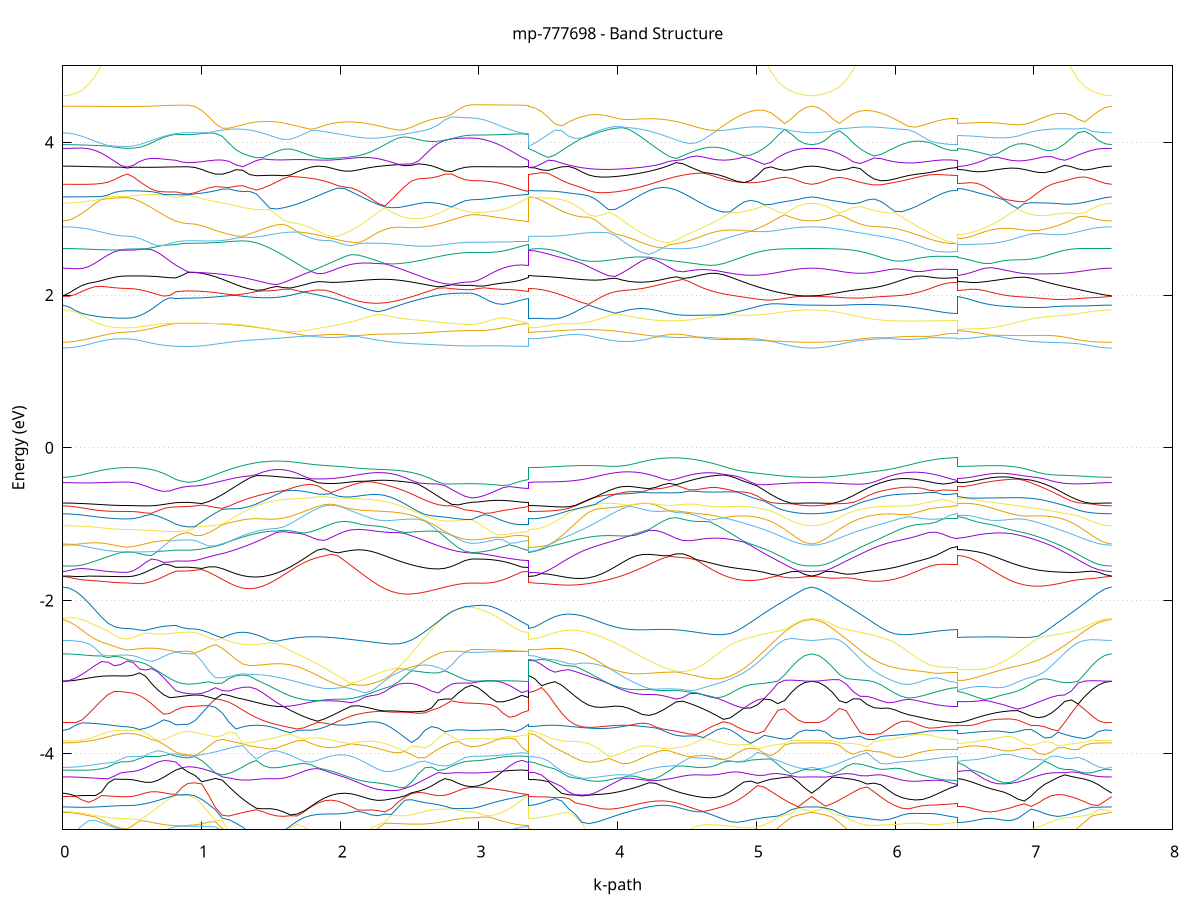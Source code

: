 set title 'mp-777698 - Band Structure'
set xlabel 'k-path'
set ylabel 'Energy (eV)'
set grid y
set yrange [-5:5]
set terminal png size 800,600
set output 'mp-777698_bands_gnuplot.png'
plot '-' using 1:2 with lines notitle, '-' using 1:2 with lines notitle, '-' using 1:2 with lines notitle, '-' using 1:2 with lines notitle, '-' using 1:2 with lines notitle, '-' using 1:2 with lines notitle, '-' using 1:2 with lines notitle, '-' using 1:2 with lines notitle, '-' using 1:2 with lines notitle, '-' using 1:2 with lines notitle, '-' using 1:2 with lines notitle, '-' using 1:2 with lines notitle, '-' using 1:2 with lines notitle, '-' using 1:2 with lines notitle, '-' using 1:2 with lines notitle, '-' using 1:2 with lines notitle, '-' using 1:2 with lines notitle, '-' using 1:2 with lines notitle, '-' using 1:2 with lines notitle, '-' using 1:2 with lines notitle, '-' using 1:2 with lines notitle, '-' using 1:2 with lines notitle, '-' using 1:2 with lines notitle, '-' using 1:2 with lines notitle, '-' using 1:2 with lines notitle, '-' using 1:2 with lines notitle, '-' using 1:2 with lines notitle, '-' using 1:2 with lines notitle, '-' using 1:2 with lines notitle, '-' using 1:2 with lines notitle, '-' using 1:2 with lines notitle, '-' using 1:2 with lines notitle, '-' using 1:2 with lines notitle, '-' using 1:2 with lines notitle, '-' using 1:2 with lines notitle, '-' using 1:2 with lines notitle, '-' using 1:2 with lines notitle, '-' using 1:2 with lines notitle, '-' using 1:2 with lines notitle, '-' using 1:2 with lines notitle, '-' using 1:2 with lines notitle, '-' using 1:2 with lines notitle, '-' using 1:2 with lines notitle, '-' using 1:2 with lines notitle, '-' using 1:2 with lines notitle, '-' using 1:2 with lines notitle, '-' using 1:2 with lines notitle, '-' using 1:2 with lines notitle, '-' using 1:2 with lines notitle, '-' using 1:2 with lines notitle, '-' using 1:2 with lines notitle, '-' using 1:2 with lines notitle, '-' using 1:2 with lines notitle, '-' using 1:2 with lines notitle, '-' using 1:2 with lines notitle, '-' using 1:2 with lines notitle, '-' using 1:2 with lines notitle, '-' using 1:2 with lines notitle, '-' using 1:2 with lines notitle, '-' using 1:2 with lines notitle, '-' using 1:2 with lines notitle, '-' using 1:2 with lines notitle, '-' using 1:2 with lines notitle, '-' using 1:2 with lines notitle, '-' using 1:2 with lines notitle, '-' using 1:2 with lines notitle, '-' using 1:2 with lines notitle, '-' using 1:2 with lines notitle, '-' using 1:2 with lines notitle, '-' using 1:2 with lines notitle, '-' using 1:2 with lines notitle, '-' using 1:2 with lines notitle, '-' using 1:2 with lines notitle, '-' using 1:2 with lines notitle, '-' using 1:2 with lines notitle, '-' using 1:2 with lines notitle, '-' using 1:2 with lines notitle, '-' using 1:2 with lines notitle, '-' using 1:2 with lines notitle, '-' using 1:2 with lines notitle, '-' using 1:2 with lines notitle, '-' using 1:2 with lines notitle, '-' using 1:2 with lines notitle, '-' using 1:2 with lines notitle, '-' using 1:2 with lines notitle, '-' using 1:2 with lines notitle, '-' using 1:2 with lines notitle, '-' using 1:2 with lines notitle, '-' using 1:2 with lines notitle, '-' using 1:2 with lines notitle, '-' using 1:2 with lines notitle, '-' using 1:2 with lines notitle, '-' using 1:2 with lines notitle, '-' using 1:2 with lines notitle, '-' using 1:2 with lines notitle, '-' using 1:2 with lines notitle, '-' using 1:2 with lines notitle, '-' using 1:2 with lines notitle, '-' using 1:2 with lines notitle, '-' using 1:2 with lines notitle, '-' using 1:2 with lines notitle, '-' using 1:2 with lines notitle, '-' using 1:2 with lines notitle, '-' using 1:2 with lines notitle, '-' using 1:2 with lines notitle, '-' using 1:2 with lines notitle, '-' using 1:2 with lines notitle, '-' using 1:2 with lines notitle, '-' using 1:2 with lines notitle, '-' using 1:2 with lines notitle, '-' using 1:2 with lines notitle, '-' using 1:2 with lines notitle, '-' using 1:2 with lines notitle, '-' using 1:2 with lines notitle, '-' using 1:2 with lines notitle, '-' using 1:2 with lines notitle, '-' using 1:2 with lines notitle, '-' using 1:2 with lines notitle, '-' using 1:2 with lines notitle, '-' using 1:2 with lines notitle, '-' using 1:2 with lines notitle, '-' using 1:2 with lines notitle, '-' using 1:2 with lines notitle, '-' using 1:2 with lines notitle, '-' using 1:2 with lines notitle, '-' using 1:2 with lines notitle, '-' using 1:2 with lines notitle, '-' using 1:2 with lines notitle, '-' using 1:2 with lines notitle, '-' using 1:2 with lines notitle
0.000000 -39.536437
0.046503 -39.536537
0.093006 -39.536637
0.139509 -39.536937
0.186012 -39.537337
0.232515 -39.537637
0.279018 -39.537937
0.325521 -39.538237
0.372024 -39.538437
0.418527 -39.538537
0.465031 -39.538637
0.465031 -39.538637
0.508788 -39.538637
0.552545 -39.538537
0.596303 -39.538437
0.640060 -39.538337
0.683818 -39.538137
0.727575 -39.537937
0.771333 -39.537737
0.815090 -39.537537
0.815090 -39.537537
0.859276 -39.537437
0.903462 -39.537437
0.903462 -39.537437
0.952649 -39.537237
1.001835 -39.536837
1.051021 -39.536237
1.100208 -39.535337
1.149394 -39.534237
1.198581 -39.532937
1.247767 -39.531537
1.296954 -39.529937
1.346140 -39.528437
1.395327 -39.526937
1.444513 -39.525737
1.493700 -39.525237
1.542886 -39.526237
1.592073 -39.530237
1.641259 -39.536337
1.690446 -39.542637
1.739632 -39.548337
1.788819 -39.552837
1.838005 -39.556237
1.887191 -39.558437
1.887191 -39.558437
1.935406 -39.559237
1.983621 -39.558437
2.031836 -39.556237
2.080052 -39.552537
2.128267 -39.547737
2.176482 -39.541837
2.224697 -39.535437
2.272912 -39.529437
2.321127 -39.525537
2.369342 -39.524437
2.417557 -39.524837
2.465772 -39.525937
2.513987 -39.527137
2.562202 -39.528537
2.610417 -39.529837
2.658632 -39.531037
2.706847 -39.532237
2.755062 -39.533137
2.803277 -39.533937
2.851492 -39.534537
2.899707 -39.534837
2.947922 -39.534937
2.947922 -39.534937
2.993088 -39.535137
3.038253 -39.535537
3.083419 -39.535937
3.128585 -39.536437
3.173750 -39.536837
3.218916 -39.537137
3.264082 -39.537437
3.309248 -39.537537
3.354413 -39.537537
3.354413 -39.538637
3.402880 -39.538537
3.451348 -39.538137
3.499815 -39.537437
3.548282 -39.536537
3.596749 -39.535437
3.645216 -39.534137
3.693683 -39.532737
3.742150 -39.531137
3.790617 -39.529637
3.839084 -39.528037
3.887552 -39.526637
3.936019 -39.525737
3.984486 -39.526137
4.032953 -39.529237
4.081420 -39.535037
4.129887 -39.541337
4.178354 -39.547137
4.226821 -39.551937
4.275288 -39.555437
4.323756 -39.558137
4.323756 -39.558137
4.372625 -39.559337
4.421494 -39.558937
4.470363 -39.557137
4.519232 -39.553737
4.568100 -39.549137
4.616969 -39.543337
4.665838 -39.536937
4.714707 -39.530637
4.763576 -39.526337
4.812445 -39.525137
4.861314 -39.525637
4.910183 -39.526737
4.959052 -39.528137
5.007921 -39.529537
5.056790 -39.531037
5.105659 -39.532337
5.154528 -39.533537
5.203397 -39.534537
5.252266 -39.535337
5.301135 -39.535937
5.350004 -39.536337
5.398873 -39.536437
5.398873 -39.536437
5.448794 -39.536337
5.498715 -39.535937
5.548636 -39.535337
5.598557 -39.534537
5.648478 -39.533637
5.698399 -39.532437
5.748320 -39.531137
5.798241 -39.529737
5.848162 -39.528337
5.898083 -39.527037
5.948004 -39.525837
5.997925 -39.525237
6.047846 -39.526237
6.097767 -39.530137
6.147688 -39.536237
6.197609 -39.542637
6.247530 -39.548437
6.297451 -39.553137
6.347372 -39.556637
6.397292 -39.558637
6.447213 -39.559337
6.447213 -39.559237
6.495691 -39.558637
6.544168 -39.556937
6.592645 -39.554037
6.641122 -39.550037
6.689599 -39.545137
6.738076 -39.539537
6.786553 -39.533637
6.835030 -39.528437
6.883507 -39.525537
6.931984 -39.524837
6.980461 -39.525337
7.028938 -39.526337
7.077415 -39.527637
7.125892 -39.528937
7.174369 -39.530337
7.222846 -39.531637
7.271323 -39.532737
7.319800 -39.533837
7.368278 -39.534737
7.416755 -39.535437
7.465232 -39.536037
7.513709 -39.536337
7.562186 -39.536437
e
0.000000 -39.525537
0.046503 -39.525537
0.093006 -39.525337
0.139509 -39.525037
0.186012 -39.524637
0.232515 -39.524237
0.279018 -39.523837
0.325521 -39.523537
0.372024 -39.523337
0.418527 -39.523137
0.465031 -39.523137
0.465031 -39.523137
0.508788 -39.523237
0.552545 -39.523537
0.596303 -39.523937
0.640060 -39.524437
0.683818 -39.525037
0.727575 -39.525637
0.771333 -39.526237
0.815090 -39.526737
0.815090 -39.526737
0.859276 -39.526837
0.903462 -39.526937
0.903462 -39.526937
0.952649 -39.526837
1.001835 -39.526437
1.051021 -39.525937
1.100208 -39.525237
1.149394 -39.524337
1.198581 -39.523337
1.247767 -39.522137
1.296954 -39.520937
1.346140 -39.519837
1.395327 -39.518737
1.444513 -39.517937
1.493700 -39.517837
1.542886 -39.520137
1.592073 -39.526037
1.641259 -39.533637
1.690446 -39.540937
1.739632 -39.547237
1.788819 -39.552437
1.838005 -39.556037
1.887191 -39.557737
1.887191 -39.557737
1.935406 -39.557937
1.983621 -39.556637
2.031836 -39.553837
2.080052 -39.549637
2.128267 -39.544237
2.176482 -39.537837
2.224697 -39.530737
2.272912 -39.524037
2.321127 -39.520037
2.369342 -39.519337
2.417557 -39.520037
2.465772 -39.521237
2.513987 -39.522737
2.562202 -39.524137
2.610417 -39.525637
2.658632 -39.527037
2.706847 -39.528237
2.755062 -39.529337
2.803277 -39.530237
2.851492 -39.530837
2.899707 -39.531237
2.947922 -39.531337
2.947922 -39.531337
2.993088 -39.531137
3.038253 -39.530637
3.083419 -39.529937
3.128585 -39.529237
3.173750 -39.528537
3.218916 -39.527837
3.264082 -39.527337
3.309248 -39.526937
3.354413 -39.526737
3.354413 -39.523137
3.402880 -39.523037
3.451348 -39.522737
3.499815 -39.522337
3.548282 -39.521737
3.596749 -39.521037
3.645216 -39.520137
3.693683 -39.519237
3.742150 -39.518337
3.790617 -39.517337
3.839084 -39.516437
3.887552 -39.515837
3.936019 -39.516037
3.984486 -39.518237
4.032953 -39.524237
4.081420 -39.531837
4.129887 -39.539237
4.178354 -39.545837
4.226821 -39.551337
4.275288 -39.555437
4.323756 -39.557537
4.323756 -39.557537
4.372625 -39.558137
4.421494 -39.557237
4.470363 -39.554837
4.519232 -39.550937
4.568100 -39.545737
4.616969 -39.539337
4.665838 -39.532037
4.714707 -39.524737
4.763576 -39.519037
4.812445 -39.517137
4.861314 -39.517137
4.910183 -39.517937
4.959052 -39.518937
5.007921 -39.520037
5.056790 -39.521137
5.105659 -39.522237
5.154528 -39.523137
5.203397 -39.524037
5.252266 -39.524637
5.301135 -39.525137
5.350004 -39.525437
5.398873 -39.525537
5.398873 -39.525537
5.448794 -39.525437
5.498715 -39.525137
5.548636 -39.524637
5.598557 -39.523937
5.648478 -39.523137
5.698399 -39.522137
5.748320 -39.521037
5.798241 -39.519937
5.848162 -39.518737
5.898083 -39.517737
5.948004 -39.516937
5.997925 -39.516837
6.047846 -39.518837
6.097767 -39.524437
6.147688 -39.531837
6.197609 -39.539137
6.247530 -39.545537
6.297451 -39.550837
6.347372 -39.554837
6.397292 -39.557237
6.447213 -39.558137
6.447213 -39.557937
6.495691 -39.557237
6.544168 -39.555237
6.592645 -39.551937
6.641122 -39.547437
6.689599 -39.542037
6.738076 -39.535737
6.786553 -39.529037
6.835030 -39.522937
6.883507 -39.519237
6.931984 -39.518237
6.980461 -39.518537
7.028938 -39.519237
7.077415 -39.520037
7.125892 -39.520937
7.174369 -39.521837
7.222846 -39.522637
7.271323 -39.523437
7.319800 -39.524037
7.368278 -39.524637
7.416755 -39.525037
7.465232 -39.525337
7.513709 -39.525537
7.562186 -39.525537
e
0.000000 -39.454837
0.046503 -39.454737
0.093006 -39.454637
0.139509 -39.454437
0.186012 -39.454137
0.232515 -39.453937
0.279018 -39.453637
0.325521 -39.453337
0.372024 -39.453137
0.418527 -39.453037
0.465031 -39.452937
0.465031 -39.452937
0.508788 -39.453137
0.552545 -39.453337
0.596303 -39.453737
0.640060 -39.453937
0.683818 -39.454137
0.727575 -39.454137
0.771333 -39.454037
0.815090 -39.454037
0.815090 -39.454037
0.859276 -39.453937
0.903462 -39.453937
0.903462 -39.453937
0.952649 -39.453837
1.001835 -39.453537
1.051021 -39.453037
1.100208 -39.452537
1.149394 -39.452337
1.198581 -39.453337
1.247767 -39.456537
1.296954 -39.462637
1.346140 -39.472037
1.395327 -39.482137
1.444513 -39.492037
1.493700 -39.501037
1.542886 -39.508137
1.592073 -39.511737
1.641259 -39.512437
1.690446 -39.512037
1.739632 -39.511337
1.788819 -39.510537
1.838005 -39.509837
1.887191 -39.509337
1.887191 -39.509337
1.935406 -39.509037
1.983621 -39.508937
2.031836 -39.509337
2.080052 -39.510037
2.128267 -39.510737
2.176482 -39.511337
2.224697 -39.511537
2.272912 -39.510437
2.321127 -39.506537
2.369342 -39.499337
2.417557 -39.490337
2.465772 -39.480537
2.513987 -39.470537
2.562202 -39.463337
2.610417 -39.458537
2.658632 -39.456137
2.706847 -39.455437
2.755062 -39.455437
2.803277 -39.455837
2.851492 -39.456237
2.899707 -39.456437
2.947922 -39.456537
2.947922 -39.456537
2.993088 -39.456537
3.038253 -39.456337
3.083419 -39.456037
3.128585 -39.455637
3.173750 -39.455237
3.218916 -39.454737
3.264082 -39.454337
3.309248 -39.454137
3.354413 -39.454037
3.354413 -39.452937
3.402880 -39.452837
3.451348 -39.452537
3.499815 -39.452137
3.548282 -39.451737
3.596749 -39.451737
3.645216 -39.452837
3.693683 -39.456137
3.742150 -39.462137
3.790617 -39.471537
3.839084 -39.481537
3.887552 -39.491337
3.936019 -39.500537
3.984486 -39.508137
4.032953 -39.512537
4.081420 -39.513637
4.129887 -39.513237
4.178354 -39.512437
4.226821 -39.511537
4.275288 -39.510737
4.323756 -39.510037
4.323756 -39.510037
4.372625 -39.509537
4.421494 -39.509137
4.470363 -39.509737
4.519232 -39.510537
4.568100 -39.511437
4.616969 -39.512237
4.665838 -39.512737
4.714707 -39.512137
4.763576 -39.508737
4.812445 -39.501737
4.861314 -39.492637
4.910183 -39.482737
4.959052 -39.472637
5.007921 -39.463937
5.056790 -39.458237
5.105659 -39.455037
5.154528 -39.453837
5.203397 -39.453737
5.252266 -39.454037
5.301135 -39.454437
5.350004 -39.454737
5.398873 -39.454837
5.398873 -39.454837
5.448794 -39.454737
5.498715 -39.454437
5.548636 -39.454037
5.598557 -39.453637
5.648478 -39.453737
5.698399 -39.454837
5.748320 -39.458037
5.798241 -39.463637
5.848162 -39.472237
5.898083 -39.482337
5.948004 -39.492237
5.997925 -39.501337
6.047846 -39.508437
6.097767 -39.512237
6.147688 -39.513037
6.197609 -39.512637
6.247530 -39.511837
6.297451 -39.511037
6.347372 -39.510337
6.397292 -39.509737
6.447213 -39.509437
6.447213 -39.509037
6.495691 -39.509237
6.544168 -39.509637
6.592645 -39.510137
6.641122 -39.510837
6.689599 -39.511437
6.738076 -39.511937
6.786553 -39.511937
6.835030 -39.510537
6.883507 -39.506437
6.931984 -39.499637
6.980461 -39.491337
7.028938 -39.482437
7.077415 -39.473337
7.125892 -39.465437
7.174369 -39.459737
7.222846 -39.456237
7.271323 -39.454537
7.319800 -39.453937
7.368278 -39.453937
7.416755 -39.454237
7.465232 -39.454537
7.513709 -39.454737
7.562186 -39.454837
e
0.000000 -39.439237
0.046503 -39.439237
0.093006 -39.439137
0.139509 -39.439137
0.186012 -39.439137
0.232515 -39.439037
0.279018 -39.439037
0.325521 -39.438937
0.372024 -39.438937
0.418527 -39.438837
0.465031 -39.438837
0.465031 -39.438837
0.508788 -39.438737
0.552545 -39.438337
0.596303 -39.437837
0.640060 -39.437537
0.683818 -39.437537
0.727575 -39.437637
0.771333 -39.437937
0.815090 -39.438037
0.815090 -39.438037
0.859276 -39.438037
0.903462 -39.438137
0.903462 -39.438137
0.952649 -39.437937
1.001835 -39.437737
1.051021 -39.437237
1.100208 -39.436937
1.149394 -39.438337
1.198581 -39.444337
1.247767 -39.452737
1.296954 -39.462137
1.346140 -39.471037
1.395327 -39.480637
1.444513 -39.490437
1.493700 -39.499637
1.542886 -39.506337
1.592073 -39.508937
1.641259 -39.509237
1.690446 -39.508937
1.739632 -39.508637
1.788819 -39.508337
1.838005 -39.508237
1.887191 -39.508237
1.887191 -39.508237
1.935406 -39.508437
1.983621 -39.508837
2.031836 -39.508937
2.080052 -39.509237
2.128267 -39.509537
2.176482 -39.509937
2.224697 -39.510137
2.272912 -39.509237
2.321127 -39.505137
2.369342 -39.497437
2.417557 -39.488337
2.465772 -39.479037
2.513987 -39.470437
2.562202 -39.460737
2.610417 -39.451437
2.658632 -39.442737
2.706847 -39.434937
2.755062 -39.432237
2.803277 -39.433037
2.851492 -39.433537
2.899707 -39.433937
2.947922 -39.434037
2.947922 -39.434037
2.993088 -39.434137
3.038253 -39.434537
3.083419 -39.435037
3.128585 -39.435637
3.173750 -39.436337
3.218916 -39.437037
3.264082 -39.437637
3.309248 -39.437937
3.354413 -39.438037
3.354413 -39.438837
3.402880 -39.438737
3.451348 -39.438537
3.499815 -39.438237
3.548282 -39.438137
3.596749 -39.439737
3.645216 -39.445037
3.693683 -39.452837
3.742150 -39.461937
3.790617 -39.470237
3.839084 -39.479537
3.887552 -39.489137
3.936019 -39.498237
3.984486 -39.505037
4.032953 -39.507837
4.081420 -39.508337
4.129887 -39.508337
4.178354 -39.508137
4.226821 -39.508037
4.275288 -39.508037
4.323756 -39.508137
4.323756 -39.508137
4.372625 -39.508537
4.421494 -39.509037
4.470363 -39.508937
4.519232 -39.508937
4.568100 -39.509037
4.616969 -39.509237
4.665838 -39.509337
4.714707 -39.508837
4.763576 -39.506037
4.812445 -39.499137
4.861314 -39.490137
4.910183 -39.480637
4.959052 -39.471737
5.007921 -39.462637
5.056790 -39.453137
5.105659 -39.444237
5.154528 -39.436637
5.203397 -39.437537
5.252266 -39.438237
5.301135 -39.438737
5.350004 -39.439137
5.398873 -39.439237
5.398873 -39.439237
5.448794 -39.439137
5.498715 -39.438737
5.548636 -39.438237
5.598557 -39.437537
5.648478 -39.437137
5.698399 -39.444137
5.748320 -39.452837
5.798241 -39.462337
5.848162 -39.471337
5.898083 -39.480237
5.948004 -39.489737
5.997925 -39.498737
6.047846 -39.505637
6.097767 -39.508537
6.147688 -39.509037
6.197609 -39.508937
6.247530 -39.508637
6.297451 -39.508537
6.347372 -39.508437
6.397292 -39.508537
6.447213 -39.508537
6.447213 -39.508437
6.495691 -39.508437
6.544168 -39.508537
6.592645 -39.508737
6.641122 -39.509037
6.689599 -39.509337
6.738076 -39.509637
6.786553 -39.509637
6.835030 -39.508537
6.883507 -39.504437
6.931984 -39.497437
6.980461 -39.489137
7.028938 -39.480537
7.077415 -39.472337
7.125892 -39.464037
7.174369 -39.455437
7.222846 -39.447237
7.271323 -39.439837
7.319800 -39.436637
7.368278 -39.437437
7.416755 -39.438237
7.465232 -39.438737
7.513709 -39.439137
7.562186 -39.439237
e
0.000000 -39.415237
0.046503 -39.415237
0.093006 -39.415237
0.139509 -39.415237
0.186012 -39.415337
0.232515 -39.415337
0.279018 -39.415337
0.325521 -39.415337
0.372024 -39.415337
0.418527 -39.415337
0.465031 -39.415337
0.465031 -39.415337
0.508788 -39.415337
0.552545 -39.415337
0.596303 -39.415337
0.640060 -39.415337
0.683818 -39.415337
0.727575 -39.415337
0.771333 -39.415337
0.815090 -39.415337
0.815090 -39.415337
0.859276 -39.415337
0.903462 -39.415337
0.903462 -39.415337
0.952649 -39.416137
1.001835 -39.418537
1.051021 -39.422437
1.100208 -39.427437
1.149394 -39.431937
1.198581 -39.432537
1.247767 -39.431637
1.296954 -39.431637
1.346140 -39.430937
1.395327 -39.429037
1.444513 -39.426637
1.493700 -39.423937
1.542886 -39.422337
1.592073 -39.420837
1.641259 -39.419437
1.690446 -39.418137
1.739632 -39.417037
1.788819 -39.416137
1.838005 -39.415537
1.887191 -39.415137
1.887191 -39.415137
1.935406 -39.415037
1.983621 -39.415237
2.031836 -39.415737
2.080052 -39.416437
2.128267 -39.417537
2.176482 -39.419037
2.224697 -39.420737
2.272912 -39.422837
2.321127 -39.425137
2.369342 -39.427437
2.417557 -39.429537
2.465772 -39.431237
2.513987 -39.432137
2.562202 -39.431637
2.610417 -39.429137
2.658632 -39.430037
2.706847 -39.431237
2.755062 -39.428237
2.803277 -39.422737
2.851492 -39.418637
2.899707 -39.416037
2.947922 -39.415237
2.947922 -39.415237
2.993088 -39.415237
3.038253 -39.415237
3.083419 -39.415237
3.128585 -39.415237
3.173750 -39.415237
3.218916 -39.415237
3.264082 -39.415337
3.309248 -39.415337
3.354413 -39.415337
3.354413 -39.415337
3.402880 -39.416137
3.451348 -39.418537
3.499815 -39.422237
3.548282 -39.426837
3.596749 -39.430937
3.645216 -39.432237
3.693683 -39.431637
3.742150 -39.430537
3.790617 -39.429937
3.839084 -39.428237
3.887552 -39.425937
3.936019 -39.424337
3.984486 -39.422837
4.032953 -39.421337
4.081420 -39.419937
4.129887 -39.418737
4.178354 -39.417637
4.226821 -39.416737
4.275288 -39.416137
4.323756 -39.415737
4.323756 -39.415737
4.372625 -39.415537
4.421494 -39.415637
4.470363 -39.416037
4.519232 -39.416637
4.568100 -39.417437
4.616969 -39.418437
4.665838 -39.419737
4.714707 -39.421137
4.763576 -39.422637
4.812445 -39.424437
4.861314 -39.426737
4.910183 -39.429137
4.959052 -39.431337
5.007921 -39.433037
5.056790 -39.434437
5.105659 -39.435637
5.154528 -39.436237
5.203397 -39.429337
5.252266 -39.423537
5.301135 -39.419137
5.350004 -39.416237
5.398873 -39.415237
5.398873 -39.415237
5.448794 -39.416237
5.498715 -39.419137
5.548636 -39.423537
5.598557 -39.429137
5.648478 -39.435537
5.698399 -39.435437
5.748320 -39.434337
5.798241 -39.433037
5.848162 -39.431237
5.898083 -39.429137
5.948004 -39.426737
5.997925 -39.424537
6.047846 -39.422737
6.097767 -39.421237
6.147688 -39.419837
6.197609 -39.418537
6.247530 -39.417537
6.297451 -39.416737
6.347372 -39.416037
6.397292 -39.415737
6.447213 -39.415537
6.447213 -39.415037
6.495691 -39.415137
6.544168 -39.415537
6.592645 -39.416137
6.641122 -39.416937
6.689599 -39.418037
6.738076 -39.419437
6.786553 -39.421037
6.835030 -39.422837
6.883507 -39.424737
6.931984 -39.426537
6.980461 -39.428237
7.028938 -39.429537
7.077415 -39.430437
7.125892 -39.430837
7.174369 -39.432037
7.222846 -39.433537
7.271323 -39.434937
7.319800 -39.432637
7.368278 -39.426937
7.416755 -39.422137
7.465232 -39.418537
7.513709 -39.416137
7.562186 -39.415237
e
0.000000 -39.403337
0.046503 -39.403237
0.093006 -39.403237
0.139509 -39.403237
0.186012 -39.403137
0.232515 -39.403137
0.279018 -39.403137
0.325521 -39.403137
0.372024 -39.403137
0.418527 -39.403137
0.465031 -39.403137
0.465031 -39.403137
0.508788 -39.403137
0.552545 -39.403137
0.596303 -39.403137
0.640060 -39.403137
0.683818 -39.403137
0.727575 -39.403137
0.771333 -39.403137
0.815090 -39.403137
0.815090 -39.403137
0.859276 -39.403137
0.903462 -39.403137
0.903462 -39.403137
0.952649 -39.404037
1.001835 -39.406637
1.051021 -39.410537
1.100208 -39.415537
1.149394 -39.421237
1.198581 -39.426537
1.247767 -39.430337
1.296954 -39.430337
1.346140 -39.428837
1.395327 -39.427237
1.444513 -39.425637
1.493700 -39.423737
1.542886 -39.420737
1.592073 -39.417537
1.641259 -39.414337
1.690446 -39.411237
1.739632 -39.408137
1.788819 -39.405137
1.838005 -39.402437
1.887191 -39.399837
1.887191 -39.399837
1.935406 -39.398837
1.983621 -39.401237
2.031836 -39.403737
2.080052 -39.406437
2.128267 -39.409037
2.176482 -39.411637
2.224697 -39.414137
2.272912 -39.416337
2.321127 -39.418437
2.369342 -39.420337
2.417557 -39.422237
2.465772 -39.424037
2.513987 -39.425737
2.562202 -39.427237
2.610417 -39.428737
2.658632 -39.424737
2.706847 -39.419437
2.755062 -39.414137
2.803277 -39.409637
2.851492 -39.406137
2.899707 -39.404037
2.947922 -39.403237
2.947922 -39.403237
2.993088 -39.403237
3.038253 -39.403237
3.083419 -39.403237
3.128585 -39.403237
3.173750 -39.403237
3.218916 -39.403237
3.264082 -39.403237
3.309248 -39.403137
3.354413 -39.403137
3.354413 -39.403137
3.402880 -39.404037
3.451348 -39.406637
3.499815 -39.410537
3.548282 -39.415337
3.596749 -39.420637
3.645216 -39.425737
3.693683 -39.429237
3.742150 -39.430437
3.790617 -39.429037
3.839084 -39.427537
3.887552 -39.425937
3.936019 -39.423337
3.984486 -39.420437
4.032953 -39.417437
4.081420 -39.414437
4.129887 -39.411437
4.178354 -39.408537
4.226821 -39.405737
4.275288 -39.403037
4.323756 -39.400637
4.323756 -39.400637
4.372625 -39.398337
4.421494 -39.399737
4.470363 -39.402137
4.519232 -39.404837
4.568100 -39.407737
4.616969 -39.410737
4.665838 -39.413837
4.714707 -39.416937
4.763576 -39.419937
4.812445 -39.422637
4.861314 -39.424737
4.910183 -39.426237
4.959052 -39.427337
5.007921 -39.427537
5.056790 -39.426237
5.105659 -39.423037
5.154528 -39.418537
5.203397 -39.413737
5.252266 -39.409337
5.301135 -39.406037
5.350004 -39.403937
5.398873 -39.403337
5.398873 -39.403337
5.448794 -39.403937
5.498715 -39.406037
5.548636 -39.409337
5.598557 -39.413637
5.648478 -39.418537
5.698399 -39.423037
5.748320 -39.426237
5.798241 -39.427637
5.848162 -39.427437
5.898083 -39.426437
5.948004 -39.424937
5.997925 -39.422837
6.047846 -39.420137
6.097767 -39.417137
6.147688 -39.414037
6.197609 -39.411037
6.247530 -39.408037
6.297451 -39.405237
6.347372 -39.402637
6.397292 -39.400137
6.447213 -39.398137
6.447213 -39.398337
6.495691 -39.400337
6.544168 -39.402737
6.592645 -39.405137
6.641122 -39.407637
6.689599 -39.410137
6.738076 -39.412537
6.786553 -39.414837
6.835030 -39.417037
6.883507 -39.419237
6.931984 -39.421437
6.980461 -39.423637
7.028938 -39.425737
7.077415 -39.427737
7.125892 -39.429237
7.174369 -39.428437
7.222846 -39.425437
7.271323 -39.421237
7.319800 -39.416637
7.368278 -39.412237
7.416755 -39.408437
7.465232 -39.405537
7.513709 -39.403837
7.562186 -39.403337
e
0.000000 -39.403237
0.046503 -39.403237
0.093006 -39.402937
0.139509 -39.402437
0.186012 -39.401737
0.232515 -39.400937
0.279018 -39.399837
0.325521 -39.398737
0.372024 -39.397437
0.418527 -39.396037
0.465031 -39.394837
0.465031 -39.394837
0.508788 -39.395837
0.552545 -39.396737
0.596303 -39.397237
0.640060 -39.397137
0.683818 -39.396537
0.727575 -39.395637
0.771333 -39.394537
0.815090 -39.393537
0.815090 -39.393537
0.859276 -39.393237
0.903462 -39.393137
0.903462 -39.393137
0.952649 -39.392937
1.001835 -39.392337
1.051021 -39.391537
1.100208 -39.390637
1.149394 -39.389637
1.198581 -39.388537
1.247767 -39.387337
1.296954 -39.386537
1.346140 -39.386337
1.395327 -39.386337
1.444513 -39.386437
1.493700 -39.386637
1.542886 -39.387137
1.592073 -39.387737
1.641259 -39.388637
1.690446 -39.389737
1.739632 -39.391037
1.788819 -39.392637
1.838005 -39.394537
1.887191 -39.396637
1.887191 -39.396637
1.935406 -39.397537
1.983621 -39.395437
2.031836 -39.393537
2.080052 -39.391937
2.128267 -39.390637
2.176482 -39.389537
2.224697 -39.388737
2.272912 -39.388137
2.321127 -39.387737
2.369342 -39.387537
2.417557 -39.387537
2.465772 -39.387737
2.513987 -39.388037
2.562202 -39.388537
2.610417 -39.389237
2.658632 -39.389937
2.706847 -39.390737
2.755062 -39.391437
2.803277 -39.392137
2.851492 -39.392637
2.899707 -39.392937
2.947922 -39.393137
2.947922 -39.393137
2.993088 -39.393037
3.038253 -39.393037
3.083419 -39.392937
3.128585 -39.392837
3.173750 -39.392937
3.218916 -39.392937
3.264082 -39.393137
3.309248 -39.393337
3.354413 -39.393537
3.354413 -39.394837
3.402880 -39.394537
3.451348 -39.393837
3.499815 -39.393337
3.548282 -39.392837
3.596749 -39.392237
3.645216 -39.391737
3.693683 -39.391137
3.742150 -39.390537
3.790617 -39.390037
3.839084 -39.389637
3.887552 -39.389337
3.936019 -39.389137
3.984486 -39.389137
4.032953 -39.389337
4.081420 -39.389737
4.129887 -39.390337
4.178354 -39.391237
4.226821 -39.392337
4.275288 -39.393837
4.323756 -39.395537
4.323756 -39.395537
4.372625 -39.397437
4.421494 -39.396337
4.470363 -39.394637
4.519232 -39.393137
4.568100 -39.391937
4.616969 -39.391037
4.665838 -39.390537
4.714707 -39.390337
4.763576 -39.390437
4.812445 -39.390837
4.861314 -39.391537
4.910183 -39.392437
4.959052 -39.393637
5.007921 -39.394837
5.056790 -39.396137
5.105659 -39.397437
5.154528 -39.398737
5.203397 -39.399937
5.252266 -39.401137
5.301135 -39.402237
5.350004 -39.403037
5.398873 -39.403237
5.398873 -39.403237
5.448794 -39.403037
5.498715 -39.402137
5.548636 -39.401137
5.598557 -39.399937
5.648478 -39.398637
5.698399 -39.397337
5.748320 -39.396037
5.798241 -39.394637
5.848162 -39.393337
5.898083 -39.392237
5.948004 -39.391237
5.997925 -39.390537
6.047846 -39.390137
6.097767 -39.390037
6.147688 -39.390337
6.197609 -39.390837
6.247530 -39.391637
6.297451 -39.392837
6.347372 -39.394237
6.397292 -39.395937
6.447213 -39.397637
6.447213 -39.397937
6.495691 -39.396137
6.544168 -39.394237
6.592645 -39.392637
6.641122 -39.391337
6.689599 -39.390237
6.738076 -39.389337
6.786553 -39.388737
6.835030 -39.388337
6.883507 -39.388137
6.931984 -39.388037
6.980461 -39.388137
7.028938 -39.388537
7.077415 -39.389437
7.125892 -39.390637
7.174369 -39.392337
7.222846 -39.394037
7.271323 -39.395837
7.319800 -39.397637
7.368278 -39.399237
7.416755 -39.400737
7.465232 -39.402037
7.513709 -39.403037
7.562186 -39.403237
e
0.000000 -39.384737
0.046503 -39.384937
0.093006 -39.385237
0.139509 -39.385837
0.186012 -39.386737
0.232515 -39.387737
0.279018 -39.388837
0.325521 -39.390137
0.372024 -39.391537
0.418527 -39.393037
0.465031 -39.394237
0.465031 -39.394237
0.508788 -39.393137
0.552545 -39.391737
0.596303 -39.390537
0.640060 -39.389437
0.683818 -39.388737
0.727575 -39.388437
0.771333 -39.388337
0.815090 -39.388537
0.815090 -39.388537
0.859276 -39.388637
0.903462 -39.388737
0.903462 -39.388737
0.952649 -39.388637
1.001835 -39.388437
1.051021 -39.388137
1.100208 -39.387737
1.149394 -39.387437
1.198581 -39.387037
1.247767 -39.386737
1.296954 -39.386037
1.346140 -39.384637
1.395327 -39.383237
1.444513 -39.381837
1.493700 -39.380437
1.542886 -39.379037
1.592073 -39.377737
1.641259 -39.376637
1.690446 -39.375537
1.739632 -39.374637
1.788819 -39.373937
1.838005 -39.373437
1.887191 -39.373137
1.887191 -39.373137
1.935406 -39.373137
1.983621 -39.373237
2.031836 -39.373537
2.080052 -39.374137
2.128267 -39.374837
2.176482 -39.375737
2.224697 -39.376737
2.272912 -39.377937
2.321127 -39.379137
2.369342 -39.380437
2.417557 -39.381737
2.465772 -39.383037
2.513987 -39.384337
2.562202 -39.385437
2.610417 -39.386437
2.658632 -39.387237
2.706847 -39.387937
2.755062 -39.388537
2.803277 -39.389137
2.851492 -39.389537
2.899707 -39.389837
2.947922 -39.389937
2.947922 -39.389937
2.993088 -39.389937
3.038253 -39.389837
3.083419 -39.389737
3.128585 -39.389537
3.173750 -39.389237
3.218916 -39.388937
3.264082 -39.388737
3.309248 -39.388537
3.354413 -39.388537
3.354413 -39.394237
3.402880 -39.394037
3.451348 -39.393737
3.499815 -39.392937
3.548282 -39.391937
3.596749 -39.390737
3.645216 -39.389537
3.693683 -39.388237
3.742150 -39.386837
3.790617 -39.385337
3.839084 -39.383837
3.887552 -39.382337
3.936019 -39.380737
3.984486 -39.379337
4.032953 -39.377937
4.081420 -39.376637
4.129887 -39.375437
4.178354 -39.374537
4.226821 -39.373737
4.275288 -39.373137
4.323756 -39.372737
4.323756 -39.372737
4.372625 -39.372637
4.421494 -39.372737
4.470363 -39.373037
4.519232 -39.373537
4.568100 -39.374237
4.616969 -39.375137
4.665838 -39.376037
4.714707 -39.377037
4.763576 -39.378037
4.812445 -39.379037
4.861314 -39.379937
4.910183 -39.380737
4.959052 -39.381437
5.007921 -39.382137
5.056790 -39.382637
5.105659 -39.383237
5.154528 -39.383637
5.203397 -39.384037
5.252266 -39.384337
5.301135 -39.384637
5.350004 -39.384737
5.398873 -39.384737
5.398873 -39.384737
5.448794 -39.384737
5.498715 -39.384637
5.548636 -39.384437
5.598557 -39.384137
5.648478 -39.383837
5.698399 -39.383437
5.748320 -39.382937
5.798241 -39.382337
5.848162 -39.381737
5.898083 -39.381037
5.948004 -39.380237
5.997925 -39.379337
6.047846 -39.378337
6.097767 -39.377337
6.147688 -39.376237
6.197609 -39.375237
6.247530 -39.374337
6.297451 -39.373637
6.347372 -39.373137
6.397292 -39.372737
6.447213 -39.372637
6.447213 -39.373137
6.495691 -39.373137
6.544168 -39.373437
6.592645 -39.373837
6.641122 -39.374437
6.689599 -39.375137
6.738076 -39.376037
6.786553 -39.377037
6.835030 -39.378137
6.883507 -39.379437
6.931984 -39.380737
6.980461 -39.382137
7.028938 -39.383337
7.077415 -39.384237
7.125892 -39.384737
7.174369 -39.385037
7.222846 -39.385137
7.271323 -39.385137
7.319800 -39.385037
7.368278 -39.384937
7.416755 -39.384937
7.465232 -39.384837
7.513709 -39.384837
7.562186 -39.384737
e
0.000000 -39.225437
0.046503 -39.225437
0.093006 -39.225537
0.139509 -39.225537
0.186012 -39.225537
0.232515 -39.225637
0.279018 -39.225637
0.325521 -39.225637
0.372024 -39.225637
0.418527 -39.225637
0.465031 -39.225637
0.465031 -39.225637
0.508788 -39.226037
0.552545 -39.227137
0.596303 -39.228437
0.640060 -39.229837
0.683818 -39.231237
0.727575 -39.232437
0.771333 -39.233537
0.815090 -39.234137
0.815090 -39.234137
0.859276 -39.234437
0.903462 -39.234537
0.903462 -39.234537
0.952649 -39.234437
1.001835 -39.233937
1.051021 -39.233137
1.100208 -39.232137
1.149394 -39.230837
1.198581 -39.229337
1.247767 -39.227637
1.296954 -39.225837
1.346140 -39.223837
1.395327 -39.221837
1.444513 -39.219837
1.493700 -39.217737
1.542886 -39.215837
1.592073 -39.213937
1.641259 -39.212137
1.690446 -39.210537
1.739632 -39.209137
1.788819 -39.207837
1.838005 -39.207837
1.887191 -39.208437
1.887191 -39.208437
1.935406 -39.209037
1.983621 -39.209637
2.031836 -39.210337
2.080052 -39.211037
2.128267 -39.211937
2.176482 -39.212937
2.224697 -39.214037
2.272912 -39.215337
2.321127 -39.216837
2.369342 -39.218337
2.417557 -39.219937
2.465772 -39.221637
2.513987 -39.223237
2.562202 -39.224837
2.610417 -39.226337
2.658632 -39.227737
2.706847 -39.228937
2.755062 -39.230037
2.803277 -39.230937
2.851492 -39.231537
2.899707 -39.231937
2.947922 -39.232037
2.947922 -39.232037
2.993088 -39.232137
3.038253 -39.232337
3.083419 -39.232637
3.128585 -39.233037
3.173750 -39.233437
3.218916 -39.233737
3.264082 -39.234037
3.309248 -39.234137
3.354413 -39.234137
3.354413 -39.225637
3.402880 -39.225537
3.451348 -39.225237
3.499815 -39.224737
3.548282 -39.223937
3.596749 -39.223037
3.645216 -39.222037
3.693683 -39.220837
3.742150 -39.219537
3.790617 -39.218037
3.839084 -39.216637
3.887552 -39.215137
3.936019 -39.213637
3.984486 -39.212137
4.032953 -39.210737
4.081420 -39.209437
4.129887 -39.208337
4.178354 -39.207237
4.226821 -39.206837
4.275288 -39.206737
4.323756 -39.206737
4.323756 -39.206737
4.372625 -39.206837
4.421494 -39.207037
4.470363 -39.207337
4.519232 -39.207837
4.568100 -39.208337
4.616969 -39.209037
4.665838 -39.209937
4.714707 -39.210837
4.763576 -39.211937
4.812445 -39.213037
4.861314 -39.214237
4.910183 -39.215537
4.959052 -39.216737
5.007921 -39.217837
5.056790 -39.219237
5.105659 -39.220737
5.154528 -39.222137
5.203397 -39.223237
5.252266 -39.224237
5.301135 -39.224937
5.350004 -39.225337
5.398873 -39.225437
5.398873 -39.225437
5.448794 -39.225337
5.498715 -39.224937
5.548636 -39.224237
5.598557 -39.223337
5.648478 -39.222237
5.698399 -39.220937
5.748320 -39.219637
5.798241 -39.218337
5.848162 -39.217037
5.898083 -39.215737
5.948004 -39.214437
5.997925 -39.213237
6.047846 -39.212037
6.097767 -39.210837
6.147688 -39.209837
6.197609 -39.208937
6.247530 -39.208237
6.297451 -39.207637
6.347372 -39.207237
6.397292 -39.206937
6.447213 -39.206837
6.447213 -39.208837
6.495691 -39.209037
6.544168 -39.209437
6.592645 -39.210037
6.641122 -39.210737
6.689599 -39.211637
6.738076 -39.212537
6.786553 -39.213537
6.835030 -39.214537
6.883507 -39.215637
6.931984 -39.216637
6.980461 -39.217737
7.028938 -39.218637
7.077415 -39.219637
7.125892 -39.220537
7.174369 -39.221337
7.222846 -39.222037
7.271323 -39.222737
7.319800 -39.223437
7.368278 -39.224037
7.416755 -39.224637
7.465232 -39.225037
7.513709 -39.225337
7.562186 -39.225437
e
0.000000 -39.223137
0.046503 -39.223137
0.093006 -39.223137
0.139509 -39.223137
0.186012 -39.223137
0.232515 -39.223037
0.279018 -39.223037
0.325521 -39.223037
0.372024 -39.223037
0.418527 -39.223037
0.465031 -39.223037
0.465031 -39.223037
0.508788 -39.222837
0.552545 -39.222237
0.596303 -39.221837
0.640060 -39.221337
0.683818 -39.221037
0.727575 -39.220837
0.771333 -39.220637
0.815090 -39.220637
0.815090 -39.220637
0.859276 -39.220537
0.903462 -39.220537
0.903462 -39.220537
0.952649 -39.220437
1.001835 -39.220037
1.051021 -39.219337
1.100208 -39.218537
1.149394 -39.217437
1.198581 -39.216237
1.247767 -39.214937
1.296954 -39.213637
1.346140 -39.212337
1.395327 -39.211037
1.444513 -39.209837
1.493700 -39.208837
1.542886 -39.207937
1.592073 -39.207337
1.641259 -39.207037
1.690446 -39.206937
1.739632 -39.207037
1.788819 -39.207337
1.838005 -39.206837
1.887191 -39.205937
1.887191 -39.205937
1.935406 -39.205337
1.983621 -39.204837
2.031836 -39.204537
2.080052 -39.204537
2.128267 -39.204737
2.176482 -39.205137
2.224697 -39.205737
2.272912 -39.206637
2.321127 -39.207737
2.369342 -39.208937
2.417557 -39.210337
2.465772 -39.211837
2.513987 -39.213337
2.562202 -39.214837
2.610417 -39.216337
2.658632 -39.217737
2.706847 -39.218937
2.755062 -39.220037
2.803277 -39.220937
2.851492 -39.221537
2.899707 -39.221937
2.947922 -39.222137
2.947922 -39.222137
2.993088 -39.222037
3.038253 -39.221937
3.083419 -39.221637
3.128585 -39.221437
3.173750 -39.221137
3.218916 -39.220937
3.264082 -39.220737
3.309248 -39.220637
3.354413 -39.220637
3.354413 -39.223037
3.402880 -39.222937
3.451348 -39.222537
3.499815 -39.221937
3.548282 -39.221137
3.596749 -39.220037
3.645216 -39.218937
3.693683 -39.217637
3.742150 -39.216237
3.790617 -39.214837
3.839084 -39.213437
3.887552 -39.212137
3.936019 -39.210937
3.984486 -39.209837
4.032953 -39.208837
4.081420 -39.208037
4.129887 -39.207437
4.178354 -39.207037
4.226821 -39.206437
4.275288 -39.205737
4.323756 -39.205237
4.323756 -39.205237
4.372625 -39.204937
4.421494 -39.204737
4.470363 -39.204837
4.519232 -39.205037
4.568100 -39.205537
4.616969 -39.206237
4.665838 -39.207137
4.714707 -39.208337
4.763576 -39.209637
4.812445 -39.211037
4.861314 -39.212637
4.910183 -39.214337
4.959052 -39.216037
5.007921 -39.217637
5.056790 -39.219037
5.105659 -39.220037
5.154528 -39.220937
5.203397 -39.221737
5.252266 -39.222337
5.301135 -39.222837
5.350004 -39.223037
5.398873 -39.223137
5.398873 -39.223137
5.448794 -39.223037
5.498715 -39.222837
5.548636 -39.222337
5.598557 -39.221737
5.648478 -39.220937
5.698399 -39.219937
5.748320 -39.218737
5.798241 -39.217337
5.848162 -39.215737
5.898083 -39.214137
5.948004 -39.212637
5.997925 -39.211137
6.047846 -39.209737
6.097767 -39.208437
6.147688 -39.207437
6.197609 -39.206537
6.247530 -39.205937
6.297451 -39.205437
6.347372 -39.205137
6.397292 -39.204937
6.447213 -39.204837
6.447213 -39.205437
6.495691 -39.205337
6.544168 -39.205237
6.592645 -39.205037
6.641122 -39.205137
6.689599 -39.205237
6.738076 -39.205737
6.786553 -39.206337
6.835030 -39.207237
6.883507 -39.208337
6.931984 -39.209637
6.980461 -39.211037
7.028938 -39.212537
7.077415 -39.214137
7.125892 -39.215637
7.174369 -39.217237
7.222846 -39.218637
7.271323 -39.219937
7.319800 -39.221037
7.368278 -39.221937
7.416755 -39.222537
7.465232 -39.222937
7.513709 -39.223137
7.562186 -39.223137
e
0.000000 -39.190037
0.046503 -39.190037
0.093006 -39.189937
0.139509 -39.189937
0.186012 -39.189837
0.232515 -39.189737
0.279018 -39.189637
0.325521 -39.189537
0.372024 -39.189537
0.418527 -39.189437
0.465031 -39.189437
0.465031 -39.189437
0.508788 -39.189437
0.552545 -39.189437
0.596303 -39.189337
0.640060 -39.189237
0.683818 -39.189237
0.727575 -39.189137
0.771333 -39.189137
0.815090 -39.189037
0.815090 -39.189037
0.859276 -39.189037
0.903462 -39.189037
0.903462 -39.189037
0.952649 -39.188837
1.001835 -39.188437
1.051021 -39.187637
1.100208 -39.186637
1.149394 -39.185237
1.198581 -39.183537
1.247767 -39.181637
1.296954 -39.179437
1.346140 -39.176937
1.395327 -39.174237
1.444513 -39.171237
1.493700 -39.168137
1.542886 -39.164937
1.592073 -39.161737
1.641259 -39.158537
1.690446 -39.155637
1.739632 -39.153237
1.788819 -39.151737
1.838005 -39.151237
1.887191 -39.151137
1.887191 -39.151137
1.935406 -39.153437
1.983621 -39.155137
2.031836 -39.156537
2.080052 -39.158037
2.128267 -39.159737
2.176482 -39.161737
2.224697 -39.164037
2.272912 -39.166537
2.321127 -39.169137
2.369342 -39.171737
2.417557 -39.174237
2.465772 -39.176637
2.513987 -39.178937
2.562202 -39.181037
2.610417 -39.182937
2.658632 -39.184637
2.706847 -39.186037
2.755062 -39.187237
2.803277 -39.188137
2.851492 -39.188837
2.899707 -39.189237
2.947922 -39.189337
2.947922 -39.189337
2.993088 -39.189337
3.038253 -39.189337
3.083419 -39.189337
3.128585 -39.189237
3.173750 -39.189237
3.218916 -39.189137
3.264082 -39.189137
3.309248 -39.189037
3.354413 -39.189037
3.354413 -39.189437
3.402880 -39.189237
3.451348 -39.188837
3.499815 -39.188037
3.548282 -39.186937
3.596749 -39.185637
3.645216 -39.183937
3.693683 -39.181937
3.742150 -39.179737
3.790617 -39.177237
3.839084 -39.174437
3.887552 -39.171537
3.936019 -39.168337
3.984486 -39.165037
4.032953 -39.161637
4.081420 -39.158237
4.129887 -39.154837
4.178354 -39.151437
4.226821 -39.150537
4.275288 -39.154837
4.323756 -39.157837
4.323756 -39.157837
4.372625 -39.159737
4.421494 -39.160437
4.470363 -39.160537
4.519232 -39.160337
4.568100 -39.160637
4.616969 -39.161737
4.665838 -39.163537
4.714707 -39.165837
4.763576 -39.168437
4.812445 -39.171037
4.861314 -39.173737
4.910183 -39.176237
4.959052 -39.178737
5.007921 -39.180937
5.056790 -39.182937
5.105659 -39.184837
5.154528 -39.186337
5.203397 -39.187637
5.252266 -39.188637
5.301135 -39.189437
5.350004 -39.189837
5.398873 -39.190037
5.398873 -39.190037
5.448794 -39.189837
5.498715 -39.189437
5.548636 -39.188637
5.598557 -39.187637
5.648478 -39.186337
5.698399 -39.184737
5.748320 -39.182937
5.798241 -39.180837
5.848162 -39.178537
5.898083 -39.176137
5.948004 -39.173437
5.997925 -39.170637
6.047846 -39.167737
6.097767 -39.164937
6.147688 -39.162337
6.197609 -39.160037
6.247530 -39.158537
6.297451 -39.158137
6.347372 -39.158737
6.397292 -39.159437
6.447213 -39.159837
6.447213 -39.153037
6.495691 -39.153237
6.544168 -39.153937
6.592645 -39.154937
6.641122 -39.156537
6.689599 -39.158437
6.738076 -39.160737
6.786553 -39.163237
6.835030 -39.165837
6.883507 -39.168437
6.931984 -39.171037
6.980461 -39.173537
7.028938 -39.175937
7.077415 -39.178237
7.125892 -39.180337
7.174369 -39.182337
7.222846 -39.184037
7.271323 -39.185537
7.319800 -39.186937
7.368278 -39.188037
7.416755 -39.188837
7.465232 -39.189537
7.513709 -39.189837
7.562186 -39.190037
e
0.000000 -39.097837
0.046503 -39.097837
0.093006 -39.097637
0.139509 -39.097537
0.186012 -39.097337
0.232515 -39.097037
0.279018 -39.096837
0.325521 -39.096637
0.372024 -39.096437
0.418527 -39.096337
0.465031 -39.096237
0.465031 -39.096237
0.508788 -39.096237
0.552545 -39.096337
0.596303 -39.096437
0.640060 -39.096637
0.683818 -39.096737
0.727575 -39.096837
0.771333 -39.097037
0.815090 -39.097037
0.815090 -39.097037
0.859276 -39.097037
0.903462 -39.096937
0.903462 -39.096937
0.952649 -39.097037
1.001835 -39.097237
1.051021 -39.097637
1.100208 -39.098237
1.149394 -39.099037
1.198581 -39.100037
1.247767 -39.101337
1.296954 -39.102837
1.346140 -39.104737
1.395327 -39.107037
1.444513 -39.109937
1.493700 -39.113337
1.542886 -39.117637
1.592073 -39.122637
1.641259 -39.128137
1.690446 -39.133837
1.739632 -39.139237
1.788819 -39.144137
1.838005 -39.148037
1.887191 -39.151037
1.887191 -39.151037
1.935406 -39.150437
1.983621 -39.148837
2.031836 -39.145937
2.080052 -39.141937
2.128267 -39.136637
2.176482 -39.130437
2.224697 -39.123737
2.272912 -39.117537
2.321127 -39.112837
2.369342 -39.109537
2.417557 -39.107137
2.465772 -39.105237
2.513987 -39.103837
2.562202 -39.102637
2.610417 -39.101737
2.658632 -39.101037
2.706847 -39.100537
2.755062 -39.100137
2.803277 -39.099837
2.851492 -39.099637
2.899707 -39.099537
2.947922 -39.099537
2.947922 -39.099537
2.993088 -39.099437
3.038253 -39.099337
3.083419 -39.099037
3.128585 -39.098737
3.173750 -39.098337
3.218916 -39.098037
3.264082 -39.097637
3.309248 -39.097337
3.354413 -39.097037
3.354413 -39.096237
3.402880 -39.096337
3.451348 -39.096537
3.499815 -39.096937
3.548282 -39.097537
3.596749 -39.098337
3.645216 -39.099337
3.693683 -39.100637
3.742150 -39.102137
3.790617 -39.104137
3.839084 -39.106537
3.887552 -39.109637
3.936019 -39.113537
3.984486 -39.118737
4.032953 -39.124937
4.081420 -39.131837
4.129887 -39.138837
4.178354 -39.145137
4.226821 -39.148237
4.275288 -39.145437
4.323756 -39.143237
4.323756 -39.143237
4.372625 -39.141337
4.421494 -39.139337
4.470363 -39.136537
4.519232 -39.132737
4.568100 -39.128337
4.616969 -39.123937
4.665838 -39.118337
4.714707 -39.114237
4.763576 -39.111037
4.812445 -39.108337
4.861314 -39.106137
4.910183 -39.104337
4.959052 -39.102837
5.007921 -39.101537
5.056790 -39.100537
5.105659 -39.099737
5.154528 -39.099037
5.203397 -39.098637
5.252266 -39.098237
5.301135 -39.098037
5.350004 -39.097837
5.398873 -39.097837
5.398873 -39.097837
5.448794 -39.097837
5.498715 -39.098037
5.548636 -39.098237
5.598557 -39.098537
5.648478 -39.099037
5.698399 -39.099637
5.748320 -39.100537
5.798241 -39.101537
5.848162 -39.102937
5.898083 -39.104537
5.948004 -39.106637
5.997925 -39.109337
6.047846 -39.113037
6.097767 -39.118037
6.147688 -39.124237
6.197609 -39.130337
6.247530 -39.135337
6.297451 -39.138437
6.347372 -39.140137
6.397292 -39.140937
6.447213 -39.141237
6.447213 -39.150637
6.495691 -39.149937
6.544168 -39.148037
6.592645 -39.145037
6.641122 -39.140937
6.689599 -39.135837
6.738076 -39.130137
6.786553 -39.124037
6.835030 -39.118337
6.883507 -39.113537
6.931984 -39.110037
6.980461 -39.107237
7.028938 -39.105237
7.077415 -39.103537
7.125892 -39.102137
7.174369 -39.101137
7.222846 -39.100237
7.271323 -39.099537
7.319800 -39.098937
7.368278 -39.098537
7.416755 -39.098237
7.465232 -39.098037
7.513709 -39.097837
7.562186 -39.097837
e
0.000000 -39.056237
0.046503 -39.056237
0.093006 -39.056337
0.139509 -39.056337
0.186012 -39.056437
0.232515 -39.056537
0.279018 -39.056637
0.325521 -39.056737
0.372024 -39.056737
0.418527 -39.056837
0.465031 -39.056837
0.465031 -39.056837
0.508788 -39.056837
0.552545 -39.056837
0.596303 -39.056837
0.640060 -39.056837
0.683818 -39.056837
0.727575 -39.056737
0.771333 -39.056737
0.815090 -39.056637
0.815090 -39.056637
0.859276 -39.056737
0.903462 -39.056737
0.903462 -39.056737
0.952649 -39.056637
1.001835 -39.056437
1.051021 -39.056137
1.100208 -39.055637
1.149394 -39.055037
1.198581 -39.054437
1.247767 -39.053637
1.296954 -39.052937
1.346140 -39.056237
1.395327 -39.067437
1.444513 -39.078737
1.493700 -39.089937
1.542886 -39.100437
1.592073 -39.110137
1.641259 -39.118737
1.690446 -39.125737
1.739632 -39.130837
1.788819 -39.133537
1.838005 -39.133637
1.887191 -39.131937
1.887191 -39.131937
1.935406 -39.129337
1.983621 -39.126337
2.031836 -39.123137
2.080052 -39.119737
2.128267 -39.116337
2.176482 -39.112737
2.224697 -39.108537
2.272912 -39.103037
2.321127 -39.095437
2.369342 -39.086037
2.417557 -39.075537
2.465772 -39.064637
2.513987 -39.053737
2.562202 -39.050437
2.610417 -39.051037
2.658632 -39.051537
2.706847 -39.051937
2.755062 -39.052337
2.803277 -39.052637
2.851492 -39.052937
2.899707 -39.053037
2.947922 -39.053037
2.947922 -39.053037
2.993088 -39.053137
3.038253 -39.053437
3.083419 -39.053837
3.128585 -39.054337
3.173750 -39.054937
3.218916 -39.055537
3.264082 -39.056037
3.309248 -39.056437
3.354413 -39.056637
3.354413 -39.056837
3.402880 -39.056737
3.451348 -39.056537
3.499815 -39.056137
3.548282 -39.055637
3.596749 -39.055037
3.645216 -39.054337
3.693683 -39.053537
3.742150 -39.052837
3.790617 -39.054337
3.839084 -39.064337
3.887552 -39.074637
3.936019 -39.084237
3.984486 -39.092537
4.032953 -39.099237
4.081420 -39.106237
4.129887 -39.113837
4.178354 -39.120137
4.226821 -39.124837
4.275288 -39.127737
4.323756 -39.128637
4.323756 -39.128637
4.372625 -39.127637
4.421494 -39.129037
4.470363 -39.130437
4.519232 -39.130437
4.568100 -39.128237
4.616969 -39.123137
4.665838 -39.117437
4.714707 -39.109237
4.763576 -39.099737
4.812445 -39.089237
4.861314 -39.078237
4.910183 -39.066937
4.959052 -39.056037
5.007921 -39.052437
5.056790 -39.053037
5.105659 -39.053837
5.154528 -39.054537
5.203397 -39.055137
5.252266 -39.055637
5.301135 -39.055937
5.350004 -39.056137
5.398873 -39.056237
5.398873 -39.056237
5.448794 -39.056137
5.498715 -39.055937
5.548636 -39.055637
5.598557 -39.055137
5.648478 -39.054537
5.698399 -39.053837
5.748320 -39.053137
5.798241 -39.052437
5.848162 -39.055637
5.898083 -39.066237
5.948004 -39.077337
5.997925 -39.087937
6.047846 -39.097437
6.097767 -39.105437
6.147688 -39.111937
6.197609 -39.117737
6.247530 -39.123037
6.297451 -39.126937
6.347372 -39.128937
6.397292 -39.128837
6.447213 -39.127437
6.447213 -39.129937
6.495691 -39.129637
6.544168 -39.128737
6.592645 -39.126737
6.641122 -39.123437
6.689599 -39.118937
6.738076 -39.113537
6.786553 -39.107537
6.835030 -39.101237
6.883507 -39.093937
6.931984 -39.085437
6.980461 -39.076037
7.028938 -39.066137
7.077415 -39.056237
7.125892 -39.051537
7.174369 -39.052237
7.222846 -39.053037
7.271323 -39.053737
7.319800 -39.054437
7.368278 -39.055037
7.416755 -39.055537
7.465232 -39.055937
7.513709 -39.056137
7.562186 -39.056237
e
0.000000 -39.040537
0.046503 -39.040537
0.093006 -39.040837
0.139509 -39.041137
0.186012 -39.041537
0.232515 -39.042037
0.279018 -39.042537
0.325521 -39.043037
0.372024 -39.043337
0.418527 -39.043637
0.465031 -39.043737
0.465031 -39.043737
0.508788 -39.043637
0.552545 -39.043437
0.596303 -39.043137
0.640060 -39.042837
0.683818 -39.042437
0.727575 -39.042137
0.771333 -39.041937
0.815090 -39.041737
0.815090 -39.041737
0.859276 -39.041737
0.903462 -39.041737
0.903462 -39.041737
0.952649 -39.041737
1.001835 -39.041437
1.051021 -39.041137
1.100208 -39.040637
1.149394 -39.040037
1.198581 -39.039437
1.247767 -39.038937
1.296954 -39.044437
1.346140 -39.051437
1.395327 -39.055837
1.444513 -39.065937
1.493700 -39.075637
1.542886 -39.084437
1.592073 -39.092037
1.641259 -39.098337
1.690446 -39.103637
1.739632 -39.108237
1.788819 -39.112137
1.838005 -39.115437
1.887191 -39.118137
1.887191 -39.118137
1.935406 -39.120137
1.983621 -39.121137
2.031836 -39.120837
2.080052 -39.118937
2.128267 -39.115337
2.176482 -39.110037
2.224697 -39.103137
2.272912 -39.094937
2.321127 -39.085837
2.369342 -39.075837
2.417557 -39.065437
2.465772 -39.054937
2.513987 -39.049537
2.562202 -39.042737
2.610417 -39.038637
2.658632 -39.039137
2.706847 -39.039737
2.755062 -39.040237
2.803277 -39.040737
2.851492 -39.041037
2.899707 -39.041237
2.947922 -39.041337
2.947922 -39.041337
2.993088 -39.041337
3.038253 -39.041337
3.083419 -39.041337
3.128585 -39.041437
3.173750 -39.041437
3.218916 -39.041537
3.264082 -39.041537
3.309248 -39.041637
3.354413 -39.041737
3.354413 -39.043737
3.402880 -39.043637
3.451348 -39.043437
3.499815 -39.043037
3.548282 -39.042537
3.596749 -39.041937
3.645216 -39.041337
3.693683 -39.040737
3.742150 -39.042737
3.790617 -39.050837
3.839084 -39.056237
3.887552 -39.066837
3.936019 -39.077537
3.984486 -39.087837
4.032953 -39.097437
4.081420 -39.104637
4.129887 -39.109137
4.178354 -39.113237
4.226821 -39.116937
4.275288 -39.120537
4.323756 -39.123737
4.323756 -39.123737
4.372625 -39.126737
4.421494 -39.125337
4.470363 -39.122337
4.519232 -39.118837
4.568100 -39.114837
4.616969 -39.110137
4.665838 -39.104237
4.714707 -39.096737
4.763576 -39.087737
4.812445 -39.077837
4.861314 -39.067337
4.910183 -39.056537
4.959052 -39.050437
5.007921 -39.043937
5.056790 -39.038337
5.105659 -39.038637
5.154528 -39.039137
5.203397 -39.039637
5.252266 -39.039937
5.301135 -39.040237
5.350004 -39.040437
5.398873 -39.040537
5.398873 -39.040537
5.448794 -39.040437
5.498715 -39.040237
5.548636 -39.040037
5.598557 -39.039637
5.648478 -39.039237
5.698399 -39.038837
5.748320 -39.038437
5.798241 -39.043537
5.848162 -39.050437
5.898083 -39.056237
5.948004 -39.066937
5.997925 -39.077437
6.047846 -39.087437
6.097767 -39.096437
6.147688 -39.103937
6.197609 -39.109737
6.247530 -39.114237
6.297451 -39.118037
6.347372 -39.121537
6.397292 -39.124637
6.447213 -39.126937
6.447213 -39.119837
6.495691 -39.119337
6.544168 -39.117837
6.592645 -39.115637
6.641122 -39.112837
6.689599 -39.109637
6.738076 -39.105637
6.786553 -39.100337
6.835030 -39.093437
6.883507 -39.085237
6.931984 -39.076137
6.980461 -39.066537
7.028938 -39.056737
7.077415 -39.050237
7.125892 -39.045737
7.174369 -39.038737
7.222846 -39.038837
7.271323 -39.039237
7.319800 -39.039537
7.368278 -39.039937
7.416755 -39.040137
7.465232 -39.040337
7.513709 -39.040437
7.562186 -39.040537
e
0.000000 -38.994437
0.046503 -38.994437
0.093006 -38.994437
0.139509 -38.994437
0.186012 -38.994437
0.232515 -38.994437
0.279018 -38.994437
0.325521 -38.994437
0.372024 -38.994437
0.418527 -38.994437
0.465031 -38.994437
0.465031 -38.994437
0.508788 -38.994437
0.552545 -38.994437
0.596303 -38.994337
0.640060 -38.994337
0.683818 -38.994337
0.727575 -38.994337
0.771333 -38.994337
0.815090 -38.994337
0.815090 -38.994337
0.859276 -38.994337
0.903462 -38.994237
0.903462 -38.994237
0.952649 -38.995237
1.001835 -38.997837
1.051021 -39.002237
1.100208 -39.008237
1.149394 -39.015637
1.198581 -39.024237
1.247767 -39.034037
1.296954 -39.039337
1.346140 -39.045837
1.395327 -39.050837
1.444513 -39.049937
1.493700 -39.049037
1.542886 -39.048237
1.592073 -39.047437
1.641259 -39.046637
1.690446 -39.046037
1.739632 -39.045437
1.788819 -39.044937
1.838005 -39.044637
1.887191 -39.044337
1.887191 -39.044337
1.935406 -39.044237
1.983621 -39.044237
2.031836 -39.044337
2.080052 -39.044537
2.128267 -39.044837
2.176482 -39.045237
2.224697 -39.045737
2.272912 -39.046337
2.321127 -39.046937
2.369342 -39.047637
2.417557 -39.048337
2.465772 -39.048937
2.513987 -39.045037
2.562202 -39.039137
2.610417 -39.032537
2.658632 -39.023137
2.706847 -39.014837
2.755062 -39.007637
2.803277 -39.001937
2.851492 -38.997737
2.899707 -38.995137
2.947922 -38.994337
2.947922 -38.994337
2.993088 -38.994337
3.038253 -38.994337
3.083419 -38.994337
3.128585 -38.994337
3.173750 -38.994337
3.218916 -38.994337
3.264082 -38.994337
3.309248 -38.994337
3.354413 -38.994337
3.354413 -38.994437
3.402880 -38.995237
3.451348 -38.997837
3.499815 -39.002037
3.548282 -39.007837
3.596749 -39.015037
3.645216 -39.023337
3.693683 -39.032737
3.742150 -39.041037
3.790617 -39.046337
3.839084 -39.050437
3.887552 -39.049537
3.936019 -39.048537
3.984486 -39.047637
4.032953 -39.046637
4.081420 -39.045837
4.129887 -39.045037
4.178354 -39.044437
4.226821 -39.043937
4.275288 -39.043537
4.323756 -39.043237
4.323756 -39.043237
4.372625 -39.043137
4.421494 -39.043137
4.470363 -39.043337
4.519232 -39.043637
4.568100 -39.044137
4.616969 -39.044737
4.665838 -39.045437
4.714707 -39.046237
4.763576 -39.047137
4.812445 -39.048037
4.861314 -39.048937
4.910183 -39.049837
4.959052 -39.046237
5.007921 -39.039237
5.056790 -39.033637
5.105659 -39.024037
5.154528 -39.015437
5.203397 -39.008137
5.252266 -39.002237
5.301135 -38.997937
5.350004 -38.995337
5.398873 -38.994437
5.398873 -38.994437
5.448794 -38.995337
5.498715 -38.997937
5.548636 -39.002137
5.598557 -39.008037
5.648478 -39.015337
5.698399 -39.023837
5.748320 -39.033337
5.798241 -39.039237
5.848162 -39.046037
5.898083 -39.049937
5.948004 -39.049137
5.997925 -39.048137
6.047846 -39.047237
6.097767 -39.046337
6.147688 -39.045537
6.197609 -39.044837
6.247530 -39.044237
6.297451 -39.043737
6.347372 -39.043437
6.397292 -39.043137
6.447213 -39.043137
6.447213 -39.044237
6.495691 -39.044237
6.544168 -39.044437
6.592645 -39.044537
6.641122 -39.044837
6.689599 -39.045137
6.738076 -39.045537
6.786553 -39.046037
6.835030 -39.046637
6.883507 -39.047337
6.931984 -39.048037
6.980461 -39.048737
7.028938 -39.049537
7.077415 -39.047437
7.125892 -39.040337
7.174369 -39.036337
7.222846 -39.027437
7.271323 -39.019237
7.319800 -39.011937
7.368278 -39.005837
7.416755 -39.000937
7.465232 -38.997337
7.513709 -38.995137
7.562186 -38.994437
e
0.000000 -38.986537
0.046503 -38.986537
0.093006 -38.986537
0.139509 -38.986537
0.186012 -38.986537
0.232515 -38.986537
0.279018 -38.986537
0.325521 -38.986537
0.372024 -38.986537
0.418527 -38.986537
0.465031 -38.986537
0.465031 -38.986537
0.508788 -38.986537
0.552545 -38.986537
0.596303 -38.986537
0.640060 -38.986637
0.683818 -38.986637
0.727575 -38.986637
0.771333 -38.986637
0.815090 -38.986737
0.815090 -38.986737
0.859276 -38.986737
0.903462 -38.986737
0.903462 -38.986737
0.952649 -38.987537
1.001835 -38.990037
1.051021 -38.994237
1.100208 -38.999837
1.149394 -39.006837
1.198581 -39.014937
1.247767 -39.023837
1.296954 -39.032437
1.346140 -39.035337
1.395327 -39.034837
1.444513 -39.034037
1.493700 -39.033137
1.542886 -39.032237
1.592073 -39.031337
1.641259 -39.030537
1.690446 -39.029837
1.739632 -39.029237
1.788819 -39.028737
1.838005 -39.028437
1.887191 -39.028137
1.887191 -39.028137
1.935406 -39.028137
1.983621 -39.028137
2.031836 -39.028437
2.080052 -39.028737
2.128267 -39.029237
2.176482 -39.029837
2.224697 -39.030537
2.272912 -39.031237
2.321127 -39.032137
2.369342 -39.032937
2.417557 -39.033837
2.465772 -39.034537
2.513987 -39.034737
2.562202 -39.031237
2.610417 -39.022737
2.658632 -39.014037
2.706847 -39.006137
2.755062 -38.999337
2.803277 -38.993937
2.851492 -38.989937
2.899707 -38.987537
2.947922 -38.986637
2.947922 -38.986637
2.993088 -38.986637
3.038253 -38.986637
3.083419 -38.986637
3.128585 -38.986637
3.173750 -38.986637
3.218916 -38.986637
3.264082 -38.986737
3.309248 -38.986737
3.354413 -38.986737
3.354413 -38.986537
3.402880 -38.987337
3.451348 -38.989837
3.499815 -38.993937
3.548282 -38.999437
3.596749 -39.006337
3.645216 -39.014337
3.693683 -39.023137
3.742150 -39.031837
3.790617 -39.036137
3.839084 -39.036137
3.887552 -39.035337
3.936019 -39.034537
3.984486 -39.033637
4.032953 -39.032737
4.081420 -39.032037
4.129887 -39.031337
4.178354 -39.030737
4.226821 -39.030137
4.275288 -39.029837
4.323756 -39.029537
4.323756 -39.029537
4.372625 -39.029337
4.421494 -39.029337
4.470363 -39.029437
4.519232 -39.029637
4.568100 -39.029937
4.616969 -39.030337
4.665838 -39.030937
4.714707 -39.031637
4.763576 -39.032337
4.812445 -39.033037
4.861314 -39.033837
4.910183 -39.034537
4.959052 -39.034737
5.007921 -39.032037
5.056790 -39.023637
5.105659 -39.014737
5.154528 -39.006637
5.203397 -38.999637
5.252266 -38.994037
5.301135 -38.989937
5.350004 -38.987437
5.398873 -38.986537
5.398873 -38.986537
5.448794 -38.987337
5.498715 -38.989837
5.548636 -38.993937
5.598557 -38.999537
5.648478 -39.006437
5.698399 -39.014537
5.748320 -39.023437
5.798241 -39.031837
5.848162 -39.034937
5.898083 -39.034737
5.948004 -39.034037
5.997925 -39.033337
6.047846 -39.032637
6.097767 -39.031937
6.147688 -39.031237
6.197609 -39.030637
6.247530 -39.030237
6.297451 -39.029837
6.347372 -39.029537
6.397292 -39.029437
6.447213 -39.029337
6.447213 -39.028137
6.495691 -39.028137
6.544168 -39.028337
6.592645 -39.028637
6.641122 -39.029137
6.689599 -39.029637
6.738076 -39.030237
6.786553 -39.030937
6.835030 -39.031737
6.883507 -39.032437
6.931984 -39.033237
6.980461 -39.034037
7.028938 -39.034637
7.077415 -39.034937
7.125892 -39.033137
7.174369 -39.026137
7.222846 -39.017937
7.271323 -39.010137
7.319800 -39.003337
7.368278 -38.997437
7.416755 -38.992737
7.465232 -38.989337
7.513709 -38.987237
7.562186 -38.986537
e
0.000000 -38.794137
0.046503 -38.794137
0.093006 -38.794137
0.139509 -38.794137
0.186012 -38.794137
0.232515 -38.794137
0.279018 -38.794137
0.325521 -38.794137
0.372024 -38.794137
0.418527 -38.794137
0.465031 -38.794137
0.465031 -38.794137
0.508788 -38.794137
0.552545 -38.794137
0.596303 -38.794137
0.640060 -38.794137
0.683818 -38.794137
0.727575 -38.794137
0.771333 -38.794037
0.815090 -38.794137
0.815090 -38.794137
0.859276 -38.794037
0.903462 -38.794037
0.903462 -38.794037
0.952649 -38.794837
1.001835 -38.797237
1.051021 -38.801037
1.100208 -38.806337
1.149394 -38.812837
1.198581 -38.820537
1.247767 -38.829037
1.296954 -38.838337
1.346140 -38.848137
1.395327 -38.858137
1.444513 -38.868037
1.493700 -38.877837
1.542886 -38.887037
1.592073 -38.895537
1.641259 -38.903237
1.690446 -38.909737
1.739632 -38.915137
1.788819 -38.919137
1.838005 -38.921637
1.887191 -38.922737
1.887191 -38.922737
1.935406 -38.922337
1.983621 -38.921437
2.031836 -38.919837
2.080052 -38.916937
2.128267 -38.912637
2.176482 -38.907037
2.224697 -38.900437
2.272912 -38.892737
2.321127 -38.884237
2.369342 -38.875137
2.417557 -38.865637
2.465772 -38.855837
2.513987 -38.846137
2.562202 -38.836737
2.610417 -38.827737
2.658632 -38.819537
2.706847 -38.812137
2.755062 -38.805837
2.803277 -38.800837
2.851492 -38.797137
2.899707 -38.794837
2.947922 -38.794137
2.947922 -38.794137
2.993088 -38.794137
3.038253 -38.794137
3.083419 -38.794137
3.128585 -38.794137
3.173750 -38.794137
3.218916 -38.794137
3.264082 -38.794137
3.309248 -38.794137
3.354413 -38.794137
3.354413 -38.794137
3.402880 -38.794837
3.451348 -38.797137
3.499815 -38.800937
3.548282 -38.806037
3.596749 -38.812337
3.645216 -38.819837
3.693683 -38.828137
3.742150 -38.837237
3.790617 -38.846837
3.839084 -38.856637
3.887552 -38.866437
3.936019 -38.876137
3.984486 -38.885337
4.032953 -38.893837
4.081420 -38.901637
4.129887 -38.908337
4.178354 -38.913837
4.226821 -38.918137
4.275288 -38.921037
4.323756 -38.922537
4.323756 -38.922537
4.372625 -38.922537
4.421494 -38.921537
4.470363 -38.920337
4.519232 -38.917737
4.568100 -38.913737
4.616969 -38.908337
4.665838 -38.901837
4.714707 -38.894237
4.763576 -38.885837
4.812445 -38.876637
4.861314 -38.867037
4.910183 -38.857237
4.959052 -38.847337
5.007921 -38.837737
5.056790 -38.828537
5.105659 -38.820137
5.154528 -38.812637
5.203397 -38.806137
5.252266 -38.801037
5.301135 -38.797237
5.350004 -38.794837
5.398873 -38.794137
5.398873 -38.794137
5.448794 -38.794837
5.498715 -38.797137
5.548636 -38.800937
5.598557 -38.806137
5.648478 -38.812437
5.698399 -38.819937
5.748320 -38.828337
5.798241 -38.837437
5.848162 -38.847037
5.898083 -38.856837
5.948004 -38.866737
5.997925 -38.876337
6.047846 -38.885437
6.097767 -38.893937
6.147688 -38.901637
6.197609 -38.908237
6.247530 -38.913737
6.297451 -38.917937
6.347372 -38.920737
6.397292 -38.922137
6.447213 -38.922437
6.447213 -38.922437
6.495691 -38.922237
6.544168 -38.921137
6.592645 -38.918837
6.641122 -38.915337
6.689599 -38.910837
6.738076 -38.905237
6.786553 -38.898737
6.835030 -38.891537
6.883507 -38.883537
6.931984 -38.875137
6.980461 -38.866237
7.028938 -38.857237
7.077415 -38.848337
7.125892 -38.839537
7.174369 -38.831037
7.222846 -38.823137
7.271323 -38.815937
7.319800 -38.809537
7.368278 -38.804137
7.416755 -38.799837
7.465232 -38.796637
7.513709 -38.794737
7.562186 -38.794137
e
0.000000 -38.772837
0.046503 -38.772837
0.093006 -38.772837
0.139509 -38.772837
0.186012 -38.772837
0.232515 -38.772837
0.279018 -38.772837
0.325521 -38.772837
0.372024 -38.772837
0.418527 -38.772837
0.465031 -38.772837
0.465031 -38.772837
0.508788 -38.772837
0.552545 -38.772837
0.596303 -38.772837
0.640060 -38.772837
0.683818 -38.772837
0.727575 -38.772837
0.771333 -38.772837
0.815090 -38.772837
0.815090 -38.772837
0.859276 -38.772837
0.903462 -38.772837
0.903462 -38.772837
0.952649 -38.773737
1.001835 -38.776237
1.051021 -38.780337
1.100208 -38.785937
1.149394 -38.792837
1.198581 -38.801037
1.247767 -38.810237
1.296954 -38.820137
1.346140 -38.830737
1.395327 -38.841637
1.444513 -38.852637
1.493700 -38.863437
1.542886 -38.873837
1.592073 -38.883737
1.641259 -38.892737
1.690446 -38.900737
1.739632 -38.907637
1.788819 -38.913237
1.838005 -38.917437
1.887191 -38.920237
1.887191 -38.920237
1.935406 -38.921537
1.983621 -38.920437
2.031836 -38.917137
2.080052 -38.912437
2.128267 -38.906437
2.176482 -38.899237
2.224697 -38.890937
2.272912 -38.881737
2.321127 -38.871837
2.369342 -38.861437
2.417557 -38.850637
2.465772 -38.839837
2.513987 -38.829137
2.562202 -38.818737
2.610417 -38.809037
2.658632 -38.800137
2.706847 -38.792237
2.755062 -38.785437
2.803277 -38.780037
2.851492 -38.776037
2.899707 -38.773637
2.947922 -38.772837
2.947922 -38.772837
2.993088 -38.772837
3.038253 -38.772837
3.083419 -38.772837
3.128585 -38.772837
3.173750 -38.772837
3.218916 -38.772837
3.264082 -38.772837
3.309248 -38.772837
3.354413 -38.772837
3.354413 -38.772837
3.402880 -38.773737
3.451348 -38.776137
3.499815 -38.780137
3.548282 -38.785537
3.596749 -38.792337
3.645216 -38.800237
3.693683 -38.809237
3.742150 -38.818937
3.790617 -38.829337
3.839084 -38.840037
3.887552 -38.850837
3.936019 -38.861537
3.984486 -38.871837
4.032953 -38.881637
4.081420 -38.890737
4.129887 -38.898837
4.178354 -38.905937
4.226821 -38.911737
4.275288 -38.916337
4.323756 -38.919437
4.323756 -38.919437
4.372625 -38.921237
4.421494 -38.921037
4.470363 -38.918037
4.519232 -38.913637
4.568100 -38.907837
4.616969 -38.900837
4.665838 -38.892737
4.714707 -38.883537
4.763576 -38.873637
4.812445 -38.863137
4.861314 -38.852337
4.910183 -38.841337
4.959052 -38.830437
5.007921 -38.819937
5.056790 -38.809937
5.105659 -38.800837
5.154528 -38.792737
5.203397 -38.785737
5.252266 -38.780237
5.301135 -38.776137
5.350004 -38.773737
5.398873 -38.772837
5.398873 -38.772837
5.448794 -38.773737
5.498715 -38.776137
5.548636 -38.780137
5.598557 -38.785737
5.648478 -38.792537
5.698399 -38.800637
5.748320 -38.809637
5.798241 -38.819537
5.848162 -38.830037
5.898083 -38.840837
5.948004 -38.851737
5.997925 -38.862537
6.047846 -38.872937
6.097767 -38.882837
6.147688 -38.891937
6.197609 -38.900037
6.247530 -38.907037
6.297451 -38.912837
6.347372 -38.917237
6.397292 -38.920137
6.447213 -38.921337
6.447213 -38.921437
6.495691 -38.920437
6.544168 -38.917837
6.592645 -38.914137
6.641122 -38.909237
6.689599 -38.903237
6.738076 -38.896237
6.786553 -38.888437
6.835030 -38.879937
6.883507 -38.870737
6.931984 -38.861137
6.980461 -38.851237
7.028938 -38.841237
7.077415 -38.831437
7.125892 -38.821737
7.174369 -38.812637
7.222846 -38.804037
7.271323 -38.796237
7.319800 -38.789437
7.368278 -38.783637
7.416755 -38.778937
7.465232 -38.775637
7.513709 -38.773537
7.562186 -38.772837
e
0.000000 -19.441237
0.046503 -19.437537
0.093006 -19.426737
0.139509 -19.408937
0.186012 -19.384437
0.232515 -19.354037
0.279018 -19.318837
0.325521 -19.280437
0.372024 -19.242337
0.418527 -19.211237
0.465031 -19.198337
0.465031 -19.198337
0.508788 -19.195537
0.552545 -19.187237
0.596303 -19.173437
0.640060 -19.154337
0.683818 -19.130337
0.727575 -19.102137
0.771333 -19.071137
0.815090 -19.044037
0.815090 -19.044037
0.859276 -19.044637
0.903462 -19.045837
0.903462 -19.045837
0.952649 -19.042237
1.001835 -19.031537
1.051021 -19.013837
1.100208 -18.989337
1.149394 -18.958437
1.198581 -18.921637
1.247767 -18.879237
1.296954 -18.831937
1.346140 -18.780337
1.395327 -18.725237
1.444513 -18.667337
1.493700 -18.620537
1.542886 -18.575537
1.592073 -18.530437
1.641259 -18.486137
1.690446 -18.443337
1.739632 -18.402737
1.788819 -18.365337
1.838005 -18.331937
1.887191 -18.305037
1.887191 -18.305037
1.935406 -18.335937
1.983621 -18.374037
2.031836 -18.417737
2.080052 -18.465837
2.128267 -18.517437
2.176482 -18.571637
2.224697 -18.627737
2.272912 -18.684937
2.321127 -18.742437
2.369342 -18.799537
2.417557 -18.855637
2.465772 -18.909737
2.513987 -18.961137
2.562202 -19.009337
2.610417 -19.053437
2.658632 -19.093037
2.706847 -19.127437
2.755062 -19.156337
2.803277 -19.179137
2.851492 -19.195737
2.899707 -19.205737
2.947922 -19.209137
2.947922 -19.209137
2.993088 -19.205937
3.038253 -19.196637
3.083419 -19.181237
3.128585 -19.159937
3.173750 -19.133137
3.218916 -19.101137
3.264082 -19.065037
3.309248 -19.036237
3.354413 -19.044037
3.354413 -19.198337
3.402880 -19.194737
3.451348 -19.183937
3.499815 -19.166137
3.548282 -19.141437
3.596749 -19.110337
3.645216 -19.073137
3.693683 -19.030537
3.742150 -18.982937
3.790617 -18.931037
3.839084 -18.875737
3.887552 -18.817637
3.936019 -18.757937
3.984486 -18.697337
4.032953 -18.636737
4.081420 -18.577237
4.129887 -18.519837
4.178354 -18.465337
4.226821 -18.414437
4.275288 -18.367837
4.323756 -18.325837
4.323756 -18.325837
4.372625 -18.333037
4.421494 -18.381237
4.470363 -18.436637
4.519232 -18.497837
4.568100 -18.563437
4.616969 -18.632737
4.665838 -18.704537
4.714707 -18.777837
4.763576 -18.851437
4.812445 -18.924537
4.861314 -18.995837
4.910183 -19.064637
4.959052 -19.129837
5.007921 -19.190737
5.056790 -19.246337
5.105659 -19.296137
5.154528 -19.339337
5.203397 -19.375337
5.252266 -19.403837
5.301135 -19.424537
5.350004 -19.437037
5.398873 -19.441237
5.398873 -19.441237
5.448794 -19.436837
5.498715 -19.423837
5.548636 -19.402337
5.598557 -19.372637
5.648478 -19.335137
5.698399 -19.290237
5.748320 -19.238537
5.798241 -19.180837
5.848162 -19.117737
5.898083 -19.050337
5.948004 -18.979337
5.997925 -18.905837
6.047846 -18.831037
6.097767 -18.755837
6.147688 -18.681537
6.197609 -18.609237
6.247530 -18.540137
6.297451 -18.475337
6.347372 -18.416037
6.397292 -18.364337
6.447213 -18.333437
6.447213 -18.327437
6.495691 -18.345337
6.544168 -18.380937
6.592645 -18.425037
6.641122 -18.475837
6.689599 -18.532337
6.738076 -18.593737
6.786553 -18.659037
6.835030 -18.727237
6.883507 -18.797237
6.931984 -18.868037
6.980461 -18.938437
7.028938 -19.007437
7.077415 -19.074137
7.125892 -19.137437
7.174369 -19.196637
7.222846 -19.250937
7.271323 -19.299437
7.319800 -19.341637
7.368278 -19.376837
7.416755 -19.404737
7.465232 -19.424937
7.513709 -19.437137
7.562186 -19.441237
e
0.000000 -18.623937
0.046503 -18.625637
0.093006 -18.630737
0.139509 -18.641337
0.186012 -18.663337
0.232515 -18.704737
0.279018 -18.760237
0.325521 -18.819037
0.372024 -18.873237
0.418527 -18.914537
0.465031 -18.930737
0.465031 -18.930737
0.508788 -18.929737
0.552545 -18.927037
0.596303 -18.923737
0.640060 -18.921837
0.683818 -18.925137
0.727575 -18.937137
0.771333 -18.958437
0.815090 -18.980237
0.815090 -18.980237
0.859276 -18.960837
0.903462 -18.952437
0.903462 -18.952437
0.952649 -18.949637
1.001835 -18.941437
1.051021 -18.927737
1.100208 -18.908937
1.149394 -18.885237
1.198581 -18.857037
1.247767 -18.824737
1.296954 -18.788837
1.346140 -18.749837
1.395327 -18.708437
1.444513 -18.665137
1.493700 -18.607337
1.542886 -18.546137
1.592073 -18.484637
1.641259 -18.423537
1.690446 -18.363737
1.739632 -18.305937
1.788819 -18.272937
1.838005 -18.283037
1.887191 -18.304537
1.887191 -18.304537
1.935406 -18.286337
1.983621 -18.282037
2.031836 -18.296737
2.080052 -18.329937
2.128267 -18.375837
2.176482 -18.429037
2.224697 -18.486437
2.272912 -18.546137
2.321127 -18.606537
2.369342 -18.666637
2.417557 -18.725637
2.465772 -18.782437
2.513987 -18.836437
2.562202 -18.886737
2.610417 -18.932837
2.658632 -18.973937
2.706847 -19.009637
2.755062 -19.039537
2.803277 -19.063137
2.851492 -19.080237
2.899707 -19.090537
2.947922 -19.094037
2.947922 -19.094037
2.993088 -19.092037
3.038253 -19.086537
3.083419 -19.077737
3.128585 -19.066437
3.173750 -19.053937
3.218916 -19.042037
3.264082 -19.033237
3.309248 -19.020937
3.354413 -18.980237
3.354413 -18.930737
3.402880 -18.927237
3.451348 -18.916937
3.499815 -18.899737
3.548282 -18.876137
3.596749 -18.846537
3.645216 -18.811337
3.693683 -18.771237
3.742150 -18.726937
3.790617 -18.679137
3.839084 -18.629037
3.887552 -18.577237
3.936019 -18.524937
3.984486 -18.473237
4.032953 -18.423037
4.081420 -18.375637
4.129887 -18.332737
4.178354 -18.297237
4.226821 -18.274437
4.275288 -18.273237
4.323756 -18.295037
4.323756 -18.295037
4.372625 -18.288437
4.421494 -18.256237
4.470363 -18.229237
4.519232 -18.207737
4.568100 -18.192237
4.616969 -18.217137
4.665838 -18.254237
4.714707 -18.291737
4.763576 -18.329037
4.812445 -18.365737
4.861314 -18.401437
4.910183 -18.435637
4.959052 -18.468137
5.007921 -18.498437
5.056790 -18.526137
5.105659 -18.550937
5.154528 -18.572537
5.203397 -18.590737
5.252266 -18.605137
5.301135 -18.615537
5.350004 -18.621837
5.398873 -18.623937
5.398873 -18.623937
5.448794 -18.621937
5.498715 -18.615937
5.548636 -18.606037
5.598557 -18.592337
5.648478 -18.574937
5.698399 -18.554237
5.748320 -18.530337
5.798241 -18.503637
5.848162 -18.474437
5.898083 -18.443037
5.948004 -18.409937
5.997925 -18.375537
6.047846 -18.340037
6.097767 -18.304137
6.147688 -18.268037
6.197609 -18.232637
6.247530 -18.204937
6.297451 -18.215537
6.347372 -18.237637
6.397292 -18.267137
6.447213 -18.290537
6.447213 -18.291337
6.495691 -18.283537
6.544168 -18.279537
6.592645 -18.290437
6.641122 -18.314637
6.689599 -18.346537
6.738076 -18.381237
6.786553 -18.416237
6.835030 -18.450037
6.883507 -18.482037
6.931984 -18.511537
6.980461 -18.538037
7.028938 -18.561337
7.077415 -18.581137
7.125892 -18.597437
7.174369 -18.610137
7.222846 -18.619237
7.271323 -18.625137
7.319800 -18.628137
7.368278 -18.628837
7.416755 -18.627837
7.465232 -18.626137
7.513709 -18.624637
7.562186 -18.623937
e
0.000000 -18.395737
0.046503 -18.422937
0.093006 -18.468837
0.139509 -18.519837
0.186012 -18.565337
0.232515 -18.594237
0.279018 -18.608537
0.325521 -18.616237
0.372024 -18.620637
0.418527 -18.622937
0.465031 -18.623737
0.465031 -18.623737
0.508788 -18.629837
0.552545 -18.646737
0.596303 -18.671037
0.640060 -18.697937
0.683818 -18.721837
0.727575 -18.737137
0.771333 -18.742237
0.815090 -18.739937
0.815090 -18.739937
0.859276 -18.748037
0.903462 -18.750937
0.903462 -18.750937
0.952649 -18.747837
1.001835 -18.738737
1.051021 -18.723637
1.100208 -18.703037
1.149394 -18.677237
1.198581 -18.646937
1.247767 -18.612637
1.296954 -18.575237
1.346140 -18.535637
1.395327 -18.494737
1.444513 -18.453737
1.493700 -18.413437
1.542886 -18.375537
1.592073 -18.341137
1.641259 -18.311637
1.690446 -18.289037
1.739632 -18.275237
1.788819 -18.250837
1.838005 -18.199337
1.887191 -18.152337
1.887191 -18.152337
1.935406 -18.113437
1.983621 -18.095637
2.031836 -18.108737
2.080052 -18.110437
2.128267 -18.105837
2.176482 -18.100637
2.224697 -18.112537
2.272912 -18.127237
2.321127 -18.144337
2.369342 -18.163537
2.417557 -18.184237
2.465772 -18.206137
2.513987 -18.228537
2.562202 -18.250837
2.610417 -18.272637
2.658632 -18.293037
2.706847 -18.311537
2.755062 -18.327437
2.803277 -18.340437
2.851492 -18.350037
2.899707 -18.355837
2.947922 -18.357837
2.947922 -18.357837
2.993088 -18.374137
3.038253 -18.413637
3.083419 -18.464237
3.128585 -18.519037
3.173750 -18.574537
3.218916 -18.627637
3.264082 -18.675337
3.309248 -18.713737
3.354413 -18.739937
3.354413 -18.623737
3.402880 -18.621837
3.451348 -18.616137
3.499815 -18.606837
3.548282 -18.593837
3.596749 -18.577437
3.645216 -18.557837
3.693683 -18.535237
3.742150 -18.509937
3.790617 -18.482137
3.839084 -18.452337
3.887552 -18.420637
3.936019 -18.387437
3.984486 -18.353137
4.032953 -18.317837
4.081420 -18.281837
4.129887 -18.245537
4.178354 -18.209137
4.226821 -18.172937
4.275288 -18.137637
4.323756 -18.118037
4.323756 -18.118037
4.372625 -18.101337
4.421494 -18.100437
4.470363 -18.120037
4.519232 -18.148237
4.568100 -18.181337
4.616969 -18.183837
4.665838 -18.183737
4.714707 -18.191537
4.763576 -18.205337
4.812445 -18.222837
4.861314 -18.242437
4.910183 -18.262937
4.959052 -18.283637
5.007921 -18.303837
5.056790 -18.323137
5.105659 -18.340937
5.154528 -18.356837
5.203397 -18.370337
5.252266 -18.381237
5.301135 -18.389237
5.350004 -18.394137
5.398873 -18.395737
5.398873 -18.395737
5.448794 -18.396437
5.498715 -18.396937
5.548636 -18.395037
5.598557 -18.390137
5.648478 -18.382037
5.698399 -18.370737
5.748320 -18.356437
5.798241 -18.339637
5.848162 -18.320537
5.898083 -18.299837
5.948004 -18.277937
5.997925 -18.255637
6.047846 -18.233837
6.097767 -18.214337
6.147688 -18.200437
6.197609 -18.195237
6.247530 -18.192737
6.297451 -18.162637
6.347372 -18.131937
6.397292 -18.106037
6.447213 -18.097037
6.447213 -18.110937
6.495691 -18.127537
6.544168 -18.149937
6.592645 -18.166337
6.641122 -18.176537
6.689599 -18.184337
6.738076 -18.192137
6.786553 -18.200837
6.835030 -18.210737
6.883507 -18.221637
6.931984 -18.233837
6.980461 -18.247337
7.028938 -18.262237
7.077415 -18.278337
7.125892 -18.295137
7.174369 -18.312137
7.222846 -18.328637
7.271323 -18.344137
7.319800 -18.358137
7.368278 -18.370337
7.416755 -18.380537
7.465232 -18.388537
7.513709 -18.393837
7.562186 -18.395737
e
0.000000 -18.370837
0.046503 -18.354437
0.093006 -18.335237
0.139509 -18.316637
0.186012 -18.296637
0.232515 -18.274837
0.279018 -18.251437
0.325521 -18.226837
0.372024 -18.202237
0.418527 -18.179437
0.465031 -18.166937
0.465031 -18.166937
0.508788 -18.175437
0.552545 -18.199637
0.596303 -18.233437
0.640060 -18.271237
0.683818 -18.309837
0.727575 -18.346737
0.771333 -18.379937
0.815090 -18.406937
0.815090 -18.406937
0.859276 -18.434037
0.903462 -18.443737
0.903462 -18.443737
0.952649 -18.441737
1.001835 -18.435737
1.051021 -18.425837
1.100208 -18.412337
1.149394 -18.395637
1.198581 -18.376037
1.247767 -18.354137
1.296954 -18.330437
1.346140 -18.305437
1.395327 -18.279837
1.444513 -18.254137
1.493700 -18.228837
1.542886 -18.204237
1.592073 -18.180637
1.641259 -18.158137
1.690446 -18.136837
1.739632 -18.116637
1.788819 -18.097537
1.838005 -18.079437
1.887191 -18.078337
1.887191 -18.078337
1.935406 -18.072937
1.983621 -18.091337
2.031836 -18.086137
2.080052 -18.087137
2.128267 -18.092137
2.176482 -18.099837
2.224697 -18.094837
2.272912 -18.092037
2.321127 -18.091737
2.369342 -18.093937
2.417557 -18.098537
2.465772 -18.105237
2.513987 -18.113337
2.562202 -18.122437
2.610417 -18.132037
2.658632 -18.141637
2.706847 -18.150537
2.755062 -18.158537
2.803277 -18.165237
2.851492 -18.170237
2.899707 -18.173237
2.947922 -18.174237
2.947922 -18.174237
2.993088 -18.165737
3.038253 -18.166237
3.083419 -18.193437
3.128585 -18.230137
3.173750 -18.269937
3.218916 -18.309837
3.264082 -18.347537
3.309248 -18.380637
3.354413 -18.406937
3.354413 -18.166937
3.402880 -18.165937
3.451348 -18.162937
3.499815 -18.157937
3.548282 -18.151237
3.596749 -18.143137
3.645216 -18.134137
3.693683 -18.124437
3.742150 -18.114637
3.790617 -18.105437
3.839084 -18.097237
3.887552 -18.090637
3.936019 -18.086237
3.984486 -18.084437
4.032953 -18.086137
4.081420 -18.092237
4.129887 -18.103437
4.178354 -18.117937
4.226821 -18.129937
4.275288 -18.130437
4.323756 -18.103837
4.323756 -18.103837
4.372625 -18.081937
4.421494 -18.081137
4.470363 -18.077037
4.519232 -18.080237
4.568100 -18.087037
4.616969 -18.095637
4.665838 -18.106337
4.714707 -18.119537
4.763576 -18.135337
4.812445 -18.154037
4.861314 -18.175237
4.910183 -18.198637
4.959052 -18.223337
5.007921 -18.248437
5.056790 -18.273137
5.105659 -18.296537
5.154528 -18.317837
5.203397 -18.336137
5.252266 -18.350937
5.301135 -18.361937
5.350004 -18.368637
5.398873 -18.370837
5.398873 -18.370837
5.448794 -18.366937
5.498715 -18.356937
5.548636 -18.343137
5.598557 -18.326937
5.648478 -18.309037
5.698399 -18.290237
5.748320 -18.271137
5.798241 -18.252437
5.848162 -18.234537
5.898083 -18.218037
5.948004 -18.203137
5.997925 -18.190037
6.047846 -18.178637
6.097767 -18.167837
6.147688 -18.155637
6.197609 -18.139937
6.247530 -18.121837
6.297451 -18.104937
6.347372 -18.094337
6.397292 -18.089537
6.447213 -18.077537
6.447213 -18.098437
6.495691 -18.092237
6.544168 -18.086937
6.592645 -18.080837
6.641122 -18.073137
6.689599 -18.073437
6.738076 -18.086337
6.786553 -18.100837
6.835030 -18.116837
6.883507 -18.133937
6.931984 -18.151937
6.980461 -18.170637
7.028938 -18.189737
7.077415 -18.209237
7.125892 -18.229337
7.174369 -18.250037
7.222846 -18.271337
7.271323 -18.292637
7.319800 -18.313437
7.368278 -18.332537
7.416755 -18.348837
7.465232 -18.361037
7.513709 -18.368437
7.562186 -18.370837
e
0.000000 -18.159337
0.046503 -18.150437
0.093006 -18.128537
0.139509 -18.102237
0.186012 -18.078537
0.232515 -18.063837
0.279018 -18.065237
0.325521 -18.079237
0.372024 -18.097637
0.418527 -18.116737
0.465031 -18.128037
0.465031 -18.128037
0.508788 -18.125437
0.552545 -18.114637
0.596303 -18.096937
0.640060 -18.075737
0.683818 -18.053937
0.727575 -18.033937
0.771333 -18.017237
0.815090 -18.005737
0.815090 -18.005737
0.859276 -18.001937
0.903462 -18.000737
0.903462 -18.000737
0.952649 -18.000237
1.001835 -17.998737
1.051021 -17.996237
1.100208 -17.992637
1.149394 -17.987937
1.198581 -17.982237
1.247767 -17.975437
1.296954 -17.967537
1.346140 -17.963937
1.395327 -17.971437
1.444513 -17.980737
1.493700 -17.992037
1.542886 -18.005137
1.592073 -18.019737
1.641259 -18.035137
1.690446 -18.050537
1.739632 -18.064037
1.788819 -18.073837
1.838005 -18.078537
1.887191 -18.062537
1.887191 -18.062537
1.935406 -18.070937
1.983621 -18.055137
2.031836 -18.027237
2.080052 -18.008537
2.128267 -18.010737
2.176482 -18.016837
2.224697 -18.022837
2.272912 -18.028737
2.321127 -18.034737
2.369342 -18.040937
2.417557 -18.047737
2.465772 -18.055037
2.513987 -18.062737
2.562202 -18.070837
2.610417 -18.079137
2.658632 -18.087237
2.706847 -18.094937
2.755062 -18.101937
2.803277 -18.107837
2.851492 -18.112237
2.899707 -18.114937
2.947922 -18.115937
2.947922 -18.115937
2.993088 -18.119837
3.038253 -18.112537
3.083419 -18.083537
3.128585 -18.051637
3.173750 -18.023437
3.218916 -18.005537
3.264082 -18.002237
3.309248 -18.003537
3.354413 -18.005737
3.354413 -18.128037
3.402880 -18.127037
3.451348 -18.124037
3.499815 -18.119037
3.548282 -18.112337
3.596749 -18.104137
3.645216 -18.094737
3.693683 -18.084537
3.742150 -18.073737
3.790617 -18.062837
3.839084 -18.052237
3.887552 -18.042237
3.936019 -18.033337
3.984486 -18.025937
4.032953 -18.027037
4.081420 -18.038637
4.129887 -18.048537
4.178354 -18.056237
4.226821 -18.062537
4.275288 -18.068437
4.323756 -18.074737
4.323756 -18.074737
4.372625 -18.073537
4.421494 -18.056337
4.470363 -18.059737
4.519232 -18.069237
4.568100 -18.079637
4.616969 -18.088737
4.665838 -18.094837
4.714707 -18.097837
4.763576 -18.098937
4.812445 -18.100237
4.861314 -18.102437
4.910183 -18.106137
4.959052 -18.111237
5.007921 -18.117537
5.056790 -18.124637
5.105659 -18.132037
5.154528 -18.139237
5.203397 -18.145837
5.252266 -18.151437
5.301135 -18.155737
5.350004 -18.158437
5.398873 -18.159337
5.398873 -18.159337
5.448794 -18.157837
5.498715 -18.153637
5.548636 -18.146737
5.598557 -18.137437
5.648478 -18.126237
5.698399 -18.113437
5.748320 -18.099837
5.798241 -18.086337
5.848162 -18.073637
5.898083 -18.062737
5.948004 -18.054637
5.997925 -18.049737
6.047846 -18.048537
6.097767 -18.050637
6.147688 -18.055437
6.197609 -18.061637
6.247530 -18.067537
6.297451 -18.070337
6.347372 -18.065937
6.397292 -18.060837
6.447213 -18.072437
6.447213 -18.060037
6.495691 -18.051937
6.544168 -18.048437
6.592645 -18.053837
6.641122 -18.062537
6.689599 -18.064637
6.738076 -18.056737
6.786553 -18.050437
6.835030 -18.046637
6.883507 -18.045837
6.931984 -18.048137
6.980461 -18.053637
7.028938 -18.061837
7.077415 -18.072137
7.125892 -18.083737
7.174369 -18.095837
7.222846 -18.107937
7.271323 -18.119437
7.319800 -18.130137
7.368278 -18.139737
7.416755 -18.147937
7.465232 -18.154137
7.513709 -18.157937
7.562186 -18.159337
e
0.000000 -17.956237
0.046503 -17.960737
0.093006 -17.972237
0.139509 -17.987237
0.186012 -18.002737
0.232515 -18.014637
0.279018 -18.016737
0.325521 -18.013237
0.372024 -18.010937
0.418527 -18.010337
0.465031 -18.010437
0.465031 -18.010437
0.508788 -18.004737
0.552545 -17.992437
0.596303 -17.980037
0.640060 -17.970037
0.683818 -17.962437
0.727575 -17.956937
0.771333 -17.953537
0.815090 -17.952137
0.815090 -17.952137
0.859276 -17.949337
0.903462 -17.948437
0.903462 -17.948437
0.952649 -17.948437
1.001835 -17.948337
1.051021 -17.948537
1.100208 -17.948937
1.149394 -17.949737
1.198581 -17.951437
1.247767 -17.954137
1.296954 -17.958337
1.346140 -17.958737
1.395327 -17.949137
1.444513 -17.939437
1.493700 -17.930237
1.542886 -17.922937
1.592073 -17.919737
1.641259 -17.922737
1.690446 -17.933537
1.739632 -17.952137
1.788819 -17.977137
1.838005 -18.006837
1.887191 -18.039037
1.887191 -18.039037
1.935406 -18.045437
1.983621 -18.030537
2.031836 -18.016037
2.080052 -18.002037
2.128267 -17.988837
2.176482 -17.976137
2.224697 -17.964237
2.272912 -17.953137
2.321127 -17.943237
2.369342 -17.934637
2.417557 -17.927637
2.465772 -17.922637
2.513987 -17.922537
2.562202 -17.931237
2.610417 -17.940237
2.658632 -17.948537
2.706847 -17.955837
2.755062 -17.961837
2.803277 -17.966537
2.851492 -17.969937
2.899707 -17.971937
2.947922 -17.972537
2.947922 -17.972537
2.993088 -17.976137
3.038253 -17.981837
3.083419 -17.986137
3.128585 -17.988937
3.173750 -17.990037
3.218916 -17.985437
3.264082 -17.971637
3.309248 -17.959437
3.354413 -17.952137
3.354413 -18.010437
3.402880 -18.009837
3.451348 -18.008137
3.499815 -18.005537
3.548282 -18.002137
3.596749 -17.998437
3.645216 -17.994737
3.693683 -17.991737
3.742150 -17.989937
3.790617 -17.989937
3.839084 -17.992437
3.887552 -17.997537
3.936019 -18.005237
3.984486 -18.015437
4.032953 -18.020037
4.081420 -18.015837
4.129887 -18.013737
4.178354 -18.013537
4.226821 -18.015237
4.275288 -18.018837
4.323756 -18.023837
4.323756 -18.023837
4.372625 -18.028637
4.421494 -18.024337
4.470363 -18.007037
4.519232 -17.996037
4.568100 -17.980037
4.616969 -17.963337
4.665838 -17.947537
4.714707 -17.933137
4.763576 -17.920837
4.812445 -17.911737
4.861314 -17.911637
4.910183 -17.913737
4.959052 -17.917637
5.007921 -17.922737
5.056790 -17.928437
5.105659 -17.934537
5.154528 -17.940337
5.203397 -17.945537
5.252266 -17.950037
5.301135 -17.953437
5.350004 -17.955537
5.398873 -17.956237
5.398873 -17.956237
5.448794 -17.955737
5.498715 -17.954537
5.548636 -17.952537
5.598557 -17.950037
5.648478 -17.947237
5.698399 -17.944337
5.748320 -17.941737
5.798241 -17.939537
5.848162 -17.938137
5.898083 -17.937837
5.948004 -17.938937
5.997925 -17.942337
6.047846 -17.948437
6.097767 -17.957137
6.147688 -17.968237
6.197609 -17.981237
6.247530 -17.995637
6.297451 -18.011237
6.347372 -18.027337
6.397292 -18.038437
6.447213 -18.036537
6.447213 -18.033437
6.495691 -18.031137
6.544168 -18.015937
6.592645 -17.994437
6.641122 -17.975037
6.689599 -17.959237
6.738076 -17.946137
6.786553 -17.935337
6.835030 -17.927537
6.883507 -17.924537
6.931984 -17.926737
6.980461 -17.932437
7.028938 -17.939537
7.077415 -17.946737
7.125892 -17.953337
7.174369 -17.958737
7.222846 -17.962737
7.271323 -17.964837
7.319800 -17.965337
7.368278 -17.964137
7.416755 -17.961837
7.465232 -17.959237
7.513709 -17.957037
7.562186 -17.956237
e
0.000000 -17.879337
0.046503 -17.877537
0.093006 -17.874737
0.139509 -17.875137
0.186012 -17.880337
0.232515 -17.888937
0.279018 -17.897937
0.325521 -17.905037
0.372024 -17.909237
0.418527 -17.911037
0.465031 -17.911537
0.465031 -17.911537
0.508788 -17.908337
0.552545 -17.898937
0.596303 -17.884337
0.640060 -17.866737
0.683818 -17.848837
0.727575 -17.832737
0.771333 -17.819637
0.815090 -17.810237
0.815090 -17.810237
0.859276 -17.799737
0.903462 -17.795137
0.903462 -17.795137
0.952649 -17.795637
1.001835 -17.797237
1.051021 -17.799737
1.100208 -17.803137
1.149394 -17.807437
1.198581 -17.812537
1.247767 -17.818637
1.296954 -17.825437
1.346140 -17.832937
1.395327 -17.841337
1.444513 -17.850437
1.493700 -17.860237
1.542886 -17.870837
1.592073 -17.882137
1.641259 -17.893837
1.690446 -17.905937
1.739632 -17.918237
1.788819 -17.930537
1.838005 -17.942837
1.887191 -17.954937
1.887191 -17.954937
1.935406 -17.966437
1.983621 -17.977137
2.031836 -17.985937
2.080052 -17.985037
2.128267 -17.965637
2.176482 -17.945437
2.224697 -17.929037
2.272912 -17.917037
2.321127 -17.909837
2.369342 -17.907437
2.417557 -17.909437
2.465772 -17.914837
2.513987 -17.919637
2.562202 -17.918437
2.610417 -17.918837
2.658632 -17.920337
2.706847 -17.922537
2.755062 -17.924937
2.803277 -17.927137
2.851492 -17.928937
2.899707 -17.930137
2.947922 -17.930437
2.947922 -17.930437
2.993088 -17.922537
3.038253 -17.905937
3.083419 -17.887837
3.128585 -17.871037
3.173750 -17.856237
3.218916 -17.842937
3.264082 -17.830837
3.309248 -17.819737
3.354413 -17.810237
3.354413 -17.911537
3.402880 -17.911537
3.451348 -17.911737
3.499815 -17.911937
3.548282 -17.912137
3.596749 -17.912137
3.645216 -17.911937
3.693683 -17.911037
3.742150 -17.909337
3.790617 -17.906337
3.839084 -17.901837
3.887552 -17.895637
3.936019 -17.888137
3.984486 -17.880337
4.032953 -17.874037
4.081420 -17.872737
4.129887 -17.879837
4.178354 -17.894937
4.226821 -17.915437
4.275288 -17.939337
4.323756 -17.964637
4.323756 -17.964637
4.372625 -17.988637
4.421494 -18.005137
4.470363 -18.003537
4.519232 -17.980437
4.568100 -17.960137
4.616969 -17.943237
4.665838 -17.930037
4.714707 -17.920537
4.763576 -17.914537
4.812445 -17.910637
4.861314 -17.902737
4.910183 -17.896737
4.959052 -17.892437
5.007921 -17.889137
5.056790 -17.886637
5.105659 -17.884637
5.154528 -17.883037
5.203397 -17.881637
5.252266 -17.880637
5.301135 -17.879937
5.350004 -17.879437
5.398873 -17.879337
5.398873 -17.879337
5.448794 -17.879337
5.498715 -17.879437
5.548636 -17.879537
5.598557 -17.879737
5.648478 -17.879937
5.698399 -17.880137
5.748320 -17.880437
5.798241 -17.881037
5.848162 -17.882137
5.898083 -17.883737
5.948004 -17.885937
5.997925 -17.888537
6.047846 -17.891637
6.097767 -17.896037
6.147688 -17.902737
6.197609 -17.912737
6.247530 -17.926137
6.297451 -17.942737
6.347372 -17.961337
6.397292 -17.979037
6.447213 -17.987837
6.447213 -17.969937
6.495691 -17.968037
6.544168 -17.962537
6.592645 -17.953937
6.641122 -17.942637
6.689599 -17.930037
6.738076 -17.918137
6.786553 -17.908437
6.835030 -17.900737
6.883507 -17.893337
6.931984 -17.884937
6.980461 -17.876337
7.028938 -17.868437
7.077415 -17.861937
7.125892 -17.857537
7.174369 -17.855137
7.222846 -17.854937
7.271323 -17.856837
7.319800 -17.860337
7.368278 -17.864837
7.416755 -17.869937
7.465232 -17.874637
7.513709 -17.878037
7.562186 -17.879337
e
0.000000 -17.720737
0.046503 -17.731137
0.093006 -17.741437
0.139509 -17.745437
0.186012 -17.742737
0.232515 -17.735237
0.279018 -17.725737
0.325521 -17.716437
0.372024 -17.708937
0.418527 -17.704037
0.465031 -17.702437
0.465031 -17.702437
0.508788 -17.705637
0.552545 -17.714437
0.596303 -17.726637
0.640060 -17.740437
0.683818 -17.753937
0.727575 -17.765937
0.771333 -17.774937
0.815090 -17.779837
0.815090 -17.779837
0.859276 -17.782237
0.903462 -17.784137
0.903462 -17.784137
0.952649 -17.783837
1.001835 -17.783037
1.051021 -17.781737
1.100208 -17.780237
1.149394 -17.778637
1.198581 -17.777237
1.247767 -17.776237
1.296954 -17.776037
1.346140 -17.776737
1.395327 -17.778737
1.444513 -17.781837
1.493700 -17.786037
1.542886 -17.790337
1.592073 -17.793437
1.641259 -17.793737
1.690446 -17.790337
1.739632 -17.783837
1.788819 -17.775737
1.838005 -17.767337
1.887191 -17.759837
1.887191 -17.759837
1.935406 -17.753837
1.983621 -17.749637
2.031836 -17.747337
2.080052 -17.747137
2.128267 -17.748737
2.176482 -17.751937
2.224697 -17.756437
2.272912 -17.761637
2.321127 -17.767237
2.369342 -17.772637
2.417557 -17.777337
2.465772 -17.781037
2.513987 -17.783337
2.562202 -17.784337
2.610417 -17.784037
2.658632 -17.782937
2.706847 -17.781337
2.755062 -17.779537
2.803277 -17.777837
2.851492 -17.776537
2.899707 -17.775737
2.947922 -17.775437
2.947922 -17.775437
2.993088 -17.775437
3.038253 -17.775737
3.083419 -17.776137
3.128585 -17.776737
3.173750 -17.777337
3.218916 -17.778137
3.264082 -17.779037
3.309248 -17.779737
3.354413 -17.779837
3.354413 -17.702437
3.402880 -17.703037
3.451348 -17.705037
3.499815 -17.708437
3.548282 -17.712937
3.596749 -17.718537
3.645216 -17.725137
3.693683 -17.732437
3.742150 -17.740537
3.790617 -17.749037
3.839084 -17.758137
3.887552 -17.767537
3.936019 -17.777337
3.984486 -17.786937
4.032953 -17.795237
4.081420 -17.799437
4.129887 -17.797037
4.178354 -17.789037
4.226821 -17.778437
4.275288 -17.767637
4.323756 -17.757837
4.323756 -17.757837
4.372625 -17.750137
4.421494 -17.744937
4.470363 -17.742637
4.519232 -17.743037
4.568100 -17.745937
4.616969 -17.750637
4.665838 -17.756037
4.714707 -17.761137
4.763576 -17.764837
4.812445 -17.766337
4.861314 -17.765237
4.910183 -17.761637
4.959052 -17.756037
5.007921 -17.749037
5.056790 -17.741537
5.105659 -17.733937
5.154528 -17.726937
5.203397 -17.720637
5.252266 -17.717837
5.301135 -17.719537
5.350004 -17.720437
5.398873 -17.720737
5.398873 -17.720737
5.448794 -17.721737
5.498715 -17.724337
5.548636 -17.728337
5.598557 -17.733437
5.648478 -17.739537
5.698399 -17.746237
5.748320 -17.753237
5.798241 -17.760137
5.848162 -17.766537
5.898083 -17.771837
5.948004 -17.775637
5.997925 -17.777737
6.047846 -17.778037
6.097767 -17.776337
6.147688 -17.773037
6.197609 -17.768337
6.247530 -17.762937
6.297451 -17.757737
6.347372 -17.753437
6.397292 -17.750537
6.447213 -17.749537
6.447213 -17.754437
6.495691 -17.754937
6.544168 -17.756337
6.592645 -17.758737
6.641122 -17.762137
6.689599 -17.766337
6.738076 -17.770737
6.786553 -17.774737
6.835030 -17.777237
6.883507 -17.777637
6.931984 -17.775937
6.980461 -17.772737
7.028938 -17.768337
7.077415 -17.763337
7.125892 -17.757837
7.174369 -17.751937
7.222846 -17.746137
7.271323 -17.740337
7.319800 -17.734937
7.368278 -17.730137
7.416755 -17.726237
7.465232 -17.723237
7.513709 -17.721437
7.562186 -17.720737
e
0.000000 -17.708737
0.046503 -17.695837
0.093006 -17.677437
0.139509 -17.658837
0.186012 -17.640737
0.232515 -17.624037
0.279018 -17.609437
0.325521 -17.597237
0.372024 -17.588237
0.418527 -17.582637
0.465031 -17.580737
0.465031 -17.580737
0.508788 -17.578037
0.552545 -17.571037
0.596303 -17.561637
0.640060 -17.551637
0.683818 -17.542337
0.727575 -17.534637
0.771333 -17.529237
0.815090 -17.526437
0.815090 -17.526437
0.859276 -17.524137
0.903462 -17.523337
0.903462 -17.523337
0.952649 -17.524037
1.001835 -17.525937
1.051021 -17.528937
1.100208 -17.533037
1.149394 -17.537937
1.198581 -17.543437
1.247767 -17.549237
1.296954 -17.555037
1.346140 -17.560637
1.395327 -17.565837
1.444513 -17.570237
1.493700 -17.573637
1.542886 -17.576237
1.592073 -17.577837
1.641259 -17.578437
1.690446 -17.578637
1.739632 -17.578437
1.788819 -17.578537
1.838005 -17.579237
1.887191 -17.581137
1.887191 -17.581137
1.935406 -17.584537
1.983621 -17.589837
2.031836 -17.596937
2.080052 -17.605837
2.128267 -17.616237
2.176482 -17.627437
2.224697 -17.638637
2.272912 -17.648737
2.321127 -17.656737
2.369342 -17.661937
2.417557 -17.663837
2.465772 -17.662737
2.513987 -17.659137
2.562202 -17.653837
2.610417 -17.647637
2.658632 -17.641137
2.706847 -17.634837
2.755062 -17.629237
2.803277 -17.624537
2.851492 -17.621037
2.899707 -17.618937
2.947922 -17.618237
2.947922 -17.618237
2.993088 -17.615637
3.038253 -17.608437
3.083419 -17.597137
3.128585 -17.583237
3.173750 -17.568137
3.218916 -17.553437
3.264082 -17.540837
3.309248 -17.531537
3.354413 -17.526437
3.354413 -17.580737
3.402880 -17.580737
3.451348 -17.580837
3.499815 -17.580937
3.548282 -17.581137
3.596749 -17.581337
3.645216 -17.581437
3.693683 -17.581437
3.742150 -17.581437
3.790617 -17.581237
3.839084 -17.580837
3.887552 -17.580337
3.936019 -17.579537
3.984486 -17.578737
4.032953 -17.577937
4.081420 -17.577137
4.129887 -17.576637
4.178354 -17.576637
4.226821 -17.577237
4.275288 -17.578637
4.323756 -17.581037
4.323756 -17.581037
4.372625 -17.584637
4.421494 -17.589537
4.470363 -17.595837
4.519232 -17.603337
4.568100 -17.611937
4.616969 -17.621637
4.665838 -17.631937
4.714707 -17.642737
4.763576 -17.653437
4.812445 -17.663937
4.861314 -17.673737
4.910183 -17.682737
4.959052 -17.690837
5.007921 -17.697737
5.056790 -17.703737
5.105659 -17.708537
5.154528 -17.712537
5.203397 -17.715537
5.252266 -17.715637
5.301135 -17.711837
5.350004 -17.709537
5.398873 -17.708737
5.398873 -17.708737
5.448794 -17.708137
5.498715 -17.706437
5.548636 -17.703937
5.598557 -17.700637
5.648478 -17.696537
5.698399 -17.691437
5.748320 -17.685537
5.798241 -17.678537
5.848162 -17.670737
5.898083 -17.661937
5.948004 -17.652437
5.997925 -17.642537
6.047846 -17.632437
6.097767 -17.622537
6.147688 -17.613237
6.197609 -17.604937
6.247530 -17.597937
6.297451 -17.592237
6.347372 -17.588237
6.397292 -17.585837
6.447213 -17.584937
6.447213 -17.583837
6.495691 -17.584737
6.544168 -17.587537
6.592645 -17.591837
6.641122 -17.597437
6.689599 -17.604037
6.738076 -17.611437
6.786553 -17.619237
6.835030 -17.627537
6.883507 -17.636137
6.931984 -17.644837
6.980461 -17.653737
7.028938 -17.662437
7.077415 -17.670737
7.125892 -17.678437
7.174369 -17.685337
7.222846 -17.691337
7.271323 -17.696337
7.319800 -17.700337
7.368278 -17.703437
7.416755 -17.705837
7.465232 -17.707437
7.513709 -17.708437
7.562186 -17.708737
e
0.000000 -6.704337
0.046503 -6.701337
0.093006 -6.692737
0.139509 -6.679137
0.186012 -6.661537
0.232515 -6.641737
0.279018 -6.621337
0.325521 -6.602037
0.372024 -6.585037
0.418527 -6.570837
0.465031 -6.562337
0.465031 -6.562337
0.508788 -6.586037
0.552545 -6.621037
0.596303 -6.658837
0.640060 -6.696237
0.683818 -6.730937
0.727575 -6.760937
0.771333 -6.784637
0.815090 -6.800737
0.815090 -6.800737
0.859276 -6.815237
0.903462 -6.820137
0.903462 -6.820137
0.952649 -6.813437
1.001835 -6.793437
1.051021 -6.760737
1.100208 -6.716037
1.149394 -6.660937
1.198581 -6.597337
1.247767 -6.528737
1.296954 -6.461537
1.346140 -6.407137
1.395327 -6.378837
1.444513 -6.380037
1.493700 -6.405737
1.542886 -6.450237
1.592073 -6.507837
1.641259 -6.572237
1.690446 -6.636637
1.739632 -6.694737
1.788819 -6.742437
1.838005 -6.777237
1.887191 -6.797837
1.887191 -6.797837
1.935406 -6.803737
1.983621 -6.795537
2.031836 -6.791237
2.080052 -6.795337
2.128267 -6.788437
2.176482 -6.771437
2.224697 -6.745737
2.272912 -6.712737
2.321127 -6.674137
2.369342 -6.632037
2.417557 -6.588737
2.465772 -6.546837
2.513987 -6.508937
2.562202 -6.496537
2.610417 -6.560037
2.658632 -6.620637
2.706847 -6.675637
2.755062 -6.722937
2.803277 -6.761137
2.851492 -6.789037
2.899707 -6.806137
2.947922 -6.811837
2.947922 -6.811837
2.993088 -6.807737
3.038253 -6.795637
3.083419 -6.776137
3.128585 -6.750937
3.173750 -6.726137
3.218916 -6.726437
3.264082 -6.754837
3.309248 -6.782337
3.354413 -6.800737
3.354413 -6.562337
3.402880 -6.558137
3.451348 -6.545337
3.499815 -6.524437
3.548282 -6.496137
3.596749 -6.461337
3.645216 -6.423637
3.693683 -6.385837
3.742150 -6.346437
3.790617 -6.307137
3.839084 -6.270937
3.887552 -6.267937
3.936019 -6.305937
3.984486 -6.378637
4.032953 -6.469737
4.081420 -6.565837
4.129887 -6.658837
4.178354 -6.743637
4.226821 -6.816837
4.275288 -6.876137
4.323756 -6.920037
4.323756 -6.920037
4.372625 -6.947437
4.421494 -6.957237
4.470363 -6.949137
4.519232 -6.923137
4.568100 -6.879637
4.616969 -6.819437
4.665838 -6.743637
4.714707 -6.663337
4.763576 -6.586837
4.812445 -6.504837
4.861314 -6.420537
4.910183 -6.337137
4.959052 -6.343537
5.007921 -6.400837
5.056790 -6.462237
5.105659 -6.521137
5.154528 -6.574137
5.203397 -6.619537
5.252266 -6.656037
5.301135 -6.682637
5.350004 -6.698937
5.398873 -6.704337
5.398873 -6.704337
5.448794 -6.698737
5.498715 -6.682137
5.548636 -6.654937
5.598557 -6.617637
5.648478 -6.571237
5.698399 -6.517037
5.748320 -6.456837
5.798241 -6.393537
5.848162 -6.333437
5.898083 -6.358937
5.948004 -6.422337
5.997925 -6.500437
6.047846 -6.593237
6.097767 -6.691537
6.147688 -6.785737
6.197609 -6.870737
6.247530 -6.943237
6.297451 -7.001337
6.347372 -7.043737
6.397292 -7.069537
6.447213 -7.078137
6.447213 -6.922937
6.495691 -6.919637
6.544168 -6.909537
6.592645 -6.891537
6.641122 -6.864537
6.689599 -6.828137
6.738076 -6.782237
6.786553 -6.728037
6.835030 -6.667437
6.883507 -6.603337
6.931984 -6.539137
6.980461 -6.478237
7.028938 -6.427637
7.077415 -6.405637
7.125892 -6.424437
7.174369 -6.464237
7.222846 -6.509837
7.271323 -6.555037
7.319800 -6.597037
7.368278 -6.633737
7.416755 -6.663737
7.465232 -6.686037
7.513709 -6.699737
7.562186 -6.704337
e
0.000000 -6.188837
0.046503 -6.209137
0.093006 -6.256437
0.139509 -6.312037
0.186012 -6.366537
0.232515 -6.415337
0.279018 -6.456737
0.325521 -6.490237
0.372024 -6.516137
0.418527 -6.535337
0.465031 -6.545337
0.465031 -6.545337
0.508788 -6.528237
0.552545 -6.511837
0.596303 -6.502337
0.640060 -6.499037
0.683818 -6.500837
0.727575 -6.505537
0.771333 -6.509837
0.815090 -6.510537
0.815090 -6.510537
0.859276 -6.470937
0.903462 -6.428737
0.903462 -6.428737
0.952649 -6.426137
1.001835 -6.418337
1.051021 -6.405537
1.100208 -6.388537
1.149394 -6.367737
1.198581 -6.344037
1.247767 -6.317937
1.296954 -6.288737
1.346140 -6.252937
1.395327 -6.208837
1.444513 -6.173237
1.493700 -6.180037
1.542886 -6.234237
1.592073 -6.302037
1.641259 -6.361937
1.690446 -6.422337
1.739632 -6.509537
1.788819 -6.586837
1.838005 -6.652837
1.887191 -6.706737
1.887191 -6.706737
1.935406 -6.747137
1.983621 -6.775337
2.031836 -6.773637
2.080052 -6.738837
2.128267 -6.692137
2.176482 -6.634937
2.224697 -6.569037
2.272912 -6.496837
2.321127 -6.422237
2.369342 -6.356537
2.417557 -6.341237
2.465772 -6.378637
2.513987 -6.434237
2.562202 -6.477537
2.610417 -6.454437
2.658632 -6.440437
2.706847 -6.434537
2.755062 -6.434837
2.803277 -6.438737
2.851492 -6.443537
2.899707 -6.447237
2.947922 -6.448637
2.947922 -6.448637
2.993088 -6.459437
3.038253 -6.490237
3.083419 -6.535737
3.128585 -6.586737
3.173750 -6.630637
3.218916 -6.638537
3.264082 -6.605537
3.309248 -6.559837
3.354413 -6.510537
3.354413 -6.545337
3.402880 -6.541637
3.451348 -6.530537
3.499815 -6.512537
3.548282 -6.488137
3.596749 -6.458137
3.645216 -6.421437
3.693683 -6.378237
3.742150 -6.334637
3.790617 -6.295437
3.839084 -6.268637
3.887552 -6.242737
3.936019 -6.233237
3.984486 -6.257537
4.032953 -6.319437
4.081420 -6.406037
4.129887 -6.502237
4.178354 -6.596537
4.226821 -6.681737
4.275288 -6.753937
4.323756 -6.810437
4.323756 -6.810437
4.372625 -6.850237
4.421494 -6.872237
4.470363 -6.876337
4.519232 -6.863037
4.568100 -6.833537
4.616969 -6.789037
4.665838 -6.731637
4.714707 -6.654037
4.763576 -6.553437
4.812445 -6.447237
4.861314 -6.351337
4.910183 -6.311737
4.959052 -6.258137
5.007921 -6.186837
5.056790 -6.163037
5.105659 -6.160537
5.154528 -6.162837
5.203397 -6.168437
5.252266 -6.175637
5.301135 -6.182337
5.350004 -6.187137
5.398873 -6.188837
5.398873 -6.188837
5.448794 -6.188337
5.498715 -6.187537
5.548636 -6.187437
5.598557 -6.190037
5.648478 -6.197137
5.698399 -6.210837
5.748320 -6.232737
5.798241 -6.264437
5.848162 -6.306037
5.898083 -6.292437
5.948004 -6.312637
5.997925 -6.380937
6.047846 -6.446637
6.097767 -6.498037
6.147688 -6.535637
6.197609 -6.559537
6.247530 -6.568937
6.297451 -6.563137
6.347372 -6.541937
6.397292 -6.507037
6.447213 -6.476837
6.447213 -6.571937
6.495691 -6.569237
6.544168 -6.562737
6.592645 -6.555737
6.641122 -6.549037
6.689599 -6.538437
6.738076 -6.519137
6.786553 -6.488237
6.835030 -6.443737
6.883507 -6.384837
6.931984 -6.313737
6.980461 -6.256937
7.028938 -6.259637
7.077415 -6.260437
7.125892 -6.232037
7.174369 -6.192337
7.222846 -6.178437
7.271323 -6.181137
7.319800 -6.184137
7.368278 -6.186537
7.416755 -6.188137
7.465232 -6.188737
7.513709 -6.188837
7.562186 -6.188837
e
0.000000 -6.013437
0.046503 -6.021837
0.093006 -6.029837
0.139509 -6.035237
0.186012 -6.039537
0.232515 -6.042537
0.279018 -6.042737
0.325521 -6.038437
0.372024 -6.028837
0.418527 -6.015837
0.465031 -6.008237
0.465031 -6.008237
0.508788 -6.041937
0.552545 -6.099837
0.596303 -6.159337
0.640060 -6.213437
0.683818 -6.258637
0.727575 -6.294037
0.771333 -6.320437
0.815090 -6.340337
0.815090 -6.340337
0.859276 -6.382937
0.903462 -6.426237
0.903462 -6.426237
0.952649 -6.420437
1.001835 -6.403237
1.051021 -6.375437
1.100208 -6.338437
1.149394 -6.294437
1.198581 -6.246637
1.247767 -6.199037
1.296954 -6.156037
1.346140 -6.121237
1.395327 -6.096137
1.444513 -6.081837
1.493700 -6.087537
1.542886 -6.139837
1.592073 -6.229737
1.641259 -6.327637
1.690446 -6.407637
1.739632 -6.438737
1.788819 -6.455937
1.838005 -6.460037
1.887191 -6.451937
1.887191 -6.451937
1.935406 -6.478837
1.983621 -6.515637
2.031836 -6.535637
2.080052 -6.538837
2.128267 -6.525737
2.176482 -6.497037
2.224697 -6.453637
2.272912 -6.396837
2.321127 -6.328137
2.369342 -6.257337
2.417557 -6.231137
2.465772 -6.175237
2.513987 -6.127937
2.562202 -6.102137
2.610417 -6.099637
2.658632 -6.114837
2.706847 -6.139637
2.755062 -6.167237
2.803277 -6.192637
2.851492 -6.212737
2.899707 -6.225537
2.947922 -6.229937
2.947922 -6.229937
2.993088 -6.235337
3.038253 -6.245737
3.083419 -6.253737
3.128585 -6.258337
3.173750 -6.262437
3.218916 -6.269737
3.264082 -6.283837
3.309248 -6.307237
3.354413 -6.340337
3.354413 -6.008237
3.402880 -6.006037
3.451348 -5.999437
3.499815 -5.989437
3.548282 -5.977737
3.596749 -5.966137
3.645216 -5.957237
3.693683 -5.953737
3.742150 -5.957737
3.790617 -5.970737
3.839084 -5.992337
3.887552 -6.019137
3.936019 -6.042837
3.984486 -6.051737
4.032953 -6.046037
4.081420 -6.044037
4.129887 -6.076837
4.178354 -6.095637
4.226821 -6.101337
4.275288 -6.094637
4.323756 -6.080237
4.323756 -6.080237
4.372625 -6.111337
4.421494 -6.143237
4.470363 -6.173537
4.519232 -6.200037
4.568100 -6.221137
4.616969 -6.235837
4.665838 -6.243537
4.714707 -6.244237
4.763576 -6.238637
4.812445 -6.227837
4.861314 -6.213137
4.910183 -6.196937
4.959052 -6.182437
5.007921 -6.170637
5.056790 -6.126537
5.105659 -6.079637
5.154528 -6.047137
5.203397 -6.027637
5.252266 -6.017937
5.301135 -6.014337
5.350004 -6.013537
5.398873 -6.013437
5.398873 -6.013437
5.448794 -6.014137
5.498715 -6.014837
5.548636 -6.014637
5.598557 -6.014837
5.648478 -6.018737
5.698399 -6.029837
5.748320 -6.049337
5.798241 -6.075437
5.848162 -6.104637
5.898083 -6.133137
5.948004 -6.158137
5.997925 -6.179337
6.047846 -6.194937
6.097767 -6.204337
6.147688 -6.207737
6.197609 -6.206737
6.247530 -6.208137
6.297451 -6.236137
6.347372 -6.301537
6.397292 -6.372437
6.447213 -6.415637
6.447213 -6.407537
6.495691 -6.432637
6.544168 -6.452937
6.592645 -6.456237
6.641122 -6.441337
6.689599 -6.413137
6.738076 -6.377637
6.786553 -6.339237
6.835030 -6.301437
6.883507 -6.267337
6.931984 -6.239337
6.980461 -6.209737
7.028938 -6.188437
7.077415 -6.179937
7.125892 -6.176037
7.174369 -6.175037
7.222846 -6.153737
7.271323 -6.125237
7.319800 -6.103937
7.368278 -6.085737
7.416755 -6.066337
7.465232 -6.044137
7.513709 -6.022737
7.562186 -6.013437
e
0.000000 -5.974337
0.046503 -5.950837
0.093006 -5.914737
0.139509 -5.893437
0.186012 -5.881037
0.232515 -5.875437
0.279018 -5.879737
0.325521 -5.893737
0.372024 -5.913837
0.418527 -5.934437
0.465031 -5.944837
0.465031 -5.944837
0.508788 -5.920537
0.552545 -5.884737
0.596303 -5.849937
0.640060 -5.818337
0.683818 -5.792337
0.727575 -5.772337
0.771333 -5.756837
0.815090 -5.745437
0.815090 -5.745437
0.859276 -5.742937
0.903462 -5.741937
0.903462 -5.741937
0.952649 -5.738537
1.001835 -5.728137
1.051021 -5.711237
1.100208 -5.688437
1.149394 -5.664237
1.198581 -5.674937
1.247767 -5.680437
1.296954 -5.684937
1.346140 -5.706637
1.395327 -5.765637
1.444513 -5.849737
1.493700 -5.929837
1.542886 -5.967237
1.592073 -5.966037
1.641259 -5.971337
1.690446 -6.056937
1.739632 -6.165437
1.788819 -6.266237
1.838005 -6.353637
1.887191 -6.425137
1.887191 -6.425137
1.935406 -6.433637
1.983621 -6.406837
2.031836 -6.374337
2.080052 -6.339637
2.128267 -6.306637
2.176482 -6.279137
2.224697 -6.259937
2.272912 -6.250637
2.321127 -6.251737
2.369342 -6.249637
2.417557 -6.163837
2.465772 -6.074437
2.513987 -5.986737
2.562202 -5.911237
2.610417 -5.863037
2.658632 -5.845037
2.706847 -5.842437
2.755062 -5.844837
2.803277 -5.848237
2.851492 -5.851237
2.899707 -5.853237
2.947922 -5.853937
2.947922 -5.853937
2.993088 -5.837137
3.038253 -5.794437
3.083419 -5.740937
3.128585 -5.690437
3.173750 -5.662537
3.218916 -5.680337
3.264082 -5.710637
3.309248 -5.733537
3.354413 -5.745437
3.354413 -5.944837
3.402880 -5.941937
3.451348 -5.933537
3.499815 -5.920737
3.548282 -5.905537
3.596749 -5.890537
3.645216 -5.879137
3.693683 -5.874737
3.742150 -5.880537
3.790617 -5.898637
3.839084 -5.927537
3.887552 -5.957637
3.936019 -5.975837
3.984486 -5.981337
4.032953 -5.992137
4.081420 -6.035437
4.129887 -6.031037
4.178354 -6.031237
4.226821 -6.033937
4.275288 -6.052337
4.323756 -6.075837
4.323756 -6.075837
4.372625 -6.045037
4.421494 -6.010237
4.470363 -5.991237
4.519232 -5.967937
4.568100 -5.941237
4.616969 -5.911837
4.665838 -5.923437
4.714707 -5.958737
4.763576 -6.003037
4.812445 -6.051537
4.861314 -6.088137
4.910183 -6.065537
4.959052 -5.967637
5.007921 -5.845837
5.056790 -5.848037
5.105659 -5.877337
5.154528 -5.904737
5.203397 -5.928737
5.252266 -5.948237
5.301135 -5.962637
5.350004 -5.971337
5.398873 -5.974337
5.398873 -5.974337
5.448794 -5.969837
5.498715 -5.958037
5.548636 -5.941837
5.598557 -5.923037
5.648478 -5.902337
5.698399 -5.879837
5.748320 -5.856737
5.798241 -5.848637
5.848162 -5.951337
5.898083 -6.047537
5.948004 -6.077237
5.997925 -6.044837
6.047846 -6.000537
6.097767 -5.967337
6.147688 -5.964237
6.197609 -6.006037
6.247530 -6.067837
6.297451 -6.108637
6.347372 -6.106037
6.397292 -6.083737
6.447213 -6.056437
6.447213 -6.387837
6.495691 -6.354437
6.544168 -6.308937
6.592645 -6.263437
6.641122 -6.223237
6.689599 -6.192937
6.738076 -6.173737
6.786553 -6.163937
6.835030 -6.162037
6.883507 -6.167537
6.931984 -6.178337
6.980461 -6.176937
7.028938 -6.104737
7.077415 -6.005337
7.125892 -5.927437
7.174369 -5.925537
7.222846 -5.944737
7.271323 -5.959337
7.319800 -5.967537
7.368278 -5.972137
7.416755 -5.975837
7.465232 -5.978537
7.513709 -5.977837
7.562186 -5.974337
e
0.000000 -5.904037
0.046503 -5.900237
0.093006 -5.885737
0.139509 -5.855337
0.186012 -5.824337
0.232515 -5.800637
0.279018 -5.783637
0.325521 -5.772537
0.372024 -5.766037
0.418527 -5.762937
0.465031 -5.762037
0.465031 -5.762037
0.508788 -5.759937
0.552545 -5.753437
0.596303 -5.741737
0.640060 -5.723537
0.683818 -5.698037
0.727575 -5.667437
0.771333 -5.636137
0.815090 -5.609337
0.815090 -5.609337
0.859276 -5.607237
0.903462 -5.606737
0.903462 -5.606737
0.952649 -5.610137
1.001835 -5.619737
1.051021 -5.633837
1.100208 -5.649537
1.149394 -5.660737
1.198581 -5.629937
1.247767 -5.600237
1.296954 -5.584837
1.346140 -5.616237
1.395327 -5.705737
1.444513 -5.800837
1.493700 -5.843237
1.542886 -5.827537
1.592073 -5.810537
1.641259 -5.893537
1.690446 -5.916437
1.739632 -5.949837
1.788819 -5.982437
1.838005 -6.002937
1.887191 -6.009337
1.887191 -6.009337
1.935406 -6.001637
1.983621 -5.980437
2.031836 -5.947137
2.080052 -5.903737
2.128267 -5.854337
2.176482 -5.804337
2.224697 -5.760137
2.272912 -5.726637
2.321127 -5.705537
2.369342 -5.695537
2.417557 -5.703237
2.465772 -5.702237
2.513987 -5.699237
2.562202 -5.691437
2.610417 -5.659037
2.658632 -5.601237
2.706847 -5.536637
2.755062 -5.499737
2.803277 -5.481337
2.851492 -5.469937
2.899707 -5.463837
2.947922 -5.461837
2.947922 -5.461837
2.993088 -5.466237
3.038253 -5.483737
3.083419 -5.518837
3.128585 -5.560637
3.173750 -5.588337
3.218916 -5.577037
3.264082 -5.566037
3.309248 -5.587437
3.354413 -5.609337
3.354413 -5.762037
3.402880 -5.759737
3.451348 -5.752937
3.499815 -5.741737
3.548282 -5.726337
3.596749 -5.707337
3.645216 -5.685637
3.693683 -5.663137
3.742150 -5.642637
3.790617 -5.644437
3.839084 -5.696937
3.887552 -5.771137
3.936019 -5.847937
3.984486 -5.924737
4.032953 -5.983537
4.081420 -5.988337
4.129887 -5.997437
4.178354 -6.010837
4.226821 -6.029137
4.275288 -6.035237
4.323756 -6.032437
4.323756 -6.032437
4.372625 -6.024137
4.421494 -6.003737
4.470363 -5.954037
4.519232 -5.899637
4.568100 -5.878937
4.616969 -5.897337
4.665838 -5.880537
4.714707 -5.848137
4.763576 -5.815637
4.812445 -5.783837
4.861314 -5.754037
4.910183 -5.755037
4.959052 -5.784437
5.007921 -5.810037
5.056790 -5.743937
5.105659 -5.783337
5.154528 -5.818437
5.203397 -5.848337
5.252266 -5.872337
5.301135 -5.889837
5.350004 -5.900437
5.398873 -5.904037
5.398873 -5.904037
5.448794 -5.900237
5.498715 -5.889137
5.548636 -5.871037
5.598557 -5.846537
5.648478 -5.816637
5.698399 -5.783737
5.748320 -5.761437
5.798241 -5.815837
5.848162 -5.809437
5.898083 -5.799337
5.948004 -5.802637
5.997925 -5.819937
6.047846 -5.846537
6.097767 -5.878237
6.147688 -5.906037
6.197609 -5.920937
6.247530 -5.938737
6.297451 -5.963037
6.347372 -5.991637
6.397292 -6.022737
6.447213 -6.052437
6.447213 -6.181237
6.495691 -6.169537
6.544168 -6.135637
6.592645 -6.083337
6.641122 -6.018937
6.689599 -5.950537
6.738076 -5.883237
6.786553 -5.820137
6.835030 -5.771437
6.883507 -5.754337
6.931984 -5.759737
6.980461 -5.776137
7.028938 -5.799737
7.077415 -5.825437
7.125892 -5.825737
7.174369 -5.748837
7.222846 -5.681237
7.271323 -5.684037
7.319800 -5.708237
7.368278 -5.747537
7.416755 -5.794837
7.465232 -5.842837
7.513709 -5.884237
7.562186 -5.904037
e
0.000000 -5.582537
0.046503 -5.590137
0.093006 -5.609437
0.139509 -5.633437
0.186012 -5.654837
0.232515 -5.667537
0.279018 -5.668537
0.325521 -5.659437
0.372024 -5.645637
0.418527 -5.633837
0.465031 -5.629237
0.465031 -5.629237
0.508788 -5.609837
0.552545 -5.560037
0.596303 -5.497037
0.640060 -5.441637
0.683818 -5.428437
0.727575 -5.455337
0.771333 -5.488437
0.815090 -5.516737
0.815090 -5.516737
0.859276 -5.522837
0.903462 -5.524637
0.903462 -5.524637
0.952649 -5.521837
1.001835 -5.513637
1.051021 -5.500637
1.100208 -5.483937
1.149394 -5.465437
1.198581 -5.449337
1.247767 -5.445637
1.296954 -5.464937
1.346140 -5.537137
1.395327 -5.627037
1.444513 -5.675137
1.493700 -5.697537
1.542886 -5.720737
1.592073 -5.790637
1.641259 -5.801437
1.690446 -5.845537
1.739632 -5.824437
1.788819 -5.776837
1.838005 -5.734437
1.887191 -5.754637
1.887191 -5.754637
1.935406 -5.776737
1.983621 -5.796037
2.031836 -5.807937
2.080052 -5.808937
2.128267 -5.796637
2.176482 -5.771237
2.224697 -5.737037
2.272912 -5.704437
2.321127 -5.688837
2.369342 -5.694137
2.417557 -5.693737
2.465772 -5.696737
2.513987 -5.686037
2.562202 -5.654237
2.610417 -5.611137
2.658632 -5.565937
2.706847 -5.527537
2.755062 -5.481037
2.803277 -5.443137
2.851492 -5.422337
2.899707 -5.412537
2.947922 -5.409537
2.947922 -5.409537
2.993088 -5.420637
3.038253 -5.443237
3.083419 -5.463337
3.128585 -5.483737
3.173750 -5.507337
3.218916 -5.532737
3.264082 -5.547437
3.309248 -5.531937
3.354413 -5.516737
3.354413 -5.629237
3.402880 -5.628337
3.451348 -5.625937
3.499815 -5.622637
3.548282 -5.619237
3.596749 -5.616937
3.645216 -5.616937
3.693683 -5.620637
3.742150 -5.629437
3.790617 -5.626837
3.839084 -5.664037
3.887552 -5.683537
3.936019 -5.698937
3.984486 -5.710937
4.032953 -5.723837
4.081420 -5.740937
4.129887 -5.775637
4.178354 -5.799937
4.226821 -5.815537
4.275288 -5.823037
4.323756 -5.829637
4.323756 -5.829637
4.372625 -5.839937
4.421494 -5.848337
4.470363 -5.856437
4.519232 -5.865937
4.568100 -5.843637
4.616969 -5.787837
4.665838 -5.731937
4.714707 -5.675737
4.763576 -5.663837
4.812445 -5.696037
4.861314 -5.725937
4.910183 -5.727337
4.959052 -5.704537
5.007921 -5.701737
5.056790 -5.705737
5.105659 -5.655137
5.154528 -5.639837
5.203397 -5.623637
5.252266 -5.607837
5.301135 -5.594537
5.350004 -5.585637
5.398873 -5.582537
5.398873 -5.582537
5.448794 -5.586037
5.498715 -5.596037
5.548636 -5.610637
5.598557 -5.627537
5.648478 -5.644037
5.698399 -5.658437
5.748320 -5.672637
5.798241 -5.682337
5.848162 -5.690637
5.898083 -5.697737
5.948004 -5.697137
5.997925 -5.687837
6.047846 -5.673037
6.097767 -5.674037
6.147688 -5.728437
6.197609 -5.784137
6.247530 -5.831737
6.297451 -5.868037
6.347372 -5.893637
6.397292 -5.908737
6.447213 -5.913737
6.447213 -5.895037
6.495691 -5.896637
6.544168 -5.898437
6.592645 -5.893637
6.641122 -5.874037
6.689599 -5.835137
6.738076 -5.784637
6.786553 -5.739637
6.835030 -5.702637
6.883507 -5.655537
6.931984 -5.603037
6.980461 -5.607637
7.028938 -5.625437
7.077415 -5.637737
7.125892 -5.645137
7.174369 -5.648037
7.222846 -5.620937
7.271323 -5.571537
7.319800 -5.583437
7.368278 -5.591437
7.416755 -5.591137
7.465232 -5.587437
7.513709 -5.583937
7.562186 -5.582537
e
0.000000 -5.186937
0.046503 -5.188937
0.093006 -5.194037
0.139509 -5.201437
0.186012 -5.210337
0.232515 -5.219937
0.279018 -5.229537
0.325521 -5.237937
0.372024 -5.244537
0.418527 -5.248737
0.465031 -5.250137
0.465031 -5.250137
0.508788 -5.257737
0.552545 -5.279337
0.596303 -5.310437
0.640060 -5.340037
0.683818 -5.340237
0.727575 -5.315637
0.771333 -5.296537
0.815090 -5.285337
0.815090 -5.285337
0.859276 -5.278337
0.903462 -5.275737
0.903462 -5.275737
0.952649 -5.276637
1.001835 -5.280137
1.051021 -5.287437
1.100208 -5.301137
1.149394 -5.323837
1.198581 -5.358337
1.247767 -5.404837
1.296954 -5.457337
1.346140 -5.497637
1.395327 -5.517937
1.444513 -5.560837
1.493700 -5.635737
1.542886 -5.697137
1.592073 -5.709137
1.641259 -5.757137
1.690446 -5.733837
1.739632 -5.721837
1.788819 -5.722237
1.838005 -5.717537
1.887191 -5.649737
1.887191 -5.649737
1.935406 -5.576837
1.983621 -5.499237
2.031836 -5.420537
2.080052 -5.350037
2.128267 -5.345437
2.176482 -5.393937
2.224697 -5.445837
2.272912 -5.490037
2.321127 -5.511537
2.369342 -5.507537
2.417557 -5.495337
2.465772 -5.485837
2.513987 -5.478037
2.562202 -5.466037
2.610417 -5.445037
2.658632 -5.412437
2.706847 -5.368737
2.755062 -5.345937
2.803277 -5.327437
2.851492 -5.304837
2.899707 -5.287337
2.947922 -5.280937
2.947922 -5.280937
2.993088 -5.284237
3.038253 -5.292337
3.083419 -5.301237
3.128585 -5.306437
3.173750 -5.306137
3.218916 -5.301237
3.264082 -5.294637
3.309248 -5.288937
3.354413 -5.285337
3.354413 -5.250137
3.402880 -5.249437
3.451348 -5.247237
3.499815 -5.244137
3.548282 -5.241737
3.596749 -5.293237
3.645216 -5.378237
3.693683 -5.462837
3.742150 -5.544437
3.790617 -5.622237
3.839084 -5.616837
3.887552 -5.610937
3.936019 -5.604537
3.984486 -5.628437
4.032953 -5.693237
4.081420 -5.740137
4.129887 -5.759337
4.178354 -5.779737
4.226821 -5.799237
4.275288 -5.816137
4.323756 -5.822137
4.323756 -5.822137
4.372625 -5.811937
4.421494 -5.791237
4.470363 -5.758337
4.519232 -5.711737
4.568100 -5.651937
4.616969 -5.585037
4.665838 -5.589737
4.714707 -5.628337
4.763576 -5.621137
4.812445 -5.580137
4.861314 -5.583337
4.910183 -5.616637
4.959052 -5.658237
5.007921 -5.685537
5.056790 -5.669737
5.105659 -5.575437
5.154528 -5.451637
5.203397 -5.338437
5.252266 -5.239337
5.301135 -5.191637
5.350004 -5.188237
5.398873 -5.186937
5.398873 -5.186937
5.448794 -5.188337
5.498715 -5.192037
5.548636 -5.231437
5.598557 -5.326137
5.648478 -5.434237
5.698399 -5.550437
5.748320 -5.656237
5.798241 -5.673937
5.848162 -5.640237
5.898083 -5.601137
5.948004 -5.567437
5.997925 -5.562537
6.047846 -5.609837
6.097767 -5.645437
6.147688 -5.625437
6.197609 -5.633137
6.247530 -5.664837
6.297451 -5.685137
6.347372 -5.697037
6.397292 -5.703537
6.447213 -5.705637
6.447213 -5.525037
6.495691 -5.517537
6.544168 -5.498537
6.592645 -5.478037
6.641122 -5.470337
6.689599 -5.479537
6.738076 -5.494137
6.786553 -5.510837
6.835030 -5.533137
6.883507 -5.558637
6.931984 -5.582437
6.980461 -5.547137
7.028938 -5.495537
7.077415 -5.446437
7.125892 -5.428637
7.174369 -5.461237
7.222846 -5.497137
7.271323 -5.486837
7.319800 -5.399337
7.368278 -5.308637
7.416755 -5.234237
7.465232 -5.199637
7.513709 -5.189537
7.562186 -5.186937
e
0.000000 -5.084737
0.046503 -5.066637
0.093006 -5.016737
0.139509 -4.945937
0.186012 -4.880937
0.232515 -4.875137
0.279018 -4.904337
0.325521 -4.939037
0.372024 -4.970437
0.418527 -4.991937
0.465031 -4.999437
0.465031 -4.999437
0.508788 -5.035637
0.552545 -5.062537
0.596303 -5.072937
0.640060 -5.067237
0.683818 -5.046437
0.727575 -5.015137
0.771333 -4.982637
0.815090 -4.958637
0.815090 -4.958637
0.859276 -4.952237
0.903462 -4.954037
0.903462 -4.954037
0.952649 -4.954237
1.001835 -4.954337
1.051021 -4.955937
1.100208 -4.962937
1.149394 -5.013937
1.198581 -5.126837
1.247767 -5.226737
1.296954 -5.376237
1.346140 -5.449337
1.395327 -5.429037
1.444513 -5.398537
1.493700 -5.472737
1.542886 -5.590237
1.592073 -5.675637
1.641259 -5.636037
1.690446 -5.584937
1.739632 -5.528937
1.788819 -5.471437
1.838005 -5.413537
1.887191 -5.355537
1.887191 -5.355537
1.935406 -5.299037
1.983621 -5.281237
2.031836 -5.286137
2.080052 -5.307937
2.128267 -5.308637
2.176482 -5.286237
2.224697 -5.260237
2.272912 -5.231337
2.321127 -5.213237
2.369342 -5.217037
2.417557 -5.239237
2.465772 -5.269637
2.513987 -5.300037
2.562202 -5.325437
2.610417 -5.343537
2.658632 -5.353437
2.706847 -5.354637
2.755062 -5.318537
2.803277 -5.269437
2.851492 -5.228537
2.899707 -5.201437
2.947922 -5.191937
2.947922 -5.191937
2.993088 -5.180037
3.038253 -5.150737
3.083419 -5.113937
3.128585 -5.075637
3.173750 -5.039337
3.218916 -5.007437
3.264082 -4.982037
3.309248 -4.965237
3.354413 -4.958637
3.354413 -4.999437
3.402880 -5.007537
3.451348 -5.059337
3.499815 -5.128337
3.548282 -5.205937
3.596749 -5.235237
3.645216 -5.234937
3.693683 -5.239537
3.742150 -5.254337
3.790617 -5.287337
3.839084 -5.348737
3.887552 -5.441637
3.936019 -5.542837
3.984486 -5.590937
4.032953 -5.564537
4.081420 -5.583937
4.129887 -5.611837
4.178354 -5.618837
4.226821 -5.607637
4.275288 -5.582737
4.323756 -5.548337
4.323756 -5.548337
4.372625 -5.507737
4.421494 -5.464037
4.470363 -5.431037
4.519232 -5.469637
4.568100 -5.509037
4.616969 -5.549437
4.665838 -5.525737
4.714707 -5.492437
4.763576 -5.487637
4.812445 -5.489337
4.861314 -5.457437
4.910183 -5.400537
4.959052 -5.337937
5.007921 -5.277637
5.056790 -5.231637
5.105659 -5.210937
5.154528 -5.204337
5.203397 -5.200337
5.252266 -5.196037
5.301135 -5.159037
5.350004 -5.104437
5.398873 -5.084737
5.398873 -5.084737
5.448794 -5.103337
5.498715 -5.154837
5.548636 -5.196437
5.598557 -5.200937
5.648478 -5.204537
5.698399 -5.209437
5.748320 -5.227337
5.798241 -5.275537
5.848162 -5.340737
5.898083 -5.407837
5.948004 -5.470637
5.997925 -5.509337
6.047846 -5.508037
6.097767 -5.525537
6.147688 -5.572037
6.197609 -5.585037
6.247530 -5.556237
6.297451 -5.525837
6.347372 -5.497737
6.397292 -5.474037
6.447213 -5.462537
6.447213 -5.268737
6.495691 -5.300837
6.544168 -5.339137
6.592645 -5.371237
6.641122 -5.389037
6.689599 -5.392037
6.738076 -5.387837
6.786553 -5.370137
6.835030 -5.340537
6.883507 -5.324137
6.931984 -5.328037
6.980461 -5.340437
7.028938 -5.356937
7.077415 -5.378237
7.125892 -5.378037
7.174369 -5.336437
7.222846 -5.294737
7.271323 -5.258837
7.319800 -5.229837
7.368278 -5.207037
7.416755 -5.184037
7.465232 -5.141537
7.513709 -5.100337
7.562186 -5.084737
e
0.000000 -4.771437
0.046503 -4.774437
0.093006 -4.783637
0.139509 -4.798537
0.186012 -4.815037
0.232515 -4.830737
0.279018 -4.870237
0.325521 -4.915737
0.372024 -4.953337
0.418527 -4.978037
0.465031 -4.986837
0.465031 -4.986837
0.508788 -4.940237
0.552545 -4.882537
0.596303 -4.886437
0.640060 -4.902937
0.683818 -4.918337
0.727575 -4.931237
0.771333 -4.940937
0.815090 -4.947037
0.815090 -4.947037
0.859276 -4.946337
0.903462 -4.941737
0.903462 -4.941737
0.952649 -4.936337
1.001835 -4.921637
1.051021 -4.900137
1.100208 -4.892837
1.149394 -4.984337
1.198581 -5.047637
1.247767 -5.202937
1.296954 -5.250037
1.346140 -5.286337
1.395327 -5.357237
1.444513 -5.397337
1.493700 -5.366337
1.542886 -5.341537
1.592073 -5.327137
1.641259 -5.324237
1.690446 -5.329037
1.739632 -5.334237
1.788819 -5.332937
1.838005 -5.322637
1.887191 -5.305837
1.887191 -5.305837
1.935406 -5.289437
1.983621 -5.242137
2.031836 -5.232737
2.080052 -5.235337
2.128267 -5.196137
2.176482 -5.126337
2.224697 -5.051737
2.272912 -4.978637
2.321127 -4.915537
2.369342 -4.915237
2.417557 -4.919637
2.465772 -4.923137
2.513987 -4.925537
2.562202 -4.926237
2.610417 -4.923837
2.658632 -4.917037
2.706847 -4.905537
2.755062 -4.890237
2.803277 -4.873437
2.851492 -4.858137
2.899707 -4.847537
2.947922 -4.843837
2.947922 -4.843837
2.993088 -4.840837
3.038253 -4.832037
3.083419 -4.837037
3.128585 -4.864237
3.173750 -4.888837
3.218916 -4.910037
3.264082 -4.927037
3.309248 -4.939537
3.354413 -4.947037
3.354413 -4.986837
3.402880 -5.001137
3.451348 -5.005537
3.499815 -5.011737
3.548282 -5.017937
3.596749 -5.022437
3.645216 -5.024337
3.693683 -5.026237
3.742150 -5.041237
3.790617 -5.081337
3.839084 -5.191637
3.887552 -5.301837
3.936019 -5.391437
3.984486 -5.469737
4.032953 -5.535437
4.081420 -5.524237
4.129887 -5.473537
4.178354 -5.416237
4.226821 -5.356037
4.275288 -5.300337
4.323756 -5.314937
4.323756 -5.314937
4.372625 -5.353737
4.421494 -5.392637
4.470363 -5.420337
4.519232 -5.379437
4.568100 -5.343337
4.616969 -5.310737
4.665838 -5.273337
4.714707 -5.218937
4.763576 -5.150237
4.812445 -5.088837
4.861314 -5.060237
4.910183 -5.068437
4.959052 -5.089237
5.007921 -5.103237
5.056790 -5.093637
5.105659 -5.048237
5.154528 -4.979537
5.203397 -4.902937
5.252266 -4.835737
5.301135 -4.806637
5.350004 -4.788437
5.398873 -4.771437
5.398873 -4.771437
5.448794 -4.788537
5.498715 -4.807137
5.548636 -4.837037
5.598557 -4.905337
5.648478 -4.984637
5.698399 -5.059737
5.748320 -5.115637
5.798241 -5.134137
5.848162 -5.130537
5.898083 -5.126537
5.948004 -5.140437
5.997925 -5.188137
6.047846 -5.260937
6.097767 -5.323737
6.147688 -5.350737
6.197609 -5.357037
6.247530 -5.360637
6.297451 -5.368637
6.347372 -5.382537
6.397292 -5.399137
6.447213 -5.408537
6.447213 -5.252437
6.495691 -5.225737
6.544168 -5.204537
6.592645 -5.195737
6.641122 -5.191137
6.689599 -5.184437
6.738076 -5.177437
6.786553 -5.176837
6.835030 -5.179937
6.883507 -5.177537
6.931984 -5.179337
6.980461 -5.191737
7.028938 -5.205037
7.077415 -5.208437
7.125892 -5.194837
7.174369 -5.161837
7.222846 -5.111137
7.271323 -5.047037
7.319800 -4.973637
7.368278 -4.895037
7.416755 -4.821737
7.465232 -4.800337
7.513709 -4.786137
7.562186 -4.771437
e
0.000000 -4.760737
0.046503 -4.763137
0.093006 -4.770537
0.139509 -4.782437
0.186012 -4.797037
0.232515 -4.812337
0.279018 -4.826537
0.325521 -4.838437
0.372024 -4.847437
0.418527 -4.852937
0.465031 -4.854837
0.465031 -4.854837
0.508788 -4.859237
0.552545 -4.870837
0.596303 -4.823137
0.640060 -4.764037
0.683818 -4.705137
0.727575 -4.645837
0.771333 -4.587237
0.815090 -4.548737
0.815090 -4.548737
0.859276 -4.549037
0.903462 -4.550637
0.903462 -4.550637
0.952649 -4.583037
1.001835 -4.665037
1.051021 -4.773237
1.100208 -4.874537
1.149394 -4.877137
1.198581 -5.033637
1.247767 -5.110337
1.296954 -5.198837
1.346140 -5.244337
1.395327 -5.215437
1.444513 -5.199837
1.493700 -5.201137
1.542886 -5.138737
1.592073 -5.056037
1.641259 -4.973637
1.690446 -4.928337
1.739632 -4.962037
1.788819 -5.017837
1.838005 -5.074637
1.887191 -5.127237
1.887191 -5.127237
1.935406 -5.172337
1.983621 -5.208637
2.031836 -5.186437
2.080052 -5.132037
2.128267 -5.079137
2.176482 -5.027737
2.224697 -4.978437
2.272912 -4.936237
2.321127 -4.900237
2.369342 -4.807637
2.417557 -4.814737
2.465772 -4.816637
2.513987 -4.804037
2.562202 -4.782037
2.610417 -4.758837
2.658632 -4.741437
2.706847 -4.731737
2.755062 -4.727537
2.803277 -4.725537
2.851492 -4.742637
2.899707 -4.759437
2.947922 -4.765437
2.947922 -4.765437
2.993088 -4.781037
3.038253 -4.808437
3.083419 -4.817537
3.128585 -4.796037
3.173750 -4.765737
3.218916 -4.724737
3.264082 -4.672137
3.309248 -4.608137
3.354413 -4.548737
3.354413 -4.854837
3.402880 -4.848937
3.451348 -4.836237
3.499815 -4.820537
3.548282 -4.802337
3.596749 -4.782837
3.645216 -4.768737
3.693683 -4.828137
3.742150 -4.908637
3.790617 -5.054637
3.839084 -5.118937
3.887552 -5.137437
3.936019 -5.140937
3.984486 -5.138637
4.032953 -5.138837
4.081420 -5.147137
4.129887 -5.165937
4.178354 -5.194437
4.226821 -5.229637
4.275288 -5.262737
4.323756 -5.226237
4.323756 -5.226237
4.372625 -5.165837
4.421494 -5.105837
4.470363 -5.048537
4.519232 -4.997137
4.568100 -4.957537
4.616969 -4.936637
4.665838 -4.932437
4.714707 -4.936237
4.763576 -4.943637
4.812445 -4.954137
4.861314 -4.966037
4.910183 -4.975137
4.959052 -4.975837
5.007921 -4.963737
5.056790 -4.936337
5.105659 -4.894137
5.154528 -4.841037
5.203397 -4.809337
5.252266 -4.783437
5.301135 -4.718337
5.350004 -4.737437
5.398873 -4.760737
5.398873 -4.760737
5.448794 -4.737937
5.498715 -4.720737
5.548636 -4.785337
5.598557 -4.812937
5.648478 -4.840137
5.698399 -4.884937
5.748320 -4.919637
5.798241 -4.938737
5.848162 -4.942937
5.898083 -4.937937
5.948004 -4.934637
5.997925 -4.931837
6.047846 -4.923837
6.097767 -4.915337
6.147688 -4.913337
6.197609 -4.919737
6.247530 -4.928537
6.297451 -4.931437
6.347372 -4.924737
6.397292 -4.911737
6.447213 -4.903737
6.447213 -5.121337
6.495691 -5.118037
6.544168 -5.106337
6.592645 -5.088237
6.641122 -5.072437
6.689599 -5.065437
6.738076 -5.064837
6.786553 -5.061937
6.835030 -5.053037
6.883507 -5.040637
6.931984 -5.023137
6.980461 -4.998737
7.028938 -4.967737
7.077415 -4.931737
7.125892 -4.894237
7.174369 -4.861437
7.222846 -4.845737
7.271323 -4.837137
7.319800 -4.825437
7.368278 -4.814137
7.416755 -4.796837
7.465232 -4.735037
7.513709 -4.740337
7.562186 -4.760737
e
0.000000 -4.700837
0.046503 -4.702137
0.093006 -4.704637
0.139509 -4.705837
0.186012 -4.704837
0.232515 -4.701837
0.279018 -4.697637
0.325521 -4.692837
0.372024 -4.688237
0.418527 -4.684937
0.465031 -4.683637
0.465031 -4.683637
0.508788 -4.680737
0.552545 -4.672237
0.596303 -4.658337
0.640060 -4.639837
0.683818 -4.617637
0.727575 -4.593237
0.771333 -4.568937
0.815090 -4.544237
0.815090 -4.544237
0.859276 -4.541937
0.903462 -4.539737
0.903462 -4.539737
0.952649 -4.556837
1.001835 -4.601737
1.051021 -4.664937
1.100208 -4.738137
1.149394 -4.847937
1.198581 -4.869037
1.247767 -4.914137
1.296954 -4.965937
1.346140 -5.036237
1.395327 -5.123437
1.444513 -5.175137
1.493700 -5.127637
1.542886 -5.073937
1.592073 -5.014337
1.641259 -4.950237
1.690446 -4.887637
1.739632 -4.839537
1.788819 -4.812237
1.838005 -4.798737
1.887191 -4.793737
1.887191 -4.793737
1.935406 -4.793037
1.983621 -4.791737
2.031836 -4.785637
2.080052 -4.773137
2.128267 -4.757137
2.176482 -4.776937
2.224697 -4.805137
2.272912 -4.815537
2.321127 -4.794837
2.369342 -4.799937
2.417557 -4.704137
2.465772 -4.612537
2.513987 -4.606437
2.562202 -4.626637
2.610417 -4.644537
2.658632 -4.658037
2.706847 -4.671637
2.755062 -4.692437
2.803277 -4.718437
2.851492 -4.723337
2.899707 -4.720637
2.947922 -4.719237
2.947922 -4.719237
2.993088 -4.704637
3.038253 -4.679937
3.083419 -4.655537
3.128585 -4.632937
3.173750 -4.612637
3.218916 -4.594237
3.264082 -4.577437
3.309248 -4.561937
3.354413 -4.544237
3.354413 -4.683637
3.402880 -4.673737
3.451348 -4.649137
3.499815 -4.619437
3.548282 -4.592737
3.596749 -4.622637
3.645216 -4.723137
3.693683 -4.794637
3.742150 -4.901137
3.790617 -4.918637
3.839084 -4.903337
3.887552 -4.876637
3.936019 -4.846337
3.984486 -4.816337
4.032953 -4.788137
4.081420 -4.762437
4.129887 -4.739037
4.178354 -4.717637
4.226821 -4.698937
4.275288 -4.684937
4.323756 -4.678837
4.323756 -4.678837
4.372625 -4.683837
4.421494 -4.700537
4.470363 -4.724937
4.519232 -4.749537
4.568100 -4.764337
4.616969 -4.763837
4.665838 -4.794537
4.714707 -4.828137
4.763576 -4.863437
4.812445 -4.893137
4.861314 -4.902737
4.910183 -4.889237
4.959052 -4.869937
5.007921 -4.853537
5.056790 -4.840537
5.105659 -4.830037
5.154528 -4.820537
5.203397 -4.785137
5.252266 -4.738337
5.301135 -4.710637
5.350004 -4.701637
5.398873 -4.700837
5.398873 -4.700837
5.448794 -4.701637
5.498715 -4.715337
5.548636 -4.737937
5.598557 -4.780737
5.648478 -4.817137
5.698399 -4.829537
5.748320 -4.840037
5.798241 -4.851737
5.848162 -4.864537
5.898083 -4.873837
5.948004 -4.866937
5.997925 -4.841537
6.047846 -4.809437
6.097767 -4.787337
6.147688 -4.785437
6.197609 -4.785537
6.247530 -4.785537
6.297451 -4.792237
6.347372 -4.807337
6.397292 -4.825737
6.447213 -4.835537
6.447213 -4.905837
6.495691 -4.901437
6.544168 -4.889237
6.592645 -4.871737
6.641122 -4.854637
6.689599 -4.849137
6.738076 -4.860237
6.786553 -4.875437
6.835030 -4.878537
6.883507 -4.851937
6.931984 -4.792137
6.980461 -4.729437
7.028938 -4.752037
7.077415 -4.786637
7.125892 -4.812537
7.174369 -4.825137
7.222846 -4.813637
7.271323 -4.788937
7.319800 -4.761937
7.368278 -4.732337
7.416755 -4.704937
7.465232 -4.704637
7.513709 -4.702137
7.562186 -4.700837
e
0.000000 -4.565237
0.046503 -4.563037
0.093006 -4.565637
0.139509 -4.609637
0.186012 -4.640937
0.232515 -4.606437
0.279018 -4.552337
0.325521 -4.557137
0.372024 -4.562437
0.418527 -4.566537
0.465031 -4.568037
0.465031 -4.568037
0.508788 -4.560837
0.552545 -4.541737
0.596303 -4.517937
0.640060 -4.501937
0.683818 -4.503437
0.727575 -4.515837
0.771333 -4.531037
0.815090 -4.534737
0.815090 -4.534737
0.859276 -4.445437
0.903462 -4.392437
0.903462 -4.392437
0.952649 -4.385537
1.001835 -4.399537
1.051021 -4.545537
1.100208 -4.707837
1.149394 -4.809737
1.198581 -4.820237
1.247767 -4.796737
1.296954 -4.775137
1.346140 -4.755337
1.395327 -4.738037
1.444513 -4.763837
1.493700 -4.797737
1.542886 -4.818537
1.592073 -4.824537
1.641259 -4.815937
1.690446 -4.819137
1.739632 -4.763437
1.788819 -4.700337
1.838005 -4.651837
1.887191 -4.620237
1.887191 -4.620237
1.935406 -4.611937
1.983621 -4.626137
2.031836 -4.657337
2.080052 -4.697537
2.128267 -4.739437
2.176482 -4.743537
2.224697 -4.739737
2.272912 -4.749637
2.321127 -4.766037
2.369342 -4.721037
2.417557 -4.638137
2.465772 -4.573037
2.513987 -4.527837
2.562202 -4.509537
2.610417 -4.519437
2.658632 -4.539637
2.706847 -4.553737
2.755062 -4.548137
2.803277 -4.522837
2.851492 -4.487837
2.899707 -4.456937
2.947922 -4.444337
2.947922 -4.444337
2.993088 -4.446137
3.038253 -4.451337
3.083419 -4.459537
3.128585 -4.470337
3.173750 -4.483137
3.218916 -4.497437
3.264082 -4.512837
3.309248 -4.528937
3.354413 -4.534737
3.354413 -4.568037
3.402880 -4.568337
3.451348 -4.569237
3.499815 -4.571537
3.548282 -4.579737
3.596749 -4.576937
3.645216 -4.589137
3.693683 -4.645737
3.742150 -4.666737
3.790617 -4.682937
3.839084 -4.707737
3.887552 -4.725737
3.936019 -4.730537
3.984486 -4.723637
4.032953 -4.708937
4.081420 -4.689837
4.129887 -4.669437
4.178354 -4.650137
4.226821 -4.634337
4.275288 -4.624037
4.323756 -4.621637
4.323756 -4.621637
4.372625 -4.629037
4.421494 -4.647037
4.470363 -4.673237
4.519232 -4.703537
4.568100 -4.734037
4.616969 -4.761137
4.665838 -4.742637
4.714707 -4.719137
4.763576 -4.693937
4.812445 -4.662437
4.861314 -4.619237
4.910183 -4.562537
4.959052 -4.494737
5.007921 -4.422337
5.056790 -4.441737
5.105659 -4.497737
5.154528 -4.554437
5.203397 -4.608637
5.252266 -4.657837
5.301135 -4.697637
5.350004 -4.631237
5.398873 -4.565237
5.398873 -4.565237
5.448794 -4.630837
5.498715 -4.690737
5.548636 -4.656537
5.598557 -4.610037
5.648478 -4.559637
5.698399 -4.508137
5.748320 -4.459737
5.798241 -4.439737
5.848162 -4.502437
5.898083 -4.571637
5.948004 -4.633437
5.997925 -4.683237
6.047846 -4.717137
6.097767 -4.725937
6.147688 -4.705237
6.197609 -4.684737
6.247530 -4.678237
6.297451 -4.674837
6.347372 -4.669037
6.397292 -4.663437
6.447213 -4.661137
6.447213 -4.689837
6.495691 -4.696237
6.544168 -4.713737
6.592645 -4.737737
6.641122 -4.759737
6.689599 -4.766937
6.738076 -4.754737
6.786553 -4.734537
6.835030 -4.711237
6.883507 -4.682037
6.931984 -4.660337
6.980461 -4.694837
7.028938 -4.651237
7.077415 -4.596837
7.125892 -4.555137
7.174369 -4.537937
7.222846 -4.545537
7.271323 -4.568237
7.319800 -4.599137
7.368278 -4.634737
7.416755 -4.671437
7.465232 -4.681237
7.513709 -4.624137
7.562186 -4.565237
e
0.000000 -4.520237
0.046503 -4.532437
0.093006 -4.557937
0.139509 -4.552637
0.186012 -4.549437
0.232515 -4.549437
0.279018 -4.505237
0.325521 -4.389137
0.372024 -4.336737
0.418527 -4.338837
0.465031 -4.339537
0.465031 -4.339537
0.508788 -4.346737
0.552545 -4.363237
0.596303 -4.378437
0.640060 -4.378337
0.683818 -4.353637
0.727575 -4.311937
0.771333 -4.263937
0.815090 -4.217637
0.815090 -4.217637
0.859276 -4.190337
0.903462 -4.243837
0.903462 -4.243837
0.952649 -4.288237
1.001835 -4.369737
1.051021 -4.350337
1.100208 -4.328137
1.149394 -4.349137
1.198581 -4.438137
1.247767 -4.521437
1.296954 -4.596637
1.346140 -4.662537
1.395327 -4.718437
1.444513 -4.725637
1.493700 -4.723237
1.542886 -4.736137
1.592073 -4.766137
1.641259 -4.805837
1.690446 -4.793137
1.739632 -4.753037
1.788819 -4.694337
1.838005 -4.632637
1.887191 -4.583037
1.887191 -4.583037
1.935406 -4.548037
1.983621 -4.527437
2.031836 -4.521337
2.080052 -4.529537
2.128267 -4.550137
2.176482 -4.577637
2.224697 -4.602937
2.272912 -4.615637
2.321127 -4.610737
2.369342 -4.594337
2.417557 -4.579737
2.465772 -4.555837
2.513987 -4.516037
2.562202 -4.495937
2.610417 -4.468637
2.658632 -4.426837
2.706847 -4.373337
2.755062 -4.330137
2.803277 -4.352137
2.851492 -4.393337
2.899707 -4.423937
2.947922 -4.435237
2.947922 -4.435237
2.993088 -4.425837
3.038253 -4.398137
3.083419 -4.353837
3.128585 -4.296437
3.173750 -4.232137
3.218916 -4.225437
3.264082 -4.220237
3.309248 -4.217437
3.354413 -4.217637
3.354413 -4.339537
3.402880 -4.342937
3.451348 -4.352737
3.499815 -4.368837
3.548282 -4.448337
3.596749 -4.522937
3.645216 -4.541837
3.693683 -4.544737
3.742150 -4.556637
3.790617 -4.547137
3.839084 -4.539937
3.887552 -4.534537
3.936019 -4.525237
3.984486 -4.511337
4.032953 -4.492837
4.081420 -4.470537
4.129887 -4.445337
4.178354 -4.416537
4.226821 -4.383437
4.275288 -4.392637
4.323756 -4.430037
4.323756 -4.430037
4.372625 -4.465737
4.421494 -4.496637
4.470363 -4.522437
4.519232 -4.544437
4.568100 -4.563037
4.616969 -4.576537
4.665838 -4.581237
4.714707 -4.572537
4.763576 -4.546237
4.812445 -4.499137
4.861314 -4.434637
4.910183 -4.375737
4.959052 -4.361937
5.007921 -4.392237
5.056790 -4.362537
5.105659 -4.337937
5.154528 -4.327237
5.203397 -4.313937
5.252266 -4.307637
5.301135 -4.373037
5.350004 -4.454737
5.398873 -4.520237
5.398873 -4.520237
5.448794 -4.455637
5.498715 -4.376537
5.548636 -4.310837
5.598557 -4.315737
5.648478 -4.329337
5.698399 -4.340937
5.748320 -4.364437
5.798241 -4.401037
5.848162 -4.388537
5.898083 -4.412037
5.948004 -4.477337
5.997925 -4.538837
6.047846 -4.577737
6.097767 -4.599337
6.147688 -4.609737
6.197609 -4.603637
6.247530 -4.575437
6.297451 -4.536037
6.347372 -4.494137
6.397292 -4.453437
6.447213 -4.420037
6.447213 -4.332737
6.495691 -4.343637
6.544168 -4.369237
6.592645 -4.400437
6.641122 -4.432837
6.689599 -4.462237
6.738076 -4.485037
6.786553 -4.508337
6.835030 -4.547237
6.883507 -4.596937
6.931984 -4.624537
6.980461 -4.559337
7.028938 -4.474437
7.077415 -4.406637
7.125892 -4.361237
7.174369 -4.315237
7.222846 -4.280937
7.271323 -4.302137
7.319800 -4.320937
7.368278 -4.337337
7.416755 -4.366237
7.465232 -4.408937
7.513709 -4.466637
7.562186 -4.520237
e
0.000000 -4.307437
0.046503 -4.308237
0.093006 -4.310437
0.139509 -4.314037
0.186012 -4.318737
0.232515 -4.323937
0.279018 -4.328937
0.325521 -4.333337
0.372024 -4.297337
0.418527 -4.254337
0.465031 -4.243837
0.465031 -4.243837
0.508788 -4.237337
0.552545 -4.218237
0.596303 -4.188037
0.640060 -4.150437
0.683818 -4.113737
0.727575 -4.094437
0.771333 -4.098537
0.815090 -4.113637
0.815090 -4.113637
0.859276 -4.187837
0.903462 -4.174537
0.903462 -4.174537
0.952649 -4.180937
1.001835 -4.198837
1.051021 -4.225337
1.100208 -4.258137
1.149394 -4.306937
1.198581 -4.320837
1.247767 -4.339837
1.296954 -4.349337
1.346140 -4.348637
1.395327 -4.341037
1.444513 -4.333037
1.493700 -4.331437
1.542886 -4.332537
1.592073 -4.323737
1.641259 -4.300937
1.690446 -4.268337
1.739632 -4.233137
1.788819 -4.206237
1.838005 -4.198837
1.887191 -4.224137
1.887191 -4.224137
1.935406 -4.255337
1.983621 -4.284137
2.031836 -4.313037
2.080052 -4.344737
2.128267 -4.380237
2.176482 -4.417137
2.224697 -4.449837
2.272912 -4.472337
2.321127 -4.483637
2.369342 -4.486637
2.417557 -4.482637
2.465772 -4.458137
2.513987 -4.427037
2.562202 -4.383837
2.610417 -4.339037
2.658632 -4.295237
2.706847 -4.251137
2.755062 -4.263337
2.803277 -4.256437
2.851492 -4.252737
2.899707 -4.255337
2.947922 -4.256737
2.947922 -4.256737
2.993088 -4.255537
3.038253 -4.251937
3.083419 -4.246337
3.128585 -4.239437
3.173750 -4.231537
3.218916 -4.167837
3.264082 -4.116937
3.309248 -4.091237
3.354413 -4.113637
3.354413 -4.243837
3.402880 -4.251537
3.451348 -4.283637
3.499815 -4.353537
3.548282 -4.392737
3.596749 -4.434937
3.645216 -4.503437
3.693683 -4.542637
3.742150 -4.544337
3.790617 -4.542737
3.839084 -4.514437
3.887552 -4.470837
3.936019 -4.423537
3.984486 -4.376937
4.032953 -4.333337
4.081420 -4.322237
4.129887 -4.335637
4.178354 -4.344237
4.226821 -4.356637
4.275288 -4.356237
4.323756 -4.346137
4.323756 -4.346137
4.372625 -4.333737
4.421494 -4.316037
4.470363 -4.297337
4.519232 -4.284237
4.568100 -4.280537
4.616969 -4.283237
4.665838 -4.284737
4.714707 -4.277837
4.763576 -4.262137
4.812445 -4.245837
4.861314 -4.242637
4.910183 -4.255537
4.959052 -4.274037
5.007921 -4.288037
5.056790 -4.286737
5.105659 -4.266837
5.154528 -4.264037
5.203397 -4.276437
5.252266 -4.292837
5.301135 -4.310837
5.350004 -4.309337
5.398873 -4.307437
5.398873 -4.307437
5.448794 -4.309337
5.498715 -4.310837
5.548636 -4.298337
5.598557 -4.274637
5.648478 -4.264637
5.698399 -4.270637
5.748320 -4.291937
5.798241 -4.294437
5.848162 -4.283237
5.898083 -4.280237
5.948004 -4.299337
5.997925 -4.325637
6.047846 -4.348937
6.097767 -4.362937
6.147688 -4.365437
6.197609 -4.360137
6.247530 -4.353637
6.297451 -4.350637
6.347372 -4.357137
6.397292 -4.382637
6.447213 -4.411137
6.447213 -4.231737
6.495691 -4.227537
6.544168 -4.225737
6.592645 -4.277737
6.641122 -4.333737
6.689599 -4.374337
6.738076 -4.396737
6.786553 -4.399937
6.835030 -4.392037
6.883507 -4.376737
6.931984 -4.352437
6.980461 -4.323537
7.028938 -4.293237
7.077415 -4.268737
7.125892 -4.255537
7.174369 -4.252937
7.222846 -4.253737
7.271323 -4.242237
7.319800 -4.252337
7.368278 -4.271137
7.416755 -4.288137
7.465232 -4.303037
7.513709 -4.307937
7.562186 -4.307437
e
0.000000 -4.218137
0.046503 -4.218737
0.093006 -4.220037
0.139509 -4.220737
0.186012 -4.218837
0.232515 -4.212637
0.279018 -4.200837
0.325521 -4.179637
0.372024 -4.137337
0.418527 -4.110837
0.465031 -4.109137
0.465031 -4.109137
0.508788 -4.097737
0.552545 -4.068037
0.596303 -4.040237
0.640060 -4.040537
0.683818 -4.040237
0.727575 -4.030337
0.771333 -4.012537
0.815090 -4.035537
0.815090 -4.035537
0.859276 -4.051137
0.903462 -4.058437
0.903462 -4.058437
0.952649 -4.041637
1.001835 -4.095237
1.051021 -4.170837
1.100208 -4.256037
1.149394 -4.281837
1.198581 -4.262537
1.247767 -4.223737
1.296954 -4.178037
1.346140 -4.127637
1.395327 -4.092737
1.444513 -4.157737
1.493700 -4.187437
1.542886 -4.187537
1.592073 -4.173537
1.641259 -4.156637
1.690446 -4.141737
1.739632 -4.129237
1.788819 -4.148237
1.838005 -4.188137
1.887191 -4.209437
1.887191 -4.209437
1.935406 -4.231037
1.983621 -4.259237
2.031836 -4.290537
2.080052 -4.321137
2.128267 -4.347137
2.176482 -4.366237
2.224697 -4.378937
2.272912 -4.387737
2.321127 -4.399137
2.369342 -4.419537
2.417557 -4.441737
2.465772 -4.448237
2.513987 -4.377337
2.562202 -4.270637
2.610417 -4.188037
2.658632 -4.180237
2.706847 -4.223837
2.755062 -4.207737
2.803277 -4.167537
2.851492 -4.133237
2.899707 -4.108237
2.947922 -4.098337
2.947922 -4.098337
2.993088 -4.095337
3.038253 -4.086737
3.083419 -4.073937
3.128585 -4.059037
3.173750 -4.045837
3.218916 -4.037937
3.264082 -4.035037
3.309248 -4.034737
3.354413 -4.035537
3.354413 -4.109137
3.402880 -4.123637
3.451348 -4.154537
3.499815 -4.180837
3.548282 -4.203837
3.596749 -4.252937
3.645216 -4.305637
3.693683 -4.322737
3.742150 -4.334237
3.790617 -4.356337
3.839084 -4.365837
3.887552 -4.362237
3.936019 -4.347837
3.984486 -4.328437
4.032953 -4.316437
4.081420 -4.294437
4.129887 -4.300537
4.178354 -4.325037
4.226821 -4.345537
4.275288 -4.329137
4.323756 -4.283437
4.323756 -4.283437
4.372625 -4.226837
4.421494 -4.165737
4.470363 -4.165037
4.519232 -4.173537
4.568100 -4.182937
4.616969 -4.186337
4.665838 -4.177337
4.714707 -4.152037
4.763576 -4.111437
4.812445 -4.101837
4.861314 -4.113737
4.910183 -4.108737
4.959052 -4.088337
5.007921 -4.081237
5.056790 -4.075137
5.105659 -4.073237
5.154528 -4.141837
5.203397 -4.215437
5.252266 -4.271637
5.301135 -4.238237
5.350004 -4.209937
5.398873 -4.218137
5.398873 -4.218137
5.448794 -4.210037
5.498715 -4.237437
5.548636 -4.269837
5.598557 -4.230437
5.648478 -4.169637
5.698399 -4.133637
5.748320 -4.141137
5.798241 -4.162337
5.848162 -4.188737
5.898083 -4.210537
5.948004 -4.204937
5.997925 -4.193637
6.047846 -4.201037
6.097767 -4.229537
6.147688 -4.260937
6.197609 -4.287137
6.247530 -4.308937
6.297451 -4.329537
6.347372 -4.346537
6.397292 -4.350737
6.447213 -4.352037
6.447213 -4.117837
6.495691 -4.152937
6.544168 -4.212737
6.592645 -4.238237
6.641122 -4.269437
6.689599 -4.311937
6.738076 -4.356137
6.786553 -4.386337
6.835030 -4.378237
6.883507 -4.337437
6.931984 -4.283337
6.980461 -4.224937
7.028938 -4.167837
7.077415 -4.101637
7.125892 -4.142137
7.174369 -4.190437
7.222846 -4.213237
7.271323 -4.213237
7.319800 -4.235637
7.368278 -4.256337
7.416755 -4.253937
7.465232 -4.227637
7.513709 -4.206437
7.562186 -4.218137
e
0.000000 -4.184037
0.046503 -4.182337
0.093006 -4.177437
0.139509 -4.169237
0.186012 -4.158437
0.232515 -4.146237
0.279018 -4.134137
0.325521 -4.123637
0.372024 -4.115737
0.418527 -4.075037
0.465031 -4.043337
0.465031 -4.043337
0.508788 -4.042637
0.552545 -4.041237
0.596303 -4.028737
0.640060 -3.989037
0.683818 -3.966037
0.727575 -3.978637
0.771333 -4.009037
0.815090 -4.006237
0.815090 -4.006237
0.859276 -4.028737
0.903462 -4.032437
0.903462 -4.032437
0.952649 -4.033637
1.001835 -4.015137
1.051021 -3.999437
1.100208 -3.980137
1.149394 -3.958237
1.198581 -3.935037
1.247767 -3.912437
1.296954 -3.896237
1.346140 -3.996737
1.395327 -4.074937
1.444513 -4.023137
1.493700 -3.974637
1.542886 -3.964537
1.592073 -3.991137
1.641259 -4.024637
1.690446 -4.063637
1.739632 -4.105837
1.788819 -4.114137
1.838005 -4.089337
1.887191 -4.059537
1.887191 -4.059537
1.935406 -4.034437
1.983621 -4.019537
2.031836 -4.019837
2.080052 -4.037937
2.128267 -4.071937
2.176482 -4.116237
2.224697 -4.164337
2.272912 -4.208337
2.321127 -4.236237
2.369342 -4.236337
2.417557 -4.212537
2.465772 -4.182337
2.513987 -4.153137
2.562202 -4.112637
2.610417 -4.100937
2.658632 -4.133437
2.706847 -4.154337
2.755062 -4.165637
2.803277 -4.148237
2.851492 -4.100737
2.899707 -4.055737
2.947922 -4.037637
2.947922 -4.037637
2.993088 -4.036937
3.038253 -4.034937
3.083419 -4.031637
3.128585 -4.027337
3.173750 -4.020937
3.218916 -4.011437
3.264082 -4.000537
3.309248 -3.990737
3.354413 -4.006237
3.354413 -4.043337
3.402880 -4.047137
3.451348 -4.061837
3.499815 -4.098637
3.548282 -4.168737
3.596749 -4.232037
3.645216 -4.266537
3.693683 -4.302637
3.742150 -4.325037
3.790617 -4.321737
3.839084 -4.314237
3.887552 -4.303037
3.936019 -4.290737
3.984486 -4.281437
4.032953 -4.278637
4.081420 -4.284537
4.129887 -4.259937
4.178354 -4.230737
4.226821 -4.206537
4.275288 -4.187437
4.323756 -4.173437
4.323756 -4.173437
4.372625 -4.164737
4.421494 -4.161837
4.470363 -4.106037
4.519232 -4.057637
4.568100 -4.056937
4.616969 -4.063737
4.665838 -4.068237
4.714707 -4.073437
4.763576 -4.081337
4.812445 -4.099437
4.861314 -4.107737
4.910183 -4.099437
4.959052 -4.054537
5.007921 -3.987237
5.056790 -4.013237
5.105659 -4.064937
5.154528 -4.093437
5.203397 -4.127737
5.252266 -4.160037
5.301135 -4.188537
5.350004 -4.200837
5.398873 -4.184037
5.398873 -4.184037
5.448794 -4.200637
5.498715 -4.188737
5.548636 -4.159937
5.598557 -4.126737
5.648478 -4.090837
5.698399 -4.053737
5.748320 -4.019237
5.798241 -3.990437
5.848162 -4.070937
5.898083 -4.133437
5.948004 -4.137637
5.997925 -4.121437
6.047846 -4.110837
6.097767 -4.105837
6.147688 -4.099237
6.197609 -4.091037
6.247530 -4.080137
6.297451 -4.067237
6.347372 -4.055137
6.397292 -4.046537
6.447213 -4.043537
6.447213 -4.102337
6.495691 -4.092537
6.544168 -4.087337
6.592645 -4.078537
6.641122 -4.063337
6.689599 -4.045237
6.738076 -4.027237
6.786553 -4.013337
6.835030 -4.017737
6.883507 -4.040337
6.931984 -4.064037
6.980461 -4.079237
7.028938 -4.077537
7.077415 -4.089937
7.125892 -4.038937
7.174369 -4.036737
7.222846 -4.064337
7.271323 -4.068037
7.319800 -4.051137
7.368278 -4.083537
7.416755 -4.131637
7.465232 -4.175437
7.513709 -4.197537
7.562186 -4.184037
e
0.000000 -3.862637
0.046503 -3.861237
0.093006 -3.856837
0.139509 -3.849137
0.186012 -3.837937
0.232515 -3.822937
0.279018 -3.804437
0.325521 -3.783337
0.372024 -3.761937
0.418527 -3.744137
0.465031 -3.736637
0.465031 -3.736637
0.508788 -3.742237
0.552545 -3.759137
0.596303 -3.786137
0.640060 -3.818137
0.683818 -3.838337
0.727575 -3.881537
0.771333 -3.933237
0.815090 -3.982637
0.815090 -3.982637
0.859276 -4.009337
0.903462 -4.019637
0.903462 -4.019637
0.952649 -4.026737
1.001835 -3.975837
1.051021 -3.906137
1.100208 -3.839937
1.149394 -3.816737
1.198581 -3.835637
1.247767 -3.855537
1.296954 -3.874937
1.346140 -3.901437
1.395327 -3.914737
1.444513 -3.928637
1.493700 -3.944337
1.542886 -3.931637
1.592073 -3.894637
1.641259 -3.862937
1.690446 -3.835437
1.739632 -3.828637
1.788819 -3.867837
1.838005 -3.900137
1.887191 -3.920137
1.887191 -3.920137
1.935406 -3.924137
1.983621 -3.913737
2.031836 -3.894137
2.080052 -3.874737
2.128267 -3.885637
2.176482 -3.897937
2.224697 -3.914537
2.272912 -3.936037
2.321127 -3.960537
2.369342 -3.983237
2.417557 -3.993137
2.465772 -3.974337
2.513987 -4.016037
2.562202 -4.058737
2.610417 -4.058037
2.658632 -3.999437
2.706847 -3.944437
2.755062 -3.896937
2.803277 -3.858737
2.851492 -3.844737
2.899707 -3.892037
2.947922 -3.912037
2.947922 -3.912037
2.993088 -3.905337
3.038253 -3.885937
3.083419 -3.856437
3.128585 -3.821737
3.173750 -3.805337
3.218916 -3.796937
3.264082 -3.816337
3.309248 -3.918437
3.354413 -3.982637
3.354413 -3.736637
3.402880 -3.756237
3.451348 -3.808537
3.499815 -3.873737
3.548282 -3.928837
3.596749 -3.971937
3.645216 -4.015837
3.693683 -4.062437
3.742150 -4.099437
3.790617 -4.115637
3.839084 -4.111637
3.887552 -4.093337
3.936019 -4.065437
3.984486 -4.100237
4.032953 -4.134937
4.081420 -4.130737
4.129887 -4.099637
4.178354 -4.059237
4.226821 -4.019537
4.275288 -3.985037
4.323756 -3.958237
4.323756 -3.958237
4.372625 -3.966937
4.421494 -3.997837
4.470363 -4.025037
4.519232 -4.044937
4.568100 -4.030537
4.616969 -4.024837
4.665838 -4.035337
4.714707 -4.056237
4.763576 -4.081237
4.812445 -4.053737
4.861314 -3.996537
4.910183 -3.949137
4.959052 -3.931637
5.007921 -3.944237
5.056790 -3.999237
5.105659 -4.029837
5.154528 -3.977137
5.203397 -3.890437
5.252266 -3.867737
5.301135 -3.864337
5.350004 -3.863037
5.398873 -3.862637
5.398873 -3.862637
5.448794 -3.862937
5.498715 -3.864337
5.548636 -3.867337
5.598557 -3.895337
5.648478 -3.972737
5.698399 -4.011837
5.748320 -3.977337
5.798241 -3.957937
5.848162 -3.974737
5.898083 -3.981337
5.948004 -4.011237
5.997925 -4.046737
6.047846 -4.053837
6.097767 -4.031137
6.147688 -4.003337
6.197609 -3.979237
6.247530 -3.962337
6.297451 -3.952837
6.347372 -3.948937
6.397292 -3.948037
6.447213 -3.947837
6.447213 -3.925437
6.495691 -3.915237
6.544168 -3.902937
6.592645 -3.902037
6.641122 -3.910037
6.689599 -3.925237
6.738076 -3.945237
6.786553 -3.965137
6.835030 -3.968237
6.883507 -3.951937
6.931984 -3.931037
6.980461 -3.938937
7.028938 -3.995737
7.077415 -4.018037
7.125892 -3.981637
7.174369 -3.925137
7.222846 -3.924337
7.271323 -3.949837
7.319800 -3.948237
7.368278 -3.892137
7.416755 -3.869037
7.465232 -3.864437
7.513709 -3.862937
7.562186 -3.862637
e
0.000000 -3.834637
0.046503 -3.837237
0.093006 -3.837537
0.139509 -3.827837
0.186012 -3.807537
0.232515 -3.779637
0.279018 -3.748937
0.325521 -3.721137
0.372024 -3.702737
0.418527 -3.697337
0.465031 -3.698637
0.465031 -3.698637
0.508788 -3.696037
0.552545 -3.693337
0.596303 -3.735137
0.640060 -3.781837
0.683818 -3.829737
0.727575 -3.821337
0.771333 -3.785637
0.815090 -3.750037
0.815090 -3.750037
0.859276 -3.720437
0.903462 -3.709837
0.903462 -3.709837
0.952649 -3.723937
1.001835 -3.744137
1.051021 -3.764337
1.100208 -3.782937
1.149394 -3.766837
1.198581 -3.719137
1.247767 -3.735237
1.296954 -3.868837
1.346140 -3.860337
1.395327 -3.843737
1.444513 -3.826937
1.493700 -3.808937
1.542886 -3.787937
1.592073 -3.763037
1.641259 -3.748437
1.690446 -3.787037
1.739632 -3.812237
1.788819 -3.797437
1.838005 -3.796737
1.887191 -3.808137
1.887191 -3.808137
1.935406 -3.825237
1.983621 -3.844137
2.031836 -3.861437
2.080052 -3.872037
2.128267 -3.853337
2.176482 -3.842037
2.224697 -3.840837
2.272912 -3.850637
2.321127 -3.870837
2.369342 -3.899737
2.417557 -3.934937
2.465772 -3.971137
2.513987 -3.904037
2.562202 -3.911137
2.610417 -3.930137
2.658632 -3.882037
2.706847 -3.799737
2.755062 -3.732637
2.803277 -3.778737
2.851492 -3.826437
2.899707 -3.811637
2.947922 -3.805937
2.947922 -3.805937
2.993088 -3.806537
3.038253 -3.808037
3.083419 -3.809437
3.128585 -3.809137
3.173750 -3.790637
3.218916 -3.773737
3.264082 -3.783637
3.309248 -3.767137
3.354413 -3.750037
3.354413 -3.698637
3.402880 -3.715037
3.451348 -3.749737
3.499815 -3.786937
3.548282 -3.817037
3.596749 -3.834937
3.645216 -3.841837
3.693683 -3.843837
3.742150 -3.850337
3.790617 -3.871237
3.839084 -3.912837
3.887552 -3.972637
3.936019 -4.040037
3.984486 -4.030537
4.032953 -3.991737
4.081420 -3.953637
4.129887 -3.922337
4.178354 -3.903937
4.226821 -3.901437
4.275288 -3.913837
4.323756 -3.937237
4.323756 -3.937237
4.372625 -3.939237
4.421494 -3.926837
4.470363 -3.914637
4.519232 -3.891437
4.568100 -3.850237
4.616969 -3.798437
4.665838 -3.819037
4.714707 -3.845037
4.763576 -3.868037
4.812445 -3.884037
4.861314 -3.890337
4.910183 -3.886337
4.959052 -3.880537
5.007921 -3.943437
5.056790 -3.918637
5.105659 -3.897237
5.154528 -3.883437
5.203397 -3.873937
5.252266 -3.824937
5.301135 -3.831037
5.350004 -3.833837
5.398873 -3.834637
5.398873 -3.834637
5.448794 -3.833937
5.498715 -3.831037
5.548636 -3.828737
5.598557 -3.862937
5.648478 -3.868337
5.698399 -3.871937
5.748320 -3.885637
5.798241 -3.912737
5.848162 -3.849037
5.898083 -3.829837
5.948004 -3.820237
5.997925 -3.807637
6.047846 -3.790337
6.097767 -3.769737
6.147688 -3.751537
6.197609 -3.749437
6.247530 -3.760437
6.297451 -3.781237
6.347372 -3.802137
6.397292 -3.816037
6.447213 -3.820837
6.447213 -3.869737
6.495691 -3.866437
6.544168 -3.855737
6.592645 -3.841737
6.641122 -3.828537
6.689599 -3.814737
6.738076 -3.798937
6.786553 -3.781837
6.835030 -3.777137
6.883507 -3.812937
6.931984 -3.867337
6.980461 -3.896737
7.028938 -3.872937
7.077415 -3.842437
7.125892 -3.859837
7.174369 -3.897237
7.222846 -3.890537
7.271323 -3.875037
7.319800 -3.865937
7.368278 -3.851737
7.416755 -3.828537
7.465232 -3.832037
7.513709 -3.834437
7.562186 -3.834637
e
0.000000 -3.700337
0.046503 -3.680537
0.093006 -3.630037
0.139509 -3.599937
0.186012 -3.603637
0.232515 -3.608937
0.279018 -3.616037
0.325521 -3.625337
0.372024 -3.636337
0.418527 -3.647037
0.465031 -3.651937
0.465031 -3.651937
0.508788 -3.663137
0.552545 -3.687437
0.596303 -3.670837
0.640060 -3.643637
0.683818 -3.604437
0.727575 -3.561037
0.771333 -3.582537
0.815090 -3.627037
0.815090 -3.627037
0.859276 -3.620437
0.903462 -3.619337
0.903462 -3.619337
0.952649 -3.572537
1.001835 -3.477337
1.051021 -3.375737
1.100208 -3.397137
1.149394 -3.469637
1.198581 -3.591937
1.247767 -3.680437
1.296954 -3.653037
1.346140 -3.636837
1.395327 -3.631137
1.444513 -3.635437
1.493700 -3.649837
1.542886 -3.673937
1.592073 -3.706037
1.641259 -3.729537
1.690446 -3.699437
1.739632 -3.694337
1.788819 -3.698037
1.838005 -3.684837
1.887191 -3.656537
1.887191 -3.656537
1.935406 -3.620337
1.983621 -3.629237
2.031836 -3.630637
2.080052 -3.623737
2.128267 -3.610037
2.176482 -3.594937
2.224697 -3.585737
2.272912 -3.590937
2.321127 -3.617537
2.369342 -3.665437
2.417557 -3.726437
2.465772 -3.792537
2.513987 -3.857337
2.562202 -3.802437
2.610417 -3.697337
2.658632 -3.649337
2.706847 -3.668937
2.755062 -3.717937
2.803277 -3.698237
2.851492 -3.690537
2.899707 -3.695437
2.947922 -3.699437
2.947922 -3.699437
2.993088 -3.698137
3.038253 -3.695237
3.083419 -3.692137
3.128585 -3.689137
3.173750 -3.686437
3.218916 -3.702237
3.264082 -3.714837
3.309248 -3.679337
3.354413 -3.627037
3.354413 -3.651937
3.402880 -3.645837
3.451348 -3.637037
3.499815 -3.631937
3.548282 -3.631737
3.596749 -3.636437
3.645216 -3.644437
3.693683 -3.653537
3.742150 -3.661937
3.790617 -3.668737
3.839084 -3.673437
3.887552 -3.674637
3.936019 -3.670837
3.984486 -3.662137
4.032953 -3.649237
4.081420 -3.633537
4.129887 -3.639037
4.178354 -3.647037
4.226821 -3.656437
4.275288 -3.667337
4.323756 -3.698337
4.323756 -3.698337
4.372625 -3.736037
4.421494 -3.762537
4.470363 -3.775137
4.519232 -3.772037
4.568100 -3.769237
4.616969 -3.793137
4.665838 -3.744237
4.714707 -3.692937
4.763576 -3.666837
4.812445 -3.692437
4.861314 -3.747437
4.910183 -3.813037
4.959052 -3.868937
5.007921 -3.819437
5.056790 -3.763937
5.105659 -3.781537
5.154528 -3.799837
5.203397 -3.814637
5.252266 -3.800037
5.301135 -3.725237
5.350004 -3.695037
5.398873 -3.700337
5.398873 -3.700337
5.448794 -3.694037
5.498715 -3.722537
5.548636 -3.791137
5.598557 -3.810537
5.648478 -3.799937
5.698399 -3.786337
5.748320 -3.776237
5.798241 -3.816337
5.848162 -3.819337
5.898083 -3.777737
5.948004 -3.769437
5.997925 -3.762337
6.047846 -3.753537
6.097767 -3.746137
6.147688 -3.738137
6.197609 -3.720937
6.247530 -3.706737
6.297451 -3.703337
6.347372 -3.700437
6.397292 -3.696437
6.447213 -3.694537
6.447213 -3.741437
6.495691 -3.737537
6.544168 -3.728037
6.592645 -3.719637
6.641122 -3.714137
6.689599 -3.708837
6.738076 -3.706937
6.786553 -3.716237
6.835030 -3.728837
6.883507 -3.714237
6.931984 -3.690837
6.980461 -3.686037
7.028938 -3.735937
7.077415 -3.797937
7.125892 -3.789937
7.174369 -3.722637
7.222846 -3.751337
7.271323 -3.775937
7.319800 -3.794337
7.368278 -3.805737
7.416755 -3.776237
7.465232 -3.714237
7.513709 -3.692837
7.562186 -3.700337
e
0.000000 -3.595537
0.046503 -3.595937
0.093006 -3.597437
0.139509 -3.561037
0.186012 -3.480837
0.232515 -3.394437
0.279018 -3.307737
0.325521 -3.231537
0.372024 -3.188237
0.418527 -3.191237
0.465031 -3.201637
0.465031 -3.201637
0.508788 -3.212037
0.552545 -3.241937
0.596303 -3.289037
0.640060 -3.350437
0.683818 -3.421537
0.727575 -3.487937
0.771333 -3.475637
0.815090 -3.432237
0.815090 -3.432237
0.859276 -3.398737
0.903462 -3.386137
0.903462 -3.386137
0.952649 -3.383437
1.001835 -3.377537
1.051021 -3.374437
1.100208 -3.286637
1.149394 -3.303237
1.198581 -3.329437
1.247767 -3.377737
1.296954 -3.432737
1.346140 -3.485337
1.395327 -3.531737
1.444513 -3.569937
1.493700 -3.599937
1.542886 -3.623737
1.592073 -3.644137
1.641259 -3.663137
1.690446 -3.680737
1.739632 -3.664537
1.788819 -3.628037
1.838005 -3.592437
1.887191 -3.604337
1.887191 -3.604337
1.935406 -3.620037
1.983621 -3.580937
2.031836 -3.542837
2.080052 -3.510537
2.128267 -3.486337
2.176482 -3.469537
2.224697 -3.457837
2.272912 -3.449637
2.321127 -3.452137
2.369342 -3.460137
2.417557 -3.461037
2.465772 -3.458937
2.513987 -3.465337
2.562202 -3.475737
2.610417 -3.470037
2.658632 -3.434437
2.706847 -3.409037
2.755062 -3.360637
2.803277 -3.311237
2.851492 -3.329237
2.899707 -3.340037
2.947922 -3.343637
2.947922 -3.343637
2.993088 -3.346137
3.038253 -3.352537
3.083419 -3.361437
3.128585 -3.396137
3.173750 -3.474437
3.218916 -3.526437
3.264082 -3.511637
3.309248 -3.468237
3.354413 -3.432237
3.354413 -3.201637
3.402880 -3.183437
3.451348 -3.137437
3.499815 -3.231637
3.548282 -3.357337
3.596749 -3.474037
3.645216 -3.565637
3.693683 -3.623537
3.742150 -3.651637
3.790617 -3.659837
3.839084 -3.657137
3.887552 -3.649337
3.936019 -3.640737
3.984486 -3.634337
4.032953 -3.631737
4.081420 -3.633237
4.129887 -3.616037
4.178354 -3.603637
4.226821 -3.615637
4.275288 -3.654737
4.323756 -3.680137
4.323756 -3.680137
4.372625 -3.694737
4.421494 -3.710837
4.470363 -3.728337
4.519232 -3.747637
4.568100 -3.750837
4.616969 -3.710237
4.665838 -3.660437
4.714707 -3.619837
4.763576 -3.586537
4.812445 -3.605637
4.861314 -3.654237
4.910183 -3.695537
4.959052 -3.722937
5.007921 -3.739637
5.056790 -3.707537
5.105659 -3.574337
5.154528 -3.436437
5.203397 -3.417037
5.252266 -3.493637
5.301135 -3.563937
5.350004 -3.597537
5.398873 -3.595537
5.398873 -3.595537
5.448794 -3.597437
5.498715 -3.562537
5.548636 -3.490137
5.598557 -3.411237
5.648478 -3.443137
5.698399 -3.588737
5.748320 -3.726037
5.798241 -3.753237
5.848162 -3.751837
5.898083 -3.741237
5.948004 -3.681737
5.997925 -3.621737
6.047846 -3.581337
6.097767 -3.578637
6.147688 -3.609937
6.197609 -3.647337
6.247530 -3.669337
6.297451 -3.665037
6.347372 -3.652237
6.397292 -3.641337
6.447213 -3.636637
6.447213 -3.631437
6.495691 -3.636537
6.544168 -3.634937
6.592645 -3.615637
6.641122 -3.586537
6.689599 -3.563537
6.738076 -3.553637
6.786553 -3.550137
6.835030 -3.549537
6.883507 -3.563437
6.931984 -3.598637
6.980461 -3.633737
7.028938 -3.635037
7.077415 -3.651237
7.125892 -3.684037
7.174369 -3.706137
7.222846 -3.595237
7.271323 -3.472937
7.319800 -3.358037
7.368278 -3.427537
7.416755 -3.504637
7.465232 -3.571737
7.513709 -3.599137
7.562186 -3.595537
e
0.000000 -3.056437
0.046503 -3.051537
0.093006 -3.042137
0.139509 -3.028337
0.186012 -3.013137
0.232515 -2.999537
0.279018 -2.990137
0.325521 -2.985637
0.372024 -2.985037
0.418527 -2.986037
0.465031 -2.986637
0.465031 -2.986637
0.508788 -2.975537
0.552545 -2.946137
0.596303 -2.989337
0.640060 -3.084137
0.683818 -3.167837
0.727575 -3.232837
0.771333 -3.270237
0.815090 -3.263237
0.815090 -3.263237
0.859276 -3.253037
0.903462 -3.242737
0.903462 -3.242737
0.952649 -3.235437
1.001835 -3.239337
1.051021 -3.262837
1.100208 -3.286437
1.149394 -3.225037
1.198581 -3.242337
1.247767 -3.270237
1.296954 -3.289137
1.346140 -3.309837
1.395327 -3.332737
1.444513 -3.355337
1.493700 -3.374037
1.542886 -3.385537
1.592073 -3.388037
1.641259 -3.436237
1.690446 -3.480037
1.739632 -3.519237
1.788819 -3.552937
1.838005 -3.578237
1.887191 -3.548837
1.887191 -3.548837
1.935406 -3.508537
1.983621 -3.466237
2.031836 -3.422237
2.080052 -3.381437
2.128267 -3.376237
2.176482 -3.392537
2.224697 -3.411437
2.272912 -3.433737
2.321127 -3.444837
2.369342 -3.443837
2.417557 -3.447137
2.465772 -3.454637
2.513987 -3.456037
2.562202 -3.452337
2.610417 -3.446337
2.658632 -3.404837
2.706847 -3.301137
2.755062 -3.288537
2.803277 -3.288837
2.851492 -3.209137
2.899707 -3.141337
2.947922 -3.108037
2.947922 -3.108037
2.993088 -3.140537
3.038253 -3.200237
3.083419 -3.272937
3.128585 -3.325237
3.173750 -3.324337
3.218916 -3.304437
3.264082 -3.274737
3.309248 -3.240837
3.354413 -3.263237
3.354413 -2.986637
3.402880 -3.023637
3.451348 -3.114137
3.499815 -3.084037
3.548282 -3.061437
3.596749 -3.107437
3.645216 -3.178637
3.693683 -3.252337
3.742150 -3.318837
3.790617 -3.368437
3.839084 -3.393937
3.887552 -3.397537
3.936019 -3.389237
3.984486 -3.381537
4.032953 -3.386237
4.081420 -3.410637
4.129887 -3.450437
4.178354 -3.490637
4.226821 -3.502837
4.275288 -3.478437
4.323756 -3.435837
4.323756 -3.435837
4.372625 -3.383337
4.421494 -3.325837
4.470363 -3.316837
4.519232 -3.346237
4.568100 -3.379537
4.616969 -3.417337
4.665838 -3.459637
4.714707 -3.506037
4.763576 -3.555237
4.812445 -3.534337
4.861314 -3.472037
4.910183 -3.408437
4.959052 -3.405137
5.007921 -3.363537
5.056790 -3.287737
5.105659 -3.299237
5.154528 -3.348637
5.203397 -3.309337
5.252266 -3.202237
5.301135 -3.121737
5.350004 -3.071837
5.398873 -3.056437
5.398873 -3.056437
5.448794 -3.071637
5.498715 -3.121237
5.548636 -3.201937
5.598557 -3.310637
5.648478 -3.338937
5.698399 -3.285437
5.748320 -3.288537
5.798241 -3.359737
5.848162 -3.401837
5.898083 -3.410737
5.948004 -3.406637
5.997925 -3.429137
6.047846 -3.466337
6.097767 -3.494437
6.147688 -3.513337
6.197609 -3.533637
6.247530 -3.553437
6.297451 -3.570037
6.347372 -3.583337
6.397292 -3.593437
6.447213 -3.597737
6.447213 -3.599137
6.495691 -3.585437
6.544168 -3.559037
6.592645 -3.530537
6.641122 -3.504437
6.689599 -3.482737
6.738076 -3.464537
6.786553 -3.451437
6.835030 -3.442537
6.883507 -3.439637
6.931984 -3.475237
6.980461 -3.511237
7.028938 -3.532637
7.077415 -3.519537
7.125892 -3.474037
7.174369 -3.404137
7.222846 -3.320237
7.271323 -3.299937
7.319800 -3.353037
7.368278 -3.253637
7.416755 -3.169037
7.465232 -3.106337
7.513709 -3.067937
7.562186 -3.056437
e
0.000000 -3.054937
0.046503 -3.045137
0.093006 -3.013037
0.139509 -2.965137
0.186012 -2.908237
0.232515 -2.849437
0.279018 -2.797937
0.325521 -2.805637
0.372024 -2.852737
0.418527 -2.836237
0.465031 -2.790637
0.465031 -2.790637
0.508788 -2.812837
0.552545 -2.893637
0.596303 -2.909037
0.640060 -2.890537
0.683818 -2.932637
0.727575 -3.009637
0.771333 -3.095337
0.815090 -3.179437
0.815090 -3.179437
0.859276 -3.203437
0.903462 -3.217537
0.903462 -3.217537
0.952649 -3.223337
1.001835 -3.215137
1.051021 -3.184037
1.100208 -3.139537
1.149394 -3.178237
1.198581 -3.184337
1.247767 -3.154837
1.296954 -3.135337
1.346140 -3.132237
1.395327 -3.157337
1.444513 -3.210737
1.493700 -3.273937
1.542886 -3.334237
1.592073 -3.387437
1.641259 -3.380137
1.690446 -3.365837
1.739632 -3.347737
1.788819 -3.328837
1.838005 -3.311437
1.887191 -3.311037
1.887191 -3.311037
1.935406 -3.311537
1.983621 -3.315437
2.031836 -3.325237
2.080052 -3.335937
2.128267 -3.310837
2.176482 -3.263037
2.224697 -3.243937
2.272912 -3.230337
2.321127 -3.191937
2.369342 -3.134937
2.417557 -3.095537
2.465772 -3.081937
2.513987 -3.083537
2.562202 -3.104537
2.610417 -3.141537
2.658632 -3.183937
2.706847 -3.208537
2.755062 -3.144537
2.803277 -3.092537
2.851492 -3.079837
2.899707 -3.079337
2.947922 -3.079937
2.947922 -3.079937
2.993088 -3.063537
3.038253 -3.053137
3.083419 -3.051537
3.128585 -3.054637
3.173750 -3.075337
3.218916 -3.109637
3.264082 -3.155937
3.309248 -3.204337
3.354413 -3.179437
3.354413 -2.790637
3.402880 -2.788337
3.451348 -2.837437
3.499815 -2.899837
3.548282 -2.936737
3.596749 -2.915937
3.645216 -2.903237
3.693683 -2.928437
3.742150 -2.958837
3.790617 -2.989137
3.839084 -3.019937
3.887552 -3.052237
3.936019 -3.086337
3.984486 -3.129637
4.032953 -3.167337
4.081420 -3.197237
4.129887 -3.217437
4.178354 -3.227337
4.226821 -3.229137
4.275288 -3.230837
4.323756 -3.243837
4.323756 -3.243837
4.372625 -3.265537
4.421494 -3.290137
4.470363 -3.268337
4.519232 -3.217537
4.568100 -3.213837
4.616969 -3.233437
4.665838 -3.261037
4.714707 -3.276837
4.763576 -3.310037
4.812445 -3.348237
4.861314 -3.384637
4.910183 -3.407837
4.959052 -3.347437
5.007921 -3.300337
5.056790 -3.281037
5.105659 -3.190637
5.154528 -3.083437
5.203397 -3.043237
5.252266 -3.040837
5.301135 -3.045437
5.350004 -3.052837
5.398873 -3.054937
5.398873 -3.054937
5.448794 -3.052037
5.498715 -3.042437
5.548636 -3.034437
5.598557 -3.035637
5.648478 -3.092537
5.698399 -3.191837
5.748320 -3.252437
5.798241 -3.254337
5.848162 -3.277237
5.898083 -3.310937
5.948004 -3.337837
5.997925 -3.328937
6.047846 -3.304337
6.097767 -3.291937
6.147688 -3.304537
6.197609 -3.324437
6.247530 -3.344537
6.297451 -3.362037
6.347372 -3.375737
6.397292 -3.384537
6.447213 -3.387537
6.447213 -3.324737
6.495691 -3.324037
6.544168 -3.321437
6.592645 -3.315337
6.641122 -3.303537
6.689599 -3.320737
6.738076 -3.342737
6.786553 -3.365737
6.835030 -3.394837
6.883507 -3.420037
6.931984 -3.398637
6.980461 -3.366637
7.028938 -3.331837
7.077415 -3.296937
7.125892 -3.264937
7.174369 -3.242037
7.222846 -3.235137
7.271323 -3.182737
7.319800 -3.079037
7.368278 -3.053437
7.416755 -3.048537
7.465232 -3.049837
7.513709 -3.054137
7.562186 -3.054937
e
0.000000 -2.696737
0.046503 -2.698537
0.093006 -2.703437
0.139509 -2.710437
0.186012 -2.717737
0.232515 -2.723037
0.279018 -2.724737
0.325521 -2.745437
0.372024 -2.730137
0.418527 -2.738637
0.465031 -2.771637
0.465031 -2.771637
0.508788 -2.790237
0.552545 -2.803237
0.596303 -2.828437
0.640060 -2.871137
0.683818 -2.920737
0.727575 -2.969937
0.771333 -3.019037
0.815090 -3.059837
0.815090 -3.059837
0.859276 -3.085037
0.903462 -3.094137
0.903462 -3.094137
0.952649 -3.089137
1.001835 -3.076537
1.051021 -3.062637
1.100208 -3.083437
1.149394 -3.080537
1.198581 -3.019537
1.247767 -2.983537
1.296954 -2.973937
1.346140 -2.988137
1.395327 -3.037137
1.444513 -3.079037
1.493700 -3.121037
1.542886 -3.166237
1.592073 -3.210737
1.641259 -3.248937
1.690446 -3.277637
1.739632 -3.296237
1.788819 -3.306337
1.838005 -3.310337
1.887191 -3.298437
1.887191 -3.298437
1.935406 -3.292137
1.983621 -3.291237
2.031836 -3.289837
2.080052 -3.281437
2.128267 -3.263537
2.176482 -3.237837
2.224697 -3.208037
2.272912 -3.177037
2.321127 -3.146637
2.369342 -3.118637
2.417557 -3.066737
2.465772 -2.993037
2.513987 -2.918837
2.562202 -2.927437
2.610417 -2.939337
2.658632 -2.946837
2.706847 -2.946037
2.755062 -2.919837
2.803277 -2.955737
2.851492 -2.997937
2.899707 -3.034037
2.947922 -3.054737
2.947922 -3.054737
2.993088 -3.054237
3.038253 -3.050037
3.083419 -3.046737
3.128585 -3.050137
3.173750 -3.049537
3.218916 -3.050037
3.264082 -3.052037
3.309248 -3.055437
3.354413 -3.059837
3.354413 -2.771637
3.402880 -2.781637
3.451348 -2.769737
3.499815 -2.779937
3.548282 -2.812237
3.596749 -2.843937
3.645216 -2.853337
3.693683 -2.859937
3.742150 -2.900337
3.790617 -2.944737
3.839084 -2.991837
3.887552 -3.039637
3.936019 -3.086337
3.984486 -3.119637
4.032953 -3.146337
4.081420 -3.161437
4.129887 -3.166337
4.178354 -3.165837
4.226821 -3.163037
4.275288 -3.173737
4.323756 -3.177937
4.323756 -3.177937
4.372625 -3.175137
4.421494 -3.176137
4.470363 -3.184237
4.519232 -3.197737
4.568100 -3.206437
4.616969 -3.231237
4.665838 -3.251137
4.714707 -3.273837
4.763576 -3.257237
4.812445 -3.214937
4.861314 -3.165237
4.910183 -3.124237
4.959052 -3.100337
5.007921 -3.090837
5.056790 -3.083837
5.105659 -3.069937
5.154528 -3.053837
5.203397 -2.974237
5.252266 -2.870137
5.301135 -2.781037
5.350004 -2.719137
5.398873 -2.696737
5.398873 -2.696737
5.448794 -2.719037
5.498715 -2.780737
5.548636 -2.869037
5.598557 -2.967537
5.648478 -3.020237
5.698399 -3.030737
5.748320 -3.038437
5.798241 -3.045937
5.848162 -3.063337
5.898083 -3.102037
5.948004 -3.156437
5.997925 -3.210937
6.047846 -3.254137
6.097767 -3.275937
6.147688 -3.267137
6.197609 -3.245737
6.247530 -3.220337
6.297451 -3.194737
6.347372 -3.170237
6.397292 -3.148637
6.447213 -3.137637
6.447213 -3.183537
6.495691 -3.206037
6.544168 -3.236237
6.592645 -3.266637
6.641122 -3.294337
6.689599 -3.280637
6.738076 -3.253037
6.786553 -3.229437
6.835030 -3.210337
6.883507 -3.182937
6.931984 -3.142737
6.980461 -3.091937
7.028938 -3.040137
7.077415 -3.022237
7.125892 -3.036337
7.174369 -3.059137
7.222846 -3.074337
7.271323 -3.071837
7.319800 -3.054837
7.368278 -2.957837
7.416755 -2.855437
7.465232 -2.771737
7.513709 -2.716237
7.562186 -2.696737
e
0.000000 -2.521737
0.046503 -2.523237
0.093006 -2.528337
0.139509 -2.539837
0.186012 -2.565337
0.232515 -2.621237
0.279018 -2.705337
0.325521 -2.722637
0.372024 -2.718337
0.418527 -2.714237
0.465031 -2.712637
0.465031 -2.712637
0.508788 -2.721337
0.552545 -2.745437
0.596303 -2.778037
0.640060 -2.795637
0.683818 -2.770037
0.727575 -2.730937
0.771333 -2.696537
0.815090 -2.672437
0.815090 -2.672437
0.859276 -2.688937
0.903462 -2.695937
0.903462 -2.695937
0.952649 -2.697937
1.001835 -2.791937
1.051021 -2.915437
1.100208 -3.009937
1.149394 -3.009137
1.198581 -2.995837
1.247767 -2.972937
1.296954 -2.956837
1.346140 -2.968337
1.395327 -2.968037
1.444513 -2.973737
1.493700 -2.985037
1.542886 -3.000937
1.592073 -3.020037
1.641259 -3.041537
1.690446 -3.064737
1.739632 -3.088837
1.788819 -3.112737
1.838005 -3.134337
1.887191 -3.149437
1.887191 -3.149437
1.935406 -3.153137
1.983621 -3.143537
2.031836 -3.133837
2.080052 -3.154737
2.128267 -3.179837
2.176482 -3.206937
2.224697 -3.184037
2.272912 -3.120637
2.321127 -3.048737
2.369342 -2.987537
2.417557 -2.942437
2.465772 -2.901337
2.513987 -2.911537
2.562202 -2.850737
2.610417 -2.841137
2.658632 -2.851137
2.706847 -2.876337
2.755062 -2.913037
2.803277 -2.843837
2.851492 -2.745137
2.899707 -2.673237
2.947922 -2.678137
2.947922 -2.678137
2.993088 -2.676537
3.038253 -2.673137
3.083419 -2.670537
3.128585 -2.669837
3.173750 -2.669637
3.218916 -2.667637
3.264082 -2.663937
3.309248 -2.666437
3.354413 -2.672437
3.354413 -2.712637
3.402880 -2.726037
3.451348 -2.751337
3.499815 -2.767837
3.548282 -2.777537
3.596749 -2.797137
3.645216 -2.825137
3.693683 -2.832337
3.742150 -2.818337
3.790617 -2.818037
3.839084 -2.831037
3.887552 -2.854037
3.936019 -2.882637
3.984486 -2.935937
4.032953 -2.988737
4.081420 -3.038037
4.129887 -3.082437
4.178354 -3.121237
4.226821 -3.153137
4.275288 -3.159237
4.323756 -3.155937
4.323756 -3.155937
4.372625 -3.154737
4.421494 -3.157337
4.470363 -3.165137
4.519232 -3.178337
4.568100 -3.170237
4.616969 -3.140837
4.665838 -3.115437
4.714707 -3.089537
4.763576 -3.060537
4.812445 -3.027437
4.861314 -2.988937
4.910183 -2.942237
4.959052 -2.884037
5.007921 -2.814537
5.056790 -2.735837
5.105659 -2.651637
5.154528 -2.570437
5.203397 -2.512037
5.252266 -2.495437
5.301135 -2.503937
5.350004 -2.516337
5.398873 -2.521737
5.398873 -2.521737
5.448794 -2.516537
5.498715 -2.504437
5.548636 -2.497137
5.598557 -2.517137
5.648478 -2.583137
5.698399 -2.672437
5.748320 -2.764337
5.798241 -2.850137
5.848162 -2.923137
5.898083 -2.978237
5.948004 -3.021837
5.997925 -3.060937
6.047846 -3.090237
6.097767 -3.097637
6.147688 -3.080537
6.197609 -3.050837
6.247530 -3.022237
6.297451 -3.011137
6.347372 -3.030937
6.397292 -3.058537
6.447213 -3.072437
6.447213 -3.170437
6.495691 -3.152437
6.544168 -3.135237
6.592645 -3.125837
6.641122 -3.125837
6.689599 -3.133637
6.738076 -3.141237
6.786553 -3.133137
6.835030 -3.103737
6.883507 -3.065837
6.931984 -3.030437
6.980461 -3.003337
7.028938 -2.980937
7.077415 -2.931437
7.125892 -2.855537
7.174369 -2.771237
7.222846 -2.686137
7.271323 -2.608537
7.319800 -2.550437
7.368278 -2.520237
7.416755 -2.511937
7.465232 -2.514537
7.513709 -2.519437
7.562186 -2.521737
e
0.000000 -2.247437
0.046503 -2.277137
0.093006 -2.325937
0.139509 -2.386037
0.186012 -2.450637
0.232515 -2.504037
0.279018 -2.540837
0.325521 -2.570637
0.372024 -2.597737
0.418527 -2.628737
0.465031 -2.646537
0.465031 -2.646537
0.508788 -2.639337
0.552545 -2.629637
0.596303 -2.623037
0.640060 -2.621637
0.683818 -2.626737
0.727575 -2.637537
0.771333 -2.652137
0.815090 -2.669537
0.815090 -2.669537
0.859276 -2.664437
0.903462 -2.661837
0.903462 -2.661837
0.952649 -2.684337
1.001835 -2.652037
1.051021 -2.607037
1.100208 -2.575937
1.149394 -2.622737
1.198581 -2.694037
1.247767 -2.768237
1.296954 -2.828737
1.346140 -2.850137
1.395327 -2.847137
1.444513 -2.838937
1.493700 -2.830637
1.542886 -2.826037
1.592073 -2.828637
1.641259 -2.841037
1.690446 -2.864437
1.739632 -2.897337
1.788819 -2.937337
1.838005 -2.981337
1.887191 -3.026437
1.887191 -3.026437
1.935406 -3.068837
1.983621 -3.105737
2.031836 -3.122937
2.080052 -3.094737
2.128267 -3.107437
2.176482 -3.106437
2.224697 -3.089537
2.272912 -3.061637
2.321127 -3.024337
2.369342 -2.963937
2.417557 -2.890637
2.465772 -2.896437
2.513987 -2.868137
2.562202 -2.844737
2.610417 -2.785537
2.658632 -2.733537
2.706847 -2.694537
2.755062 -2.670237
2.803277 -2.660837
2.851492 -2.664037
2.899707 -2.668537
2.947922 -2.640037
2.947922 -2.640037
2.993088 -2.640337
3.038253 -2.641437
3.083419 -2.643437
3.128585 -2.646237
3.173750 -2.650037
3.218916 -2.654837
3.264082 -2.660437
3.309248 -2.662337
3.354413 -2.669537
3.354413 -2.646537
3.402880 -2.643437
3.451348 -2.636137
3.499815 -2.628937
3.548282 -2.625437
3.596749 -2.628037
3.645216 -2.638637
3.693683 -2.658537
3.742150 -2.688437
3.790617 -2.727537
3.839084 -2.774237
3.887552 -2.826237
3.936019 -2.881037
3.984486 -2.911437
4.032953 -2.935737
4.081420 -2.951937
4.129887 -2.958737
4.178354 -2.957737
4.226821 -2.952137
4.275288 -2.945337
4.323756 -2.939837
4.323756 -2.939837
4.372625 -2.936337
4.421494 -2.934037
4.470363 -2.948337
4.519232 -2.967937
4.568100 -2.987337
4.616969 -3.006337
4.665838 -3.021437
4.714707 -3.026537
4.763576 -3.016437
4.812445 -2.989137
4.861314 -2.945837
4.910183 -2.888437
4.959052 -2.819537
5.007921 -2.741837
5.056790 -2.658437
5.105659 -2.572737
5.154528 -2.488637
5.203397 -2.410737
5.252266 -2.343537
5.301135 -2.291537
5.350004 -2.258637
5.398873 -2.247437
5.398873 -2.247437
5.448794 -2.262037
5.498715 -2.302737
5.548636 -2.364237
5.598557 -2.434937
5.648478 -2.503437
5.698399 -2.575137
5.748320 -2.647537
5.798241 -2.714637
5.848162 -2.772537
5.898083 -2.819037
5.948004 -2.853537
5.997925 -2.878237
6.047846 -2.895837
6.097767 -2.908537
6.147688 -2.918137
6.197609 -2.927537
6.247530 -2.940837
6.297451 -2.953237
6.347372 -2.948837
6.397292 -2.941137
6.447213 -2.938237
6.447213 -3.049537
6.495691 -3.043137
6.544168 -3.025937
6.592645 -3.001837
6.641122 -2.974737
6.689599 -2.947537
6.738076 -2.921637
6.786553 -2.897737
6.835030 -2.875837
6.883507 -2.855237
6.931984 -2.834537
6.980461 -2.810937
7.028938 -2.781137
7.077415 -2.743037
7.125892 -2.696737
7.174369 -2.643637
7.222846 -2.585637
7.271323 -2.524037
7.319800 -2.459837
7.368278 -2.395637
7.416755 -2.336937
7.465232 -2.289337
7.513709 -2.258137
7.562186 -2.247437
e
0.000000 -2.235637
0.046503 -2.223537
0.093006 -2.226437
0.139509 -2.248137
0.186012 -2.283137
0.232515 -2.322337
0.279018 -2.360137
0.325521 -2.400637
0.372024 -2.452337
0.418527 -2.492037
0.465031 -2.503237
0.465031 -2.503237
0.508788 -2.484637
0.552545 -2.447637
0.596303 -2.425337
0.640060 -2.432737
0.683818 -2.438037
0.727575 -2.435937
0.771333 -2.429737
0.815090 -2.422937
0.815090 -2.422937
0.859276 -2.417137
0.903462 -2.410237
0.903462 -2.410237
0.952649 -2.419237
1.001835 -2.445437
1.051021 -2.485437
1.100208 -2.519237
1.149394 -2.496337
1.198581 -2.530337
1.247767 -2.555737
1.296954 -2.571637
1.346140 -2.577937
1.395327 -2.575337
1.444513 -2.565237
1.493700 -2.549737
1.542886 -2.565537
1.592073 -2.611037
1.641259 -2.655737
1.690446 -2.699037
1.739632 -2.741737
1.788819 -2.785437
1.838005 -2.831737
1.887191 -2.881137
1.887191 -2.881137
1.935406 -2.932337
1.983621 -2.985037
2.031836 -3.037037
2.080052 -3.082437
2.128267 -3.061437
2.176482 -3.024837
2.224697 -2.987237
2.272912 -2.951437
2.321127 -2.920637
2.369342 -2.899137
2.417557 -2.879337
2.465772 -2.787437
2.513987 -2.689537
2.562202 -2.586737
2.610417 -2.481837
2.658632 -2.378937
2.706847 -2.283937
2.755062 -2.206537
2.803277 -2.150037
2.851492 -2.109137
2.899707 -2.091737
2.947922 -2.086837
2.947922 -2.086837
2.993088 -2.104137
3.038253 -2.133737
3.083419 -2.169537
3.128585 -2.211737
3.173750 -2.260337
3.218916 -2.313337
3.264082 -2.364937
3.309248 -2.405037
3.354413 -2.422937
3.354413 -2.503237
3.402880 -2.495637
3.451348 -2.475137
3.499815 -2.447337
3.548282 -2.419537
3.596749 -2.398137
3.645216 -2.387137
3.693683 -2.387737
3.742150 -2.399037
3.790617 -2.418937
3.839084 -2.445737
3.887552 -2.478137
3.936019 -2.515237
3.984486 -2.556237
4.032953 -2.600237
4.081420 -2.646137
4.129887 -2.693037
4.178354 -2.739637
4.226821 -2.784937
4.275288 -2.827637
4.323756 -2.866137
4.323756 -2.866137
4.372625 -2.899337
4.421494 -2.926337
4.470363 -2.929337
4.519232 -2.915637
4.568100 -2.885537
4.616969 -2.836637
4.665838 -2.774137
4.714707 -2.705337
4.763576 -2.637537
4.812445 -2.578837
4.861314 -2.536137
4.910183 -2.506237
4.959052 -2.480837
5.007921 -2.456637
5.056790 -2.434937
5.105659 -2.417437
5.154528 -2.402237
5.203397 -2.377237
5.252266 -2.329837
5.301135 -2.280137
5.350004 -2.246937
5.398873 -2.235637
5.398873 -2.235637
5.448794 -2.244337
5.498715 -2.271437
5.548636 -2.312537
5.598557 -2.354237
5.648478 -2.380337
5.698399 -2.396537
5.748320 -2.413637
5.798241 -2.434037
5.848162 -2.456537
5.898083 -2.480137
5.948004 -2.508337
5.997925 -2.550737
6.047846 -2.608437
6.097767 -2.672737
6.147688 -2.736737
6.197609 -2.794637
6.247530 -2.838837
6.297451 -2.862737
6.347372 -2.871037
6.397292 -2.872437
6.447213 -2.872337
6.447213 -2.901837
6.495691 -2.903137
6.544168 -2.905337
6.592645 -2.904137
6.641122 -2.894137
6.689599 -2.872137
6.738076 -2.838137
6.786553 -2.793937
6.835030 -2.741537
6.883507 -2.682837
6.931984 -2.619637
6.980461 -2.554137
7.028938 -2.493537
7.077415 -2.468837
7.125892 -2.454537
7.174369 -2.440237
7.222846 -2.425237
7.271323 -2.407237
7.319800 -2.380837
7.368278 -2.343137
7.416755 -2.301637
7.465232 -2.266637
7.513709 -2.243737
7.562186 -2.235637
e
0.000000 -1.822837
0.046503 -1.836837
0.093006 -1.879337
0.139509 -1.946337
0.186012 -2.029837
0.232515 -2.122437
0.279018 -2.215537
0.325521 -2.294937
0.372024 -2.341337
0.418527 -2.360237
0.465031 -2.365337
0.465031 -2.365337
0.508788 -2.371137
0.552545 -2.385137
0.596303 -2.389737
0.640060 -2.369237
0.683818 -2.350437
0.727575 -2.337437
0.771333 -2.329437
0.815090 -2.325337
0.815090 -2.325337
0.859276 -2.353037
0.903462 -2.367737
0.903462 -2.367737
0.952649 -2.371537
1.001835 -2.387637
1.051021 -2.418137
1.100208 -2.457037
1.149394 -2.487937
1.198581 -2.448637
1.247767 -2.422337
1.296954 -2.413637
1.346140 -2.422537
1.395327 -2.446237
1.444513 -2.480437
1.493700 -2.521237
1.542886 -2.531537
1.592073 -2.513237
1.641259 -2.497137
1.690446 -2.484737
1.739632 -2.476737
1.788819 -2.473137
1.838005 -2.473537
1.887191 -2.477137
1.887191 -2.477137
1.935406 -2.483137
1.983621 -2.490937
2.031836 -2.499737
2.080052 -2.509437
2.128267 -2.519537
2.176482 -2.530137
2.224697 -2.541137
2.272912 -2.552237
2.321127 -2.562337
2.369342 -2.568737
2.417557 -2.566337
2.465772 -2.549437
2.513987 -2.515837
2.562202 -2.466937
2.610417 -2.406837
2.658632 -2.340137
2.706847 -2.271637
2.755062 -2.203937
2.803277 -2.145137
2.851492 -2.106637
2.899707 -2.079737
2.947922 -2.070737
2.947922 -2.070737
2.993088 -2.062437
3.038253 -2.061237
3.083419 -2.075037
3.128585 -2.103337
3.173750 -2.141437
3.218916 -2.184737
3.264082 -2.230937
3.309248 -2.278637
3.354413 -2.325337
3.354413 -2.365337
3.402880 -2.344737
3.451348 -2.298337
3.499815 -2.249037
3.548282 -2.209437
3.596749 -2.184737
3.645216 -2.175737
3.693683 -2.181237
3.742150 -2.198737
3.790617 -2.225137
3.839084 -2.256837
3.887552 -2.289737
3.936019 -2.320237
3.984486 -2.345737
4.032953 -2.364437
4.081420 -2.376237
4.129887 -2.381837
4.178354 -2.382737
4.226821 -2.380937
4.275288 -2.378337
4.323756 -2.376837
4.323756 -2.376837
4.372625 -2.377937
4.421494 -2.382537
4.470363 -2.390637
4.519232 -2.401737
4.568100 -2.414637
4.616969 -2.427737
4.665838 -2.439037
4.714707 -2.446037
4.763576 -2.445137
4.812445 -2.429937
4.861314 -2.394437
4.910183 -2.342437
4.959052 -2.283737
5.007921 -2.223837
5.056790 -2.164937
5.105659 -2.107637
5.154528 -2.052337
5.203397 -1.998737
5.252266 -1.946137
5.301135 -1.893637
5.350004 -1.845937
5.398873 -1.822837
5.398873 -1.822837
5.448794 -1.846537
5.498715 -1.895937
5.548636 -1.950837
5.598557 -2.005937
5.648478 -2.061337
5.698399 -2.117937
5.748320 -2.176037
5.798241 -2.235337
5.848162 -2.295037
5.898083 -2.353037
5.948004 -2.403337
5.997925 -2.434837
6.047846 -2.445837
6.097767 -2.444737
6.147688 -2.437037
6.197609 -2.425737
6.247530 -2.413137
6.297451 -2.401037
6.347372 -2.390937
6.397292 -2.384337
6.447213 -2.381937
6.447213 -2.478037
6.495691 -2.477837
6.544168 -2.477137
6.592645 -2.476237
6.641122 -2.475437
6.689599 -2.475037
6.738076 -2.475537
6.786553 -2.477137
6.835030 -2.479737
6.883507 -2.482237
6.931984 -2.483037
6.980461 -2.479837
7.028938 -2.466437
7.077415 -2.413437
7.125892 -2.349137
7.174369 -2.285637
7.222846 -2.223237
7.271323 -2.160737
7.319800 -2.096937
7.368278 -2.031037
7.416755 -1.964037
7.465232 -1.899637
7.513709 -1.846437
7.562186 -1.822837
e
0.000000 -1.682337
0.046503 -1.695737
0.093006 -1.714737
0.139509 -1.727037
0.186012 -1.734537
0.232515 -1.740637
0.279018 -1.747537
0.325521 -1.755037
0.372024 -1.762037
0.418527 -1.767037
0.465031 -1.768837
0.465031 -1.768837
0.508788 -1.773737
0.552545 -1.778137
0.596303 -1.770937
0.640060 -1.751037
0.683818 -1.721437
0.727575 -1.685637
0.771333 -1.647437
0.815090 -1.614537
0.815090 -1.614537
0.859276 -1.612737
0.903462 -1.612137
0.903462 -1.612137
0.952649 -1.602437
1.001835 -1.592637
1.051021 -1.627737
1.100208 -1.672037
1.149394 -1.721237
1.198581 -1.769237
1.247767 -1.809537
1.296954 -1.835937
1.346140 -1.844537
1.395327 -1.834837
1.444513 -1.808837
1.493700 -1.769637
1.542886 -1.720337
1.592073 -1.664637
1.641259 -1.606537
1.690446 -1.550737
1.739632 -1.501937
1.788819 -1.463437
1.838005 -1.434937
1.887191 -1.412937
1.887191 -1.412937
1.935406 -1.393737
1.983621 -1.414237
2.031836 -1.477237
2.080052 -1.543137
2.128267 -1.609837
2.176482 -1.675537
2.224697 -1.738037
2.272912 -1.794837
2.321127 -1.842837
2.369342 -1.879637
2.417557 -1.903437
2.465772 -1.914137
2.513987 -1.913437
2.562202 -1.903637
2.610417 -1.887537
2.658632 -1.867537
2.706847 -1.845837
2.755062 -1.823837
2.803277 -1.803037
2.851492 -1.785537
2.899707 -1.774037
2.947922 -1.770137
2.947922 -1.770137
2.993088 -1.771237
3.038253 -1.772037
3.083419 -1.766937
3.128585 -1.752137
3.173750 -1.728037
3.218916 -1.696637
3.264082 -1.660537
3.309248 -1.624237
3.354413 -1.614537
3.354413 -1.768837
3.402880 -1.770637
3.451348 -1.775437
3.499815 -1.782237
3.548282 -1.789637
3.596749 -1.795437
3.645216 -1.797637
3.693683 -1.794937
3.742150 -1.787837
3.790617 -1.776837
3.839084 -1.762837
3.887552 -1.745737
3.936019 -1.725337
3.984486 -1.701237
4.032953 -1.673137
4.081420 -1.640937
4.129887 -1.605237
4.178354 -1.566737
4.226821 -1.526537
4.275288 -1.486137
4.323756 -1.447137
4.323756 -1.447137
4.372625 -1.421137
4.421494 -1.429237
4.470363 -1.437437
4.519232 -1.448137
4.568100 -1.468937
4.616969 -1.524737
4.665838 -1.578737
4.714707 -1.627337
4.763576 -1.668337
4.812445 -1.700437
4.861314 -1.722737
4.910183 -1.735137
4.959052 -1.737737
5.007921 -1.731137
5.056790 -1.716237
5.105659 -1.694937
5.154528 -1.676737
5.203397 -1.695037
5.252266 -1.702637
5.301135 -1.698437
5.350004 -1.688337
5.398873 -1.682337
5.398873 -1.682337
5.448794 -1.689037
5.498715 -1.700737
5.548636 -1.707337
5.598557 -1.704837
5.648478 -1.700137
5.698399 -1.709437
5.748320 -1.726437
5.798241 -1.740137
5.848162 -1.747137
5.898083 -1.746037
5.948004 -1.736437
5.997925 -1.718537
6.047846 -1.693037
6.097767 -1.660937
6.147688 -1.623837
6.197609 -1.585137
6.247530 -1.551637
6.297451 -1.531137
6.347372 -1.523437
6.397292 -1.522037
6.447213 -1.522037
6.447213 -1.410237
6.495691 -1.419037
6.544168 -1.445837
6.592645 -1.487337
6.641122 -1.537437
6.689599 -1.591137
6.738076 -1.644737
6.786553 -1.694637
6.835030 -1.737637
6.883507 -1.771437
6.931984 -1.794837
6.980461 -1.807837
7.028938 -1.811337
7.077415 -1.806737
7.125892 -1.795537
7.174369 -1.779237
7.222846 -1.760037
7.271323 -1.741337
7.319800 -1.727037
7.368278 -1.718737
7.416755 -1.712037
7.465232 -1.702237
7.513709 -1.689737
7.562186 -1.682337
e
0.000000 -1.679137
0.046503 -1.679037
0.093006 -1.678937
0.139509 -1.678937
0.186012 -1.679137
0.232515 -1.679837
0.279018 -1.681137
0.325521 -1.682937
0.372024 -1.684637
0.418527 -1.686037
0.465031 -1.686537
0.465031 -1.686537
0.508788 -1.679237
0.552545 -1.658437
0.596303 -1.627737
0.640060 -1.591437
0.683818 -1.554337
0.727575 -1.520937
0.771333 -1.534337
0.815090 -1.564837
0.815090 -1.564837
0.859276 -1.562937
0.903462 -1.562237
0.903462 -1.562237
0.952649 -1.570037
1.001835 -1.579437
1.051021 -1.558637
1.100208 -1.557537
1.149394 -1.580937
1.198581 -1.615337
1.247767 -1.648237
1.296954 -1.673337
1.346140 -1.688037
1.395327 -1.691537
1.444513 -1.684137
1.493700 -1.666437
1.542886 -1.639137
1.592073 -1.602737
1.641259 -1.558137
1.690446 -1.506437
1.739632 -1.449337
1.788819 -1.390237
1.838005 -1.337037
1.887191 -1.320337
1.887191 -1.320337
1.935406 -1.357737
1.983621 -1.375037
2.031836 -1.357037
2.080052 -1.342337
2.128267 -1.334837
2.176482 -1.338837
2.224697 -1.355437
2.272912 -1.381737
2.321127 -1.413037
2.369342 -1.445437
2.417557 -1.476637
2.465772 -1.505537
2.513987 -1.531337
2.562202 -1.553437
2.610417 -1.570937
2.658632 -1.582537
2.706847 -1.585637
2.755062 -1.576737
2.803277 -1.552737
2.851492 -1.515437
2.899707 -1.475337
2.947922 -1.455437
2.947922 -1.455437
2.993088 -1.455837
3.038253 -1.457937
3.083419 -1.463037
3.128585 -1.472437
3.173750 -1.487137
3.218916 -1.507537
3.264082 -1.533337
3.309248 -1.561137
3.354413 -1.564837
3.354413 -1.686537
3.402880 -1.675937
3.451348 -1.646737
3.499815 -1.653137
3.548282 -1.668337
3.596749 -1.684637
3.645216 -1.699337
3.693683 -1.709137
3.742150 -1.710737
3.790617 -1.701637
3.839084 -1.680537
3.887552 -1.647837
3.936019 -1.605137
3.984486 -1.555337
4.032953 -1.502637
4.081420 -1.453337
4.129887 -1.415737
4.178354 -1.396837
4.226821 -1.394737
4.275288 -1.401937
4.323756 -1.411837
4.323756 -1.411837
4.372625 -1.412437
4.421494 -1.388437
4.470363 -1.387737
4.519232 -1.418537
4.568100 -1.463337
4.616969 -1.482837
4.665838 -1.505037
4.714707 -1.527337
4.763576 -1.547437
4.812445 -1.564137
4.861314 -1.577537
4.910183 -1.588637
4.959052 -1.599437
5.007921 -1.612837
5.056790 -1.630837
5.105659 -1.653337
5.154528 -1.669537
5.203397 -1.643537
5.252266 -1.621637
5.301135 -1.616937
5.350004 -1.658337
5.398873 -1.679137
5.398873 -1.679137
5.448794 -1.658537
5.498715 -1.617737
5.548636 -1.619337
5.598557 -1.638537
5.648478 -1.654437
5.698399 -1.650837
5.748320 -1.636037
5.798241 -1.621537
5.848162 -1.609237
5.898083 -1.597337
5.948004 -1.583337
5.997925 -1.565337
6.047846 -1.542937
6.097767 -1.517537
6.147688 -1.491837
6.197609 -1.467637
6.247530 -1.441437
6.297451 -1.405737
6.347372 -1.360437
6.397292 -1.314337
6.447213 -1.289437
6.447213 -1.329937
6.495691 -1.335437
6.544168 -1.346737
6.592645 -1.360737
6.641122 -1.380537
6.689599 -1.407337
6.738076 -1.439137
6.786553 -1.472737
6.835030 -1.505337
6.883507 -1.535237
6.931984 -1.561437
6.980461 -1.583137
7.028938 -1.600037
7.077415 -1.612037
7.125892 -1.620137
7.174369 -1.625737
7.222846 -1.629737
7.271323 -1.631737
7.319800 -1.629237
7.368278 -1.621337
7.416755 -1.614537
7.465232 -1.627237
7.513709 -1.660837
7.562186 -1.679137
e
0.000000 -1.620837
0.046503 -1.606837
0.093006 -1.586137
0.139509 -1.580037
0.186012 -1.587137
0.232515 -1.597937
0.279018 -1.608637
0.325521 -1.617837
0.372024 -1.624637
0.418527 -1.628737
0.465031 -1.630137
0.465031 -1.630137
0.508788 -1.610137
0.552545 -1.562137
0.596303 -1.502037
0.640060 -1.454537
0.683818 -1.469337
0.727575 -1.499937
0.771333 -1.495737
0.815090 -1.481537
0.815090 -1.481537
0.859276 -1.482637
0.903462 -1.483137
0.903462 -1.483137
0.952649 -1.474937
1.001835 -1.453537
1.051021 -1.427537
1.100208 -1.405737
1.149394 -1.384837
1.198581 -1.359737
1.247767 -1.331237
1.296954 -1.300037
1.346140 -1.266237
1.395327 -1.229637
1.444513 -1.190137
1.493700 -1.148037
1.542886 -1.105637
1.592073 -1.097637
1.641259 -1.109037
1.690446 -1.116737
1.739632 -1.132937
1.788819 -1.168237
1.838005 -1.203737
1.887191 -1.211037
1.887191 -1.211037
1.935406 -1.174337
1.983621 -1.130937
2.031836 -1.095837
2.080052 -1.074437
2.128267 -1.067637
2.176482 -1.072337
2.224697 -1.082837
2.272912 -1.094237
2.321127 -1.103337
2.369342 -1.108637
2.417557 -1.109937
2.465772 -1.120437
2.513987 -1.151137
2.562202 -1.183037
2.610417 -1.215837
2.658632 -1.249037
2.706847 -1.281437
2.755062 -1.311437
2.803277 -1.336937
2.851492 -1.356837
2.899707 -1.370937
2.947922 -1.377337
2.947922 -1.377337
2.993088 -1.381237
3.038253 -1.391537
3.083419 -1.405437
3.128585 -1.420537
3.173750 -1.435137
3.218916 -1.448337
3.264082 -1.459937
3.309248 -1.470737
3.354413 -1.481537
3.354413 -1.630137
3.402880 -1.632937
3.451348 -1.640937
3.499815 -1.604537
3.548282 -1.554437
3.596749 -1.500837
3.645216 -1.447937
3.693683 -1.398937
3.742150 -1.356037
3.790617 -1.319937
3.839084 -1.289437
3.887552 -1.262437
3.936019 -1.236637
3.984486 -1.210137
4.032953 -1.182237
4.081420 -1.153937
4.129887 -1.142437
4.178354 -1.112937
4.226821 -1.081037
4.275288 -1.082537
4.323756 -1.105437
4.323756 -1.105437
4.372625 -1.143837
4.421494 -1.185437
4.470363 -1.213337
4.519232 -1.216337
4.568100 -1.205037
4.616969 -1.192237
4.665838 -1.183837
4.714707 -1.182037
4.763576 -1.186937
4.812445 -1.197937
4.861314 -1.214137
4.910183 -1.234937
4.959052 -1.277837
5.007921 -1.330837
5.056790 -1.381937
5.105659 -1.430837
5.154528 -1.478037
5.203397 -1.524537
5.252266 -1.571037
5.301135 -1.610737
5.350004 -1.615237
5.398873 -1.620837
5.398873 -1.620837
5.448794 -1.614537
5.498715 -1.608737
5.548636 -1.571837
5.598557 -1.526337
5.648478 -1.481337
5.698399 -1.436937
5.748320 -1.392837
5.798241 -1.349937
5.848162 -1.309937
5.898083 -1.275237
5.948004 -1.246837
5.997925 -1.224037
6.047846 -1.204437
6.097767 -1.184637
6.147688 -1.161137
6.197609 -1.132637
6.247530 -1.106537
6.297451 -1.105137
6.347372 -1.131937
6.397292 -1.168837
6.447213 -1.190937
6.447213 -1.183437
6.495691 -1.175637
6.544168 -1.158337
6.592645 -1.140837
6.641122 -1.127637
6.689599 -1.118937
6.738076 -1.113937
6.786553 -1.114237
6.835030 -1.122537
6.883507 -1.139437
6.931984 -1.161637
6.980461 -1.186637
7.028938 -1.214037
7.077415 -1.245237
7.125892 -1.281437
7.174369 -1.322837
7.222846 -1.368637
7.271323 -1.417037
7.319800 -1.466637
7.368278 -1.515737
7.416755 -1.562037
7.465232 -1.594437
7.513709 -1.611837
7.562186 -1.620837
e
0.000000 -1.546537
0.046503 -1.547337
0.093006 -1.546837
0.139509 -1.534137
0.186012 -1.510237
0.232515 -1.482737
0.279018 -1.453637
0.325521 -1.424137
0.372024 -1.395837
0.418527 -1.371337
0.465031 -1.364237
0.465031 -1.364237
0.508788 -1.367337
0.552545 -1.384437
0.596303 -1.404137
0.640060 -1.408337
0.683818 -1.356337
0.727575 -1.351937
0.771333 -1.345637
0.815090 -1.337937
0.815090 -1.337937
0.859276 -1.339637
0.903462 -1.340337
0.903462 -1.340337
0.952649 -1.336037
1.001835 -1.323937
1.051021 -1.305537
1.100208 -1.290437
1.149394 -1.264837
1.198581 -1.226837
1.247767 -1.196737
1.296954 -1.168437
1.346140 -1.142437
1.395327 -1.119837
1.444513 -1.102037
1.493700 -1.091237
1.542886 -1.089837
1.592073 -1.079337
1.641259 -1.085037
1.690446 -1.104537
1.739632 -1.114237
1.788819 -1.097837
1.838005 -1.068537
1.887191 -1.032137
1.887191 -1.032137
1.935406 -0.997137
1.983621 -0.971337
2.031836 -0.962237
2.080052 -0.972337
2.128267 -0.992437
2.176482 -1.009837
2.224697 -1.019137
2.272912 -1.025537
2.321127 -1.039537
2.369342 -1.062937
2.417557 -1.090737
2.465772 -1.107737
2.513987 -1.102837
2.562202 -1.096737
2.610417 -1.091237
2.658632 -1.089237
2.706847 -1.095337
2.755062 -1.166737
2.803277 -1.241637
2.851492 -1.307537
2.899707 -1.353837
2.947922 -1.370537
2.947922 -1.370537
2.993088 -1.367037
3.038253 -1.356937
3.083419 -1.340837
3.128585 -1.319737
3.173750 -1.295237
3.218916 -1.269137
3.264082 -1.289437
3.309248 -1.319637
3.354413 -1.337937
3.354413 -1.364237
3.402880 -1.355437
3.451348 -1.330137
3.499815 -1.296637
3.548282 -1.274037
3.596749 -1.253037
3.645216 -1.230437
3.693683 -1.207837
3.742150 -1.187137
3.790617 -1.170237
3.839084 -1.157937
3.887552 -1.150837
3.936019 -1.148637
3.984486 -1.150537
4.032953 -1.153937
4.081420 -1.152837
4.129887 -1.123437
4.178354 -1.097337
4.226821 -1.067437
4.275288 -1.014437
4.323756 -0.963337
4.323756 -0.963337
4.372625 -0.923737
4.421494 -0.913737
4.470363 -0.933937
4.519232 -0.954637
4.568100 -0.964537
4.616969 -0.963137
4.665838 -0.969537
4.714707 -1.013637
4.763576 -1.063437
4.812445 -1.115737
4.861314 -1.169437
4.910183 -1.223737
4.959052 -1.259737
5.007921 -1.288737
5.056790 -1.321937
5.105659 -1.359637
5.154528 -1.401737
5.203397 -1.446837
5.252266 -1.491437
5.301135 -1.527137
5.350004 -1.543637
5.398873 -1.546537
5.398873 -1.546537
5.448794 -1.543637
5.498715 -1.526837
5.548636 -1.490037
5.598557 -1.443737
5.648478 -1.395837
5.698399 -1.349437
5.748320 -1.305437
5.798241 -1.263537
5.848162 -1.222537
5.898083 -1.180937
5.948004 -1.138337
5.997925 -1.096437
6.047846 -1.058337
6.097767 -1.027837
6.147688 -1.007637
6.197609 -0.998337
6.247530 -0.993537
6.297451 -0.971337
6.347372 -0.929837
6.397292 -0.924437
6.447213 -0.922337
6.447213 -0.894237
6.495691 -0.914837
6.544168 -0.944237
6.592645 -0.970337
6.641122 -0.988537
6.689599 -1.004137
6.738076 -1.025637
6.786553 -1.050637
6.835030 -1.073637
6.883507 -1.093237
6.931984 -1.112937
6.980461 -1.135937
7.028938 -1.163037
7.077415 -1.193837
7.125892 -1.227837
7.174369 -1.264737
7.222846 -1.304937
7.271323 -1.348637
7.319800 -1.395637
7.368278 -1.444037
7.416755 -1.490237
7.465232 -1.525937
7.513709 -1.542837
7.562186 -1.546537
e
0.000000 -1.275037
0.046503 -1.271937
0.093006 -1.270737
0.139509 -1.284337
0.186012 -1.300537
0.232515 -1.317237
0.279018 -1.332937
0.325521 -1.346137
0.372024 -1.356137
0.418527 -1.362237
0.465031 -1.359437
0.465031 -1.359437
0.508788 -1.363937
0.552545 -1.363037
0.596303 -1.361437
0.640060 -1.359337
0.683818 -1.351837
0.727575 -1.283937
0.771333 -1.219737
0.815090 -1.210937
0.815090 -1.210937
0.859276 -1.206837
0.903462 -1.205337
0.903462 -1.205337
0.952649 -1.211537
1.001835 -1.248637
1.051021 -1.285337
1.100208 -1.282137
1.149394 -1.255237
1.198581 -1.226237
1.247767 -1.186837
1.296954 -1.149737
1.346140 -1.117637
1.395327 -1.092037
1.444513 -1.073437
1.493700 -1.061637
1.542886 -1.054837
1.592073 -1.036737
1.641259 -0.992137
1.690446 -0.940637
1.739632 -0.888037
1.788819 -0.837037
1.838005 -0.792037
1.887191 -0.759737
1.887191 -0.759737
1.935406 -0.749337
1.983621 -0.760337
2.031836 -0.789237
2.080052 -0.825737
2.128267 -0.859837
2.176482 -0.892637
2.224697 -0.922837
2.272912 -0.945437
2.321127 -0.953937
2.369342 -0.950337
2.417557 -0.942637
2.465772 -0.935837
2.513987 -0.932137
2.562202 -0.934737
2.610417 -0.959837
2.658632 -1.020937
2.706847 -1.091337
2.755062 -1.113637
2.803277 -1.146437
2.851492 -1.194337
2.899707 -1.233537
2.947922 -1.250437
2.947922 -1.250437
2.993088 -1.246337
3.038253 -1.234737
3.083419 -1.217137
3.128585 -1.196237
3.173750 -1.204037
3.218916 -1.249737
3.264082 -1.244237
3.309248 -1.223837
3.354413 -1.210937
3.354413 -1.359437
3.402880 -1.348337
3.451348 -1.317837
3.499815 -1.275737
3.548282 -1.231337
3.596749 -1.189737
3.645216 -1.151137
3.693683 -1.113037
3.742150 -1.072837
3.790617 -1.029237
3.839084 -0.982537
3.887552 -0.934037
3.936019 -0.885737
3.984486 -0.839437
4.032953 -0.797037
4.081420 -0.764237
4.129887 -0.779737
4.178354 -0.803337
4.226821 -0.823537
4.275288 -0.833137
4.323756 -0.830337
4.323756 -0.830337
4.372625 -0.825137
4.421494 -0.847037
4.470363 -0.851137
4.519232 -0.863037
4.568100 -0.887737
4.616969 -0.921937
4.665838 -0.946137
4.714707 -0.932437
4.763576 -0.915737
4.812445 -0.936837
4.861314 -0.960837
4.910183 -0.985837
4.959052 -1.012237
5.007921 -1.040537
5.056790 -1.071237
5.105659 -1.104837
5.154528 -1.141337
5.203397 -1.179737
5.252266 -1.216937
5.301135 -1.248037
5.350004 -1.268137
5.398873 -1.275037
5.398873 -1.275037
5.448794 -1.268037
5.498715 -1.247837
5.548636 -1.217037
5.598557 -1.180937
5.648478 -1.144837
5.698399 -1.111337
5.748320 -1.080737
5.798241 -1.052537
5.848162 -1.025637
5.898083 -0.999237
5.948004 -0.972837
5.997925 -0.946037
6.047846 -0.919737
6.097767 -0.903337
6.147688 -0.912337
6.197609 -0.926437
6.247530 -0.934237
6.297451 -0.933837
6.347372 -0.926637
6.397292 -0.882737
6.447213 -0.863137
6.447213 -0.888537
6.495691 -0.882537
6.544168 -0.890137
6.592645 -0.908737
6.641122 -0.931137
6.689599 -0.947937
6.738076 -0.951537
6.786553 -0.945737
6.835030 -0.936737
6.883507 -0.929937
6.931984 -0.934637
6.980461 -0.953637
7.028938 -0.978437
7.077415 -1.005637
7.125892 -1.034337
7.174369 -1.064237
7.222846 -1.095437
7.271323 -1.128137
7.319800 -1.162137
7.368278 -1.196237
7.416755 -1.227737
7.465232 -1.253137
7.513709 -1.269337
7.562186 -1.275037
e
0.000000 -1.258237
0.046503 -1.261537
0.093006 -1.263837
0.139509 -1.253937
0.186012 -1.246037
0.232515 -1.243037
0.279018 -1.246937
0.325521 -1.257737
0.372024 -1.273837
0.418527 -1.291637
0.465031 -1.301437
0.465031 -1.301437
0.508788 -1.293137
0.552545 -1.275237
0.596303 -1.255537
0.640060 -1.237637
0.683818 -1.223837
0.727575 -1.214937
0.771333 -1.208537
0.815090 -1.156537
0.815090 -1.156537
0.859276 -1.123937
0.903462 -1.108537
0.903462 -1.108537
0.952649 -1.148737
1.001835 -1.146837
1.051021 -1.112537
1.100208 -1.063737
1.149394 -1.007637
1.198581 -0.982037
1.247767 -0.961937
1.296954 -0.943237
1.346140 -0.930937
1.395327 -0.927637
1.444513 -0.930837
1.493700 -0.934737
1.542886 -0.932237
1.592073 -0.919237
1.641259 -0.896537
1.690446 -0.866937
1.739632 -0.833337
1.788819 -0.798837
1.838005 -0.767137
1.887191 -0.743737
1.887191 -0.743737
1.935406 -0.737037
1.983621 -0.754537
2.031836 -0.780637
2.080052 -0.799437
2.128267 -0.812537
2.176482 -0.819937
2.224697 -0.824437
2.272912 -0.828337
2.321127 -0.832937
2.369342 -0.839137
2.417557 -0.848137
2.465772 -0.861537
2.513987 -0.881637
2.562202 -0.912737
2.610417 -0.952437
2.658632 -0.992237
2.706847 -1.042837
2.755062 -1.095337
2.803277 -1.142437
2.851492 -1.173437
2.899707 -1.197337
2.947922 -1.206337
2.947922 -1.206337
2.993088 -1.202437
3.038253 -1.192237
3.083419 -1.178737
3.128585 -1.170037
3.173750 -1.175237
3.218916 -1.157837
3.264082 -1.148037
3.309248 -1.148137
3.354413 -1.156537
3.354413 -1.301437
3.402880 -1.299337
3.451348 -1.292037
3.499815 -1.271637
3.548282 -1.220637
3.596749 -1.151837
3.645216 -1.074037
3.693683 -0.992737
3.742150 -0.912937
3.790617 -0.843037
3.839084 -0.805237
3.887552 -0.793437
3.936019 -0.786037
3.984486 -0.777737
4.032953 -0.766937
4.081420 -0.753437
4.129887 -0.738737
4.178354 -0.727537
4.226821 -0.728937
4.275288 -0.750437
4.323756 -0.786637
4.323756 -0.786637
4.372625 -0.824237
4.421494 -0.826637
4.470363 -0.836737
4.519232 -0.848237
4.568100 -0.858637
4.616969 -0.868037
4.665838 -0.878937
4.714707 -0.894337
4.763576 -0.914237
4.812445 -0.901637
4.861314 -0.892737
4.910183 -0.890537
4.959052 -0.896037
5.007921 -0.909537
5.056790 -0.931937
5.105659 -0.964537
5.154528 -1.008637
5.203397 -1.064437
5.252266 -1.127837
5.301135 -1.190637
5.350004 -1.239337
5.398873 -1.258237
5.398873 -1.258237
5.448794 -1.239637
5.498715 -1.191637
5.548636 -1.129637
5.598557 -1.065937
5.648478 -1.008537
5.698399 -0.961337
5.748320 -0.925137
5.798241 -0.898637
5.848162 -0.880337
5.898083 -0.869437
5.948004 -0.865437
5.997925 -0.867637
6.047846 -0.874137
6.097767 -0.874037
6.147688 -0.850637
6.197609 -0.822737
6.247530 -0.799137
6.297451 -0.784137
6.347372 -0.776937
6.397292 -0.769337
6.447213 -0.757237
6.447213 -0.725637
6.495691 -0.725837
6.544168 -0.729237
6.592645 -0.740437
6.641122 -0.760037
6.689599 -0.784737
6.738076 -0.811037
6.786553 -0.837137
6.835030 -0.861737
6.883507 -0.882537
6.931984 -0.893037
6.980461 -0.892537
7.028938 -0.890837
7.077415 -0.892637
7.125892 -0.899737
7.174369 -0.914637
7.222846 -0.940237
7.271323 -0.977637
7.319800 -1.025837
7.368278 -1.082437
7.416755 -1.142737
7.465232 -1.199537
7.513709 -1.242237
7.562186 -1.258237
e
0.000000 -1.020437
0.046503 -1.020837
0.093006 -1.022237
0.139509 -1.025337
0.186012 -1.030637
0.232515 -1.037837
0.279018 -1.046437
0.325521 -1.055137
0.372024 -1.062537
0.418527 -1.067537
0.465031 -1.069337
0.465031 -1.069337
0.508788 -1.070237
0.552545 -1.073037
0.596303 -1.077237
0.640060 -1.082437
0.683818 -1.087837
0.727575 -1.092437
0.771333 -1.095137
0.815090 -1.095137
0.815090 -1.095137
0.859276 -1.089437
0.903462 -1.087437
0.903462 -1.087437
0.952649 -1.034137
1.001835 -1.030537
1.051021 -1.023937
1.100208 -1.013937
1.149394 -0.999837
1.198581 -0.949837
1.247767 -0.894337
1.296954 -0.843437
1.346140 -0.798337
1.395327 -0.759937
1.444513 -0.728537
1.493700 -0.704537
1.542886 -0.687737
1.592073 -0.677037
1.641259 -0.670437
1.690446 -0.665337
1.739632 -0.659637
1.788819 -0.651637
1.838005 -0.641737
1.887191 -0.640937
1.887191 -0.640937
1.935406 -0.651137
1.983621 -0.655837
2.031836 -0.658137
2.080052 -0.661337
2.128267 -0.665837
2.176482 -0.671537
2.224697 -0.679037
2.272912 -0.689237
2.321127 -0.703537
2.369342 -0.723037
2.417557 -0.748537
2.465772 -0.780437
2.513987 -0.817737
2.562202 -0.856937
2.610417 -0.892437
2.658632 -0.922937
2.706847 -0.946637
2.755062 -0.959137
2.803277 -0.959637
2.851492 -0.952537
2.899707 -0.943137
2.947922 -0.940637
2.947922 -0.940637
2.993088 -0.984937
3.038253 -1.036337
3.083419 -1.090137
3.128585 -1.137837
3.173750 -1.140537
3.218916 -1.127537
3.264082 -1.115037
3.309248 -1.104237
3.354413 -1.095137
3.354413 -1.069337
3.402880 -1.063737
3.451348 -1.046137
3.499815 -1.014737
3.548282 -0.968937
3.596749 -0.912437
3.645216 -0.854337
3.693683 -0.809337
3.742150 -0.792537
3.790617 -0.778737
3.839084 -0.742337
3.887552 -0.730937
3.936019 -0.726337
3.984486 -0.729237
4.032953 -0.739437
4.081420 -0.753037
4.129887 -0.733737
4.178354 -0.722837
4.226821 -0.725337
4.275288 -0.735837
4.323756 -0.748037
4.323756 -0.748037
4.372625 -0.754837
4.421494 -0.750237
4.470363 -0.740237
4.519232 -0.735237
4.568100 -0.740237
4.616969 -0.753037
4.665838 -0.765837
4.714707 -0.772237
4.763576 -0.771537
4.812445 -0.767837
4.861314 -0.765337
4.910183 -0.766837
4.959052 -0.773737
5.007921 -0.786137
5.056790 -0.803837
5.105659 -0.828337
5.154528 -0.864537
5.203397 -0.911437
5.252266 -0.956437
5.301135 -0.991337
5.350004 -1.013037
5.398873 -1.020437
5.398873 -1.020437
5.448794 -1.013137
5.498715 -0.991637
5.548636 -0.957137
5.598557 -0.912637
5.648478 -0.866137
5.698399 -0.829837
5.748320 -0.805337
5.798241 -0.787737
5.848162 -0.775437
5.898083 -0.768037
5.948004 -0.764837
5.997925 -0.764237
6.047846 -0.763437
6.097767 -0.758837
6.147688 -0.747737
6.197609 -0.730537
6.247530 -0.709537
6.297451 -0.687737
6.347372 -0.675537
6.397292 -0.698237
6.447213 -0.724437
6.447213 -0.667437
6.495691 -0.666537
6.544168 -0.668537
6.592645 -0.683537
6.641122 -0.698337
6.689599 -0.711137
6.738076 -0.722937
6.786553 -0.734637
6.835030 -0.746437
6.883507 -0.758437
6.931984 -0.770637
6.980461 -0.783037
7.028938 -0.796037
7.077415 -0.810337
7.125892 -0.826037
7.174369 -0.842237
7.222846 -0.857237
7.271323 -0.871637
7.319800 -0.891737
7.368278 -0.924037
7.416755 -0.961637
7.465232 -0.993337
7.513709 -1.013537
7.562186 -1.020437
e
0.000000 -0.863437
0.046503 -0.865537
0.093006 -0.871537
0.139509 -0.880437
0.186012 -0.890837
0.232515 -0.901437
0.279018 -0.911337
0.325521 -0.919637
0.372024 -0.926037
0.418527 -0.929937
0.465031 -0.931337
0.465031 -0.931337
0.508788 -0.926137
0.552545 -0.911037
0.596303 -0.887037
0.640060 -0.869837
0.683818 -0.893637
0.727575 -0.924037
0.771333 -0.960037
0.815090 -0.999237
0.815090 -0.999237
0.859276 -1.022937
0.903462 -1.035337
0.903462 -1.035337
0.952649 -1.032337
1.001835 -0.968237
1.051021 -0.908137
1.100208 -0.853637
1.149394 -0.805037
1.198581 -0.798537
1.247767 -0.797637
1.296954 -0.788137
1.346140 -0.767537
1.395327 -0.735537
1.444513 -0.695637
1.493700 -0.652137
1.542886 -0.608737
1.592073 -0.568437
1.641259 -0.556537
1.690446 -0.559637
1.739632 -0.570137
1.788819 -0.586637
1.838005 -0.605037
1.887191 -0.608037
1.887191 -0.608037
1.935406 -0.599937
1.983621 -0.632037
2.031836 -0.643737
2.080052 -0.641937
2.128267 -0.632037
2.176482 -0.619937
2.224697 -0.611337
2.272912 -0.611337
2.321127 -0.623537
2.369342 -0.649237
2.417557 -0.686937
2.465772 -0.733237
2.513987 -0.784037
2.562202 -0.833937
2.610417 -0.872037
2.658632 -0.889837
2.706847 -0.898437
2.755062 -0.907137
2.803277 -0.918037
2.851492 -0.929237
2.899707 -0.937537
2.947922 -0.938437
2.947922 -0.938437
2.993088 -0.902837
3.038253 -0.875037
3.083419 -0.890237
3.128585 -0.924537
3.173750 -0.957037
3.218916 -0.983537
3.264082 -1.000337
3.309248 -1.004837
3.354413 -0.999237
3.354413 -0.931337
3.402880 -0.927837
3.451348 -0.917437
3.499815 -0.900637
3.548282 -0.878037
3.596749 -0.851237
3.645216 -0.823837
3.693683 -0.803737
3.742150 -0.781037
3.790617 -0.759437
3.839084 -0.740637
3.887552 -0.686937
3.936019 -0.641237
3.984486 -0.607737
4.032953 -0.603337
4.081420 -0.599837
4.129887 -0.592137
4.178354 -0.579837
4.226821 -0.588737
4.275288 -0.589737
4.323756 -0.588337
4.323756 -0.588337
4.372625 -0.589837
4.421494 -0.589137
4.470363 -0.581237
4.519232 -0.566137
4.568100 -0.569237
4.616969 -0.577137
4.665838 -0.579037
4.714707 -0.578437
4.763576 -0.577337
4.812445 -0.576137
4.861314 -0.579137
4.910183 -0.610137
4.959052 -0.642637
5.007921 -0.673237
5.056790 -0.698637
5.105659 -0.743637
5.154528 -0.790637
5.203397 -0.820637
5.252266 -0.839937
5.301135 -0.852937
5.350004 -0.860837
5.398873 -0.863437
5.398873 -0.863437
5.448794 -0.860937
5.498715 -0.853537
5.548636 -0.841337
5.598557 -0.823337
5.648478 -0.796137
5.698399 -0.755937
5.748320 -0.719237
5.798241 -0.692537
5.848162 -0.666637
5.898083 -0.642737
5.948004 -0.624337
5.997925 -0.612737
6.047846 -0.606237
6.097767 -0.602437
6.147688 -0.599137
6.197609 -0.593437
6.247530 -0.582637
6.297451 -0.586437
6.347372 -0.613137
6.397292 -0.608937
6.447213 -0.597137
6.447213 -0.642937
6.495691 -0.648937
6.544168 -0.659437
6.592645 -0.658937
6.641122 -0.657537
6.689599 -0.656537
6.738076 -0.655537
6.786553 -0.654137
6.835030 -0.652837
6.883507 -0.652737
6.931984 -0.655137
6.980461 -0.661137
7.028938 -0.672037
7.077415 -0.688237
7.125892 -0.708837
7.174369 -0.731737
7.222846 -0.755837
7.271323 -0.783637
7.319800 -0.814937
7.368278 -0.838037
7.416755 -0.850537
7.465232 -0.857737
7.513709 -0.861937
7.562186 -0.863437
e
0.000000 -0.759537
0.046503 -0.762937
0.093006 -0.772437
0.139509 -0.786037
0.186012 -0.800637
0.232515 -0.813637
0.279018 -0.823337
0.325521 -0.829137
0.372024 -0.831837
0.418527 -0.832637
0.465031 -0.832737
0.465031 -0.832737
0.508788 -0.834837
0.552545 -0.841337
0.596303 -0.852637
0.640060 -0.856537
0.683818 -0.823437
0.727575 -0.794837
0.771333 -0.778337
0.815090 -0.774037
0.815090 -0.774037
0.859276 -0.769337
0.903462 -0.768037
0.903462 -0.768037
0.952649 -0.761537
1.001835 -0.748837
1.051021 -0.762637
1.100208 -0.779937
1.149394 -0.792437
1.198581 -0.761937
1.247767 -0.723737
1.296954 -0.689537
1.346140 -0.659037
1.395327 -0.632037
1.444513 -0.608337
1.493700 -0.588037
1.542886 -0.571837
1.592073 -0.560937
1.641259 -0.533237
1.690446 -0.505037
1.739632 -0.485837
1.788819 -0.478037
1.838005 -0.497537
1.887191 -0.550037
1.887191 -0.550037
1.935406 -0.585737
1.983621 -0.554037
2.031836 -0.520237
2.080052 -0.489037
2.128267 -0.463137
2.176482 -0.443837
2.224697 -0.445437
2.272912 -0.460937
2.321127 -0.481637
2.369342 -0.505837
2.417557 -0.533837
2.465772 -0.566437
2.513987 -0.603437
2.562202 -0.643237
2.610417 -0.682737
2.658632 -0.717937
2.706847 -0.744437
2.755062 -0.758337
2.803277 -0.758637
2.851492 -0.781437
2.899707 -0.811637
2.947922 -0.823137
2.947922 -0.823137
2.993088 -0.833137
3.038253 -0.857937
3.083419 -0.854037
3.128585 -0.836937
3.173750 -0.821837
3.218916 -0.807937
3.264082 -0.795037
3.309248 -0.783637
3.354413 -0.774037
3.354413 -0.832737
3.402880 -0.832337
3.451348 -0.830937
3.499815 -0.827637
3.548282 -0.821637
3.596749 -0.811037
3.645216 -0.792937
3.693683 -0.760437
3.742150 -0.722737
3.790617 -0.683937
3.839084 -0.647837
3.887552 -0.627637
3.936019 -0.614937
3.984486 -0.607437
4.032953 -0.585737
4.081420 -0.574037
4.129887 -0.572437
4.178354 -0.575237
4.226821 -0.548837
4.275288 -0.537537
4.323756 -0.529437
4.323756 -0.529437
4.372625 -0.509237
4.421494 -0.488937
4.470363 -0.522637
4.519232 -0.551137
4.568100 -0.548537
4.616969 -0.533537
4.665838 -0.524937
4.714707 -0.524937
4.763576 -0.534437
4.812445 -0.553037
4.861314 -0.575637
4.910183 -0.578937
4.959052 -0.594637
5.007921 -0.631837
5.056790 -0.685837
5.105659 -0.716637
5.154528 -0.726837
5.203397 -0.730437
5.252266 -0.731437
5.301135 -0.746237
5.350004 -0.756337
5.398873 -0.759537
5.398873 -0.759537
5.448794 -0.756537
5.498715 -0.747337
5.548636 -0.733237
5.598557 -0.731237
5.648478 -0.727337
5.698399 -0.714137
5.748320 -0.680137
5.798241 -0.632537
5.848162 -0.592937
5.898083 -0.566637
5.948004 -0.547637
5.997925 -0.531437
6.047846 -0.519137
6.097767 -0.513837
6.147688 -0.517737
6.197609 -0.531537
6.247530 -0.555137
6.297451 -0.565837
6.347372 -0.551737
6.397292 -0.554437
6.447213 -0.563537
6.447213 -0.512337
6.495691 -0.506937
6.544168 -0.492537
6.592645 -0.473937
6.641122 -0.455937
6.689599 -0.440937
6.738076 -0.428637
6.786553 -0.419137
6.835030 -0.412437
6.883507 -0.409137
6.931984 -0.426937
6.980461 -0.457837
7.028938 -0.492737
7.077415 -0.529837
7.125892 -0.569337
7.174369 -0.612137
7.222846 -0.656837
7.271323 -0.695737
7.319800 -0.719037
7.368278 -0.727837
7.416755 -0.735737
7.465232 -0.749237
7.513709 -0.757037
7.562186 -0.759537
e
0.000000 -0.722337
0.046503 -0.723237
0.093006 -0.725537
0.139509 -0.729037
0.186012 -0.733337
0.232515 -0.738237
0.279018 -0.743237
0.325521 -0.748037
0.372024 -0.752037
0.418527 -0.754737
0.465031 -0.755637
0.465031 -0.755637
0.508788 -0.756637
0.552545 -0.758837
0.596303 -0.760437
0.640060 -0.758737
0.683818 -0.752137
0.727575 -0.741337
0.771333 -0.728837
0.815090 -0.717937
0.815090 -0.717937
0.859276 -0.714937
0.903462 -0.713837
0.903462 -0.713837
0.952649 -0.720537
1.001835 -0.730237
1.051021 -0.704337
1.100208 -0.662337
1.149394 -0.612537
1.198581 -0.557937
1.247767 -0.501537
1.296954 -0.446337
1.346140 -0.395137
1.395327 -0.363837
1.444513 -0.364437
1.493700 -0.369037
1.542886 -0.376137
1.592073 -0.384037
1.641259 -0.391537
1.690446 -0.397737
1.739632 -0.402537
1.788819 -0.421937
1.838005 -0.456837
1.887191 -0.465337
1.887191 -0.465337
1.935406 -0.467837
1.983621 -0.464637
2.031836 -0.456037
2.080052 -0.445737
2.128267 -0.438337
2.176482 -0.437637
2.224697 -0.431337
2.272912 -0.425137
2.321127 -0.424537
2.369342 -0.428437
2.417557 -0.435437
2.465772 -0.444437
2.513987 -0.454137
2.562202 -0.475037
2.610417 -0.524737
2.658632 -0.579437
2.706847 -0.635337
2.755062 -0.689637
2.803277 -0.739437
2.851492 -0.747037
2.899707 -0.727437
2.947922 -0.713237
2.947922 -0.713237
2.993088 -0.708637
3.038253 -0.699237
3.083419 -0.691137
3.128585 -0.687337
3.173750 -0.688537
3.218916 -0.693937
3.264082 -0.702137
3.309248 -0.710937
3.354413 -0.717937
3.354413 -0.755637
3.402880 -0.757037
3.451348 -0.760737
3.499815 -0.765937
3.548282 -0.771237
3.596749 -0.774337
3.645216 -0.771437
3.693683 -0.754637
3.742150 -0.716737
3.790617 -0.677337
3.839084 -0.642637
3.887552 -0.600937
3.936019 -0.560937
3.984486 -0.527637
4.032953 -0.507737
4.081420 -0.504437
4.129887 -0.513537
4.178354 -0.525737
4.226821 -0.534637
4.275288 -0.517137
4.323756 -0.484837
4.323756 -0.484837
4.372625 -0.465237
4.421494 -0.483337
4.470363 -0.456237
4.519232 -0.430237
4.568100 -0.406937
4.616969 -0.387137
4.665838 -0.371537
4.714707 -0.360637
4.763576 -0.355537
4.812445 -0.371137
4.861314 -0.402937
4.910183 -0.438537
4.959052 -0.468537
5.007921 -0.500837
5.056790 -0.556137
5.105659 -0.610637
5.154528 -0.659337
5.203397 -0.698537
5.252266 -0.725037
5.301135 -0.725837
5.350004 -0.723337
5.398873 -0.722337
5.398873 -0.722337
5.448794 -0.723437
5.498715 -0.725937
5.548636 -0.726337
5.598557 -0.703937
5.648478 -0.669137
5.698399 -0.625737
5.748320 -0.577337
5.798241 -0.529737
5.848162 -0.489637
5.898083 -0.457237
5.948004 -0.429537
5.997925 -0.410437
6.047846 -0.401937
6.097767 -0.403337
6.147688 -0.412437
6.197609 -0.427037
6.247530 -0.445037
6.297451 -0.463137
6.347372 -0.473637
6.397292 -0.464037
6.447213 -0.446037
6.447213 -0.460337
6.495691 -0.455137
6.544168 -0.442337
6.592645 -0.425937
6.641122 -0.408337
6.689599 -0.392637
6.738076 -0.382537
6.786553 -0.380337
6.835030 -0.386937
6.883507 -0.402637
6.931984 -0.411537
6.980461 -0.423037
7.028938 -0.444437
7.077415 -0.473337
7.125892 -0.509437
7.174369 -0.553437
7.222846 -0.601237
7.271323 -0.646237
7.319800 -0.684037
7.368278 -0.713137
7.416755 -0.727237
7.465232 -0.725537
7.513709 -0.723237
7.562186 -0.722337
e
0.000000 -0.454937
0.046503 -0.456037
0.093006 -0.458237
0.139509 -0.459737
0.186012 -0.459637
0.232515 -0.458137
0.279018 -0.455637
0.325521 -0.452837
0.372024 -0.450337
0.418527 -0.448537
0.465031 -0.447937
0.465031 -0.447937
0.508788 -0.454537
0.552545 -0.472937
0.596303 -0.499437
0.640060 -0.528937
0.683818 -0.555337
0.727575 -0.570037
0.771333 -0.564337
0.815090 -0.537937
0.815090 -0.537937
0.859276 -0.516837
0.903462 -0.503737
0.903462 -0.503737
0.952649 -0.500337
1.001835 -0.490337
1.051021 -0.474737
1.100208 -0.454937
1.149394 -0.433237
1.198581 -0.411737
1.247767 -0.392737
1.296954 -0.377937
1.346140 -0.368137
1.395327 -0.351037
1.444513 -0.316437
1.493700 -0.293637
1.542886 -0.283837
1.592073 -0.287437
1.641259 -0.304437
1.690446 -0.333837
1.739632 -0.374337
1.788819 -0.405837
1.838005 -0.407437
1.887191 -0.406637
1.887191 -0.406637
1.935406 -0.402437
1.983621 -0.394437
2.031836 -0.382837
2.080052 -0.368637
2.128267 -0.353537
2.176482 -0.339437
2.224697 -0.328837
2.272912 -0.324037
2.321127 -0.326737
2.369342 -0.338137
2.417557 -0.358837
2.465772 -0.388537
2.513987 -0.426337
2.562202 -0.459437
2.610417 -0.467537
2.658632 -0.472037
2.706847 -0.474137
2.755062 -0.495537
2.803277 -0.544137
2.851492 -0.591837
2.899707 -0.633837
2.947922 -0.655637
2.947922 -0.655637
2.993088 -0.647337
3.038253 -0.624637
3.083419 -0.592637
3.128585 -0.556937
3.173750 -0.521937
3.218916 -0.507237
3.264082 -0.516337
3.309248 -0.526937
3.354413 -0.537937
3.354413 -0.447937
3.402880 -0.447837
3.451348 -0.447437
3.499815 -0.446537
3.548282 -0.444737
3.596749 -0.441637
3.645216 -0.436437
3.693683 -0.428137
3.742150 -0.415737
3.790617 -0.399137
3.839084 -0.379137
3.887552 -0.358437
3.936019 -0.339637
3.984486 -0.325037
4.032953 -0.316237
4.081420 -0.313937
4.129887 -0.318637
4.178354 -0.330437
4.226821 -0.349437
4.275288 -0.374637
4.323756 -0.404137
4.323756 -0.404137
4.372625 -0.425337
4.421494 -0.407037
4.470363 -0.380237
4.519232 -0.356737
4.568100 -0.339037
4.616969 -0.328237
4.665838 -0.325537
4.714707 -0.331637
4.763576 -0.346837
4.812445 -0.358437
4.861314 -0.373837
4.910183 -0.405037
4.959052 -0.449037
5.007921 -0.482637
5.056790 -0.483337
5.105659 -0.478437
5.154528 -0.472137
5.203397 -0.466237
5.252266 -0.461337
5.301135 -0.457737
5.350004 -0.455637
5.398873 -0.454937
5.398873 -0.454937
5.448794 -0.455737
5.498715 -0.457937
5.548636 -0.461537
5.598557 -0.466037
5.648478 -0.470937
5.698399 -0.475137
5.748320 -0.476237
5.798241 -0.469537
5.848162 -0.447537
5.898083 -0.412937
5.948004 -0.378737
5.997925 -0.351137
6.047846 -0.331937
6.097767 -0.321337
6.147688 -0.318637
6.197609 -0.323537
6.247530 -0.335437
6.297451 -0.353737
6.347372 -0.377437
6.397292 -0.404837
6.447213 -0.426437
6.447213 -0.400237
6.495691 -0.396437
6.544168 -0.385437
6.592645 -0.369537
6.641122 -0.353037
6.689599 -0.340137
6.738076 -0.333437
6.786553 -0.334237
6.835030 -0.342037
6.883507 -0.354437
6.931984 -0.368037
6.980461 -0.379037
7.028938 -0.389237
7.077415 -0.406437
7.125892 -0.431037
7.174369 -0.452437
7.222846 -0.465337
7.271323 -0.471237
7.319800 -0.472237
7.368278 -0.469837
7.416755 -0.465437
7.465232 -0.460437
7.513709 -0.456437
7.562186 -0.454937
e
0.000000 -0.386537
0.046503 -0.381837
0.093006 -0.369337
0.139509 -0.352037
0.186012 -0.332637
0.232515 -0.313137
0.279018 -0.295137
0.325521 -0.279937
0.372024 -0.268337
0.418527 -0.261137
0.465031 -0.258637
0.465031 -0.258637
0.508788 -0.259337
0.552545 -0.262437
0.596303 -0.270037
0.640060 -0.284137
0.683818 -0.305837
0.727575 -0.335437
0.771333 -0.372137
0.815090 -0.414137
0.815090 -0.414137
0.859276 -0.437737
0.903462 -0.451337
0.903462 -0.451337
0.952649 -0.441937
1.001835 -0.417537
1.051021 -0.385237
1.100208 -0.350637
1.149394 -0.316737
1.198581 -0.285237
1.247767 -0.257137
1.296954 -0.232637
1.346140 -0.212037
1.395327 -0.195537
1.444513 -0.183437
1.493700 -0.175837
1.542886 -0.173037
1.592073 -0.175137
1.641259 -0.181737
1.690446 -0.191737
1.739632 -0.203237
1.788819 -0.214437
1.838005 -0.223637
1.887191 -0.230937
1.887191 -0.230937
1.935406 -0.236837
1.983621 -0.242937
2.031836 -0.249937
2.080052 -0.257937
2.128267 -0.266137
2.176482 -0.273337
2.224697 -0.278437
2.272912 -0.281937
2.321127 -0.284937
2.369342 -0.289237
2.417557 -0.296037
2.465772 -0.306737
2.513987 -0.322537
2.562202 -0.344337
2.610417 -0.372737
2.658632 -0.407937
2.706847 -0.449337
2.755062 -0.474237
2.803277 -0.473037
2.851492 -0.471337
2.899707 -0.469837
2.947922 -0.469337
2.947922 -0.469337
2.993088 -0.470537
3.038253 -0.473837
3.083419 -0.479237
3.128585 -0.486337
3.173750 -0.494137
3.218916 -0.485237
3.264082 -0.457337
3.309248 -0.433237
3.354413 -0.414137
3.354413 -0.258637
3.402880 -0.257737
3.451348 -0.255237
3.499815 -0.251437
3.548282 -0.246737
3.596749 -0.241937
3.645216 -0.237437
3.693683 -0.233937
3.742150 -0.231837
3.790617 -0.231537
3.839084 -0.233437
3.887552 -0.237137
3.936019 -0.241137
3.984486 -0.242437
4.032953 -0.237237
4.081420 -0.223437
4.129887 -0.203437
4.178354 -0.181737
4.226821 -0.162137
4.275288 -0.146637
4.323756 -0.136137
4.323756 -0.136137
4.372625 -0.130937
4.421494 -0.130637
4.470363 -0.135237
4.519232 -0.144037
4.568100 -0.157037
4.616969 -0.173837
4.665838 -0.194137
4.714707 -0.217737
4.763576 -0.243837
4.812445 -0.270537
4.861314 -0.293637
4.910183 -0.310037
4.959052 -0.321837
5.007921 -0.332437
5.056790 -0.342837
5.105659 -0.352937
5.154528 -0.362337
5.203397 -0.370637
5.252266 -0.377437
5.301135 -0.382437
5.350004 -0.385537
5.398873 -0.386537
5.398873 -0.386537
5.448794 -0.385237
5.498715 -0.381437
5.548636 -0.375137
5.598557 -0.366837
5.648478 -0.356837
5.698399 -0.345737
5.748320 -0.334037
5.798241 -0.322237
5.848162 -0.310537
5.898083 -0.298637
5.948004 -0.285137
5.997925 -0.268337
6.047846 -0.247837
6.097767 -0.225337
6.147688 -0.203037
6.197609 -0.182337
6.247530 -0.164337
6.297451 -0.149637
6.347372 -0.138737
6.397292 -0.132037
6.447213 -0.129837
6.447213 -0.242537
6.495691 -0.241737
6.544168 -0.239637
6.592645 -0.237037
6.641122 -0.234837
6.689599 -0.233537
6.738076 -0.233737
6.786553 -0.236237
6.835030 -0.242537
6.883507 -0.253937
6.931984 -0.271737
6.980461 -0.295237
7.028938 -0.321337
7.077415 -0.341937
7.125892 -0.352337
7.174369 -0.357237
7.222846 -0.360537
7.271323 -0.364137
7.319800 -0.368337
7.368278 -0.373237
7.416755 -0.378137
7.465232 -0.382437
7.513709 -0.385437
7.562186 -0.386537
e
0.000000 1.306463
0.046503 1.309763
0.093006 1.319363
0.139509 1.334863
0.186012 1.355063
0.232515 1.377463
0.279018 1.398863
0.325521 1.414963
0.372024 1.423763
0.418527 1.426763
0.465031 1.427263
0.465031 1.427263
0.508788 1.420863
0.552545 1.405563
0.596303 1.387563
0.640060 1.370263
0.683818 1.355363
0.727575 1.343363
0.771333 1.334763
0.815090 1.329363
0.815090 1.329363
0.859276 1.327263
0.903462 1.326463
0.903462 1.326463
0.952649 1.328763
1.001835 1.335163
1.051021 1.344963
1.100208 1.356863
1.149394 1.369463
1.198581 1.381563
1.247767 1.392363
1.296954 1.401263
1.346140 1.408563
1.395327 1.414563
1.444513 1.420263
1.493700 1.426163
1.542886 1.432763
1.592073 1.440063
1.641259 1.447463
1.690446 1.454163
1.739632 1.460263
1.788819 1.461563
1.838005 1.452263
1.887191 1.446563
1.887191 1.446563
1.935406 1.445063
1.983621 1.447263
2.031836 1.452763
2.080052 1.460463
2.128267 1.455863
2.176482 1.440163
2.224697 1.424263
2.272912 1.409363
2.321127 1.396263
2.369342 1.385363
2.417557 1.376663
2.465772 1.369963
2.513987 1.364563
2.562202 1.359963
2.610417 1.355863
2.658632 1.351863
2.706847 1.347663
2.755062 1.343663
2.803277 1.339863
2.851492 1.336763
2.899707 1.334663
2.947922 1.333963
2.947922 1.333963
2.993088 1.334263
3.038253 1.335063
3.083419 1.335563
3.128585 1.335263
3.173750 1.334163
3.218916 1.332563
3.264082 1.330963
3.309248 1.329763
3.354413 1.329363
3.354413 1.427263
3.402880 1.429463
3.451348 1.435563
3.499815 1.445063
3.548282 1.457063
3.596749 1.469663
3.645216 1.480263
3.693683 1.484863
3.742150 1.480063
3.790617 1.466663
3.839084 1.448463
3.887552 1.429363
3.936019 1.412363
3.984486 1.399463
4.032953 1.392163
4.081420 1.391663
4.129887 1.398163
4.178354 1.411163
4.226821 1.429363
4.275288 1.450263
4.323756 1.453663
4.323756 1.453663
4.372625 1.449763
4.421494 1.448263
4.470363 1.448263
4.519232 1.448863
4.568100 1.448763
4.616969 1.435663
4.665838 1.424463
4.714707 1.418563
4.763576 1.417763
4.812445 1.420863
4.861314 1.421763
4.910183 1.416263
4.959052 1.411663
5.007921 1.407663
5.056790 1.403963
5.105659 1.394363
5.154528 1.373763
5.203397 1.352763
5.252266 1.333963
5.301135 1.319163
5.350004 1.309663
5.398873 1.306463
5.398873 1.306463
5.448794 1.309863
5.498715 1.319763
5.548636 1.335063
5.598557 1.354263
5.648478 1.374863
5.698399 1.393063
5.748320 1.405563
5.798241 1.414363
5.848162 1.422063
5.898083 1.429063
5.948004 1.430363
5.997925 1.424863
6.047846 1.419763
6.097767 1.418163
6.147688 1.421463
6.197609 1.429863
6.247530 1.440463
6.297451 1.443263
6.347372 1.439963
6.397292 1.436763
6.447213 1.435563
6.447213 1.425963
6.495691 1.428463
6.544168 1.435563
6.592645 1.445863
6.641122 1.457363
6.689599 1.466763
6.738076 1.460363
6.786553 1.444163
6.835030 1.428763
6.883507 1.414963
6.931984 1.403463
6.980461 1.394363
7.028938 1.387663
7.077415 1.382963
7.125892 1.379763
7.174369 1.377263
7.222846 1.374463
7.271323 1.369963
7.319800 1.361963
7.368278 1.349163
7.416755 1.333563
7.465232 1.319363
7.513709 1.309863
7.562186 1.306463
e
0.000000 1.381263
0.046503 1.384763
0.093006 1.394863
0.139509 1.410063
0.186012 1.428363
0.232515 1.448063
0.279018 1.467563
0.325521 1.485863
0.372024 1.501563
0.418527 1.512163
0.465031 1.515963
0.465031 1.515963
0.508788 1.520263
0.552545 1.531063
0.596303 1.545663
0.640060 1.562863
0.683818 1.581563
0.727575 1.599963
0.771333 1.616063
0.815090 1.626963
0.815090 1.626963
0.859276 1.627563
0.903462 1.625463
0.903462 1.625463
0.952649 1.625563
1.001835 1.625663
1.051021 1.625663
1.100208 1.625163
1.149394 1.621463
1.198581 1.615163
1.247767 1.607463
1.296954 1.598563
1.346140 1.588363
1.395327 1.577063
1.444513 1.564563
1.493700 1.550863
1.542886 1.536063
1.592073 1.520363
1.641259 1.504363
1.690446 1.488563
1.739632 1.473963
1.788819 1.466763
1.838005 1.473663
1.887191 1.480163
1.887191 1.480163
1.935406 1.484363
1.983621 1.484563
2.031836 1.479563
2.080052 1.469663
2.128267 1.468963
2.176482 1.477063
2.224697 1.483463
2.272912 1.487763
2.321127 1.489963
2.369342 1.490963
2.417557 1.491763
2.465772 1.493263
2.513987 1.496163
2.562202 1.500563
2.610417 1.506163
2.658632 1.512363
2.706847 1.518463
2.755062 1.523763
2.803277 1.528063
2.851492 1.531163
2.899707 1.532963
2.947922 1.533563
2.947922 1.533563
2.993088 1.533763
3.038253 1.536463
3.083419 1.543963
3.128585 1.556463
3.173750 1.572663
3.218916 1.590263
3.264082 1.606663
3.309248 1.619563
3.354413 1.626963
3.354413 1.515963
3.402880 1.516963
3.451348 1.519963
3.499815 1.524463
3.548282 1.530063
3.596749 1.535863
3.645216 1.541163
3.693683 1.545463
3.742150 1.547963
3.790617 1.548563
3.839084 1.546863
3.887552 1.542763
3.936019 1.536463
3.984486 1.528063
4.032953 1.517663
4.081420 1.505863
4.129887 1.493363
4.178354 1.480963
4.226821 1.469663
4.275288 1.460363
4.323756 1.470063
4.323756 1.470063
4.372625 1.484463
4.421494 1.488963
4.470363 1.482463
4.519232 1.468163
4.568100 1.451063
4.616969 1.447363
4.665838 1.444363
4.714707 1.439763
4.763576 1.433963
4.812445 1.427763
4.861314 1.425663
4.910183 1.429563
4.959052 1.429863
5.007921 1.424163
5.056790 1.411963
5.105659 1.400163
5.154528 1.396163
5.203397 1.391963
5.252266 1.387863
5.301135 1.384363
5.350004 1.382063
5.398873 1.381263
5.398873 1.381263
5.448794 1.382263
5.498715 1.385263
5.548636 1.389863
5.598557 1.395763
5.648478 1.403163
5.698399 1.412763
5.748320 1.425263
5.798241 1.436063
5.848162 1.441263
5.898083 1.440963
5.948004 1.441963
5.997925 1.448263
6.047846 1.454363
6.097767 1.458463
6.147688 1.459963
6.197609 1.459163
6.247530 1.458863
6.297451 1.468463
6.347372 1.484563
6.397292 1.497763
6.447213 1.502863
6.447213 1.532763
6.495691 1.528763
6.544168 1.519263
6.592645 1.506763
6.641122 1.492363
6.689599 1.476663
6.738076 1.471863
6.786553 1.472563
6.835030 1.471063
6.883507 1.469363
6.931984 1.468763
6.980461 1.469563
7.028938 1.471163
7.077415 1.472163
7.125892 1.470263
7.174369 1.462963
7.222846 1.449563
7.271323 1.431863
7.319800 1.413763
7.368278 1.399863
7.416755 1.390863
7.465232 1.385363
7.513709 1.382263
7.562186 1.381263
e
0.000000 1.806263
0.046503 1.797163
0.093006 1.776263
0.139509 1.737763
0.186012 1.689163
0.232515 1.646263
0.279018 1.612263
0.325521 1.588863
0.372024 1.575963
0.418527 1.570963
0.465031 1.569963
0.465031 1.569963
0.508788 1.573663
0.552545 1.582963
0.596303 1.594263
0.640060 1.605563
0.683818 1.615963
0.727575 1.624463
0.771333 1.630363
0.815090 1.633463
0.815090 1.633463
0.859276 1.632763
0.903462 1.634663
0.903462 1.634663
0.952649 1.634163
1.001835 1.632663
1.051021 1.630163
1.100208 1.626463
1.149394 1.623863
1.198581 1.621063
1.247767 1.616163
1.296954 1.608463
1.346140 1.597763
1.395327 1.584263
1.444513 1.568763
1.493700 1.552863
1.542886 1.538263
1.592073 1.527263
1.641259 1.522063
1.690446 1.524263
1.739632 1.533163
1.788819 1.546763
1.838005 1.562363
1.887191 1.578463
1.887191 1.578463
1.935406 1.594263
1.983621 1.610763
2.031836 1.628963
2.080052 1.649763
2.128267 1.673463
2.176482 1.699963
2.224697 1.727763
2.272912 1.748163
2.321127 1.737063
2.369342 1.718363
2.417557 1.702163
2.465772 1.689163
2.513987 1.679163
2.562202 1.670863
2.610417 1.663363
2.658632 1.655463
2.706847 1.646863
2.755062 1.637663
2.803277 1.628663
2.851492 1.621063
2.899707 1.615863
2.947922 1.614063
2.947922 1.614063
2.993088 1.622163
3.038253 1.643163
3.083419 1.670363
3.128585 1.693963
3.173750 1.701963
3.218916 1.690963
3.264082 1.670863
3.309248 1.650263
3.354413 1.633463
3.354413 1.569963
3.402880 1.573563
3.451348 1.583863
3.499815 1.599363
3.548282 1.615563
3.596749 1.623863
3.645216 1.623263
3.693683 1.623163
3.742150 1.630763
3.790617 1.647463
3.839084 1.671063
3.887552 1.698463
3.936019 1.727763
3.984486 1.756963
4.032953 1.741163
4.081420 1.722263
4.129887 1.705663
4.178354 1.691463
4.226821 1.679863
4.275288 1.670963
4.323756 1.665063
4.323756 1.665063
4.372625 1.662363
4.421494 1.663063
4.470363 1.667263
4.519232 1.674763
4.568100 1.685263
4.616969 1.697963
4.665838 1.712263
4.714707 1.727763
4.763576 1.739863
4.812445 1.739463
4.861314 1.738163
4.910183 1.736663
4.959052 1.736463
5.007921 1.739163
5.056790 1.745863
5.105659 1.756063
5.154528 1.768163
5.203397 1.780463
5.252266 1.791263
5.301135 1.799463
5.350004 1.804563
5.398873 1.806263
5.398873 1.806263
5.448794 1.803963
5.498715 1.797263
5.548636 1.786063
5.598557 1.770963
5.648478 1.752663
5.698399 1.732863
5.748320 1.713363
5.798241 1.696063
5.848162 1.682463
5.898083 1.672763
5.948004 1.666263
5.997925 1.662263
6.047846 1.660063
6.097767 1.659263
6.147688 1.659563
6.197609 1.660363
6.247530 1.661363
6.297451 1.662363
6.347372 1.663563
6.397292 1.664763
6.447213 1.665263
6.447213 1.551763
6.495691 1.553563
6.544168 1.556763
6.592645 1.559763
6.641122 1.563763
6.689599 1.570763
6.738076 1.583063
6.786553 1.600663
6.835030 1.621663
6.883507 1.644063
6.931984 1.666063
6.980461 1.686063
7.028938 1.702463
7.077415 1.713963
7.125892 1.721263
7.174369 1.727163
7.222846 1.734663
7.271323 1.745263
7.319800 1.758063
7.368278 1.771663
7.416755 1.784463
7.465232 1.795563
7.513709 1.803363
7.562186 1.806263
e
0.000000 1.867963
0.046503 1.843663
0.093006 1.795363
0.139509 1.759563
0.186012 1.739863
0.232515 1.724763
0.279018 1.713463
0.325521 1.705563
0.372024 1.700363
0.418527 1.697563
0.465031 1.696663
0.465031 1.696663
0.508788 1.704763
0.552545 1.728563
0.596303 1.766363
0.640060 1.815163
0.683818 1.871663
0.727575 1.931763
0.771333 1.964063
0.815090 1.953663
0.815090 1.953663
0.859276 1.957863
0.903462 1.959363
0.903462 1.959363
0.952649 1.960563
1.001835 1.963963
1.051021 1.969263
1.100208 1.975763
1.149394 1.983263
1.198581 1.991563
1.247767 1.995363
1.296954 1.984463
1.346140 1.975563
1.395327 1.968763
1.444513 1.964363
1.493700 1.963963
1.542886 1.969063
1.592073 1.980263
1.641259 1.997063
1.690446 2.017663
1.739632 2.038163
1.788819 2.020063
1.838005 2.001663
1.887191 1.981963
1.887191 1.981963
1.935406 1.960563
1.983621 1.936863
2.031836 1.910963
2.080052 1.883063
2.128267 1.854163
2.176482 1.825063
2.224697 1.797863
2.272912 1.781663
2.321127 1.800763
2.369342 1.830863
2.417557 1.861063
2.465772 1.889663
2.513987 1.916163
2.562202 1.940263
2.610417 1.962163
2.658632 1.981963
2.706847 1.998863
2.755062 2.011963
2.803277 2.020263
2.851492 2.023963
2.899707 2.024863
2.947922 2.024963
2.947922 2.024963
2.993088 1.998663
3.038253 1.955863
3.083419 1.915263
3.128585 1.886163
3.173750 1.878163
3.218916 1.891763
3.264082 1.914363
3.309248 1.935963
3.354413 1.953663
3.354413 1.696663
3.402880 1.695463
3.451348 1.692463
3.499815 1.688963
3.548282 1.689863
3.596749 1.704563
3.645216 1.735963
3.693683 1.778163
3.742150 1.826663
3.790617 1.869463
3.839084 1.839263
3.887552 1.811263
3.936019 1.785563
3.984486 1.762263
4.032953 1.783863
4.081420 1.805863
4.129887 1.819963
4.178354 1.823563
4.226821 1.816563
4.275288 1.800763
4.323756 1.780263
4.323756 1.780263
4.372625 1.759763
4.421494 1.744463
4.470363 1.736463
4.519232 1.734363
4.568100 1.735063
4.616969 1.736663
4.665838 1.738263
4.714707 1.739363
4.763576 1.744363
4.812445 1.762263
4.861314 1.781963
4.910183 1.803363
4.959052 1.826363
5.007921 1.849663
5.056790 1.870863
5.105659 1.884463
5.154528 1.885763
5.203397 1.880863
5.252266 1.875463
5.301135 1.871263
5.350004 1.868763
5.398873 1.867963
5.398873 1.867963
5.448794 1.867263
5.498715 1.865763
5.548636 1.864863
5.598557 1.865963
5.648478 1.869163
5.698399 1.873463
5.748320 1.876763
5.798241 1.877363
5.848162 1.875463
5.898083 1.872363
5.948004 1.868263
5.997925 1.862863
6.047846 1.855463
6.097767 1.845763
6.147688 1.833863
6.197609 1.820163
6.247530 1.805063
6.297451 1.789463
6.347372 1.774563
6.397292 1.762963
6.447213 1.758463
6.447213 1.977363
6.495691 1.964663
6.544168 1.939063
6.592645 1.912863
6.641122 1.890463
6.689599 1.873463
6.738076 1.861563
6.786553 1.853463
6.835030 1.847163
6.883507 1.841763
6.931984 1.837263
6.980461 1.834563
7.028938 1.834563
7.077415 1.838263
7.125892 1.844963
7.174369 1.851763
7.222846 1.855563
7.271323 1.856063
7.319800 1.855863
7.368278 1.857263
7.416755 1.860663
7.465232 1.864463
7.513709 1.867163
7.562186 1.867963
e
0.000000 1.983563
0.046503 1.983063
0.093006 2.010263
0.139509 2.047563
0.186012 2.084063
0.232515 2.109263
0.279018 2.113463
0.325521 2.105463
0.372024 2.095763
0.418527 2.088763
0.465031 2.086263
0.465031 2.086263
0.508788 2.082163
0.552545 2.070563
0.596303 2.052863
0.640060 2.031163
0.683818 2.007863
0.727575 1.986063
0.771333 1.994963
0.815090 2.041463
0.815090 2.041463
0.859276 2.051363
0.903462 2.053863
0.903462 2.053863
0.952649 2.052563
1.001835 2.048463
1.051021 2.041463
1.100208 2.031863
1.149394 2.020163
1.198581 2.007563
1.247767 2.001163
1.296954 2.012763
1.346140 2.027463
1.395327 2.045963
1.444513 2.054463
1.493700 2.055563
1.542886 2.063363
1.592073 2.075863
1.641259 2.076763
1.690446 2.056963
1.739632 2.038763
1.788819 2.056663
1.838005 2.066963
1.887191 2.064063
1.887191 2.064063
1.935406 2.043963
1.983621 2.012463
2.031836 1.978363
2.080052 1.947263
2.128267 1.921863
2.176482 1.903863
2.224697 1.893963
2.272912 1.892263
2.321127 1.898363
2.369342 1.911063
2.417557 1.929163
2.465772 1.951363
2.513987 1.976863
2.562202 2.004463
2.610417 2.033463
2.658632 2.062763
2.706847 2.090863
2.755062 2.093763
2.803277 2.083363
2.851492 2.075663
2.899707 2.070963
2.947922 2.069363
2.947922 2.069363
2.993088 2.086063
3.038253 2.094063
3.083419 2.085763
3.128585 2.078663
3.173750 2.074063
3.218916 2.070963
3.264082 2.066563
3.309248 2.057363
3.354413 2.041463
3.354413 2.086263
3.402880 2.082363
3.451348 2.070963
3.499815 2.052563
3.548282 2.028263
3.596749 1.999563
3.645216 1.967763
3.693683 1.934663
3.742150 1.901563
3.790617 1.878563
3.839084 1.931063
3.887552 1.979863
3.936019 2.019263
3.984486 2.044563
4.032953 2.057563
4.081420 2.065263
4.129887 2.073763
4.178354 2.086463
4.226821 2.103863
4.275288 2.124263
4.323756 2.145563
4.323756 2.145563
4.372625 2.166363
4.421494 2.186263
4.470363 2.206063
4.519232 2.174563
4.568100 2.130163
4.616969 2.091463
4.665838 2.059663
4.714707 2.034663
4.763576 2.015163
4.812445 1.999563
4.861314 1.985863
4.910183 1.972663
4.959052 1.959463
5.007921 1.946563
5.056790 1.936263
5.105659 1.933663
5.154528 1.942963
5.203397 1.957363
5.252266 1.970663
5.301135 1.980763
5.350004 1.985863
5.398873 1.983563
5.398873 1.983563
5.448794 1.981663
5.498715 1.978463
5.548636 1.974263
5.598557 1.969063
5.648478 1.963763
5.698399 1.960063
5.748320 1.960363
5.798241 1.965263
5.848162 1.972663
5.898083 1.979363
5.948004 1.984363
5.997925 1.989163
6.047846 1.996363
6.097767 2.008463
6.147688 2.026863
6.197609 2.051863
6.247530 2.082063
6.297451 2.114763
6.347372 2.144063
6.397292 2.161763
6.447213 2.166463
6.447213 2.055563
6.495691 2.064663
6.544168 2.076563
6.592645 2.074463
6.641122 2.058563
6.689599 2.037363
6.738076 2.016663
6.786553 1.999463
6.835030 1.987263
6.883507 1.979263
6.931984 1.973763
6.980461 1.968263
7.028938 1.961563
7.077415 1.953663
7.125892 1.946163
7.174369 1.941763
7.222846 1.942463
7.271323 1.947763
7.319800 1.954563
7.368278 1.960163
7.416755 1.964363
7.465232 1.968663
7.513709 1.975263
7.562186 1.983563
e
0.000000 1.988963
0.046503 2.027363
0.093006 2.080463
0.139509 2.126663
0.186012 2.154263
0.232515 2.169463
0.279018 2.189763
0.325521 2.213463
0.372024 2.233163
0.418527 2.245763
0.465031 2.250063
0.465031 2.250063
0.508788 2.250163
0.552545 2.249963
0.596303 2.248863
0.640060 2.246063
0.683818 2.241163
0.727575 2.234163
0.771333 2.226463
0.815090 2.224863
0.815090 2.224863
0.859276 2.256863
0.903462 2.296863
0.903462 2.296863
0.952649 2.295863
1.001835 2.285463
1.051021 2.265863
1.100208 2.239463
1.149394 2.207563
1.198581 2.172563
1.247767 2.137363
1.296954 2.105163
1.346140 2.079163
1.395327 2.061963
1.444513 2.068463
1.493700 2.094363
1.542886 2.113063
1.592073 2.097263
1.641259 2.091963
1.690446 2.111263
1.739632 2.133963
1.788819 2.158463
1.838005 2.175663
1.887191 2.172563
1.887191 2.172563
1.935406 2.165963
1.983621 2.166863
2.031836 2.172463
2.080052 2.179763
2.128267 2.187663
2.176482 2.195163
2.224697 2.201363
2.272912 2.205363
2.321127 2.206163
2.369342 2.202863
2.417557 2.195363
2.465772 2.184163
2.513987 2.170363
2.562202 2.154763
2.610417 2.138463
2.658632 2.122363
2.706847 2.107863
2.755062 2.118163
2.803277 2.134963
2.851492 2.128863
2.899707 2.126863
2.947922 2.126463
2.947922 2.126463
2.993088 2.117563
3.038253 2.118163
3.083419 2.133563
3.128585 2.147063
3.173750 2.157563
3.218916 2.166963
3.264082 2.179563
3.309248 2.199063
3.354413 2.224863
3.354413 2.250063
3.402880 2.248963
3.451348 2.245663
3.499815 2.240363
3.548282 2.233663
3.596749 2.225963
3.645216 2.217863
3.693683 2.209963
3.742150 2.202763
3.790617 2.197163
3.839084 2.194763
3.887552 2.198563
3.936019 2.213663
3.984486 2.220463
4.032953 2.196163
4.081420 2.179063
4.129887 2.169763
4.178354 2.168063
4.226821 2.173863
4.275288 2.186263
4.323756 2.203963
4.323756 2.203963
4.372625 2.224363
4.421494 2.238463
4.470363 2.218863
4.519232 2.226663
4.568100 2.248263
4.616969 2.269263
4.665838 2.284263
4.714707 2.283463
4.763576 2.264563
4.812445 2.235463
4.861314 2.202463
4.910183 2.169163
4.959052 2.137563
5.007921 2.108563
5.056790 2.082263
5.105659 2.058563
5.154528 2.037463
5.203397 2.019163
5.252266 2.004063
5.301135 1.992863
5.350004 1.986963
5.398873 1.988963
5.398873 1.988963
5.448794 1.993463
5.498715 2.003863
5.548636 2.017963
5.598557 2.033863
5.648478 2.049463
5.698399 2.063163
5.748320 2.074463
5.798241 2.084563
5.848162 2.096563
5.898083 2.113863
5.948004 2.137263
5.997925 2.165263
6.047846 2.195363
6.097767 2.224363
6.147688 2.246463
6.197609 2.249263
6.247530 2.237163
6.297451 2.225063
6.347372 2.219463
6.397292 2.223563
6.447213 2.228563
6.447213 2.179663
6.495691 2.173763
6.544168 2.164663
6.592645 2.164463
6.641122 2.173063
6.689599 2.184463
6.738076 2.196563
6.786553 2.209063
6.835030 2.221463
6.883507 2.231563
6.931984 2.233763
6.980461 2.221763
7.028938 2.200063
7.077415 2.175863
7.125892 2.152563
7.174369 2.131263
7.222846 2.111563
7.271323 2.092563
7.319800 2.073463
7.368278 2.054263
7.416755 2.035363
7.465232 2.017263
7.513709 2.000763
7.562186 1.988963
e
0.000000 2.352063
0.046503 2.349063
0.093006 2.343763
0.139509 2.347163
0.186012 2.371863
0.232515 2.417563
0.279018 2.472063
0.325521 2.524063
0.372024 2.566163
0.418527 2.587863
0.465031 2.587463
0.465031 2.587463
0.508788 2.589463
0.552545 2.595263
0.596303 2.603363
0.640060 2.593563
0.683818 2.559463
0.727575 2.505263
0.771333 2.446163
0.815090 2.391263
0.815090 2.391263
0.859276 2.345263
0.903462 2.301463
0.903462 2.301463
0.952649 2.297463
1.001835 2.292763
1.051021 2.287563
1.100208 2.280363
1.149394 2.270963
1.198581 2.259363
1.247767 2.245463
1.296954 2.229163
1.346140 2.210663
1.395327 2.190363
1.444513 2.168763
1.493700 2.147163
1.542886 2.136263
1.592073 2.163563
1.641259 2.198863
1.690446 2.236263
1.739632 2.274463
1.788819 2.308563
1.838005 2.279263
1.887191 2.286163
1.887191 2.286163
1.935406 2.315563
1.983621 2.349363
2.031836 2.379863
2.080052 2.402663
2.128267 2.415763
2.176482 2.419663
2.224697 2.417063
2.272912 2.411963
2.321127 2.407763
2.369342 2.384063
2.417557 2.353563
2.465772 2.322163
2.513987 2.289763
2.562202 2.256763
2.610417 2.224163
2.658632 2.193763
2.706847 2.167663
2.755062 2.147663
2.803277 2.140363
2.851492 2.157463
2.899707 2.168163
2.947922 2.171863
2.947922 2.171863
2.993088 2.192563
3.038253 2.233063
3.083419 2.277563
3.128585 2.318763
3.173750 2.352463
3.218916 2.376363
3.264082 2.389963
3.309248 2.394263
3.354413 2.391263
3.354413 2.587463
3.402880 2.577963
3.451348 2.559463
3.499815 2.536863
3.548282 2.512563
3.596749 2.488263
3.645216 2.465263
3.693683 2.442663
3.742150 2.412563
3.790617 2.371863
3.839084 2.328863
3.887552 2.288063
3.936019 2.251463
3.984486 2.244563
4.032953 2.289563
4.081420 2.342563
4.129887 2.398463
4.178354 2.453463
4.226821 2.485163
4.275288 2.455963
4.323756 2.412263
4.323756 2.412263
4.372625 2.361163
4.421494 2.315763
4.470363 2.304563
4.519232 2.317963
4.568100 2.329963
4.616969 2.333963
4.665838 2.329163
4.714707 2.317663
4.763576 2.302463
4.812445 2.286463
4.861314 2.272363
4.910183 2.262463
4.959052 2.258163
5.007921 2.259963
5.056790 2.267563
5.105659 2.279963
5.154528 2.295463
5.203397 2.312163
5.252266 2.327863
5.301135 2.340763
5.350004 2.349163
5.398873 2.352063
5.398873 2.352063
5.448794 2.348963
5.498715 2.340263
5.548636 2.327363
5.598557 2.312463
5.648478 2.298463
5.698399 2.288263
5.748320 2.284263
5.798241 2.287763
5.848162 2.298063
5.898083 2.313363
5.948004 2.330063
5.997925 2.341363
6.047846 2.338363
6.097767 2.322763
6.147688 2.307663
6.197609 2.309163
6.247530 2.323663
6.297451 2.335963
6.347372 2.339663
6.397292 2.334863
6.447213 2.330663
6.447213 2.259763
6.495691 2.269463
6.544168 2.292463
6.592645 2.321463
6.641122 2.349363
6.689599 2.359063
6.738076 2.346763
6.786553 2.329163
6.835030 2.310763
6.883507 2.293163
6.931984 2.279763
6.980461 2.275363
7.028938 2.275763
7.077415 2.276963
7.125892 2.278463
7.174369 2.281263
7.222846 2.286463
7.271323 2.294563
7.319800 2.305463
7.368278 2.318163
7.416755 2.330963
7.465232 2.341963
7.513709 2.349463
7.562186 2.352063
e
0.000000 2.608963
0.046503 2.608263
0.093006 2.606363
0.139509 2.603463
0.186012 2.600163
0.232515 2.596663
0.279018 2.593563
0.325521 2.590963
0.372024 2.589063
0.418527 2.593263
0.465031 2.602563
0.465031 2.602563
0.508788 2.603063
0.552545 2.604063
0.596303 2.604963
0.640060 2.618363
0.683818 2.635263
0.727575 2.652463
0.771333 2.655763
0.815090 2.660963
0.815090 2.660963
0.859276 2.673763
0.903462 2.678163
0.903462 2.678163
0.952649 2.678563
1.001835 2.679763
1.051021 2.682363
1.100208 2.686563
1.149394 2.692263
1.198581 2.699163
1.247767 2.705863
1.296954 2.709663
1.346140 2.703663
1.395327 2.683363
1.444513 2.652263
1.493700 2.613263
1.542886 2.568063
1.592073 2.518163
1.641259 2.465063
1.690446 2.410263
1.739632 2.356563
1.788819 2.312463
1.838005 2.350063
1.887191 2.387663
1.887191 2.387663
1.935406 2.425363
1.983621 2.464563
2.031836 2.502963
2.080052 2.528463
2.128267 2.523963
2.176482 2.500963
2.224697 2.472963
2.272912 2.443763
2.321127 2.414063
2.369342 2.407163
2.417557 2.411063
2.465772 2.419663
2.513987 2.432363
2.562202 2.448063
2.610417 2.465863
2.658632 2.484663
2.706847 2.503263
2.755062 2.520563
2.803277 2.535563
2.851492 2.547263
2.899707 2.554663
2.947922 2.557263
2.947922 2.557263
2.993088 2.556963
3.038253 2.556763
3.083419 2.558463
3.128585 2.564363
3.173750 2.576463
3.218916 2.594863
3.264082 2.617463
3.309248 2.640763
3.354413 2.660963
3.354413 2.602563
3.402880 2.606063
3.451348 2.606663
3.499815 2.598963
3.548282 2.581363
3.596749 2.553863
3.645216 2.518963
3.693683 2.481763
3.742150 2.454263
3.790617 2.442763
3.839084 2.441163
3.887552 2.446063
3.936019 2.455363
3.984486 2.467363
4.032953 2.480063
4.081420 2.491163
4.129887 2.498263
4.178354 2.497863
4.226821 2.495363
4.275288 2.484263
4.323756 2.467163
4.323756 2.467163
4.372625 2.453763
4.421494 2.442263
4.470363 2.431363
4.519232 2.420463
4.568100 2.408763
4.616969 2.396663
4.665838 2.388363
4.714707 2.393163
4.763576 2.413163
4.812445 2.441563
4.861314 2.472963
4.910183 2.504663
4.959052 2.534463
5.007921 2.560263
5.056790 2.580263
5.105659 2.593463
5.154528 2.600863
5.203397 2.604463
5.252266 2.606463
5.301135 2.607763
5.350004 2.608563
5.398873 2.608963
5.398873 2.608963
5.448794 2.608563
5.498715 2.607463
5.548636 2.605663
5.598557 2.602663
5.648478 2.597163
5.698399 2.587363
5.748320 2.571663
5.798241 2.549763
5.848162 2.522963
5.898083 2.493963
5.948004 2.466563
5.997925 2.447263
6.047846 2.444663
6.097767 2.456963
6.147688 2.474263
6.197609 2.490463
6.247530 2.502263
6.297451 2.507363
6.347372 2.506563
6.397292 2.505763
6.447213 2.506163
6.447213 2.485563
6.495691 2.477063
6.544168 2.456663
6.592645 2.432863
6.641122 2.413763
6.689599 2.414263
6.738076 2.433563
6.786553 2.450363
6.835030 2.458863
6.883507 2.461263
6.931984 2.463363
6.980461 2.470763
7.028938 2.486463
7.077415 2.509563
7.125892 2.536963
7.174369 2.564363
7.222846 2.587063
7.271323 2.601463
7.319800 2.608063
7.368278 2.609763
7.416755 2.609563
7.465232 2.609163
7.513709 2.608963
7.562186 2.608963
e
0.000000 2.892363
0.046503 2.891063
0.093006 2.886163
0.139509 2.876863
0.186012 2.862963
0.232515 2.845063
0.279018 2.824663
0.325521 2.804163
0.372024 2.786663
0.418527 2.775063
0.465031 2.771063
0.465031 2.771063
0.508788 2.763463
0.552545 2.741563
0.596303 2.708463
0.640060 2.673563
0.683818 2.654863
0.727575 2.654863
0.771333 2.675863
0.815090 2.695263
0.815090 2.695263
0.859276 2.706663
0.903462 2.711163
0.903462 2.711163
0.952649 2.710563
1.001835 2.709063
1.051021 2.707963
1.100208 2.709163
1.149394 2.714563
1.198581 2.725763
1.247767 2.743763
1.296954 2.758963
1.346140 2.753463
1.395327 2.759763
1.444513 2.772863
1.493700 2.788663
1.542886 2.804263
1.592073 2.816863
1.641259 2.823963
1.690446 2.824163
1.739632 2.780263
1.788819 2.743863
1.838005 2.721863
1.887191 2.714063
1.887191 2.714063
1.935406 2.710863
1.983621 2.687663
2.031836 2.657963
2.080052 2.646163
2.128267 2.670663
2.176482 2.679563
2.224697 2.678863
2.272912 2.678163
2.321127 2.675563
2.369342 2.670363
2.417557 2.662863
2.465772 2.654163
2.513987 2.645963
2.562202 2.640263
2.610417 2.638763
2.658632 2.642263
2.706847 2.649963
2.755062 2.660663
2.803277 2.672063
2.851492 2.682063
2.899707 2.688963
2.947922 2.691363
2.947922 2.691363
2.993088 2.691563
3.038253 2.692063
3.083419 2.692763
3.128585 2.693563
3.173750 2.694463
3.218916 2.695063
3.264082 2.695463
3.309248 2.695463
3.354413 2.695263
3.354413 2.771063
3.402880 2.770463
3.451348 2.769363
3.499815 2.769063
3.548282 2.771463
3.596749 2.777263
3.645216 2.786163
3.693683 2.796763
3.742150 2.807463
3.790617 2.815963
3.839084 2.820763
3.887552 2.820163
3.936019 2.813563
3.984486 2.776363
4.032953 2.711763
4.081420 2.651963
4.129887 2.598763
4.178354 2.554863
4.226821 2.531963
4.275288 2.569263
4.323756 2.615963
4.323756 2.615963
4.372625 2.608963
4.421494 2.605863
4.470363 2.606363
4.519232 2.611863
4.568100 2.624363
4.616969 2.644663
4.665838 2.671363
4.714707 2.701263
4.763576 2.731263
4.812445 2.759163
4.861314 2.784863
4.910183 2.809963
4.959052 2.835563
5.007921 2.830063
5.056790 2.829863
5.105659 2.836263
5.154528 2.847963
5.203397 2.862163
5.252266 2.875363
5.301135 2.885263
5.350004 2.890763
5.398873 2.892363
5.398873 2.892363
5.448794 2.890663
5.498715 2.884863
5.548636 2.874463
5.598557 2.860263
5.648478 2.844163
5.698399 2.828363
5.748320 2.813663
5.798241 2.799063
5.848162 2.783563
5.898083 2.767963
5.948004 2.751963
5.997925 2.734163
6.047846 2.712163
6.097767 2.685163
6.147688 2.654063
6.197609 2.621763
6.247530 2.592663
6.297451 2.572663
6.347372 2.565163
6.397292 2.564863
6.447213 2.565563
6.447213 2.658563
6.495691 2.660363
6.544168 2.663363
6.592645 2.665963
6.641122 2.669163
6.689599 2.674763
6.738076 2.684763
6.786553 2.700963
6.835030 2.723563
6.883507 2.749963
6.931984 2.776463
6.980461 2.798463
7.028938 2.805763
7.077415 2.799563
7.125892 2.792463
7.174369 2.789363
7.222846 2.793863
7.271323 2.807563
7.319800 2.827963
7.368278 2.849963
7.416755 2.869163
7.465232 2.882663
7.513709 2.890163
7.562186 2.892363
e
0.000000 2.969863
0.046503 2.982463
0.093006 3.018063
0.139509 3.070563
0.186012 3.132663
0.232515 3.197563
0.279018 3.251363
0.325521 3.261063
0.372024 3.268663
0.418527 3.273463
0.465031 3.275163
0.465031 3.275163
0.508788 3.258363
0.552545 3.227363
0.596303 3.188063
0.640060 3.142963
0.683818 3.095063
0.727575 3.047363
0.771333 3.003263
0.815090 2.967063
0.815090 2.967063
0.859276 2.944563
0.903462 2.936263
0.903462 2.936263
0.952649 2.928363
1.001835 2.907063
1.051021 2.878363
1.100208 2.847663
1.149394 2.818963
1.198581 2.794163
1.247767 2.773863
1.296954 2.768363
1.346140 2.798463
1.395327 2.831763
1.444513 2.865363
1.493700 2.895963
1.542886 2.919263
1.592073 2.927163
1.641259 2.886763
1.690446 2.829163
1.739632 2.817463
1.788819 2.804563
1.838005 2.786963
1.887191 2.766163
1.887191 2.766163
1.935406 2.744463
1.983621 2.723463
2.031836 2.704963
2.080052 2.691063
2.128267 2.682863
2.176482 2.717963
2.224697 2.770563
2.272912 2.819563
2.321127 2.858163
2.369342 2.881063
2.417557 2.887963
2.465772 2.885363
2.513987 2.882063
2.562202 2.883863
2.610417 2.892863
2.658632 2.908963
2.706847 2.930463
2.755062 2.955463
2.803277 2.982163
2.851492 3.009363
2.899707 3.035663
2.947922 3.052463
2.947922 3.052463
2.993088 3.049763
3.038253 3.041963
3.083419 3.030863
3.128585 3.017963
3.173750 3.004763
3.218916 2.992363
3.264082 2.981563
3.309248 2.972963
3.354413 2.967063
3.354413 3.275163
3.402880 3.274763
3.451348 3.239763
3.499815 3.193163
3.548282 3.145263
3.596749 3.101363
3.645216 3.064963
3.693683 3.038263
3.742150 3.022763
3.790617 3.019463
3.839084 2.984163
3.887552 2.913763
3.936019 2.844063
3.984486 2.800063
4.032953 2.779463
4.081420 2.751963
4.129887 2.718963
4.178354 2.683763
4.226821 2.651863
4.275288 2.629163
4.323756 2.617063
4.323756 2.617063
4.372625 2.657163
4.421494 2.672763
4.470363 2.689363
4.519232 2.714063
4.568100 2.744463
4.616969 2.777063
4.665838 2.807863
4.714707 2.832363
4.763576 2.847163
4.812445 2.852363
4.861314 2.850063
4.910183 2.843363
4.959052 2.837563
5.007921 2.870263
5.056790 2.909263
5.105659 2.955063
5.154528 3.006563
5.203397 3.050763
5.252266 3.016263
5.301135 2.990563
5.350004 2.974963
5.398873 2.969863
5.398873 2.969863
5.448794 2.975663
5.498715 2.993063
5.548636 3.021163
5.598557 3.049763
5.648478 3.010563
5.698399 2.965563
5.748320 2.930163
5.798241 2.907463
5.848162 2.896663
5.898083 2.892063
5.948004 2.886163
5.997925 2.873463
6.047846 2.852663
6.097767 2.825763
6.147688 2.795463
6.197609 2.764263
6.247530 2.734363
6.297451 2.708063
6.347372 2.687463
6.397292 2.675063
6.447213 2.672063
6.447213 2.736163
6.495691 2.743863
6.544168 2.765463
6.592645 2.795263
6.641122 2.826063
6.689599 2.850963
6.738076 2.866663
6.786553 2.873263
6.835030 2.871663
6.883507 2.863663
6.931984 2.852163
6.980461 2.842163
7.028938 2.844963
7.077415 2.861763
7.125892 2.883663
7.174369 2.910363
7.222846 2.943163
7.271323 2.982263
7.319800 3.024963
7.368278 3.030463
7.416755 3.007163
7.465232 2.987063
7.513709 2.974163
7.562186 2.969863
e
0.000000 3.201863
0.046503 3.203863
0.093006 3.209563
0.139509 3.218163
0.186012 3.228863
0.232515 3.240263
0.279018 3.258963
0.325521 3.289563
0.372024 3.290163
0.418527 3.290363
0.465031 3.290463
0.465031 3.290463
0.508788 3.299363
0.552545 3.307663
0.596303 3.312563
0.640060 3.314963
0.683818 3.315763
0.727575 3.313163
0.771333 3.290563
0.815090 3.273363
0.815090 3.273363
0.859276 3.293263
0.903462 3.307163
0.903462 3.307163
0.952649 3.284563
1.001835 3.263063
1.051021 3.243363
1.100208 3.224563
1.149394 3.206163
1.198581 3.187463
1.247767 3.167763
1.296954 3.148063
1.346140 3.130963
1.395327 3.119463
1.444513 3.115063
1.493700 3.117663
1.542886 3.048663
1.592073 2.975963
1.641259 2.948763
1.690446 2.935463
1.739632 2.912163
1.788819 2.878963
1.838005 2.838963
1.887191 2.797063
1.887191 2.797063
1.935406 2.766463
1.983621 2.772263
2.031836 2.803863
2.080052 2.846963
2.128267 2.897563
2.176482 2.954163
2.224697 3.016663
2.272912 3.085763
2.321127 3.140763
2.369342 3.088163
2.417557 3.045663
2.465772 3.015963
2.513987 3.000563
2.562202 2.999263
2.610417 3.011163
2.658632 3.034663
2.706847 3.067963
2.755062 3.108863
2.803277 3.153963
2.851492 3.127263
2.899707 3.100463
2.947922 3.083463
2.947922 3.083463
2.993088 3.083863
3.038253 3.085663
3.083419 3.090763
3.128585 3.101463
3.173750 3.120063
3.218916 3.148063
3.264082 3.184963
3.309248 3.228163
3.354413 3.273363
3.354413 3.290463
3.402880 3.276163
3.451348 3.273263
3.499815 3.269863
3.548282 3.262963
3.596749 3.249063
3.645216 3.222163
3.693683 3.178063
3.742150 3.119863
3.790617 3.053663
3.839084 3.028863
3.887552 3.050163
3.936019 3.082063
3.984486 3.045763
4.032953 2.979563
4.081420 2.917763
4.129887 2.860163
4.178354 2.806963
4.226821 2.759663
4.275288 2.720663
4.323756 2.694063
4.323756 2.694063
4.372625 2.688663
4.421494 2.721163
4.470363 2.764063
4.519232 2.806363
4.568100 2.846863
4.616969 2.886263
4.665838 2.926763
4.714707 2.972663
4.763576 3.027363
4.812445 3.074963
4.861314 3.077763
4.910183 3.091763
4.959052 3.113363
5.007921 3.138363
5.056790 3.163563
5.105659 3.136863
5.154528 3.091863
5.203397 3.061563
5.252266 3.116163
5.301135 3.163463
5.350004 3.192963
5.398873 3.201863
5.398873 3.201863
5.448794 3.193163
5.498715 3.164363
5.548636 3.118763
5.598557 3.074963
5.648478 3.105863
5.698399 3.147963
5.748320 3.156463
5.798241 3.134663
5.848162 3.109463
5.898083 3.087263
5.948004 3.073963
5.997925 3.073163
6.047846 3.026463
6.097767 2.967063
6.147688 2.912563
6.197609 2.861263
6.247530 2.812063
6.297451 2.765563
6.347372 2.724463
6.397292 2.693763
6.447213 2.680763
6.447213 2.792363
6.495691 2.798563
6.544168 2.815963
6.592645 2.841863
6.641122 2.874563
6.689599 2.914763
6.738076 2.961963
6.786553 3.014663
6.835030 3.072163
6.883507 3.126863
6.931984 3.084563
6.980461 3.055563
7.028938 3.040863
7.077415 3.039663
7.125892 3.048763
7.174369 3.062963
7.222846 3.074463
7.271323 3.074363
7.319800 3.061163
7.368278 3.080463
7.416755 3.127263
7.465232 3.168063
7.513709 3.193763
7.562186 3.201863
e
0.000000 3.284663
0.046503 3.284763
0.093006 3.285263
0.139509 3.285863
0.186012 3.286763
0.232515 3.287763
0.279018 3.288663
0.325521 3.309863
0.372024 3.343663
0.418527 3.360263
0.465031 3.364863
0.465031 3.364863
0.508788 3.364163
0.552545 3.362063
0.596303 3.358663
0.640060 3.353663
0.683818 3.339863
0.727575 3.315463
0.771333 3.314363
0.815090 3.312763
0.815090 3.312763
0.859276 3.312163
0.903462 3.311963
0.903462 3.311963
0.952649 3.325263
1.001835 3.333863
1.051021 3.347663
1.100208 3.365463
1.149394 3.386063
1.198581 3.388163
1.247767 3.365463
1.296954 3.354463
1.346140 3.357863
1.395327 3.324263
1.444513 3.229563
1.493700 3.135563
1.542886 3.126863
1.592073 3.142363
1.641259 3.164163
1.690446 3.191763
1.739632 3.224263
1.788819 3.260163
1.838005 3.298063
1.887191 3.336163
1.887191 3.336163
1.935406 3.371363
1.983621 3.399863
2.031836 3.393563
2.080052 3.352263
2.128267 3.309163
2.176482 3.265563
2.224697 3.223563
2.272912 3.186163
2.321127 3.154463
2.369342 3.143363
2.417557 3.145763
2.465772 3.160163
2.513987 3.179563
2.562202 3.197663
2.610417 3.209363
2.658632 3.210363
2.706847 3.199763
2.755062 3.179863
2.803277 3.154563
2.851492 3.198263
2.899707 3.233463
2.947922 3.247663
2.947922 3.247663
2.993088 3.250163
3.038253 3.256863
3.083419 3.266563
3.128585 3.277363
3.173750 3.288063
3.218916 3.297463
3.264082 3.305063
3.309248 3.310163
3.354413 3.312763
3.354413 3.364863
3.402880 3.364663
3.451348 3.363963
3.499815 3.361963
3.548282 3.357563
3.596749 3.349263
3.645216 3.337563
3.693683 3.325863
3.742150 3.315463
3.790617 3.299163
3.839084 3.256263
3.887552 3.188763
3.936019 3.116063
3.984486 3.122863
4.032953 3.170063
4.081420 3.221463
4.129887 3.273763
4.178354 3.323463
4.226821 3.366063
4.275288 3.396063
4.323756 3.408563
4.323756 3.408563
4.372625 3.400863
4.421494 3.374663
4.470363 3.334963
4.519232 3.287363
4.568100 3.236963
4.616969 3.188063
4.665838 3.144363
4.714707 3.109163
4.763576 3.085463
4.812445 3.090763
4.861314 3.158663
4.910183 3.217463
4.959052 3.240463
5.007921 3.221463
5.056790 3.182163
5.105659 3.186263
5.154528 3.205663
5.203397 3.221863
5.252266 3.236463
5.301135 3.252463
5.350004 3.272763
5.398873 3.284663
5.398873 3.284663
5.448794 3.272863
5.498715 3.252763
5.548636 3.236963
5.598557 3.223063
5.648478 3.208363
5.698399 3.194463
5.748320 3.209863
5.798241 3.244263
5.848162 3.256863
5.898083 3.225363
5.948004 3.162763
5.997925 3.094763
6.047846 3.091263
6.097767 3.119263
6.147688 3.156863
6.197609 3.200763
6.247530 3.247563
6.297451 3.293663
6.347372 3.334463
6.397292 3.363963
6.447213 3.375063
6.447213 3.396863
6.495691 3.386763
6.544168 3.365463
6.592645 3.341463
6.641122 3.317463
6.689599 3.294563
6.738076 3.273363
6.786553 3.244163
6.835030 3.181763
6.883507 3.134363
6.931984 3.197263
6.980461 3.208863
7.028938 3.206863
7.077415 3.205663
7.125892 3.202963
7.174369 3.197163
7.222846 3.190363
7.271323 3.189963
7.319800 3.200063
7.368278 3.216163
7.416755 3.234263
7.465232 3.253763
7.513709 3.274163
7.562186 3.284663
e
0.000000 3.449563
0.046503 3.449463
0.093006 3.449063
0.139509 3.448963
0.186012 3.449863
0.232515 3.452863
0.279018 3.460663
0.325521 3.477963
0.372024 3.509963
0.418527 3.553763
0.465031 3.584063
0.465031 3.584063
0.508788 3.546063
0.552545 3.487663
0.596303 3.432863
0.640060 3.386763
0.683818 3.358063
0.727575 3.351163
0.771333 3.349063
0.815090 3.350263
0.815090 3.350263
0.859276 3.334463
0.903462 3.322363
0.903462 3.322363
0.952649 3.339063
1.001835 3.371463
1.051021 3.401863
1.100208 3.419763
1.149394 3.412663
1.198581 3.407163
1.247767 3.425163
1.296954 3.431063
1.346140 3.401263
1.395327 3.374263
1.444513 3.401863
1.493700 3.438063
1.542886 3.480463
1.592073 3.525763
1.641259 3.554863
1.690446 3.546963
1.739632 3.538563
1.788819 3.528063
1.838005 3.513263
1.887191 3.492263
1.887191 3.492263
1.935406 3.464863
1.983621 3.431563
2.031836 3.413563
2.080052 3.403063
2.128267 3.368663
2.176482 3.318663
2.224697 3.260563
2.272912 3.199663
2.321127 3.165763
2.369342 3.246863
2.417557 3.335763
2.465772 3.423163
2.513987 3.492163
2.562202 3.521563
2.610417 3.527163
2.658632 3.534563
2.706847 3.553263
2.755062 3.582563
2.803277 3.583263
2.851492 3.542563
2.899707 3.510363
2.947922 3.497363
2.947922 3.497363
2.993088 3.496263
3.038253 3.492763
3.083419 3.485263
3.128585 3.472563
3.173750 3.453863
3.218916 3.429963
3.264082 3.403163
3.309248 3.376063
3.354413 3.350263
3.354413 3.584063
3.402880 3.589063
3.451348 3.602563
3.499815 3.592763
3.548282 3.546863
3.596749 3.500663
3.645216 3.462863
3.693683 3.433863
3.742150 3.404463
3.790617 3.368463
3.839084 3.344263
3.887552 3.339163
3.936019 3.342463
3.984486 3.350663
4.032953 3.363063
4.081420 3.379163
4.129887 3.398863
4.178354 3.421763
4.226821 3.447163
4.275288 3.474163
4.323756 3.501363
4.323756 3.501363
4.372625 3.527463
4.421494 3.550463
4.470363 3.569363
4.519232 3.583763
4.568100 3.593463
4.616969 3.597363
4.665838 3.573063
4.714707 3.543263
4.763576 3.517363
4.812445 3.496363
4.861314 3.480863
4.910183 3.471763
4.959052 3.469563
5.007921 3.474963
5.056790 3.488163
5.105659 3.508163
5.154528 3.530563
5.203397 3.542163
5.252266 3.526963
5.301135 3.495663
5.350004 3.464263
5.398873 3.449563
5.398873 3.449563
5.448794 3.464163
5.498715 3.495263
5.548636 3.526263
5.598557 3.540563
5.648478 3.526663
5.698399 3.500863
5.748320 3.475963
5.798241 3.455563
5.848162 3.441463
5.898083 3.442963
5.948004 3.458563
5.997925 3.475663
6.047846 3.493763
6.097767 3.514063
6.147688 3.536263
6.197609 3.558063
6.247530 3.573863
6.297451 3.577663
6.347372 3.574263
6.397292 3.568963
6.447213 3.566463
6.447213 3.457663
6.495691 3.464163
6.544168 3.471363
6.592645 3.461963
6.641122 3.427863
6.689599 3.374363
6.738076 3.310863
6.786553 3.255063
6.835030 3.238563
6.883507 3.225763
6.931984 3.219463
6.980461 3.271563
7.028938 3.340163
7.077415 3.402363
7.125892 3.447363
7.174369 3.474463
7.222846 3.496163
7.271323 3.519363
7.319800 3.540563
7.368278 3.545263
7.416755 3.523963
7.465232 3.492063
7.513709 3.462663
7.562186 3.449563
e
0.000000 3.687563
0.046503 3.687163
0.093006 3.685963
0.139509 3.684063
0.186012 3.681963
0.232515 3.679663
0.279018 3.677663
0.325521 3.676063
0.372024 3.674963
0.418527 3.674363
0.465031 3.663663
0.465031 3.663663
0.508788 3.673763
0.552545 3.672863
0.596303 3.672263
0.640060 3.672463
0.683818 3.673363
0.727575 3.674763
0.771333 3.676463
0.815090 3.677963
0.815090 3.677963
0.859276 3.679063
0.903462 3.679463
0.903462 3.679463
0.952649 3.669863
1.001835 3.643963
1.051021 3.609963
1.100208 3.583363
1.149394 3.582563
1.198581 3.606063
1.247767 3.640563
1.296954 3.633863
1.346140 3.577363
1.395327 3.562063
1.444513 3.564363
1.493700 3.567663
1.542886 3.566963
1.592073 3.562063
1.641259 3.570763
1.690446 3.612463
1.739632 3.648063
1.788819 3.674563
1.838005 3.687563
1.887191 3.681963
1.887191 3.681963
1.935406 3.661963
1.983621 3.638463
2.031836 3.622463
2.080052 3.622763
2.128267 3.637363
2.176482 3.656163
2.224697 3.672263
2.272912 3.684163
2.321127 3.693063
2.369342 3.700563
2.417557 3.707363
2.465772 3.692863
2.513987 3.698763
2.562202 3.717263
2.610417 3.709663
2.658632 3.691563
2.706847 3.662463
2.755062 3.624963
2.803277 3.616863
2.851492 3.648963
2.899707 3.671763
2.947922 3.680063
2.947922 3.680063
2.993088 3.679963
3.038253 3.679763
3.083419 3.679363
3.128585 3.678863
3.173750 3.678463
3.218916 3.678063
3.264082 3.677863
3.309248 3.677763
3.354413 3.677963
3.354413 3.663663
3.402880 3.664763
3.451348 3.639063
3.499815 3.631063
3.548282 3.655863
3.596749 3.677963
3.645216 3.682763
3.693683 3.657763
3.742150 3.612163
3.790617 3.572063
3.839084 3.550663
3.887552 3.543863
3.936019 3.545263
3.984486 3.551363
4.032953 3.560463
4.081420 3.571963
4.129887 3.585463
4.178354 3.601163
4.226821 3.619363
4.275288 3.640763
4.323756 3.666163
4.323756 3.666163
4.372625 3.697063
4.421494 3.733363
4.470363 3.718963
4.519232 3.678963
4.568100 3.641463
4.616969 3.606063
4.665838 3.593563
4.714707 3.579063
4.763576 3.553563
4.812445 3.520863
4.861314 3.488663
4.910183 3.472363
4.959052 3.498063
5.007921 3.569063
5.056790 3.656863
5.105659 3.677963
5.154528 3.648663
5.203397 3.633063
5.252266 3.642963
5.301135 3.664163
5.350004 3.681263
5.398873 3.687563
5.398873 3.687563
5.448794 3.681263
5.498715 3.664063
5.548636 3.642363
5.598557 3.631863
5.648478 3.646963
5.698399 3.673763
5.748320 3.654963
5.798241 3.578963
5.848162 3.519663
5.898083 3.496463
5.948004 3.500563
5.997925 3.520063
6.047846 3.543763
6.097767 3.564663
6.147688 3.580263
6.197609 3.591163
6.247530 3.602763
6.297451 3.621163
6.347372 3.641763
6.397292 3.658863
6.447213 3.666163
6.447213 3.648663
6.495691 3.638963
6.544168 3.622963
6.592645 3.613863
6.641122 3.617263
6.689599 3.628763
6.738076 3.642463
6.786553 3.654763
6.835030 3.662063
6.883507 3.659063
6.931984 3.644163
6.980461 3.623663
7.028938 3.606263
7.077415 3.602063
7.125892 3.622563
7.174369 3.665663
7.222846 3.698163
7.271323 3.679263
7.319800 3.649863
7.368278 3.637163
7.416755 3.648763
7.465232 3.667763
7.513709 3.682263
7.562186 3.687563
e
0.000000 3.918563
0.046503 3.920163
0.093006 3.923263
0.139509 3.923463
0.186012 3.914963
0.232515 3.893263
0.279018 3.856863
0.325521 3.808463
0.372024 3.753063
0.418527 3.697363
0.465031 3.674163
0.465031 3.674163
0.508788 3.698863
0.552545 3.746663
0.596303 3.777763
0.640060 3.788663
0.683818 3.786763
0.727575 3.779463
0.771333 3.771263
0.815090 3.764263
0.815090 3.764263
0.859276 3.741163
0.903462 3.732763
0.903462 3.732763
0.952649 3.736263
1.001835 3.745763
1.051021 3.757763
1.100208 3.766963
1.149394 3.767163
1.198581 3.750163
1.247767 3.704763
1.296954 3.679363
1.346140 3.719763
1.395327 3.760863
1.444513 3.782763
1.493700 3.772863
1.542886 3.768863
1.592073 3.769463
1.641259 3.772063
1.690446 3.773963
1.739632 3.773563
1.788819 3.770863
1.838005 3.767563
1.887191 3.766063
1.887191 3.766063
1.935406 3.767963
1.983621 3.773463
2.031836 3.781663
2.080052 3.790863
2.128267 3.798563
2.176482 3.801863
2.224697 3.797863
2.272912 3.785163
2.321127 3.764463
2.369342 3.738763
2.417557 3.712163
2.465772 3.713363
2.513987 3.717463
2.562202 3.751663
2.610417 3.835563
2.658632 3.920663
2.706847 3.986563
2.755062 4.025163
2.803277 4.043663
2.851492 4.051863
2.899707 4.055163
2.947922 4.055963
2.947922 4.055963
2.993088 4.050763
3.038253 4.035663
3.083419 4.011863
3.128585 3.980763
3.173750 3.943263
3.218916 3.899963
3.264082 3.852663
3.309248 3.805063
3.354413 3.764263
3.354413 3.674163
3.402880 3.678663
3.451348 3.717363
3.499815 3.765363
3.548282 3.756463
3.596749 3.727163
3.645216 3.702163
3.693683 3.682063
3.742150 3.666663
3.790617 3.655663
3.839084 3.648463
3.887552 3.644863
3.936019 3.644463
3.984486 3.646663
4.032953 3.651163
4.081420 3.657263
4.129887 3.664763
4.178354 3.673563
4.226821 3.684663
4.275288 3.699963
4.323756 3.721763
4.323756 3.721763
4.372625 3.750963
4.421494 3.762163
4.470363 3.772663
4.519232 3.806763
4.568100 3.819263
4.616969 3.806863
4.665838 3.786363
4.714707 3.770663
4.763576 3.765463
4.812445 3.770663
4.861314 3.784363
4.910183 3.805263
4.959052 3.782663
5.007921 3.746463
5.056790 3.711363
5.105659 3.737863
5.154528 3.801463
5.203397 3.848763
5.252266 3.883963
5.301135 3.908163
5.350004 3.918763
5.398873 3.918563
5.398873 3.918563
5.448794 3.918763
5.498715 3.907963
5.548636 3.883463
5.598557 3.847963
5.648478 3.801663
5.698399 3.743763
5.748320 3.721363
5.798241 3.755263
5.848162 3.794063
5.898083 3.785663
5.948004 3.761863
5.997925 3.744163
6.047846 3.732963
6.097767 3.728563
6.147688 3.731363
6.197609 3.739963
6.247530 3.751663
6.297451 3.762763
6.347372 3.769263
6.397292 3.768963
6.447213 3.766963
6.447213 3.679263
6.495691 3.688863
6.544168 3.707963
6.592645 3.732963
6.641122 3.764863
6.689599 3.803863
6.738076 3.804763
6.786553 3.782763
6.835030 3.764163
6.883507 3.755263
6.931984 3.759463
6.980461 3.773163
7.028938 3.792163
7.077415 3.811663
7.125892 3.812163
7.174369 3.782863
7.222846 3.764063
7.271323 3.793563
7.319800 3.832563
7.368278 3.866663
7.416755 3.894163
7.465232 3.912963
7.513709 3.919863
7.562186 3.918563
e
0.000000 3.968863
0.046503 3.968363
0.093006 3.966863
0.139509 3.964463
0.186012 3.961463
0.232515 3.957963
0.279018 3.954263
0.325521 3.950863
0.372024 3.937963
0.418527 3.925363
0.465031 3.921063
0.465031 3.921063
0.508788 3.923463
0.552545 3.933563
0.596303 3.956663
0.640060 3.991663
0.683818 4.029963
0.727575 4.063763
0.771333 4.088863
0.815090 4.103663
0.815090 4.103663
0.859276 4.100863
0.903462 4.099963
0.903462 4.099963
0.952649 4.103863
1.001835 4.114363
1.051021 4.121363
1.100208 4.116763
1.149394 4.077263
1.198581 3.985963
1.247767 3.903363
1.296954 3.851563
1.346140 3.820363
1.395327 3.798563
1.444513 3.802163
1.493700 3.842863
1.542886 3.881063
1.592073 3.909563
1.641259 3.912163
1.690446 3.888663
1.739632 3.856263
1.788819 3.824363
1.838005 3.799763
1.887191 3.788463
1.887191 3.788463
1.935406 3.788863
1.983621 3.793763
2.031836 3.800363
2.080052 3.809263
2.128267 3.823363
2.176482 3.845963
2.224697 3.878663
2.272912 3.920263
2.321127 3.967163
2.369342 4.014763
2.417557 4.055263
2.465772 4.070163
2.513987 4.056363
2.562202 4.035063
2.610417 4.017663
2.658632 4.009863
2.706847 4.013563
2.755062 4.027363
2.803277 4.047463
2.851492 4.069263
2.899707 4.086863
2.947922 4.093763
2.947922 4.093763
2.993088 4.094163
3.038253 4.095163
3.083419 4.096763
3.128585 4.098863
3.173750 4.101563
3.218916 4.104463
3.264082 4.107663
3.309248 4.110663
3.354413 4.103663
3.354413 3.921063
3.402880 3.881963
3.451348 3.837463
3.499815 3.801363
3.548282 3.832763
3.596749 3.890863
3.645216 3.948263
3.693683 4.002463
3.742150 4.051963
3.790617 4.082763
3.839084 4.114563
3.887552 4.144363
3.936019 4.168063
3.984486 4.183863
4.032953 4.191263
4.081420 4.169263
4.129887 4.117463
4.178354 4.056663
4.226821 3.992463
4.275288 3.928563
4.323756 3.868163
4.323756 3.868163
4.372625 3.812963
4.421494 3.787463
4.470363 3.824063
4.519232 3.860863
4.568100 3.894263
4.616969 3.920663
4.665838 3.935563
4.714707 3.934363
4.763576 3.917263
4.812445 3.889263
4.861314 3.855463
4.910183 3.819363
4.959052 3.833563
5.007921 3.871363
5.056790 3.923363
5.105659 3.995763
5.154528 4.087763
5.203397 4.166863
5.252266 4.108063
5.301135 4.029163
5.350004 3.981563
5.398873 3.968863
5.398873 3.968863
5.448794 3.981463
5.498715 4.028963
5.548636 4.106663
5.598557 4.150863
5.648478 4.083063
5.698399 3.990863
5.748320 3.915463
5.798241 3.859963
5.848162 3.820263
5.898083 3.840663
5.948004 3.885463
5.997925 3.930363
6.047846 3.970863
6.097767 4.000863
6.147688 4.014463
6.197609 4.012563
6.247530 3.997963
6.297451 3.959563
6.347372 3.920263
6.397292 3.895663
6.447213 3.887963
6.447213 3.914263
6.495691 3.908863
6.544168 3.894163
6.592645 3.873963
6.641122 3.851563
6.689599 3.829163
6.738076 3.851363
6.786553 3.900863
6.835030 3.947363
6.883507 3.977763
6.931984 3.981163
6.980461 3.962763
7.028938 3.932063
7.077415 3.898963
7.125892 3.889263
7.174369 3.922363
7.222846 3.979363
7.271323 4.052563
7.319800 4.126363
7.368278 4.142563
7.416755 4.096263
7.465232 4.024163
7.513709 3.980363
7.562186 3.968863
e
0.000000 4.123863
0.046503 4.118463
0.093006 4.102663
0.139509 4.077963
0.186012 4.047263
0.232515 4.014363
0.279018 3.983663
0.325521 3.957763
0.372024 3.948163
0.418527 3.946263
0.465031 3.945663
0.465031 3.945663
0.508788 3.951963
0.552545 3.969563
0.596303 3.994663
0.640060 4.023063
0.683818 4.051363
0.727575 4.076963
0.771333 4.098063
0.815090 4.113463
0.815090 4.113463
0.859276 4.122563
0.903462 4.125663
0.903462 4.125663
0.952649 4.124863
1.001835 4.123063
1.051021 4.129163
1.100208 4.145063
1.149394 4.159363
1.198581 4.169663
1.247767 4.173963
1.296954 4.171063
1.346140 4.160563
1.395327 4.142663
1.444513 4.118163
1.493700 4.089063
1.542886 4.058963
1.592073 4.036763
1.641259 4.040263
1.690446 4.070463
1.739632 4.110663
1.788819 4.151763
1.838005 4.153763
1.887191 4.138563
1.887191 4.138563
1.935406 4.124163
1.983621 4.109563
2.031836 4.094563
2.080052 4.079563
2.128267 4.066063
2.176482 4.056363
2.224697 4.052663
2.272912 4.055963
2.321127 4.065263
2.369342 4.078463
2.417557 4.093363
2.465772 4.108463
2.513987 4.123263
2.562202 4.138263
2.610417 4.156363
2.658632 4.183363
2.706847 4.228363
2.755062 4.293163
2.803277 4.332063
2.851492 4.327663
2.899707 4.320863
2.947922 4.317563
2.947922 4.317563
2.993088 4.311163
3.038253 4.292963
3.083419 4.265663
3.128585 4.233163
3.173750 4.199563
3.218916 4.168663
3.264082 4.142363
3.309248 4.120963
3.354413 4.113463
3.354413 3.945663
3.402880 3.988663
3.451348 4.044663
3.499815 4.102563
3.548282 4.159963
3.596749 4.150763
3.645216 4.081663
3.693683 4.050563
3.742150 4.056663
3.790617 4.096163
3.839084 4.134663
3.887552 4.166963
3.936019 4.192163
3.984486 4.207063
4.032953 4.202163
4.081420 4.190463
4.129887 4.182163
4.178354 4.167463
4.226821 4.147363
4.275288 4.122763
4.323756 4.094463
4.323756 4.094463
4.372625 4.063263
4.421494 4.031163
4.470363 4.001663
4.519232 3.983563
4.568100 3.993263
4.616969 4.034763
4.665838 4.092763
4.714707 4.150863
4.763576 4.155663
4.812445 4.167163
4.861314 4.180263
4.910183 4.191663
4.959052 4.199363
5.007921 4.202263
5.056790 4.200063
5.105659 4.192863
5.154528 4.181363
5.203397 4.170263
5.252266 4.151463
5.301135 4.137363
5.350004 4.127463
5.398873 4.123863
5.398873 4.123863
5.448794 4.127163
5.498715 4.136163
5.548636 4.148963
5.598557 4.180563
5.648478 4.181963
5.698399 4.191163
5.748320 4.197963
5.798241 4.200663
5.848162 4.199163
5.898083 4.193963
5.948004 4.185863
5.997925 4.176863
6.047846 4.169363
6.097767 4.163263
6.147688 4.128063
6.197609 4.072763
6.247530 4.020963
6.297451 3.995063
6.347372 3.981263
6.397292 3.971963
6.447213 3.968663
6.447213 4.086663
6.495691 4.085463
6.544168 4.081763
6.592645 4.075763
6.641122 4.068663
6.689599 4.062263
6.738076 4.058263
6.786553 4.058163
6.835030 4.063963
6.883507 4.080563
6.931984 4.108463
6.980461 4.134363
7.028938 4.152263
7.077415 4.164163
7.125892 4.171963
7.174369 4.175963
7.222846 4.176363
7.271323 4.173963
7.319800 4.175363
7.368278 4.184763
7.416755 4.144663
7.465232 4.133163
7.513709 4.126263
7.562186 4.123863
e
0.000000 4.473063
0.046503 4.472963
0.093006 4.472663
0.139509 4.472063
0.186012 4.471363
0.232515 4.470563
0.279018 4.469863
0.325521 4.469163
0.372024 4.468563
0.418527 4.468163
0.465031 4.468063
0.465031 4.468063
0.508788 4.468463
0.552545 4.469663
0.596303 4.471563
0.640060 4.474063
0.683818 4.476963
0.727575 4.480063
0.771333 4.482863
0.815090 4.484963
0.815090 4.484963
0.859276 4.485663
0.903462 4.485863
0.903462 4.485863
0.952649 4.467563
1.001835 4.415163
1.051021 4.335863
1.100208 4.243763
1.149394 4.183463
1.198581 4.185063
1.247767 4.205263
1.296954 4.228963
1.346140 4.250663
1.395327 4.266663
1.444513 4.274963
1.493700 4.274963
1.542886 4.266863
1.592073 4.252063
1.641259 4.232763
1.690446 4.211263
1.739632 4.190063
1.788819 4.170763
1.838005 4.189363
1.887191 4.220663
1.887191 4.220663
1.935406 4.243863
1.983621 4.259063
2.031836 4.266363
2.080052 4.266663
2.128267 4.260863
2.176482 4.250063
2.224697 4.235263
2.272912 4.217163
2.321127 4.196563
2.369342 4.175363
2.417557 4.159363
2.465772 4.165863
2.513987 4.197863
2.562202 4.235463
2.610417 4.269963
2.658632 4.298063
2.706847 4.318263
2.755062 4.329463
2.803277 4.365363
2.851492 4.429763
2.899707 4.474463
2.947922 4.490563
2.947922 4.490563
2.993088 4.490463
3.038253 4.490063
3.083419 4.489563
3.128585 4.488863
3.173750 4.488063
3.218916 4.487163
3.264082 4.486363
3.309248 4.485563
3.354413 4.484963
3.354413 4.468063
3.402880 4.450863
3.451348 4.401663
3.499815 4.327563
3.548282 4.239163
3.596749 4.214563
3.645216 4.263563
3.693683 4.304763
3.742150 4.335863
3.790617 4.355463
3.839084 4.362563
3.887552 4.357263
3.936019 4.341063
3.984486 4.318363
4.032953 4.300363
4.081420 4.296963
4.129887 4.301463
4.178354 4.306263
4.226821 4.308363
4.275288 4.306563
4.323756 4.300063
4.323756 4.300063
4.372625 4.288363
4.421494 4.271763
4.470363 4.250463
4.519232 4.225863
4.568100 4.199663
4.616969 4.175263
4.665838 4.157463
4.714707 4.156063
4.763576 4.219163
4.812445 4.278163
4.861314 4.330363
4.910183 4.373363
4.959052 4.404663
5.007921 4.420963
5.056790 4.417363
5.105659 4.385363
5.154528 4.318763
5.203397 4.244163
5.252266 4.307363
5.301135 4.390763
5.350004 4.450463
5.398873 4.473063
5.398873 4.473063
5.448794 4.450663
5.498715 4.391563
5.548636 4.309363
5.598557 4.245163
5.648478 4.313063
5.698399 4.376763
5.748320 4.409463
5.798241 4.416963
5.848162 4.406363
5.898083 4.382163
5.948004 4.347163
5.997925 4.303763
6.047846 4.254463
6.097767 4.206763
6.147688 4.197963
6.197609 4.220063
6.247530 4.248563
6.297451 4.275463
6.347372 4.296763
6.397292 4.310263
6.447213 4.314963
6.447213 4.247463
6.495691 4.249063
6.544168 4.252963
6.592645 4.256963
6.641122 4.258963
6.689599 4.257363
6.738076 4.251663
6.786553 4.242763
6.835030 4.233263
6.883507 4.228263
6.931984 4.235063
6.980461 4.258463
7.028938 4.293563
7.077415 4.329963
7.125892 4.360063
7.174369 4.378063
7.222846 4.378363
7.271323 4.353763
7.319800 4.299963
7.368278 4.268663
7.416755 4.336363
7.465232 4.405163
7.513709 4.454363
7.562186 4.473063
e
0.000000 4.607963
0.046503 4.614763
0.093006 4.637563
0.139509 4.682563
0.186012 4.756563
0.232515 4.863763
0.279018 5.003563
0.325521 5.170763
0.372024 5.356463
0.418527 5.541163
0.465031 5.645463
0.465031 5.645463
0.508788 5.655863
0.552545 5.686863
0.596303 5.737563
0.640060 5.806363
0.683818 5.891163
0.727575 5.989363
0.771333 6.097363
0.815090 6.210363
0.815090 6.210363
0.859276 6.326463
0.903462 6.367563
0.903462 6.367563
0.952649 6.385663
1.001835 6.438263
1.051021 6.520863
1.100208 6.626863
1.149394 6.748363
1.198581 6.876963
1.247767 7.005563
1.296954 7.131163
1.346140 7.254763
1.395327 7.378063
1.444513 7.502763
1.493700 7.630163
1.542886 7.761863
1.592073 7.899563
1.641259 8.044063
1.690446 8.190063
1.739632 8.290063
1.788819 8.343963
1.838005 8.375963
1.887191 8.385663
1.887191 8.385663
1.935406 8.369863
1.983621 8.324963
2.031836 8.249863
2.080052 8.146863
2.128267 8.020763
2.176482 7.877263
2.224697 7.720663
2.272912 7.554063
2.321127 7.379963
2.369342 7.199863
2.417557 7.015663
2.465772 6.828863
2.513987 6.641663
2.562202 6.456663
2.610417 6.276863
2.658632 6.105963
2.706847 5.932563
2.755062 5.766163
2.803277 5.622663
2.851492 5.509363
2.899707 5.435163
2.947922 5.409163
2.947922 5.409163
2.993088 5.421863
3.038253 5.460063
3.083419 5.523863
3.128585 5.611363
3.173750 5.719163
3.218916 5.842563
3.264082 5.974763
3.309248 6.105063
3.354413 6.210363
3.354413 5.645463
3.402880 5.660163
3.451348 5.703063
3.499815 5.771463
3.548282 5.861763
3.596749 5.970363
3.645216 6.094563
3.693683 6.231863
3.742150 6.380763
3.790617 6.539663
3.839084 6.707463
3.887552 6.882763
3.936019 7.064563
3.984486 7.251463
4.032953 7.442463
4.081420 7.636563
4.129887 7.832863
4.178354 8.030663
4.226821 8.228963
4.275288 8.426263
4.323756 8.610763
4.323756 8.610763
4.372625 8.764763
4.421494 8.588663
4.470363 8.340563
4.519232 8.075163
4.568100 7.800363
4.616969 7.519563
4.665838 7.235363
4.714707 6.949363
4.763576 6.663563
4.812445 6.379563
4.861314 6.099963
4.910183 5.827563
4.959052 5.566263
5.007921 5.321763
5.056790 5.102863
5.105659 4.922563
5.154528 4.794063
5.203397 4.715263
5.252266 4.668363
5.301135 4.637563
5.350004 4.616663
5.398873 4.607963
5.398873 4.607963
5.448794 4.616963
5.498715 4.639163
5.548636 4.672763
5.598557 4.725563
5.648478 4.813163
5.698399 4.950763
5.748320 5.137663
5.798241 5.360863
5.848162 5.608263
5.898083 5.871363
5.948004 6.144363
5.997925 6.423263
6.047846 6.704863
6.097767 6.986963
6.147688 7.267163
6.197609 7.543663
6.247530 7.814463
6.297451 8.076663
6.347372 8.326063
6.397292 8.552963
6.447213 8.706263
6.447213 8.335863
6.495691 8.330463
6.544168 8.309863
6.592645 8.254663
6.641122 8.131063
6.689599 7.942963
6.738076 7.721163
6.786553 7.480863
6.835030 7.227963
6.883507 6.965663
6.931984 6.696863
6.980461 6.424263
7.028938 6.151163
7.077415 5.881363
7.125892 5.619763
7.174369 5.372463
7.222846 5.148363
7.271323 4.959663
7.319800 4.819263
7.368278 4.728763
7.416755 4.673963
7.465232 4.639263
7.513709 4.616763
7.562186 4.607963
e
0.000000 7.228763
0.046503 7.231863
0.093006 7.238563
0.139509 7.229663
0.186012 7.147963
0.232515 6.991863
0.279018 6.795463
0.325521 6.579163
0.372024 6.357363
0.418527 6.150863
0.465031 6.039363
0.465031 6.039363
0.508788 6.049763
0.552545 6.080563
0.596303 6.131063
0.640060 6.199963
0.683818 6.285263
0.727575 6.384563
0.771333 6.494263
0.815090 6.471963
0.815090 6.471963
0.859276 6.454163
0.903462 6.447063
0.903462 6.447063
0.952649 6.461663
1.001835 6.503963
1.051021 6.570863
1.100208 6.658463
1.149394 6.763263
1.198581 6.882663
1.247767 7.014863
1.296954 7.157863
1.346140 7.310163
1.395327 7.469463
1.444513 7.633663
1.493700 7.800063
1.542886 7.957263
1.592073 8.066063
1.641259 8.162563
1.690446 8.252963
1.739632 8.385063
1.788819 8.558663
1.838005 8.747563
1.887191 8.862663
1.887191 8.862663
1.935406 8.904363
1.983621 8.878863
2.031836 8.768363
2.080052 8.604863
2.128267 8.417463
2.176482 8.218663
2.224697 8.013363
2.272912 7.803663
2.321127 7.590863
2.369342 7.375763
2.417557 7.159363
2.465772 6.942963
2.513987 6.728063
2.562202 6.516963
2.610417 6.311863
2.658632 6.115863
2.706847 5.948063
2.755062 5.808263
2.803277 5.691963
2.851492 5.604363
2.899707 5.549763
2.947922 5.531263
2.947922 5.531263
2.993088 5.547663
3.038253 5.594963
3.083419 5.668963
3.128585 5.765263
3.173750 5.880063
3.218916 6.010263
3.264082 6.153463
3.309248 6.308363
3.354413 6.471963
3.354413 6.039363
3.402880 6.049263
3.451348 6.078463
3.499815 6.126163
3.548282 6.191263
3.596749 6.272163
3.645216 6.368063
3.693683 6.477663
3.742150 6.600163
3.790617 6.734463
3.839084 6.879363
3.887552 7.033663
3.936019 7.195963
3.984486 7.365063
4.032953 7.539763
4.081420 7.718663
4.129887 7.900363
4.178354 8.083163
4.226821 8.264763
4.275288 8.441963
4.323756 8.618463
4.323756 8.618463
4.372625 8.767063
4.421494 8.902963
4.470363 9.011363
4.519232 9.086363
4.568100 9.118163
4.616969 9.052063
4.665838 8.951463
4.714707 8.834563
4.763576 8.709963
4.812445 8.580663
4.861314 8.447963
4.910183 8.312363
4.959052 8.174263
5.007921 8.034463
5.056790 7.894163
5.105659 7.755463
5.154528 7.621663
5.203397 7.497363
5.252266 7.388763
5.301135 7.303163
5.350004 7.247863
5.398873 7.228763
5.398873 7.228763
5.448794 7.247863
5.498715 7.303263
5.548636 7.388663
5.598557 7.496463
5.648478 7.618363
5.698399 7.747063
5.748320 7.876463
5.798241 8.002063
5.848162 8.120763
5.898083 8.230663
5.948004 8.330963
5.997925 8.421763
6.047846 8.503463
6.097767 8.576963
6.147688 8.642963
6.197609 8.701963
6.247530 8.753263
6.297451 8.794663
6.347372 8.821063
6.397292 8.819063
6.447213 8.765663
6.447213 8.916663
6.495691 8.847063
6.544168 8.702763
6.592645 8.554263
6.641122 8.447663
6.689599 8.380963
6.738076 8.323263
6.786553 8.260463
6.835030 8.189263
6.883507 8.110163
6.931984 8.024763
6.980461 7.934663
7.028938 7.841763
7.077415 7.747663
7.125892 7.653963
7.174369 7.562863
7.222846 7.476463
7.271323 7.397563
7.319800 7.329063
7.368278 7.274663
7.416755 7.237863
7.465232 7.221163
7.513709 7.222863
7.562186 7.228763
e
0.000000 7.394563
0.046503 7.391163
0.093006 7.375963
0.139509 7.347763
0.186012 7.345963
0.232515 7.375063
0.279018 7.415363
0.325521 7.458563
0.372024 7.498263
0.418527 7.526963
0.465031 7.537663
0.465031 7.537663
0.508788 7.503163
0.552545 7.412463
0.596303 7.286763
0.640060 7.140663
0.683818 6.982163
0.727575 6.816263
0.771333 6.646863
0.815090 6.615863
0.815090 6.615863
0.859276 6.610963
0.903462 6.614963
0.903462 6.614963
0.952649 6.626863
1.001835 6.662163
1.051021 6.719263
1.100208 6.796163
1.149394 6.891263
1.198581 7.003663
1.247767 7.132363
1.296954 7.272963
1.346140 7.418963
1.395327 7.564263
1.444513 7.704363
1.493700 7.836263
1.542886 7.965663
1.592073 8.127763
1.641259 8.283263
1.690446 8.429263
1.739632 8.563163
1.788819 8.682263
1.838005 8.783763
1.887191 8.947363
1.887191 8.947363
1.935406 9.150963
1.983621 9.295563
2.031836 9.289063
2.080052 9.316263
2.128267 9.349063
2.176482 9.371863
2.224697 9.375363
2.272912 9.355163
2.321127 9.312663
2.369342 9.252363
2.417557 9.179063
2.465772 9.096163
2.513987 8.983863
2.562202 8.842763
2.610417 8.702463
2.658632 8.567663
2.706847 8.443363
2.755062 8.334063
2.803277 8.244063
2.851492 8.176863
2.899707 8.135363
2.947922 8.121363
2.947922 8.121363
2.993088 8.081963
3.038253 7.976763
3.083419 7.822363
3.128585 7.637363
3.173750 7.435663
3.218916 7.225363
3.264082 7.012263
3.309248 6.803163
3.354413 6.615863
3.354413 7.537663
3.402880 7.557563
3.451348 7.615263
3.499815 7.704563
3.548282 7.817363
3.596749 7.944463
3.645216 8.076763
3.693683 8.206263
3.742150 8.326563
3.790617 8.433963
3.839084 8.527263
3.887552 8.607563
3.936019 8.676763
3.984486 8.736863
4.032953 8.790063
4.081420 8.838263
4.129887 8.882563
4.178354 8.923763
4.226821 8.960563
4.275288 8.984863
4.323756 8.961763
4.323756 8.961763
4.372625 8.861763
4.421494 8.977963
4.470363 9.082963
4.519232 9.129763
4.568100 9.125463
4.616969 9.129463
4.665838 9.101063
4.714707 9.043163
4.763576 8.958363
4.812445 8.849263
4.861314 8.719563
4.910183 8.573763
4.959052 8.416763
5.007921 8.254163
5.056790 8.091063
5.105659 7.933263
5.154528 7.786063
5.203397 7.655063
5.252266 7.545863
5.301135 7.463463
5.350004 7.412063
5.398873 7.394563
5.398873 7.394563
5.448794 7.411763
5.498715 7.462063
5.548636 7.542463
5.598557 7.648263
5.648478 7.774163
5.698399 7.914363
5.748320 8.063263
5.798241 8.215163
5.848162 8.364563
5.898083 8.506463
5.948004 8.636263
5.997925 8.750063
6.047846 8.845063
6.097767 8.920163
6.147688 8.976863
6.197609 9.018763
6.247530 9.051063
6.297451 9.078863
6.347372 9.104563
6.397292 9.114363
6.447213 9.071063
6.447213 9.257363
6.495691 9.254663
6.544168 9.219563
6.592645 9.169163
6.641122 9.119063
6.689599 9.075563
6.738076 9.040463
6.786553 9.012963
6.835030 8.990763
6.883507 8.970263
6.931984 8.947163
6.980461 8.914963
7.028938 8.861963
7.077415 8.770963
7.125892 8.635563
7.174369 8.470463
7.222846 8.293963
7.271323 8.116663
7.319800 7.945063
7.368278 7.784463
7.416755 7.640163
7.465232 7.518763
7.513709 7.430163
7.562186 7.394563
e
0.000000 8.393363
0.046503 8.266463
0.093006 8.145463
0.139509 8.057763
0.186012 8.021463
0.232515 8.030563
0.279018 8.064463
0.325521 8.103763
0.372024 8.134363
0.418527 8.149463
0.465031 8.152963
0.465031 8.152963
0.508788 8.163263
0.552545 8.166263
0.596303 8.124063
0.640060 8.044763
0.683818 7.946563
0.727575 7.841063
0.771333 7.737063
0.815090 7.642963
0.815090 7.642963
0.859276 7.535363
0.903462 7.492463
0.903462 7.492463
0.952649 7.502963
1.001835 7.534463
1.051021 7.586163
1.100208 7.656963
1.149394 7.745263
1.198581 7.849563
1.247767 7.968063
1.296954 8.098463
1.346140 8.238763
1.395327 8.386263
1.444513 8.538763
1.493700 8.693963
1.542886 8.849163
1.592073 9.002063
1.641259 9.149663
1.690446 9.287463
1.739632 9.406963
1.788819 9.490063
1.838005 9.507563
1.887191 9.450763
1.887191 9.450763
1.935406 9.360663
1.983621 9.357563
2.031836 9.559763
2.080052 9.622363
2.128267 9.608463
2.176482 9.595263
2.224697 9.570263
2.272912 9.524563
2.321127 9.454463
2.369342 9.361063
2.417557 9.248163
2.465772 9.120663
2.513987 9.005863
2.562202 8.909363
2.610417 8.807163
2.658632 8.700463
2.706847 8.592863
2.755062 8.491163
2.803277 8.403163
2.851492 8.335563
2.899707 8.293063
2.947922 8.278663
2.947922 8.278663
2.993088 8.280163
3.038253 8.242663
3.083419 8.168063
3.128585 8.088563
3.173750 8.005363
3.218916 7.916963
3.264082 7.823963
3.309248 7.730263
3.354413 7.642963
3.354413 8.152963
3.402880 8.164463
3.451348 8.198463
3.499815 8.253463
3.548282 8.327263
3.596749 8.417163
3.645216 8.519663
3.693683 8.631463
3.742150 8.749263
3.790617 8.869763
3.839084 8.990163
3.887552 9.107663
3.936019 9.220063
3.984486 9.324963
4.032953 9.420463
4.081420 9.504763
4.129887 9.576163
4.178354 9.633463
4.226821 9.545763
4.275288 9.404463
4.323756 9.280263
4.323756 9.280263
4.372625 9.254563
4.421494 9.314463
4.470363 9.427763
4.519232 9.513163
4.568100 9.487863
4.616969 9.464263
4.665838 9.452763
4.714707 9.436263
4.763576 9.404263
4.812445 9.352763
4.861314 9.255563
4.910183 9.147263
4.959052 9.036763
5.007921 8.926863
5.056790 8.819963
5.105659 8.719063
5.154528 8.627163
5.203397 8.547163
5.252266 8.481763
5.301135 8.433263
5.350004 8.403363
5.398873 8.393363
5.398873 8.393363
5.448794 8.375163
5.498715 8.376163
5.548636 8.396663
5.598557 8.435363
5.648478 8.491163
5.698399 8.562263
5.748320 8.647263
5.798241 8.743963
5.848162 8.849963
5.898083 8.962463
5.948004 9.078263
5.997925 9.193963
6.047846 9.306263
6.097767 9.411063
6.147688 9.502363
6.197609 9.562663
6.247530 9.521763
6.297451 9.433563
6.347372 9.303263
6.397292 9.172563
6.447213 9.151863
6.447213 9.368163
6.495691 9.399063
6.544168 9.462263
6.592645 9.501263
6.641122 9.506463
6.689599 9.483263
6.738076 9.438463
6.786553 9.376863
6.835030 9.301763
6.883507 9.215663
6.931984 9.121163
6.980461 9.021563
7.028938 8.920663
7.077415 8.820763
7.125892 8.722963
7.174369 8.632663
7.222846 8.552363
7.271323 8.483963
7.319800 8.429163
7.368278 8.389363
7.416755 8.365463
7.465232 8.358263
7.513709 8.367963
7.562186 8.393363
e
0.000000 8.395163
0.046503 8.504963
0.093006 8.578963
0.139509 8.606863
0.186012 8.594663
0.232515 8.555763
0.279018 8.503363
0.325521 8.449363
0.372024 8.405363
0.418527 8.379463
0.465031 8.371663
0.465031 8.371663
0.508788 8.369163
0.552545 8.378863
0.596303 8.421263
0.640060 8.476763
0.683818 8.520663
0.727575 8.540563
0.771333 8.538263
0.815090 8.524063
0.815090 8.524063
0.859276 8.508963
0.903462 8.503663
0.903462 8.503663
0.952649 8.519763
1.001835 8.567263
1.051021 8.644363
1.100208 8.747863
1.149394 8.873463
1.198581 9.015763
1.247767 9.168763
1.296954 9.325463
1.346140 9.478663
1.395327 9.621063
1.444513 9.746063
1.493700 9.849163
1.542886 9.927663
1.592073 9.981763
1.641259 10.012763
1.690446 10.022663
1.739632 10.014963
1.788819 10.000763
1.838005 10.004363
1.887191 9.899163
1.887191 9.899163
1.935406 9.787463
1.983621 9.704363
2.031836 9.651663
2.080052 9.747663
2.128267 9.901863
2.176482 10.005263
2.224697 9.972963
2.272912 9.924763
2.321127 9.857963
2.369342 9.764363
2.417557 9.644263
2.465772 9.504363
2.513987 9.353863
2.562202 9.201763
2.610417 9.056463
2.658632 8.925063
2.706847 8.811963
2.755062 8.718363
2.803277 8.644163
2.851492 8.589763
2.899707 8.556363
2.947922 8.545063
2.947922 8.545063
2.993088 8.462863
3.038253 8.421763
3.083419 8.439963
3.128585 8.469763
3.173750 8.496463
3.218916 8.515863
3.264082 8.526663
3.309248 8.529063
3.354413 8.524063
3.354413 8.371663
3.402880 8.381063
3.451348 8.408863
3.499815 8.454363
3.548282 8.516463
3.596749 8.594063
3.645216 8.686263
3.693683 8.792063
3.742150 8.910163
3.790617 9.037663
3.839084 9.169963
3.887552 9.301363
3.936019 9.425763
3.984486 9.536363
4.032953 9.625463
4.081420 9.682563
4.129887 9.694663
4.178354 9.649163
4.226821 9.676363
4.275288 9.705563
4.323756 9.723463
4.323756 9.723463
4.372625 9.732663
4.421494 9.735663
4.470363 9.733563
4.519232 9.724163
4.568100 9.705263
4.616969 9.669563
4.665838 9.615163
4.714707 9.543063
4.763576 9.456563
4.812445 9.359663
4.861314 9.281463
4.910183 9.192863
4.959052 9.091263
5.007921 8.981663
5.056790 8.869363
5.105659 8.759863
5.154528 8.658163
5.203397 8.568663
5.252266 8.494963
5.301135 8.440263
5.350004 8.406563
5.398873 8.395163
5.398873 8.395163
5.448794 8.433663
5.498715 8.492863
5.548636 8.570363
5.598557 8.663863
5.648478 8.769863
5.698399 8.883963
5.748320 9.001263
5.798241 9.116163
5.848162 9.223663
5.898083 9.319863
5.948004 9.402263
5.997925 9.469863
6.047846 9.522163
6.097767 9.558063
6.147688 9.574563
6.197609 9.572763
6.247530 9.598763
6.297451 9.583563
6.347372 9.544263
6.397292 9.506363
6.447213 9.490563
6.447213 9.602563
6.495691 9.634063
6.544168 9.720963
6.592645 9.840163
6.641122 9.945463
6.689599 9.976163
6.738076 9.947663
6.786553 9.882663
6.835030 9.785563
6.883507 9.661163
6.931984 9.516863
6.980461 9.362763
7.028938 9.213163
7.077415 9.088563
7.125892 8.998763
7.174369 8.928463
7.222846 8.861163
7.271323 8.790063
7.319800 8.713963
7.368278 8.635963
7.416755 8.560663
7.465232 8.492763
7.513709 8.436363
7.562186 8.395163
e
0.000000 9.091263
0.046503 9.104363
0.093006 9.146563
0.139509 9.218863
0.186012 9.311163
0.232515 9.405263
0.279018 9.458263
0.325521 9.457063
0.372024 9.449463
0.418527 9.445063
0.465031 9.443663
0.465031 9.443663
0.508788 9.419863
0.552545 9.360563
0.596303 9.289863
0.640060 9.230063
0.683818 9.197863
0.727575 9.201663
0.771333 9.236063
0.815090 9.283963
0.815090 9.283963
0.859276 9.328663
0.903462 9.346363
0.903462 9.346363
0.952649 9.363663
1.001835 9.414863
1.051021 9.497563
1.100208 9.607863
1.149394 9.741463
1.198581 9.893063
1.247767 10.057563
1.296954 10.229663
1.346140 10.404263
1.395327 10.575663
1.444513 10.683863
1.493700 10.700363
1.542886 10.692863
1.592073 10.657463
1.641259 10.586263
1.690446 10.475863
1.739632 10.336863
1.788819 10.185663
1.838005 10.035963
1.887191 10.037463
1.887191 10.037463
1.935406 10.076663
1.983621 10.100163
2.031836 10.100763
2.080052 10.081763
2.128267 10.050363
2.176482 10.013263
2.224697 10.047063
2.272912 10.029063
2.321127 9.960863
2.369342 9.855663
2.417557 9.726763
2.465772 9.584863
2.513987 9.437963
2.562202 9.292263
2.610417 9.152963
2.658632 9.024263
2.706847 8.909563
2.755062 8.811863
2.803277 8.733363
2.851492 8.676063
2.899707 8.641163
2.947922 8.629463
2.947922 8.629463
2.993088 8.732963
3.038253 8.865263
3.083419 8.984063
3.128585 9.079763
3.173750 9.149763
3.218916 9.198963
3.264082 9.234863
3.309248 9.262363
3.354413 9.283963
3.354413 9.443663
3.402880 9.455363
3.451348 9.490163
3.499815 9.546763
3.548282 9.623463
3.596749 9.717663
3.645216 9.826463
3.693683 9.946363
3.742150 10.073863
3.790617 10.205163
3.839084 10.336263
3.887552 10.463163
3.936019 10.581463
3.984486 10.687063
4.032953 10.775463
4.081420 10.842663
4.129887 10.767863
4.178354 10.616263
4.226821 10.467763
4.275288 10.314363
4.323756 10.158063
4.323756 10.158063
4.372625 10.003663
4.421494 9.859863
4.470363 9.741663
4.519232 9.724963
4.568100 9.879963
4.616969 10.083263
4.665838 10.289263
4.714707 10.470663
4.763576 10.569763
4.812445 10.506563
4.861314 10.442963
4.910183 10.294663
4.959052 10.117163
5.007921 9.935863
5.056790 9.760363
5.105659 9.596963
5.154528 9.450863
5.203397 9.325863
5.252266 9.225163
5.301135 9.151363
5.350004 9.106363
5.398873 9.091263
5.398873 9.091263
5.448794 9.106963
5.498715 9.153863
5.548636 9.230763
5.598557 9.335863
5.648478 9.467063
5.698399 9.621363
5.748320 9.794863
5.798241 9.982263
5.848162 10.174863
5.898083 10.354863
5.948004 10.500663
5.997925 10.616663
6.047846 10.702563
6.097767 10.653163
6.147688 10.514963
6.197609 10.379363
6.247530 10.288463
6.297451 10.265763
6.347372 10.301063
6.397292 10.365763
6.447213 10.413363
6.447213 10.147863
6.495691 10.139263
6.544168 10.119463
6.592645 10.103063
6.641122 10.114763
6.689599 10.189363
6.738076 10.284363
6.786553 10.352263
6.835030 10.377463
6.883507 10.359463
6.931984 10.303563
6.980461 10.216563
7.028938 10.106063
7.077415 9.979563
7.125892 9.844363
7.174369 9.707063
7.222846 9.574463
7.271323 9.452363
7.319800 9.344963
7.368278 9.255063
7.416755 9.184163
7.465232 9.132763
7.513709 9.101663
7.562186 9.091263
e
0.000000 9.628763
0.046503 9.622563
0.093006 9.605263
0.139509 9.580363
0.186012 9.553563
0.232515 9.534763
0.279018 9.561463
0.325521 9.643163
0.372024 9.728563
0.418527 9.802963
0.465031 9.844463
0.465031 9.844463
0.508788 9.838763
0.552545 9.854163
0.596303 9.895063
0.640060 9.947063
0.683818 9.993363
0.727575 10.019463
0.771333 10.017463
0.815090 9.991663
0.815090 9.991663
0.859276 10.009663
0.903462 10.011863
0.903462 10.011863
0.952649 10.022163
1.001835 10.052563
1.051021 10.101763
1.100208 10.167363
1.149394 10.245863
1.198581 10.332763
1.247767 10.422663
1.296954 10.508863
1.346140 10.584863
1.395327 10.644663
1.444513 10.737263
1.493700 10.880263
1.542886 10.991463
1.592073 10.985263
1.641259 10.909363
1.690446 10.854663
1.739632 10.820663
1.788819 10.800763
1.838005 10.789963
1.887191 10.785463
1.887191 10.785463
1.935406 10.786063
1.983621 10.792363
2.031836 10.807963
2.080052 10.840663
2.128267 10.902263
2.176482 10.936663
2.224697 10.886663
2.272912 10.837963
2.321127 10.793263
2.369342 10.738963
2.417557 10.648063
2.465772 10.513363
2.513987 10.352563
2.562202 10.183063
2.610417 10.016863
2.658632 9.861463
2.706847 9.722463
2.755062 9.603863
2.803277 9.508563
2.851492 9.438863
2.899707 9.396463
2.947922 9.382163
2.947922 9.382163
2.993088 9.386463
3.038253 9.400963
3.083419 9.431263
3.128585 9.484263
3.173750 9.563163
3.218916 9.663263
3.264082 9.775663
3.309248 9.890463
3.354413 9.991663
3.354413 9.844463
3.402880 9.857063
3.451348 9.894363
3.499815 9.955763
3.548282 10.039963
3.596749 10.145163
3.645216 10.268963
3.693683 10.408863
3.742150 10.561063
3.790617 10.720463
3.839084 10.877963
3.887552 11.013863
3.936019 11.095263
3.984486 11.108663
4.032953 11.060163
4.081420 10.929463
4.129887 10.888363
4.178354 10.836463
4.226821 10.784363
4.275288 10.772863
4.323756 10.791963
4.323756 10.791963
4.372625 10.830563
4.421494 10.881063
4.470363 10.939063
4.519232 10.908363
4.568100 10.840363
4.616969 10.770063
4.665838 10.700963
4.714707 10.634163
4.763576 10.578163
4.812445 10.563963
4.861314 10.453163
4.910183 10.376463
4.959052 10.304063
5.007921 10.222063
5.056790 10.127963
5.105659 10.024563
5.154528 9.919963
5.203397 9.823263
5.252266 9.741563
5.301135 9.679963
5.350004 9.641663
5.398873 9.628763
5.398873 9.628763
5.448794 9.641263
5.498715 9.678063
5.548636 9.737463
5.598557 9.816363
5.648478 9.910663
5.698399 10.015863
5.748320 10.127063
5.798241 10.241463
5.848162 10.360163
5.898083 10.491863
5.948004 10.639563
5.997925 10.752063
6.047846 10.777163
6.097767 10.816463
6.147688 10.874463
6.197609 10.910063
6.247530 10.876663
6.297451 10.780963
6.347372 10.679863
6.397292 10.585463
6.447213 10.529563
6.447213 10.741563
6.495691 10.743563
6.544168 10.745363
6.592645 10.742063
6.641122 10.735263
6.689599 10.733463
6.738076 10.746563
6.786553 10.778663
6.835030 10.818163
6.883507 10.841663
6.931984 10.823863
6.980461 10.749263
7.028938 10.635363
7.077415 10.504263
7.125892 10.368563
7.174369 10.235263
7.222846 10.108963
7.271323 9.992663
7.319800 9.888663
7.368278 9.799263
7.416755 9.726563
7.465232 9.672863
7.513709 9.639863
7.562186 9.628763
e
0.000000 10.075863
0.046503 10.075063
0.093006 10.072963
0.139509 10.069763
0.186012 10.065063
0.232515 10.057063
0.279018 10.043363
0.325521 10.021263
0.372024 9.989163
0.418527 9.948563
0.465031 9.918563
0.465031 9.918563
0.508788 9.958263
0.552545 10.031763
0.596303 10.108363
0.640060 10.181163
0.683818 10.249963
0.727575 10.314063
0.771333 10.370863
0.815090 10.415463
0.815090 10.415463
0.859276 10.397163
0.903462 10.391863
0.903462 10.391863
0.952649 10.405863
1.001835 10.447163
1.051021 10.514763
1.100208 10.606863
1.149394 10.720863
1.198581 10.853863
1.247767 11.002063
1.296954 11.125963
1.346140 11.169263
1.395327 11.188963
1.444513 11.178763
1.493700 11.136463
1.542886 11.067563
1.592073 11.051463
1.641259 11.044063
1.690446 10.980763
1.739632 10.897963
1.788819 10.829663
1.838005 10.797663
1.887191 10.811063
1.887191 10.811063
1.935406 10.867563
1.983621 10.954063
2.031836 11.019663
2.080052 11.014963
2.128267 10.981363
2.176482 10.992063
2.224697 10.992163
2.272912 10.978663
2.321127 10.997763
2.369342 11.044163
2.417557 11.106063
2.465772 11.171163
2.513987 11.230563
2.562202 11.274463
2.610417 11.278463
2.658632 11.242563
2.706847 11.182863
2.755062 11.117963
2.803277 11.059263
2.851492 11.013463
2.899707 10.984463
2.947922 10.974563
2.947922 10.974563
2.993088 10.969463
3.038253 10.954163
3.083419 10.929763
3.128585 10.896363
3.173750 10.844163
3.218916 10.743063
3.264082 10.624963
3.309248 10.511063
3.354413 10.415463
3.354413 9.918563
3.402880 9.932763
3.451348 9.975163
3.499815 10.044563
3.548282 10.138663
3.596749 10.254663
3.645216 10.388963
3.693683 10.537163
3.742150 10.694163
3.790617 10.854463
3.839084 11.011363
3.887552 11.157263
3.936019 11.281663
3.984486 11.291863
4.032953 11.145163
4.081420 11.021363
4.129887 10.922563
4.178354 10.918363
4.226821 10.941963
4.275288 10.966063
4.323756 10.990763
4.323756 10.990763
4.372625 11.007663
4.421494 11.002063
4.470363 10.966363
4.519232 11.001463
4.568100 11.064963
4.616969 11.125363
4.665838 11.176763
4.714707 11.194863
4.763576 11.120663
4.812445 11.018363
4.861314 10.897563
4.910183 10.767063
4.959052 10.635163
5.007921 10.510963
5.056790 10.402463
5.105659 10.312963
5.154528 10.240563
5.203397 10.182163
5.252266 10.136363
5.301135 10.103063
5.350004 10.082763
5.398873 10.075863
5.398873 10.075863
5.448794 10.082663
5.498715 10.102763
5.548636 10.136063
5.598557 10.181963
5.648478 10.240463
5.698399 10.311563
5.748320 10.395163
5.798241 10.490263
5.848162 10.594263
5.898083 10.702663
5.948004 10.815363
5.997925 10.947363
6.047846 11.094363
6.097767 11.162663
6.147688 11.099263
6.197609 11.017863
6.247530 10.981663
6.297451 10.997463
6.347372 11.015763
6.397292 11.028963
6.447213 11.033763
6.447213 10.887263
6.495691 10.897263
6.544168 10.925763
6.592645 10.967963
6.641122 11.011963
6.689599 11.036463
6.738076 11.041363
6.786553 11.055163
6.835030 11.100763
6.883507 11.135863
6.931984 11.084763
6.980461 11.034363
7.028938 10.952563
7.077415 10.826463
7.125892 10.681763
7.174369 10.539263
7.222846 10.409363
7.271323 10.298263
7.319800 10.209663
7.368278 10.144963
7.416755 10.103463
7.465232 10.082563
7.513709 10.076263
7.562186 10.075863
e
0.000000 10.324863
0.046503 10.324663
0.093006 10.323163
0.139509 10.317763
0.186012 10.306463
0.232515 10.288263
0.279018 10.264563
0.325521 10.238763
0.372024 10.215263
0.418527 10.198663
0.465031 10.192663
0.465031 10.192663
0.508788 10.207963
0.552545 10.252163
0.596303 10.319663
0.640060 10.400263
0.683818 10.484563
0.727575 10.567563
0.771333 10.645763
0.815090 10.711963
0.815090 10.711963
0.859276 10.728263
0.903462 10.735063
0.903462 10.735063
0.952649 10.744063
1.001835 10.770363
1.051021 10.812463
1.100208 10.867463
1.149394 10.931663
1.198581 11.000163
1.247767 11.067163
1.296954 11.160563
1.346140 11.321563
1.395327 11.469963
1.444513 11.576663
1.493700 11.617763
1.542886 11.603963
1.592073 11.564763
1.641259 11.528463
1.690446 11.497763
1.739632 11.457463
1.788819 11.401763
1.838005 11.336263
1.887191 11.270063
1.887191 11.270063
1.935406 11.213263
1.983621 11.176763
2.031836 11.200763
2.080052 11.209763
2.128267 11.128563
2.176482 11.072963
2.224697 11.172563
2.272912 11.346263
2.321127 11.279063
2.369342 11.207663
2.417557 11.179363
2.465772 11.197763
2.513987 11.238963
2.562202 11.278163
2.610417 11.311063
2.658632 11.329263
2.706847 11.334363
2.755062 11.329263
2.803277 11.318163
2.851492 11.305563
2.899707 11.295963
2.947922 11.292363
2.947922 11.292363
2.993088 11.268763
3.038253 11.204063
3.083419 11.111463
3.128585 11.003863
3.173750 10.901263
3.218916 10.840963
3.264082 10.796663
3.309248 10.753763
3.354413 10.711963
3.354413 10.192663
3.402880 10.205663
3.451348 10.244063
3.499815 10.306763
3.548282 10.391363
3.596749 10.494663
3.645216 10.612363
3.693683 10.739163
3.742150 10.868363
3.790617 10.992863
3.839084 11.107163
3.887552 11.212263
3.936019 11.306563
3.984486 11.371963
4.032953 11.421463
4.081420 11.444063
4.129887 11.465063
4.178354 11.491663
4.226821 11.491163
4.275288 11.435163
4.323756 11.365163
4.323756 11.365163
4.372625 11.300463
4.421494 11.249763
4.470363 11.218463
4.519232 11.208663
4.568100 11.217463
4.616969 11.232763
4.665838 11.231763
4.714707 11.212763
4.763576 11.255763
4.812445 11.297063
4.861314 11.276863
4.910183 11.223463
4.959052 11.138263
5.007921 11.028463
5.056790 10.904263
5.105659 10.776163
5.154528 10.653063
5.203397 10.542663
5.252266 10.450763
5.301135 10.381863
5.350004 10.339263
5.398873 10.324863
5.398873 10.324863
5.448794 10.339163
5.498715 10.381363
5.548636 10.449663
5.598557 10.540863
5.648478 10.650663
5.698399 10.773363
5.748320 10.901763
5.798241 11.026663
5.848162 11.137263
5.898083 11.221863
5.948004 11.271363
5.997925 11.280463
6.047846 11.242763
6.097767 11.227963
6.147688 11.284563
6.197609 11.327863
6.247530 11.342063
6.297451 11.318963
6.347372 11.283763
6.397292 11.257663
6.447213 11.248463
6.447213 11.172863
6.495691 11.174363
6.544168 11.176163
6.592645 11.173863
6.641122 11.172463
6.689599 11.190463
6.738076 11.223163
6.786553 11.234963
6.835030 11.208763
6.883507 11.206963
6.931984 11.321563
6.980461 11.399663
7.028938 11.308863
7.077415 11.238363
7.125892 11.165163
7.174369 11.073763
7.222846 10.964563
7.271323 10.844363
7.319800 10.720963
7.368278 10.602163
7.416755 10.495063
7.465232 10.407063
7.513709 10.346763
7.562186 10.324863
e
0.000000 12.553263
0.046503 12.552363
0.093006 12.549963
0.139509 12.545963
0.186012 12.540863
0.232515 12.534963
0.279018 12.527663
0.325521 12.498663
0.372024 12.464363
0.418527 12.443663
0.465031 12.436963
0.465031 12.436963
0.508788 12.361663
0.552545 12.244063
0.596303 12.120863
0.640060 12.003063
0.683818 11.897663
0.727575 11.806363
0.771333 11.726463
0.815090 11.656363
0.815090 11.656363
0.859276 11.611163
0.903462 11.594763
0.903462 11.594763
0.952649 11.596663
1.001835 11.602163
1.051021 11.611463
1.100208 11.624563
1.149394 11.641663
1.198581 11.663263
1.247767 11.690063
1.296954 11.723463
1.346140 11.766263
1.395327 11.825663
1.444513 11.917263
1.493700 12.043763
1.542886 12.087463
1.592073 12.043663
1.641259 11.979663
1.690446 11.899363
1.739632 11.810863
1.788819 11.721063
1.838005 11.633563
1.887191 11.548263
1.887191 11.548263
1.935406 11.465463
1.983621 11.381563
2.031836 11.295763
2.080052 11.314563
2.128267 11.437763
2.176482 11.482063
2.224697 11.440463
2.272912 11.364663
2.321127 11.527663
2.369342 11.690563
2.417557 11.815963
2.465772 11.845463
2.513987 11.759663
2.562202 11.692963
2.610417 11.660063
2.658632 11.664363
2.706847 11.689063
2.755062 11.717563
2.803277 11.742163
2.851492 11.760063
2.899707 11.760963
2.947922 11.755463
2.947922 11.755463
2.993088 11.737863
3.038253 11.720763
3.083419 11.707863
3.128585 11.696963
3.173750 11.687163
3.218916 11.678263
3.264082 11.670363
3.309248 11.663263
3.354413 11.656363
3.354413 12.436963
3.402880 12.435463
3.451348 12.430763
3.499815 12.421563
3.548282 12.405963
3.596749 12.381563
3.645216 12.345463
3.693683 12.295163
3.742150 12.229463
3.790617 12.149263
3.839084 12.040063
3.887552 11.850163
3.936019 11.677963
3.984486 11.634563
4.032953 11.739163
4.081420 11.754463
4.129887 11.712763
4.178354 11.655463
4.226821 11.623263
4.275288 11.626263
4.323756 11.586063
4.323756 11.586063
4.372625 11.534163
4.421494 11.511963
4.470363 11.529163
4.519232 11.550363
4.568100 11.477663
4.616969 11.410463
4.665838 11.351963
4.714707 11.315163
4.763576 11.311863
4.812445 11.388463
4.861314 11.573463
4.910183 11.785263
4.959052 11.992563
5.007921 12.175063
5.056790 12.320063
5.105659 12.424563
5.154528 12.491663
5.203397 12.528563
5.252266 12.545563
5.301135 12.551563
5.350004 12.553063
5.398873 12.553263
5.398873 12.553263
5.448794 12.553063
5.498715 12.551463
5.548636 12.545463
5.598557 12.529063
5.648478 12.493563
5.698399 12.429563
5.748320 12.330763
5.798241 12.194263
5.848162 12.021463
5.898083 11.824163
5.948004 11.622663
5.997925 11.449063
6.047846 11.364563
6.097767 11.397563
6.147688 11.508263
6.197609 11.608263
6.247530 11.562463
6.297451 11.562763
6.347372 11.582863
6.397292 11.599963
6.447213 11.606163
6.447213 11.479863
6.495691 11.489963
6.544168 11.523763
6.592645 11.586563
6.641122 11.672763
6.689599 11.759963
6.738076 11.819663
6.786553 11.867863
6.835030 11.871163
6.883507 11.720863
6.931984 11.563963
6.980461 11.485563
7.028938 11.626763
7.077415 11.782263
7.125892 11.934863
7.174369 12.076663
7.222846 12.200863
7.271323 12.303863
7.319800 12.385563
7.368278 12.448263
7.416755 12.494763
7.465232 12.527263
7.513709 12.546763
7.562186 12.553263
e
0.000000 12.932763
0.046503 12.924363
0.093006 12.868963
0.139509 12.780063
0.186012 12.693063
0.232515 12.615863
0.279018 12.552763
0.325521 12.526363
0.372024 12.520963
0.418527 12.517963
0.465031 12.516963
0.465031 12.516963
0.508788 12.564963
0.552545 12.599663
0.596303 12.559863
0.640060 12.460163
0.683818 12.361363
0.727575 12.279463
0.771333 12.227563
0.815090 12.214363
0.815090 12.214363
0.859276 12.248963
0.903462 12.265163
0.903462 12.265163
0.952649 12.264463
1.001835 12.262363
1.051021 12.258763
1.100208 12.253163
1.149394 12.245263
1.198581 12.234363
1.247767 12.219763
1.296954 12.201263
1.346140 12.179763
1.395327 12.157563
1.444513 12.136663
1.493700 12.115563
1.542886 12.168663
1.592073 12.249663
1.641259 12.283663
1.690446 12.237263
1.739632 12.174563
1.788819 12.125063
1.838005 12.089363
1.887191 12.068363
1.887191 12.068363
1.935406 12.052463
1.983621 11.977263
2.031836 11.900863
2.080052 11.832663
2.128267 11.798963
2.176482 11.857063
2.224697 11.990763
2.272912 12.103263
2.321127 12.109963
2.369342 12.035563
2.417557 11.940263
2.465772 11.897463
2.513987 11.940263
2.562202 11.952663
2.610417 11.941663
2.658632 11.914063
2.706847 11.877163
2.755062 11.838363
2.803277 11.803763
2.851492 11.777363
2.899707 11.770763
2.947922 11.774263
2.947922 11.774263
2.993088 11.800763
3.038253 11.840463
3.083419 11.884263
3.128585 11.931463
3.173750 11.982963
3.218916 12.039463
3.264082 12.099863
3.309248 12.160463
3.354413 12.214363
3.354413 12.516963
3.402880 12.518763
3.451348 12.523563
3.499815 12.530063
3.548282 12.534963
3.596749 12.532263
3.645216 12.511563
3.693683 12.457763
3.742150 12.358763
3.790617 12.215463
3.839084 12.058463
3.887552 11.964763
3.936019 11.879563
3.984486 11.816063
4.032953 11.780163
4.081420 11.862363
4.129887 11.957563
4.178354 11.927763
4.226821 11.843763
4.275288 11.793363
4.323756 11.827163
4.323756 11.827163
4.372625 11.791263
4.421494 11.708563
4.470363 11.627663
4.519232 11.573363
4.568100 11.625163
4.616969 11.677063
4.665838 11.743263
4.714707 11.843363
4.763576 11.979963
4.812445 12.143663
4.861314 12.318463
4.910183 12.368463
4.959052 12.444263
5.007921 12.538763
5.056790 12.637563
5.105659 12.725663
5.154528 12.800263
5.203397 12.865063
5.252266 12.919763
5.301135 12.951063
5.350004 12.937463
5.398873 12.932763
5.398873 12.932763
5.448794 12.936963
5.498715 12.947763
5.548636 12.906163
5.598557 12.846363
5.648478 12.777863
5.698399 12.701063
5.748320 12.611763
5.798241 12.511863
5.848162 12.416563
5.898083 12.338263
5.948004 12.267663
5.997925 12.139063
6.047846 11.978863
6.097767 11.830563
6.147688 11.705463
6.197609 11.638163
6.247530 11.756263
6.297451 11.855863
6.347372 11.882963
6.397292 11.858163
6.447213 11.846263
6.447213 12.050963
6.495691 12.056863
6.544168 12.064463
6.592645 12.051563
6.641122 12.025963
6.689599 12.018863
6.738076 12.062363
6.786553 12.026063
6.835030 11.952663
6.883507 12.032963
6.931984 12.109263
6.980461 12.168563
7.028938 12.222663
7.077415 12.285063
7.125892 12.361463
7.174369 12.450063
7.222846 12.544763
7.271323 12.637963
7.319800 12.723763
7.368278 12.798263
7.416755 12.858863
7.465232 12.903063
7.513709 12.926963
7.562186 12.932763
e
0.000000 12.996263
0.046503 12.962163
0.093006 12.922563
0.139509 12.899863
0.186012 12.875663
0.232515 12.850863
0.279018 12.827163
0.325521 12.806063
0.372024 12.789063
0.418527 12.777963
0.465031 12.774063
0.465031 12.774063
0.508788 12.746163
0.552545 12.675663
0.596303 12.614763
0.640060 12.572463
0.683818 12.514963
0.727575 12.451263
0.771333 12.391063
0.815090 12.341563
0.815090 12.341563
0.859276 12.314863
0.903462 12.302363
0.903462 12.302363
0.952649 12.307663
1.001835 12.322863
1.051021 12.346563
1.100208 12.376063
1.149394 12.407863
1.198581 12.437063
1.247767 12.458663
1.296954 12.467763
1.346140 12.462363
1.395327 12.445763
1.444513 12.430063
1.493700 12.437263
1.542886 12.495663
1.592073 12.405763
1.641259 12.313963
1.690446 12.285463
1.739632 12.266063
1.788819 12.231263
1.838005 12.182563
1.887191 12.121563
1.887191 12.121563
1.935406 12.063263
1.983621 12.074163
2.031836 12.100863
2.080052 12.142163
2.128267 12.195863
2.176482 12.259063
2.224697 12.296863
2.272912 12.323663
2.321127 12.367563
2.369342 12.427663
2.417557 12.492363
2.465772 12.542163
2.513987 12.567263
2.562202 12.569463
2.610417 12.556263
2.658632 12.536563
2.706847 12.516863
2.755062 12.500363
2.803277 12.488163
2.851492 12.479763
2.899707 12.474863
2.947922 12.473263
2.947922 12.473263
2.993088 12.472063
3.038253 12.467363
3.083419 12.457263
3.128585 12.440363
3.173750 12.417563
3.218916 12.391363
3.264082 12.366163
3.309248 12.347363
3.354413 12.341563
3.354413 12.774063
3.402880 12.780763
3.451348 12.800263
3.499815 12.830063
3.548282 12.865163
3.596749 12.896963
3.645216 12.915763
3.693683 12.920163
3.742150 12.922563
3.790617 12.934263
3.839084 12.822863
3.887552 12.666863
3.936019 12.512963
3.984486 12.366163
4.032953 12.231863
4.081420 12.115363
4.129887 12.016963
4.178354 12.002463
4.226821 11.992863
4.275288 11.943263
4.323756 11.871963
4.323756 11.871963
4.372625 11.909563
4.421494 12.003963
4.470363 12.086563
4.519232 12.137663
4.568100 12.181063
4.616969 12.252063
4.665838 12.360563
4.714707 12.347163
4.763576 12.304863
4.812445 12.296563
4.861314 12.324163
4.910183 12.512863
4.959052 12.701963
5.007921 12.883163
5.056790 13.035663
5.105659 13.065763
5.154528 13.034763
5.203397 13.001563
5.252266 12.972963
5.301135 12.961363
5.350004 12.987363
5.398873 12.996263
5.398873 12.996263
5.448794 12.985363
5.498715 12.956063
5.548636 12.970563
5.598557 12.997763
5.648478 13.030363
5.698399 13.063363
5.748320 13.045563
5.798241 12.900763
5.848162 12.725963
5.898083 12.544663
5.948004 12.380763
5.997925 12.306663
6.047846 12.300963
6.097767 12.327063
6.147688 12.352063
6.197609 12.248763
6.247530 12.132963
6.297451 12.052263
6.347372 12.061063
6.397292 12.134063
6.447213 12.178763
6.447213 12.176163
6.495691 12.173263
6.544168 12.176063
6.592645 12.210563
6.641122 12.273963
6.689599 12.281763
6.738076 12.174363
6.786553 12.175763
6.835030 12.279463
6.883507 12.374763
6.931984 12.448763
6.980461 12.513563
7.028938 12.578063
7.077415 12.645363
7.125892 12.719363
7.174369 12.802363
7.222846 12.894563
7.271323 12.993063
7.319800 13.090863
7.368278 13.112863
7.416755 13.058863
7.465232 13.020063
7.513709 13.000363
7.562186 12.996263
e
0.000000 13.276563
0.046503 13.297463
0.093006 13.327063
0.139509 13.335563
0.186012 13.325863
0.232515 13.310063
0.279018 13.298563
0.325521 13.297063
0.372024 13.303963
0.418527 13.310263
0.465031 13.311663
0.465031 13.311663
0.508788 13.285063
0.552545 13.257063
0.596303 13.253963
0.640060 13.269063
0.683818 13.290363
0.727575 13.309363
0.771333 13.322463
0.815090 13.328463
0.815090 13.328463
0.859276 13.320263
0.903462 13.317263
0.903462 13.317263
0.952649 13.319063
1.001835 13.323763
1.051021 13.330063
1.100208 13.335763
1.149394 13.337363
1.198581 13.329863
1.247767 13.302063
1.296954 13.225063
1.346140 13.088563
1.395327 12.931863
1.444513 12.779063
1.493700 12.638663
1.542886 12.513963
1.592073 12.621963
1.641259 12.789563
1.690446 12.914663
1.739632 12.836263
1.788819 12.734963
1.838005 12.631863
1.887191 12.537963
1.887191 12.537963
1.935406 12.458763
1.983621 12.393963
2.031836 12.344363
2.080052 12.310163
2.128267 12.291063
2.176482 12.287163
2.224697 12.330763
2.272912 12.406063
2.321127 12.486263
2.369342 12.575463
2.417557 12.684763
2.465772 12.822163
2.513987 12.978263
2.562202 13.138063
2.610417 13.291763
2.658632 13.433663
2.706847 13.558263
2.755062 13.660063
2.803277 13.715463
2.851492 13.703163
2.899707 13.695163
2.947922 13.692363
2.947922 13.692363
2.993088 13.659963
3.038253 13.603163
3.083419 13.546163
3.128585 13.493963
3.173750 13.447863
3.218916 13.408363
3.264082 13.375463
3.309248 13.348863
3.354413 13.328463
3.354413 13.311663
3.402880 13.313963
3.451348 13.320163
3.499815 13.327863
3.548282 13.332163
3.596749 13.324763
3.645216 13.292863
3.693683 13.222863
3.742150 13.112763
3.790617 12.974663
3.839084 12.957763
3.887552 12.992363
3.936019 13.035463
3.984486 13.077263
4.032953 13.089663
4.081420 12.967063
4.129887 12.828163
4.178354 12.717063
4.226821 12.625663
4.275288 12.545263
4.323756 12.472863
4.323756 12.472863
4.372625 12.410763
4.421494 12.369263
4.470363 12.370263
4.519232 12.439863
4.568100 12.564763
4.616969 12.527163
4.665838 12.423563
4.714707 12.499163
4.763576 12.656663
4.812445 12.821663
4.861314 12.980263
4.910183 13.063163
4.959052 13.088263
5.007921 13.135463
5.056790 13.154063
5.105659 13.239063
5.154528 13.362563
5.203397 13.403663
5.252266 13.350163
5.301135 13.309663
5.350004 13.284863
5.398873 13.276563
5.398873 13.276563
5.448794 13.286163
5.498715 13.313363
5.548636 13.354163
5.598557 13.396763
5.648478 13.355563
5.698399 13.235963
5.748320 13.147663
5.798241 13.111963
5.848162 13.060563
5.898083 13.028763
5.948004 13.001963
5.997925 12.887963
6.047846 12.727163
6.097767 12.566563
6.147688 12.445163
6.197609 12.487263
6.247530 12.548263
6.297451 12.498563
6.347372 12.412763
6.397292 12.339563
6.447213 12.300663
6.447213 12.838763
6.495691 12.764763
6.544168 12.661463
6.592645 12.550863
6.641122 12.440463
6.689599 12.404663
6.738076 12.495463
6.786553 12.568963
6.835030 12.545563
6.883507 12.536263
6.931984 12.593863
6.980461 12.702963
7.028938 12.837063
7.077415 12.977763
7.125892 13.111263
7.174369 13.225563
7.222846 13.293863
7.271323 13.252863
7.319800 13.180563
7.368278 13.177663
7.416755 13.237163
7.465232 13.266563
7.513709 13.275363
7.562186 13.276563
e
0.000000 13.645363
0.046503 13.652063
0.093006 13.656263
0.139509 13.615463
0.186012 13.560063
0.232515 13.507863
0.279018 13.463463
0.325521 13.430863
0.372024 13.417463
0.418527 13.434363
0.465031 13.467263
0.465031 13.467263
0.508788 13.493263
0.552545 13.529463
0.596303 13.570763
0.640060 13.611663
0.683818 13.647063
0.727575 13.674963
0.771333 13.695963
0.815090 13.712363
0.815090 13.712363
0.859276 13.706563
0.903462 13.704263
0.903462 13.704263
0.952649 13.703563
1.001835 13.701063
1.051021 13.695563
1.100208 13.683763
1.149394 13.658163
1.198581 13.604563
1.247767 13.515363
1.296954 13.429463
1.346140 13.386663
1.395327 13.368663
1.444513 13.359563
1.493700 13.316863
1.542886 13.178563
1.592073 13.064163
1.641259 12.979963
1.690446 12.953063
1.739632 12.992963
1.788819 12.977163
1.838005 12.989263
1.887191 13.019063
1.887191 13.019063
1.935406 13.062463
1.983621 13.119663
2.031836 13.190763
2.080052 13.092063
2.128267 12.955163
2.176482 12.809563
2.224697 12.677863
2.272912 12.607463
2.321127 12.664763
2.369342 12.817863
2.417557 13.000263
2.465772 13.184663
2.513987 13.360063
2.562202 13.518363
2.610417 13.645763
2.658632 13.719163
2.706847 13.737063
2.755062 13.729263
2.803277 13.735763
2.851492 13.785863
2.899707 13.813663
2.947922 13.822563
2.947922 13.822563
2.993088 13.857263
3.038253 13.913463
3.083419 13.947163
3.128585 13.942163
3.173750 13.906663
3.218916 13.855463
3.264082 13.799563
3.309248 13.748763
3.354413 13.712363
3.354413 13.467263
3.402880 13.462563
3.451348 13.448663
3.499815 13.426663
3.548282 13.400263
3.596749 13.378263
3.645216 13.375263
3.693683 13.403063
3.742150 13.458563
3.790617 13.528163
3.839084 13.595563
3.887552 13.614763
3.936019 13.502263
3.984486 13.321363
4.032953 13.134463
4.081420 13.049163
4.129887 12.997863
4.178354 12.982863
4.226821 13.012663
4.275288 13.062563
4.323756 13.090063
4.323756 13.090063
4.372625 13.062663
4.421494 12.987763
4.470363 12.885763
4.519232 12.768963
4.568100 12.646263
4.616969 12.717063
4.665838 12.880963
4.714707 13.044963
4.763576 13.130363
4.812445 13.081663
4.861314 13.059663
4.910183 13.107763
4.959052 13.168063
5.007921 13.166563
5.056790 13.210763
5.105659 13.315663
5.154528 13.436963
5.203397 13.470663
5.252266 13.549063
5.301135 13.603563
5.350004 13.635063
5.398873 13.645363
5.398873 13.645363
5.448794 13.635563
5.498715 13.605663
5.548636 13.554263
5.598557 13.482363
5.648478 13.407963
5.698399 13.298763
5.748320 13.193163
5.798241 13.167463
5.848162 13.184463
5.898083 13.154363
5.948004 13.063363
5.997925 13.026763
6.047846 13.016863
6.097767 12.969663
6.147688 12.875063
6.197609 12.761063
6.247530 12.668763
6.297451 12.685863
6.347372 12.720363
6.397292 12.725563
6.447213 12.721963
6.447213 12.889063
6.495691 12.951463
6.544168 13.023163
6.592645 13.090163
6.641122 13.028963
6.689599 12.911063
6.738076 12.789963
6.786553 12.724163
6.835030 12.798263
6.883507 12.917363
6.931984 13.042263
6.980461 13.171063
7.028938 13.303063
7.077415 13.432263
7.125892 13.527863
7.174369 13.464363
7.222846 13.400363
7.271323 13.425063
7.319800 13.466963
7.368278 13.501063
7.416755 13.537763
7.465232 13.582963
7.513709 13.625963
7.562186 13.645363
e
0.000000 13.783263
0.046503 13.762263
0.093006 13.734963
0.139509 13.760563
0.186012 13.802063
0.232515 13.828163
0.279018 13.819563
0.325521 13.762263
0.372024 13.672063
0.418527 13.579263
0.465031 13.520163
0.465031 13.520163
0.508788 13.567963
0.552545 13.690463
0.596303 13.840063
0.640060 13.997163
0.683818 14.151163
0.727575 14.292763
0.771333 14.398363
0.815090 14.465063
0.815090 14.465063
0.859276 14.514563
0.903462 14.533763
0.903462 14.533763
0.952649 14.518963
1.001835 14.472763
1.051021 14.392663
1.100208 14.279163
1.149394 14.143963
1.198581 14.012663
1.247767 13.910863
1.296954 13.830463
1.346140 13.739663
1.395327 13.619163
1.444513 13.473963
1.493700 13.352563
1.542886 13.318863
1.592073 13.232663
1.641259 13.157263
1.690446 13.057063
1.739632 13.075263
1.788819 13.166163
1.838005 13.247463
1.887191 13.313163
1.887191 13.313163
1.935406 13.327463
1.983621 13.286363
2.031836 13.205563
2.080052 13.276663
2.128267 13.377663
2.176482 13.493763
2.224697 13.617963
2.272912 13.676363
2.321127 13.754463
2.369342 13.852263
2.417557 13.898963
2.465772 13.916363
2.513987 13.972263
2.562202 14.034163
2.610417 14.016863
2.658632 14.048663
2.706847 14.129663
2.755062 14.226963
2.803277 14.316463
2.851492 14.382463
2.899707 14.410063
2.947922 14.419863
2.947922 14.419863
2.993088 14.398863
3.038253 14.379863
3.083419 14.387163
3.128585 14.407363
3.173750 14.416163
3.218916 14.421763
3.264082 14.430963
3.309248 14.445563
3.354413 14.465063
3.354413 13.520163
3.402880 13.521963
3.451348 13.527763
3.499815 13.538163
3.548282 13.553763
3.596749 13.574563
3.645216 13.597763
3.693683 13.617163
3.742150 13.629363
3.790617 13.638563
3.839084 13.642063
3.887552 13.640863
3.936019 13.625463
3.984486 13.525663
4.032953 13.443863
4.081420 13.440863
4.129887 13.438363
4.178354 13.394663
4.226821 13.381663
4.275288 13.398463
4.323756 13.439563
4.323756 13.439563
4.372625 13.498363
4.421494 13.567363
4.470363 13.604963
4.519232 13.543763
4.568100 13.464963
4.616969 13.377163
4.665838 13.286863
4.714707 13.201563
4.763576 13.196363
4.812445 13.317663
4.861314 13.393463
4.910183 13.440363
4.959052 13.509763
5.007921 13.598463
5.056790 13.602463
5.105659 13.541563
5.154528 13.472163
5.203397 13.554763
5.252266 13.653663
5.301135 13.725763
5.350004 13.768963
5.398873 13.783263
5.398873 13.783263
5.448794 13.767763
5.498715 13.721763
5.548636 13.647563
5.598557 13.554763
5.648478 13.515063
5.698399 13.569363
5.748320 13.631863
5.798241 13.661263
5.848162 13.577663
5.898083 13.496563
5.948004 13.454363
5.997925 13.416563
6.047846 13.372563
6.097767 13.356363
6.147688 13.374763
6.197609 13.387963
6.247530 13.367363
6.297451 13.328163
6.347372 13.304863
6.397292 13.309163
6.447213 13.317463
6.447213 13.094963
6.495691 13.103463
6.544168 13.118863
6.592645 13.107363
6.641122 13.161763
6.689599 13.235263
6.738076 13.312963
6.786553 13.396463
6.835030 13.488763
6.883507 13.589163
6.931984 13.677863
6.980461 13.734563
7.028938 13.722963
7.077415 13.655163
7.125892 13.588863
7.174369 13.655163
7.222846 13.718163
7.271323 13.759363
7.319800 13.786263
7.368278 13.802563
7.416755 13.808263
7.465232 13.803363
7.513709 13.791063
7.562186 13.783263
e
0.000000 14.130363
0.046503 14.164063
0.093006 14.246863
0.139509 14.351863
0.186012 14.407063
0.232515 14.304563
0.279018 14.198263
0.325521 14.138763
0.372024 14.120063
0.418527 14.117863
0.465031 14.118363
0.465031 14.118363
0.508788 14.123263
0.552545 14.138863
0.596303 14.166763
0.640060 14.208663
0.683818 14.264463
0.727575 14.331563
0.771333 14.419063
0.815090 14.510163
0.815090 14.510163
0.859276 14.533163
0.903462 14.541563
0.903462 14.541563
0.952649 14.533863
1.001835 14.508263
1.051021 14.459163
1.100208 14.384863
1.149394 14.289363
1.198581 14.179963
1.247767 14.064263
1.296954 13.948863
1.346140 13.838163
1.395327 13.731963
1.444513 13.621163
1.493700 13.486663
1.542886 13.342663
1.592073 13.253063
1.641259 13.182363
1.690446 13.203263
1.739632 13.278363
1.788819 13.337263
1.838005 13.368863
1.887191 13.389063
1.887191 13.389063
1.935406 13.422963
1.983621 13.465963
2.031836 13.499263
2.080052 13.524163
2.128267 13.547463
2.176482 13.576563
2.224697 13.623563
2.272912 13.762963
2.321127 13.896263
2.369342 13.910063
2.417557 13.966063
2.465772 14.075863
2.513987 14.074463
2.562202 14.062063
2.610417 14.154663
2.658632 14.215363
2.706847 14.258563
2.755062 14.300563
2.803277 14.343563
2.851492 14.386263
2.899707 14.430263
2.947922 14.445263
2.947922 14.445263
2.993088 14.459463
3.038253 14.469063
3.083419 14.476563
3.128585 14.507263
3.173750 14.567163
3.218916 14.623663
3.264082 14.612363
3.309248 14.561063
3.354413 14.510163
3.354413 14.118363
3.402880 14.108163
3.451348 14.077763
3.499815 14.027663
3.548282 13.960963
3.596749 13.885363
3.645216 13.817563
3.693683 13.779263
3.742150 13.778263
3.790617 13.797163
3.839084 13.816363
3.887552 13.819263
3.936019 13.753363
3.984486 13.671363
4.032953 13.587963
4.081420 13.506463
4.129887 13.484163
4.178354 13.520563
4.226821 13.516263
4.275288 13.488463
4.323756 13.480163
4.323756 13.480163
4.372625 13.516763
4.421494 13.581963
4.470363 13.639763
4.519232 13.708163
4.568100 13.763863
4.616969 13.798963
4.665838 13.809163
4.714707 13.796263
4.763576 13.770063
4.812445 13.746163
4.861314 13.739963
4.910183 13.745663
4.959052 13.739663
5.007921 13.724163
5.056790 13.777263
5.105659 13.871863
5.154528 13.955663
5.203397 14.021763
5.252266 14.070663
5.301135 14.104263
5.350004 14.123863
5.398873 14.130363
5.398873 14.130363
5.448794 14.125963
5.498715 14.111863
5.548636 14.086163
5.598557 14.045763
5.648478 13.987863
5.698399 13.911063
5.748320 13.817463
5.798241 13.734363
5.848162 13.744563
5.898083 13.757263
5.948004 13.758063
5.997925 13.765063
6.047846 13.786363
6.097767 13.804463
6.147688 13.793263
6.197609 13.768463
6.247530 13.737763
6.297451 13.698663
6.347372 13.652663
6.397292 13.610163
6.447213 13.591163
6.447213 13.469463
6.495691 13.449863
6.544168 13.401363
6.592645 13.359463
6.641122 13.363463
6.689599 13.400463
6.738076 13.450363
6.786553 13.506563
6.835030 13.567163
6.883507 13.631163
6.931984 13.701963
6.980461 13.757663
7.028938 13.803163
7.077415 13.852263
7.125892 13.900563
7.174369 13.949863
7.222846 13.997863
7.271323 14.039263
7.319800 14.071663
7.368278 14.095663
7.416755 14.112363
7.465232 14.122963
7.513709 14.128563
7.562186 14.130363
e
0.000000 14.825963
0.046503 14.813763
0.093006 14.748263
0.139509 14.633063
0.186012 14.560263
0.232515 14.642663
0.279018 14.726863
0.325521 14.777863
0.372024 14.805063
0.418527 14.818263
0.465031 14.822263
0.465031 14.822263
0.508788 14.821263
0.552545 14.818063
0.596303 14.812763
0.640060 14.804763
0.683818 14.793763
0.727575 14.779063
0.771333 14.760963
0.815090 14.743063
0.815090 14.743063
0.859276 14.743463
0.903462 14.743363
0.903462 14.743363
0.952649 14.737863
1.001835 14.723863
1.051021 14.707763
1.100208 14.692263
1.149394 14.635263
1.198581 14.551463
1.247767 14.470163
1.296954 14.396163
1.346140 14.220863
1.395327 14.005763
1.444513 13.803763
1.493700 13.651863
1.542886 13.552463
1.592073 13.482563
1.641259 13.438063
1.690446 13.427563
1.739632 13.476863
1.788819 13.614863
1.838005 13.798863
1.887191 13.987363
1.887191 13.987363
1.935406 14.157463
1.983621 14.172763
2.031836 14.176463
2.080052 14.158263
2.128267 14.122463
2.176482 14.078763
2.224697 14.033163
2.272912 13.989163
2.321127 13.956863
2.369342 14.038363
2.417557 14.127663
2.465772 14.175263
2.513987 14.213463
2.562202 14.246763
2.610417 14.305763
2.658632 14.406463
2.706847 14.513963
2.755062 14.598963
2.803277 14.655763
2.851492 14.689863
2.899707 14.707563
2.947922 14.712863
2.947922 14.712863
2.993088 14.717463
3.038253 14.729763
3.083419 14.739863
3.128585 14.734863
3.173750 14.711163
3.218916 14.676463
3.264082 14.686763
3.309248 14.719563
3.354413 14.743063
3.354413 14.822263
3.402880 14.812863
3.451348 14.784163
3.499815 14.735963
3.548282 14.667563
3.596749 14.579863
3.645216 14.475863
3.693683 14.362463
3.742150 14.247963
3.790617 14.138563
3.839084 14.028963
3.887552 13.902963
3.936019 13.792463
3.984486 13.756263
4.032953 13.742263
4.081420 13.724463
4.129887 13.700963
4.178354 13.683363
4.226821 13.690563
4.275288 13.708763
4.323756 13.714963
4.323756 13.714963
4.372625 13.702263
4.421494 13.672163
4.470363 13.673263
4.519232 13.736163
4.568100 13.791863
4.616969 13.834563
4.665838 13.865363
4.714707 13.888563
4.763576 13.910463
4.812445 13.938163
4.861314 13.979663
4.910183 14.041663
4.959052 14.127863
5.007921 14.236163
5.056790 14.359563
5.105659 14.488063
5.154528 14.611963
5.203397 14.723163
5.252266 14.778163
5.301135 14.803863
5.350004 14.820363
5.398873 14.825963
5.398873 14.825963
5.448794 14.819863
5.498715 14.801163
5.548636 14.765563
5.598557 14.691463
5.648478 14.582263
5.698399 14.458363
5.748320 14.329963
5.798241 14.206163
5.848162 14.095563
5.898083 14.004863
5.948004 13.936363
5.997925 13.888463
6.047846 13.856663
6.097767 13.840263
6.147688 13.849763
6.197609 13.876363
6.247530 13.932063
6.297451 14.020163
6.347372 14.126563
6.397292 14.236063
6.447213 14.323663
6.447213 13.821163
6.495691 13.829363
6.544168 13.853463
6.592645 13.893163
6.641122 13.946463
6.689599 14.009463
6.738076 14.073563
6.786553 14.125963
6.835030 14.157963
6.883507 14.152963
6.931984 14.133063
6.980461 14.136263
7.028938 14.177463
7.077415 14.227463
7.125892 14.279263
7.174369 14.345363
7.222846 14.433163
7.271323 14.537863
7.319800 14.646563
7.368278 14.746063
7.416755 14.783763
7.465232 14.806563
7.513709 14.821063
7.562186 14.825963
e
0.000000 14.942463
0.046503 14.931463
0.093006 14.930663
0.139509 14.956363
0.186012 15.000863
0.232515 15.073763
0.279018 15.189763
0.325521 15.340163
0.372024 15.493363
0.418527 15.503963
0.465031 15.495163
0.465031 15.495163
0.508788 15.477663
0.552545 15.429863
0.596303 15.361763
0.640060 15.283263
0.683818 15.201163
0.727575 15.120263
0.771333 15.044363
0.815090 14.977263
0.815090 14.977263
0.859276 14.918363
0.903462 14.896063
0.903462 14.896063
0.952649 14.883463
1.001835 14.846763
1.051021 14.789063
1.100208 14.716363
1.149394 14.672363
1.198581 14.634363
1.247767 14.555463
1.296954 14.414663
1.346140 14.332863
1.395327 14.282863
1.444513 14.246263
1.493700 14.199363
1.542886 14.104063
1.592073 14.052563
1.641259 14.051863
1.690446 14.075563
1.739632 14.098863
1.788819 14.114863
1.838005 14.127563
1.887191 14.141463
1.887191 14.141463
1.935406 14.158463
1.983621 14.304663
2.031836 14.389163
2.080052 14.414963
2.128267 14.465663
2.176482 14.501863
2.224697 14.467263
2.272912 14.416163
2.321127 14.354963
2.369342 14.288563
2.417557 14.222463
2.465772 14.180563
2.513987 14.251463
2.562202 14.376663
2.610417 14.493663
2.658632 14.592563
2.706847 14.669063
2.755062 14.723663
2.803277 14.759763
2.851492 14.781563
2.899707 14.793163
2.947922 14.796663
2.947922 14.796663
2.993088 14.811263
3.038253 14.849163
3.083419 14.907463
3.128585 14.994463
3.173750 15.119163
3.218916 15.174263
3.264082 15.083263
3.309248 15.019163
3.354413 14.977263
3.354413 15.495163
3.402880 15.480263
3.451348 15.432863
3.499815 15.350363
3.548282 15.237563
3.596749 15.103963
3.645216 14.956063
3.693683 14.794663
3.742150 14.597463
3.790617 14.362163
3.839084 14.131663
3.887552 13.939763
3.936019 13.892563
3.984486 13.929963
4.032953 13.993463
4.081420 14.075463
4.129887 14.174163
4.178354 14.287963
4.226821 14.415263
4.275288 14.505863
4.323756 14.564263
4.323756 14.564263
4.372625 14.616263
4.421494 14.655163
4.470363 14.681163
4.519232 14.702863
4.568100 14.731163
4.616969 14.697863
4.665838 14.641363
4.714707 14.603963
4.763576 14.588663
4.812445 14.597363
4.861314 14.626663
4.910183 14.646063
4.959052 14.635463
5.007921 14.633463
5.056790 14.648463
5.105659 14.675863
5.154528 14.709963
5.203397 14.745563
5.252266 14.815763
5.301135 14.885163
5.350004 14.927963
5.398873 14.942463
5.398873 14.942463
5.448794 14.927363
5.498715 14.883663
5.548636 14.819863
5.598557 14.764563
5.648478 14.724163
5.698399 14.689363
5.748320 14.661863
5.798241 14.646963
5.848162 14.649663
5.898083 14.666863
5.948004 14.630863
5.997925 14.572263
6.047846 14.530963
6.097767 14.490463
6.147688 14.444763
6.197609 14.418763
6.247530 14.418863
6.297451 14.430763
6.347372 14.433363
6.397292 14.405063
6.447213 14.346363
6.447213 14.338063
6.495691 14.312263
6.544168 14.271163
6.592645 14.232763
6.641122 14.200363
6.689599 14.176263
6.738076 14.163263
6.786553 14.163163
6.835030 14.170963
6.883507 14.199163
6.931984 14.240463
6.980461 14.290163
7.028938 14.353063
7.077415 14.431363
7.125892 14.510763
7.174369 14.578863
7.222846 14.634063
7.271323 14.679763
7.319800 14.719363
7.368278 14.754863
7.416755 14.829863
7.465232 14.891663
7.513709 14.929663
7.562186 14.942463
e
0.000000 15.323063
0.046503 15.328963
0.093006 15.368863
0.139509 15.460663
0.186012 15.588163
0.232515 15.660663
0.279018 15.622363
0.325521 15.571663
0.372024 15.531463
0.418527 15.615463
0.465031 15.663163
0.465031 15.663163
0.508788 15.664063
0.552545 15.667763
0.596303 15.675463
0.640060 15.687563
0.683818 15.704663
0.727575 15.727563
0.771333 15.757163
0.815090 15.771663
0.815090 15.771663
0.859276 15.743963
0.903462 15.734663
0.903462 15.734663
0.952649 15.690463
1.001835 15.577363
1.051021 15.427963
1.100208 15.265463
1.149394 15.101763
1.198581 14.942063
1.247767 14.792263
1.296954 14.662863
1.346140 14.564763
1.395327 14.484163
1.444513 14.369863
1.493700 14.254163
1.542886 14.228663
1.592073 14.226763
1.641259 14.237963
1.690446 14.266363
1.739632 14.313363
1.788819 14.365763
1.838005 14.404063
1.887191 14.416863
1.887191 14.416863
1.935406 14.408163
1.983621 14.392163
2.031836 14.416163
2.080052 14.485363
2.128267 14.511363
2.176482 14.524663
2.224697 14.571163
2.272912 14.593263
2.321127 14.607363
2.369342 14.646363
2.417557 14.739563
2.465772 14.889863
2.513987 15.069763
2.562202 15.232763
2.610417 15.339463
2.658632 15.417263
2.706847 15.506963
2.755062 15.621163
2.803277 15.643663
2.851492 15.648163
2.899707 15.652163
2.947922 15.653663
2.947922 15.653663
2.993088 15.666263
3.038253 15.705663
3.083419 15.612163
3.128585 15.442663
3.173750 15.294763
3.218916 15.280763
3.264082 15.464963
3.309248 15.647163
3.354413 15.771663
3.354413 15.663163
3.402880 15.651463
3.451348 15.621063
3.499815 15.580863
3.548282 15.474463
3.596749 15.266063
3.645216 15.050463
3.693683 14.827763
3.742150 14.619963
3.790617 14.440763
3.839084 14.282063
3.887552 14.184963
3.936019 14.160563
3.984486 14.182463
4.032953 14.225663
4.081420 14.276663
4.129887 14.331063
4.178354 14.387563
4.226821 14.446063
4.275288 14.553663
4.323756 14.699863
4.323756 14.699863
4.372625 14.849063
4.421494 14.972663
4.470363 14.939963
4.519232 14.853263
4.568100 14.769863
4.616969 14.774063
4.665838 14.834063
4.714707 14.907663
4.763576 14.936963
4.812445 14.849663
4.861314 14.782163
4.910183 14.775263
4.959052 14.852463
5.007921 14.966963
5.056790 15.095363
5.105659 15.183663
5.154528 15.214663
5.203397 15.247663
5.252266 15.278063
5.301135 15.302163
5.350004 15.317663
5.398873 15.323063
5.398873 15.323063
5.448794 15.317863
5.498715 15.302163
5.548636 15.276163
5.598557 15.240563
5.648478 15.196563
5.698399 15.142463
5.748320 15.066163
5.798241 14.960163
5.848162 14.843463
5.898083 14.741463
5.948004 14.730163
5.997925 14.758963
6.047846 14.724263
6.097767 14.670563
6.147688 14.666163
6.197609 14.700763
6.247530 14.755063
6.297451 14.809163
6.347372 14.769463
6.397292 14.731363
6.447213 14.718163
6.447213 14.407963
6.495691 14.430763
6.544168 14.461163
6.592645 14.478963
6.641122 14.484263
6.689599 14.482563
6.738076 14.479963
6.786553 14.480763
6.835030 14.485763
6.883507 14.492463
6.931984 14.507863
6.980461 14.547563
7.028938 14.622563
7.077415 14.728963
7.125892 14.851963
7.174369 14.975563
7.222846 15.089363
7.271323 15.183963
7.319800 15.247763
7.368278 15.283263
7.416755 15.303063
7.465232 15.314663
7.513709 15.321063
7.562186 15.323063
e
0.000000 15.761963
0.046503 15.803363
0.093006 15.885463
0.139509 15.887663
0.186012 15.828863
0.232515 15.847463
0.279018 15.974363
0.325521 16.068463
0.372024 16.103763
0.418527 16.103363
0.465031 16.097263
0.465031 16.097263
0.508788 16.109663
0.552545 16.101163
0.596303 16.035163
0.640060 15.965863
0.683818 15.900963
0.727575 15.845163
0.771333 15.801463
0.815090 15.793463
0.815090 15.793463
0.859276 15.895163
0.903462 15.948963
0.903462 15.948963
0.952649 15.931363
1.001835 15.878663
1.051021 15.791763
1.100208 15.671963
1.149394 15.523963
1.198581 15.361663
1.247767 15.214463
1.296954 15.113763
1.346140 14.973463
1.395327 14.786163
1.444513 14.703063
1.493700 14.713663
1.542886 14.765663
1.592073 14.833463
1.641259 14.903763
1.690446 14.880963
1.739632 14.843563
1.788819 14.825863
1.838005 14.824863
1.887191 14.825563
1.887191 14.825563
1.935406 14.813963
1.983621 14.813163
2.031836 14.844563
2.080052 14.913463
2.128267 15.005663
2.176482 14.979363
2.224697 14.990463
2.272912 15.054563
2.321127 15.162763
2.369342 15.294063
2.417557 15.425963
2.465772 15.519463
2.513987 15.562663
2.562202 15.636563
2.610417 15.665163
2.658632 15.650563
2.706847 15.642563
2.755062 15.640863
2.803277 15.749763
2.851492 15.870663
2.899707 15.958063
2.947922 15.990263
2.947922 15.990263
2.993088 15.970363
3.038253 15.796663
3.083419 15.776863
3.128585 15.864063
3.173750 15.950763
3.218916 15.941363
3.264082 15.865063
3.309248 15.808263
3.354413 15.793463
3.354413 16.097263
3.402880 16.004763
3.451348 15.852363
3.499815 15.672363
3.548282 15.534763
3.596749 15.481763
3.645216 15.419563
3.693683 15.346463
3.742150 15.267463
3.790617 15.194563
3.839084 15.061763
3.887552 14.950863
3.936019 14.894563
3.984486 14.886363
4.032953 14.912263
4.081420 14.906063
4.129887 14.879463
4.178354 14.877063
4.226821 14.901963
4.275288 14.949963
4.323756 15.012763
4.323756 15.012763
4.372625 15.082363
4.421494 15.072263
4.470363 15.125463
4.519232 15.148363
4.568100 15.159163
4.616969 15.156563
4.665838 15.109263
4.714707 15.027963
4.763576 14.985863
4.812445 15.053063
4.861314 15.095963
4.910183 15.116863
4.959052 15.128363
5.007921 15.140563
5.056790 15.158463
5.105659 15.227463
5.154528 15.357363
5.203397 15.480363
5.252266 15.590963
5.301135 15.680963
5.350004 15.740863
5.398873 15.761963
5.398873 15.761963
5.448794 15.743563
5.498715 15.691663
5.548636 15.614063
5.598557 15.518663
5.648478 15.412563
5.698399 15.305963
5.748320 15.218363
5.798241 15.162863
5.848162 15.123963
5.898083 15.081663
5.948004 15.019563
5.997925 14.949963
6.047846 14.947463
6.097767 14.995263
6.147688 15.003563
6.197609 14.953863
6.247530 14.891663
6.297451 14.839663
6.347372 14.893163
6.397292 14.962763
6.447213 15.012663
6.447213 14.740063
6.495691 14.750863
6.544168 14.782963
6.592645 14.835163
6.641122 14.882363
6.689599 14.853263
6.738076 14.824363
6.786553 14.809463
6.835030 14.825963
6.883507 14.885763
6.931984 14.980363
6.980461 15.088063
7.028938 15.184163
7.077415 15.249763
7.125892 15.289863
7.174369 15.318963
7.222846 15.346963
7.271323 15.386363
7.319800 15.451063
7.368278 15.536963
7.416755 15.624663
7.465232 15.697763
7.513709 15.745463
7.562186 15.761963
e
0.000000 16.158663
0.046503 16.128363
0.093006 16.075163
0.139509 16.111363
0.186012 16.215363
0.232515 16.317163
0.279018 16.310263
0.325521 16.250263
0.372024 16.206663
0.418527 16.180363
0.465031 16.171463
0.465031 16.171463
0.508788 16.151863
0.552545 16.141663
0.596303 16.181463
0.640060 16.217263
0.683818 16.237063
0.727575 16.229263
0.771333 16.189663
0.815090 16.127663
0.815090 16.127663
0.859276 16.083063
0.903462 16.049063
0.903462 16.049063
0.952649 16.046563
1.001835 16.029663
1.051021 15.988463
1.100208 15.918963
1.149394 15.813263
1.198581 15.655663
1.247767 15.444363
1.296954 15.206163
1.346140 15.062163
1.395327 15.039663
1.444513 15.029863
1.493700 15.024163
1.542886 15.015863
1.592073 14.988963
1.641259 14.934563
1.690446 14.966963
1.739632 15.016463
1.788819 15.025563
1.838005 14.978263
1.887191 14.951363
1.887191 14.951363
1.935406 14.972663
1.983621 15.027363
2.031836 15.093163
2.080052 15.048563
2.128267 15.015663
2.176482 15.141363
2.224697 15.279163
2.272912 15.416563
2.321127 15.536863
2.369342 15.625963
2.417557 15.647863
2.465772 15.687663
2.513987 15.701663
2.562202 15.684163
2.610417 15.796663
2.658632 16.019363
2.706847 16.043763
2.755062 16.049863
2.803277 16.055363
2.851492 16.061363
2.899707 16.066463
2.947922 16.068563
2.947922 16.068563
2.993088 16.013363
3.038253 16.074063
3.083419 16.167863
3.128585 16.145563
3.173750 16.035563
3.218916 16.020663
3.264082 16.069963
3.309248 16.103363
3.354413 16.127663
3.354413 16.171463
3.402880 16.230463
3.451348 16.285963
3.499815 16.315563
3.548282 16.190863
3.596749 15.959263
3.645216 15.757463
3.693683 15.600963
3.742150 15.435463
3.790617 15.225563
3.839084 15.134163
3.887552 15.084363
3.936019 15.039763
3.984486 14.994863
4.032953 14.948163
4.081420 14.955463
4.129887 15.000463
4.178354 15.037163
4.226821 15.063463
4.275288 15.081663
4.323756 15.092763
4.323756 15.092763
4.372625 15.091863
4.421494 15.153463
4.470363 15.222863
4.519232 15.284163
4.568100 15.330263
4.616969 15.357663
4.665838 15.370663
4.714707 15.376563
4.763576 15.388263
4.812445 15.422663
4.861314 15.493163
4.910183 15.595163
4.959052 15.709963
5.007921 15.814963
5.056790 15.891363
5.105659 15.942263
5.154528 15.984463
5.203397 16.027763
5.252266 16.073463
5.301135 16.116063
5.350004 16.147163
5.398873 16.158663
5.398873 16.158663
5.448794 16.145563
5.498715 16.110863
5.548636 16.064363
5.598557 16.014763
5.648478 15.965463
5.698399 15.909863
5.748320 15.830363
5.798241 15.717863
5.848162 15.585263
5.898083 15.450863
5.948004 15.334763
5.997925 15.248763
6.047846 15.184263
6.097767 15.134963
6.147688 15.135263
6.197609 15.185163
6.247530 15.228863
6.297451 15.239363
6.347372 15.191563
6.397292 15.119163
6.447213 15.068963
6.447213 14.946863
6.495691 14.942763
6.544168 14.931063
6.592645 14.912063
6.641122 14.908263
6.689599 14.989263
6.738076 15.079963
6.786553 15.174763
6.835030 15.272763
6.883507 15.375563
6.931984 15.467763
6.980461 15.466563
7.028938 15.492363
7.077415 15.561863
7.125892 15.669463
7.174369 15.800363
7.222846 15.930563
7.271323 15.998463
7.319800 16.026563
7.368278 16.055763
7.416755 16.089863
7.465232 16.123663
7.513709 16.149063
7.562186 16.158663
e
0.000000 16.404763
0.046503 16.417463
0.093006 16.451763
0.139509 16.511563
0.186012 16.475363
0.232515 16.385763
0.279018 16.436763
0.325521 16.615963
0.372024 16.855363
0.418527 16.848963
0.465031 16.842663
0.465031 16.842663
0.508788 16.867963
0.552545 16.935563
0.596303 17.030163
0.640060 17.139963
0.683818 17.095063
0.727575 17.052463
0.771333 17.058063
0.815090 17.096663
0.815090 17.096663
0.859276 17.110963
0.903462 17.115563
0.903462 17.115563
0.952649 17.078663
1.001835 16.963863
1.051021 16.776463
1.100208 16.549963
1.149394 16.323063
1.198581 16.129963
1.247767 15.985263
1.296954 15.873663
1.346140 15.754763
1.395327 15.629963
1.444513 15.464163
1.493700 15.310163
1.542886 15.187763
1.592073 15.112763
1.641259 15.089763
1.690446 15.082163
1.739632 15.063563
1.788819 15.053863
1.838005 15.089963
1.887191 15.125863
1.887191 15.125863
1.935406 15.142363
1.983621 15.128363
2.031836 15.098163
2.080052 15.178863
2.128267 15.267263
2.176482 15.360763
2.224697 15.456463
2.272912 15.553263
2.321127 15.651963
2.369342 15.649763
2.417557 15.682263
2.465772 15.705763
2.513987 15.794063
2.562202 15.917563
2.610417 16.010463
2.658632 16.032363
2.706847 16.210963
2.755062 16.276663
2.803277 16.324963
2.851492 16.358963
2.899707 16.379463
2.947922 16.386463
2.947922 16.386463
2.993088 16.471963
3.038253 16.394363
3.083419 16.267563
3.128585 16.291263
3.173750 16.446563
3.218916 16.633563
3.264082 16.839663
3.309248 17.027663
3.354413 17.096663
3.354413 16.842663
3.402880 16.795863
3.451348 16.649663
3.499815 16.431563
3.548282 16.312363
3.596749 16.208663
3.645216 15.952363
3.693683 15.682063
3.742150 15.492963
3.790617 15.420963
3.839084 15.371363
3.887552 15.336563
3.936019 15.312063
3.984486 15.296263
4.032953 15.292163
4.081420 15.302863
4.129887 15.326163
4.178354 15.355563
4.226821 15.384163
4.275288 15.409863
4.323756 15.353763
4.323756 15.353763
4.372625 15.250563
4.421494 15.194663
4.470363 15.223463
4.519232 15.327463
4.568100 15.375763
4.616969 15.357963
4.665838 15.391463
4.714707 15.489563
4.763576 15.629063
4.812445 15.788363
4.861314 15.933263
4.910183 16.029263
4.959052 16.061363
5.007921 16.116263
5.056790 16.210563
5.105659 16.342363
5.154528 16.404663
5.203397 16.413763
5.252266 16.411963
5.301135 16.408263
5.350004 16.405663
5.398873 16.404763
5.398873 16.404763
5.448794 16.406063
5.498715 16.405363
5.548636 16.392063
5.598557 16.351663
5.648478 16.273063
5.698399 16.173263
5.748320 16.089563
5.798241 16.038563
5.848162 16.007363
5.898083 15.977063
5.948004 15.912963
5.997925 15.835663
6.047846 15.756163
6.097767 15.679763
6.147688 15.619263
6.197609 15.579163
6.247530 15.467363
6.297451 15.368963
6.347372 15.320263
6.397292 15.299163
6.447213 15.289563
6.447213 15.238763
6.495691 15.250763
6.544168 15.286663
6.592645 15.340063
6.641122 15.395163
6.689599 15.440063
6.738076 15.470763
6.786553 15.486363
6.835030 15.488263
6.883507 15.479963
6.931984 15.485563
6.980461 15.598363
7.028938 15.710763
7.077415 15.816263
7.125892 15.912163
7.174369 15.995963
7.222846 16.063663
7.271323 16.146063
7.319800 16.223063
7.368278 16.287263
7.416755 16.339563
7.465232 16.376963
7.513709 16.398163
7.562186 16.404763
e
0.000000 16.890063
0.046503 16.798763
0.093006 16.686463
0.139509 16.576763
0.186012 16.611763
0.232515 16.759463
0.279018 16.932563
0.325521 16.896263
0.372024 16.867463
0.418527 17.117463
0.465031 17.292663
0.465031 17.292663
0.508788 17.292763
0.552545 17.292463
0.596303 17.269263
0.640060 17.177263
0.683818 17.257663
0.727575 17.347963
0.771333 17.354863
0.815090 17.346063
0.815090 17.346063
0.859276 17.351563
0.903462 17.315363
0.903462 17.315363
0.952649 17.232263
1.001835 17.047063
1.051021 16.824663
1.100208 16.595463
1.149394 16.378363
1.198581 16.184563
1.247767 16.017863
1.296954 15.876063
1.346140 15.777663
1.395327 15.689363
1.444513 15.606163
1.493700 15.527963
1.542886 15.455863
1.592073 15.391563
1.641259 15.338063
1.690446 15.299363
1.739632 15.280763
1.788819 15.283463
1.838005 15.300963
1.887191 15.331863
1.887191 15.331863
1.935406 15.385363
1.983621 15.459863
2.031836 15.528063
2.080052 15.567663
2.128267 15.590163
2.176482 15.608863
2.224697 15.627163
2.272912 15.643363
2.321127 15.655163
2.369342 15.765063
2.417557 15.876563
2.465772 15.924163
2.513987 15.946463
2.562202 15.979063
2.610417 16.033163
2.658632 16.133463
2.706847 16.266363
2.755062 16.406563
2.803277 16.467063
2.851492 16.517163
2.899707 16.549663
2.947922 16.560763
2.947922 16.560763
2.993088 16.507863
3.038253 16.615063
3.083419 16.752963
3.128585 16.882063
3.173750 17.004963
3.218916 17.114563
3.264082 17.195263
3.309248 17.249063
3.354413 17.346063
3.354413 17.292663
3.402880 17.236463
3.451348 17.150963
3.499815 16.897163
3.548282 16.609163
3.596749 16.390463
3.645216 16.286763
3.693683 16.169763
3.742150 16.051163
3.790617 15.942663
3.839084 15.827763
3.887552 15.703563
3.936019 15.590163
3.984486 15.500963
4.032953 15.441263
4.081420 15.413763
4.129887 15.419663
4.178354 15.454263
4.226821 15.495463
4.275288 15.459863
4.323756 15.437063
4.323756 15.437063
4.372625 15.474563
4.421494 15.527163
4.470363 15.592763
4.519232 15.561163
4.568100 15.563163
4.616969 15.656663
4.665838 15.759763
4.714707 15.853563
4.763576 15.939163
4.812445 15.981863
4.861314 16.005263
4.910183 16.036563
4.959052 16.117563
5.007921 16.197163
5.056790 16.281463
5.105659 16.360763
5.154528 16.496863
5.203397 16.661663
5.252266 16.760763
5.301135 16.832563
5.350004 16.875863
5.398873 16.890063
5.398873 16.890063
5.448794 16.865963
5.498715 16.810863
5.548636 16.728563
5.598557 16.630263
5.648478 16.543663
5.698399 16.463963
5.748320 16.330763
5.798241 16.206763
5.848162 16.098063
5.898083 16.008863
5.948004 15.961863
5.997925 15.926663
6.047846 15.883663
6.097767 15.795463
6.147688 15.693263
6.197609 15.585863
6.247530 15.566763
6.297451 15.542363
6.347372 15.496663
6.397292 15.459663
6.447213 15.447163
6.447213 15.313163
6.495691 15.326163
6.544168 15.362663
6.592645 15.420663
6.641122 15.500763
6.689599 15.592363
6.738076 15.674763
6.786553 15.736163
6.835030 15.783863
6.883507 15.829163
6.931984 15.877063
6.980461 15.929563
7.028938 15.987063
7.077415 16.048863
7.125892 16.094063
7.174369 16.098163
7.222846 16.128963
7.271323 16.227563
7.319800 16.383463
7.368278 16.545063
7.416755 16.681763
7.465232 16.781563
7.513709 16.850563
7.562186 16.890063
e
0.000000 16.922763
0.046503 16.990863
0.093006 17.032163
0.139509 17.032863
0.186012 17.008363
0.232515 16.971963
0.279018 16.942463
0.325521 17.141863
0.372024 17.338863
0.418527 17.492563
0.465031 17.499763
0.465031 17.499763
0.508788 17.473063
0.552545 17.399763
0.596303 17.325163
0.640060 17.322663
0.683818 17.335063
0.727575 17.378563
0.771333 17.498563
0.815090 17.439763
0.815090 17.439763
0.859276 17.403063
0.903462 17.429263
0.903462 17.429263
0.952649 17.356163
1.001835 17.200663
1.051021 17.037563
1.100208 16.886263
1.149394 16.752263
1.198581 16.642963
1.247767 16.383363
1.296954 16.126663
1.346140 15.892163
1.395327 15.708263
1.444513 15.615863
1.493700 15.562063
1.542886 15.525763
1.592073 15.498363
1.641259 15.475063
1.690446 15.457563
1.739632 15.454463
1.788819 15.473663
1.838005 15.513263
1.887191 15.564163
1.887191 15.564163
1.935406 15.614463
1.983621 15.646563
2.031836 15.678563
2.080052 15.744163
2.128267 15.803763
2.176482 15.866463
2.224697 15.927263
2.272912 15.961963
2.321127 15.968863
2.369342 15.943063
2.417557 15.924863
2.465772 15.989563
2.513987 16.103363
2.562202 16.218463
2.610417 16.277563
2.658632 16.301563
2.706847 16.346963
2.755062 16.500863
2.803277 16.710063
2.851492 16.873063
2.899707 16.974663
2.947922 17.008663
2.947922 17.008663
2.993088 17.060263
3.038253 17.166463
3.083419 17.273663
3.128585 17.363463
3.173750 17.438563
3.218916 17.506163
3.264082 17.534163
3.309248 17.506663
3.354413 17.439763
3.354413 17.499763
3.402880 17.402163
3.451348 17.175363
3.499815 17.099263
3.548282 16.911863
3.596749 16.702663
3.645216 16.554163
3.693683 16.461163
3.742150 16.324063
3.790617 16.162063
3.839084 16.048263
3.887552 15.987463
3.936019 15.840963
3.984486 15.744563
4.032953 15.698763
4.081420 15.693263
4.129887 15.715263
4.178354 15.755663
4.226821 15.660463
4.275288 15.644163
4.323756 15.698763
4.323756 15.698763
4.372625 15.750363
4.421494 15.723863
4.470363 15.636663
4.519232 15.665663
4.568100 15.740063
4.616969 15.810363
4.665838 15.870763
4.714707 15.918363
4.763576 15.954363
4.812445 16.026963
4.861314 16.137263
4.910183 16.259863
4.959052 16.354663
5.007921 16.424363
5.056790 16.470063
5.105659 16.507163
5.154528 16.573363
5.203397 16.668263
5.252266 16.818063
5.301135 16.908463
5.350004 16.922963
5.398873 16.922763
5.398873 16.922763
5.448794 16.931963
5.498715 16.928863
5.548636 16.859463
5.598557 16.734963
5.648478 16.601163
5.698399 16.478663
5.748320 16.420363
5.798241 16.361663
5.848162 16.299663
5.898083 16.232863
5.948004 16.139963
5.997925 16.014163
6.047846 15.905463
6.097767 15.851263
6.147688 15.804763
6.197609 15.753763
6.247530 15.706763
6.297451 15.694763
6.347372 15.732063
6.397292 15.790263
6.447213 15.844263
6.447213 15.698863
6.495691 15.699163
6.544168 15.706663
6.592645 15.725463
6.641122 15.754263
6.689599 15.794663
6.738076 15.852963
6.786553 15.928463
6.835030 15.997663
6.883507 16.056063
6.931984 16.105663
6.980461 16.140363
7.028938 16.154763
7.077415 16.153863
7.125892 16.176263
7.174369 16.271063
7.222846 16.400363
7.271323 16.542063
7.319800 16.682963
7.368278 16.816063
7.416755 16.931263
7.465232 16.969463
7.513709 16.949363
7.562186 16.922763
e
0.000000 17.332163
0.046503 17.348163
0.093006 17.397363
0.139509 17.469463
0.186012 17.544863
0.232515 17.611263
0.279018 17.665363
0.325521 17.707063
0.372024 17.736763
0.418527 17.754463
0.465031 17.760363
0.465031 17.760363
0.508788 17.766463
0.552545 17.776163
0.596303 17.762563
0.640060 17.743963
0.683818 17.704563
0.727575 17.635963
0.771333 17.540463
0.815090 17.610463
0.815090 17.610463
0.859276 17.667363
0.903462 17.692063
0.903462 17.692063
0.952649 17.699563
1.001835 17.672863
1.051021 17.456463
1.100208 17.200163
1.149394 16.928363
1.198581 16.653163
1.247767 16.563363
1.296954 16.514363
1.346140 16.493863
1.395327 16.497163
1.444513 16.516463
1.493700 16.498863
1.542886 16.363663
1.592073 16.218463
1.641259 16.083363
1.690446 15.962663
1.739632 15.858963
1.788819 15.773763
1.838005 15.708963
1.887191 15.665763
1.887191 15.665763
1.935406 15.644963
1.983621 15.658563
2.031836 15.700063
2.080052 15.747463
2.128267 15.818963
2.176482 15.881963
2.224697 15.931763
2.272912 15.978663
2.321127 16.003563
2.369342 16.071963
2.417557 16.177163
2.465772 16.318363
2.513987 16.330763
2.562202 16.314863
2.610417 16.378263
2.658632 16.511563
2.706847 16.653563
2.755062 16.792763
2.803277 16.919663
2.851492 17.023463
2.899707 17.092563
2.947922 17.116963
2.947922 17.116963
2.993088 17.137263
3.038253 17.195963
3.083419 17.283063
3.128585 17.378663
3.173750 17.461063
3.218916 17.515563
3.264082 17.567963
3.309248 17.611263
3.354413 17.610463
3.354413 17.760363
3.402880 17.619263
3.451348 17.394063
3.499815 17.150463
3.548282 17.074363
3.596749 17.045863
3.645216 16.813663
3.693683 16.608663
3.742150 16.503263
3.790617 16.388763
3.839084 16.174163
3.887552 15.992663
3.936019 15.970763
3.984486 15.960863
4.032953 15.945863
4.081420 15.911163
4.129887 15.846863
4.178354 15.756463
4.226821 15.813063
4.275288 15.883263
4.323756 15.936963
4.323756 15.936963
4.372625 15.850363
4.421494 15.827963
4.470363 15.857163
4.519232 15.885363
4.568100 15.914663
4.616969 15.950163
4.665838 15.994663
4.714707 16.048263
4.763576 16.110763
4.812445 16.183263
4.861314 16.275363
4.910183 16.421363
4.959052 16.635463
5.007921 16.874463
5.056790 17.047363
5.105659 17.069963
5.154528 17.048663
5.203397 17.035163
5.252266 17.038263
5.301135 17.105763
5.350004 17.235963
5.398873 17.332163
5.398873 17.332163
5.448794 17.238263
5.498715 17.113663
5.548636 17.049663
5.598557 17.051763
5.648478 17.073263
5.698399 17.072863
5.748320 16.944363
5.798241 16.752863
5.848162 16.548863
5.898083 16.362063
5.948004 16.229363
5.997925 16.164363
6.047846 16.118863
6.097767 16.078163
6.147688 16.038963
6.197609 16.000763
6.247530 15.966463
6.297451 15.939063
6.347372 15.916363
6.397292 15.889263
6.447213 15.849763
6.447213 15.729763
6.495691 15.741163
6.544168 15.767063
6.592645 15.800063
6.641122 15.837263
6.689599 15.877363
6.738076 15.922263
6.786553 15.980163
6.835030 16.068763
6.883507 16.177563
6.931984 16.282763
6.980461 16.362363
7.028938 16.421763
7.077415 16.496363
7.125892 16.600263
7.174369 16.722963
7.222846 16.846363
7.271323 16.950863
7.319800 17.015663
7.368278 17.038763
7.416755 17.051463
7.465232 17.129763
7.513709 17.248763
7.562186 17.332163
e
0.000000 17.381463
0.046503 17.436663
0.093006 17.582763
0.139509 17.745863
0.186012 17.763663
0.232515 17.778263
0.279018 17.795163
0.325521 17.819563
0.372024 17.852563
0.418527 17.889563
0.465031 17.818163
0.465031 17.818163
0.508788 17.799463
0.552545 17.783963
0.596303 17.811563
0.640060 17.845563
0.683818 17.875663
0.727575 17.856863
0.771333 17.807763
0.815090 17.754063
0.815090 17.754063
0.859276 17.742663
0.903462 17.733463
0.903462 17.733463
0.952649 17.760063
1.001835 17.716963
1.051021 17.727563
1.100208 17.707463
1.149394 17.639163
1.198581 17.524163
1.247767 17.378463
1.296954 17.216763
1.346140 17.047963
1.395327 16.877863
1.444513 16.713663
1.493700 16.607263
1.542886 16.638363
1.592073 16.491063
1.641259 16.352463
1.690446 16.233763
1.739632 16.134663
1.788819 16.053863
1.838005 15.990963
1.887191 15.949163
1.887191 15.949163
1.935406 15.935763
1.983621 15.953763
2.031836 15.994263
2.080052 16.036463
2.128267 16.062363
2.176482 16.066263
2.224697 16.055563
2.272912 16.059763
2.321127 16.127263
2.369342 16.220963
2.417557 16.305063
2.465772 16.341263
2.513987 16.487963
2.562202 16.672763
2.610417 16.854163
2.658632 17.015963
2.706847 17.156063
2.755062 17.277063
2.803277 17.374263
2.851492 17.439963
2.899707 17.472363
2.947922 17.480863
2.947922 17.480863
2.993088 17.491463
3.038253 17.523963
3.083419 17.577463
3.128585 17.640663
3.173750 17.691563
3.218916 17.715663
3.264082 17.717863
3.309248 17.720463
3.354413 17.754063
3.354413 17.818163
3.402880 17.799963
3.451348 17.685663
3.499815 17.501263
3.548282 17.280463
3.596749 17.066463
3.645216 17.065563
3.693683 16.856663
3.742150 16.619763
3.790617 16.468963
3.839084 16.447663
3.887552 16.427763
3.936019 16.404963
3.984486 16.375963
4.032953 16.338163
4.081420 16.290663
4.129887 16.234963
4.178354 16.172563
4.226821 16.102363
4.275288 16.023463
4.323756 15.964363
4.323756 15.964363
4.372625 16.052663
4.421494 16.141163
4.470363 16.222363
4.519232 16.290463
4.568100 16.346463
4.616969 16.398563
4.665838 16.456463
4.714707 16.525963
4.763576 16.608863
4.812445 16.704163
4.861314 16.811463
4.910183 16.930963
4.959052 17.015463
5.007921 17.038863
5.056790 17.100463
5.105659 17.163963
5.154528 17.292963
5.203397 17.422863
5.252266 17.485663
5.301135 17.468763
5.350004 17.434363
5.398873 17.381363
5.398873 17.381363
5.448794 17.436463
5.498715 17.477463
5.548636 17.504963
5.598557 17.427563
5.648478 17.297163
5.698399 17.183363
5.748320 17.113063
5.798241 16.959163
5.848162 16.823763
5.898083 16.708463
5.948004 16.611563
5.997925 16.531963
6.047846 16.465863
6.097767 16.407363
6.147688 16.352563
6.197609 16.301363
6.247530 16.253863
6.297451 16.207663
6.347372 16.162863
6.397292 16.126763
6.447213 16.112463
6.447213 16.049863
6.495691 16.050163
6.544168 16.052663
6.592645 16.062963
6.641122 16.090263
6.689599 16.146963
6.738076 16.243363
6.786553 16.380463
6.835030 16.546963
6.883507 16.632863
6.931984 16.610763
6.980461 16.634763
7.028938 16.712763
7.077415 16.822263
7.125892 16.952463
7.174369 17.097863
7.222846 17.234163
7.271323 17.317663
7.319800 17.374363
7.368278 17.439663
7.416755 17.484963
7.465232 17.474763
7.513709 17.432763
7.562186 17.381363
e
0.000000 17.702963
0.046503 17.709163
0.093006 17.725463
0.139509 17.780963
0.186012 17.994263
0.232515 18.160763
0.279018 18.167463
0.325521 18.148963
0.372024 18.108263
0.418527 17.905763
0.465031 17.910263
0.465031 17.910263
0.508788 17.910063
0.552545 17.909463
0.596303 17.908563
0.640060 17.906363
0.683818 17.895663
0.727575 17.891863
0.771333 17.893263
0.815090 17.893263
0.815090 17.893263
0.859276 17.898363
0.903462 17.901063
0.903462 17.901063
0.952649 17.868263
1.001835 17.872963
1.051021 17.915363
1.100208 17.930363
1.149394 17.902563
1.198581 17.827763
1.247767 17.709463
1.296954 17.555963
1.346140 17.379563
1.395327 17.192263
1.444513 17.003463
1.493700 16.820263
1.542886 16.648063
1.592073 16.699063
1.641259 16.768263
1.690446 16.841263
1.739632 16.914563
1.788819 16.985463
1.838005 17.051263
1.887191 17.069663
1.887191 17.069663
1.935406 16.990063
1.983621 16.931063
2.031836 16.899863
2.080052 16.903463
2.128267 16.939363
2.176482 16.985663
2.224697 16.932663
2.272912 16.899763
2.321127 16.885763
2.369342 16.862263
2.417557 16.839363
2.465772 16.899763
2.513987 16.988563
2.562202 17.068163
2.610417 17.186063
2.658632 17.346963
2.706847 17.535863
2.755062 17.727163
2.803277 17.899363
2.851492 17.998163
2.899707 18.013263
2.947922 18.017163
2.947922 18.017163
2.993088 18.009163
3.038253 17.990463
3.083419 17.969163
3.128585 17.949263
3.173750 17.931963
3.218916 17.916463
3.264082 17.903063
3.309248 17.894563
3.354413 17.893263
3.354413 17.910263
3.402880 17.867663
3.451348 17.785563
3.499815 17.664963
3.548282 17.504663
3.596749 17.310663
3.645216 17.098263
3.693683 17.089963
3.742150 17.113363
3.790617 17.141463
3.839084 17.170663
3.887552 17.197463
3.936019 17.217563
3.984486 17.225363
4.032953 17.187463
4.081420 17.050963
4.129887 16.957963
4.178354 16.902563
4.226821 16.874563
4.275288 16.853263
4.323756 16.813163
4.323756 16.813163
4.372625 16.795063
4.421494 16.802563
4.470363 16.841663
4.519232 16.918263
4.568100 17.031163
4.616969 17.167763
4.665838 17.301463
4.714707 17.274263
4.763576 17.203463
4.812445 17.140063
4.861314 17.083863
4.910183 17.038563
4.959052 17.062363
5.007921 17.139563
5.056790 17.192363
5.105659 17.451263
5.154528 17.508163
5.203397 17.499863
5.252266 17.537863
5.301135 17.627063
5.350004 17.683563
5.398873 17.702963
5.398873 17.702963
5.448794 17.684063
5.498715 17.628963
5.548636 17.541563
5.598557 17.530663
5.648478 17.522263
5.698399 17.367763
5.748320 17.238663
5.798241 17.244463
5.848162 17.189563
5.898083 17.103363
5.948004 17.025363
5.997925 16.961963
6.047846 16.917463
6.097767 16.896263
6.147688 16.897763
6.197609 16.906163
6.247530 16.886163
6.297451 16.841663
6.347372 16.803463
6.397292 16.780363
6.447213 16.772763
6.447213 16.895263
6.495691 16.905163
6.544168 16.932463
6.592645 16.965063
6.641122 16.967263
6.689599 16.921963
6.738076 16.854063
6.786553 16.780063
6.835030 16.712963
6.883507 16.760663
6.931984 16.953263
6.980461 17.137163
7.028938 17.251563
7.077415 17.337363
7.125892 17.421963
7.174369 17.474163
7.222846 17.523163
7.271323 17.641563
7.319800 17.722863
7.368278 17.656363
7.416755 17.627463
7.465232 17.654563
7.513709 17.689363
7.562186 17.702963
e
0.000000 18.300863
0.046503 18.259163
0.093006 18.195963
0.139509 18.155763
0.186012 18.147963
0.232515 18.186463
0.279018 18.316063
0.325521 18.340863
0.372024 18.141463
0.418527 18.061563
0.465031 18.036863
0.465031 18.036863
0.508788 18.031863
0.552545 18.017463
0.596303 17.994763
0.640060 17.967563
0.683818 17.952063
0.727575 17.976463
0.771333 18.023063
0.815090 18.075463
0.815090 18.075463
0.859276 18.115163
0.903462 18.163463
0.903462 18.163463
0.952649 18.155163
1.001835 18.131363
1.051021 18.125463
1.100208 18.120663
1.149394 18.110963
1.198581 18.088763
1.247767 18.052363
1.296954 18.008963
1.346140 17.965163
1.395327 17.922663
1.444513 17.879663
1.493700 17.831863
1.542886 17.773463
1.592073 17.699263
1.641259 17.607263
1.690446 17.500963
1.739632 17.387263
1.788819 17.273663
1.838005 17.166163
1.887191 17.109163
1.887191 17.109163
1.935406 17.154163
1.983621 17.179863
2.031836 17.172563
2.080052 17.124463
2.128267 17.054163
2.176482 16.985663
2.224697 17.006463
2.272912 16.981663
2.321127 16.923463
2.369342 16.887963
2.417557 16.904563
2.465772 16.936663
2.513987 17.043663
2.562202 17.232963
2.610417 17.436563
2.658632 17.630063
2.706847 17.789663
2.755062 17.899963
2.803277 17.964663
2.851492 18.037563
2.899707 18.118363
2.947922 18.111463
2.947922 18.111463
2.993088 18.117863
3.038253 18.130863
3.083419 18.142063
3.128585 18.145963
3.173750 18.140763
3.218916 18.128763
3.264082 18.112363
3.309248 18.093463
3.354413 18.075463
3.354413 18.036863
3.402880 18.151163
3.451348 18.334463
3.499815 18.510763
3.548282 18.627763
3.596749 18.578463
3.645216 18.521163
3.693683 18.454263
3.742150 18.370363
3.790617 18.262563
3.839084 18.071063
3.887552 17.816463
3.936019 17.578463
3.984486 17.365863
4.032953 17.211363
4.081420 17.162563
4.129887 17.081463
4.178354 16.992463
4.226821 16.913863
4.275288 16.865863
4.323756 16.873263
4.323756 16.873263
4.372625 16.899063
4.421494 16.947363
4.470363 17.021663
4.519232 17.122063
4.568100 17.244463
4.616969 17.363763
4.665838 17.348963
4.714707 17.390263
4.763576 17.410563
4.812445 17.380663
4.861314 17.325163
4.910183 17.261263
4.959052 17.200363
5.007921 17.213663
5.056790 17.356663
5.105659 17.471163
5.154528 17.718563
5.203397 17.973163
5.252266 18.196063
5.301135 18.326063
5.350004 18.320063
5.398873 18.300863
5.398873 18.300863
5.448794 18.315463
5.498715 18.286263
5.548636 18.133263
5.598557 17.918963
5.648478 17.715663
5.698399 17.620463
5.748320 17.513763
5.798241 17.417563
5.848162 17.417363
5.898083 17.463563
5.948004 17.504963
5.997925 17.524863
6.047846 17.484963
6.097767 17.349963
6.147688 17.208863
6.197609 17.109363
6.247530 17.083663
6.297451 17.117863
6.347372 17.169263
6.397292 17.214163
6.447213 17.232663
6.447213 17.300563
6.495691 17.260863
6.544168 17.212963
6.592645 17.178163
6.641122 17.190263
6.689599 17.260163
6.738076 17.347463
6.786553 17.395363
6.835030 17.370363
6.883507 17.313663
6.931984 17.266463
6.980461 17.263263
7.028938 17.355763
7.077415 17.479163
7.125892 17.578063
7.174369 17.681463
7.222846 17.799863
7.271323 17.808163
7.319800 17.833263
7.368278 18.029363
7.416755 18.209963
7.465232 18.319963
7.513709 18.316763
7.562186 18.300863
e
0.000000 18.497363
0.046503 18.549163
0.093006 18.637463
0.139509 18.697963
0.186012 18.702763
0.232515 18.683463
0.279018 18.628463
0.325521 18.403563
0.372024 18.275463
0.418527 18.145063
0.465031 18.063363
0.465031 18.063363
0.508788 18.102963
0.552545 18.181963
0.596303 18.260263
0.640060 18.323263
0.683818 18.369063
0.727575 18.400663
0.771333 18.405763
0.815090 18.320263
0.815090 18.320263
0.859276 18.243763
0.903462 18.181463
0.903462 18.181463
0.952649 18.220063
1.001835 18.316663
1.051021 18.348063
1.100208 18.306763
1.149394 18.258963
1.198581 18.232563
1.247767 18.221863
1.296954 18.216063
1.346140 18.209263
1.395327 18.201263
1.444513 18.194263
1.493700 18.189363
1.542886 18.184663
1.592073 18.175263
1.641259 18.154663
1.690446 18.116763
1.739632 18.057963
1.788819 17.978663
1.838005 17.882163
1.887191 17.774563
1.887191 17.774563
1.935406 17.666763
1.983621 17.569163
2.031836 17.501663
2.080052 17.478463
2.128267 17.488763
2.176482 17.515363
2.224697 17.549063
2.272912 17.585563
2.321127 17.622763
2.369342 17.659563
2.417557 17.696063
2.465772 17.733663
2.513987 17.774263
2.562202 17.819963
2.610417 17.873363
2.658632 17.936463
2.706847 18.010463
2.755062 18.090563
2.803277 18.150763
2.851492 18.146163
2.899707 18.132363
2.947922 18.163463
2.947922 18.163463
2.993088 18.164463
3.038253 18.168763
3.083419 18.179663
3.128585 18.201863
3.173750 18.238863
3.218916 18.288663
3.264082 18.322963
3.309248 18.325863
3.354413 18.320263
3.354413 18.063363
3.402880 18.180363
3.451348 18.405063
3.499815 18.614163
3.548282 18.669863
3.596749 18.807263
3.645216 18.896963
3.693683 18.813863
3.742150 18.590063
3.790617 18.333163
3.839084 18.130263
3.887552 17.979863
3.936019 17.821763
3.984486 17.668563
4.032953 17.535863
4.081420 17.442363
4.129887 17.390863
4.178354 17.361863
4.226821 17.341863
4.275288 17.327263
4.323756 17.320063
4.323756 17.320063
4.372625 17.324463
4.421494 17.345663
4.470363 17.386863
4.519232 17.447563
4.568100 17.522363
4.616969 17.512263
4.665838 17.594363
4.714707 17.731363
4.763576 17.793963
4.812445 17.809663
4.861314 17.835663
4.910183 17.890663
4.959052 17.978763
5.007921 17.893163
5.056790 17.826263
5.105659 17.819563
5.154528 17.917963
5.203397 18.079763
5.252266 18.237463
5.301135 18.364963
5.350004 18.465063
5.398873 18.497363
5.398873 18.497363
5.448794 18.470563
5.498715 18.410063
5.548636 18.313463
5.598557 18.160963
5.648478 18.000863
5.698399 17.903963
5.748320 17.919263
5.798241 17.966863
5.848162 17.979963
5.898083 17.971863
5.948004 17.941163
5.997925 17.808263
6.047846 17.668863
6.097767 17.628363
6.147688 17.618263
6.197609 17.608163
6.247530 17.595063
6.297451 17.581263
6.347372 17.571763
6.397292 17.573163
6.447213 17.582863
6.447213 17.324463
6.495691 17.362463
6.544168 17.406963
6.592645 17.447063
6.641122 17.480863
6.689599 17.506463
6.738076 17.524363
6.786553 17.550463
6.835030 17.594663
6.883507 17.631563
6.931984 17.659163
6.980461 17.684163
7.028938 17.712463
7.077415 17.748963
7.125892 17.796163
7.174369 17.844763
7.222846 17.857763
7.271323 17.931463
7.319800 18.068763
7.368278 18.205663
7.416755 18.319563
7.465232 18.398463
7.513709 18.470563
7.562186 18.497363
e
0.000000 19.081663
0.046503 19.039663
0.093006 18.989363
0.139509 18.969163
0.186012 18.976963
0.232515 18.821463
0.279018 18.679863
0.325521 18.705263
0.372024 18.748063
0.418527 18.786263
0.465031 18.801463
0.465031 18.801463
0.508788 18.789863
0.552545 18.756763
0.596303 18.706363
0.640060 18.642663
0.683818 18.569463
0.727575 18.489563
0.771333 18.421763
0.815090 18.436763
0.815090 18.436763
0.859276 18.472663
0.903462 18.484163
0.903462 18.484163
0.952649 18.515763
1.001835 18.570163
1.051021 18.616363
1.100208 18.651363
1.149394 18.684363
1.198581 18.734363
1.247767 18.815363
1.296954 18.874463
1.346140 18.859663
1.395327 18.862663
1.444513 18.816263
1.493700 18.709263
1.542886 18.607863
1.592073 18.521763
1.641259 18.456663
1.690446 18.412163
1.739632 18.383263
1.788819 18.362863
1.838005 18.343663
1.887191 18.318963
1.887191 18.318963
1.935406 18.283863
1.983621 18.235163
2.031836 18.174663
2.080052 18.110663
2.128267 18.059163
2.176482 18.046663
2.224697 18.105163
2.272912 18.249863
2.321127 18.467863
2.369342 18.731163
2.417557 18.753763
2.465772 18.711163
2.513987 18.671763
2.562202 18.643463
2.610417 18.635163
2.658632 18.659363
2.706847 18.616563
2.755062 18.473263
2.803277 18.384763
2.851492 18.394663
2.899707 18.441463
2.947922 18.461663
2.947922 18.461663
2.993088 18.444063
3.038253 18.402563
3.083419 18.356963
3.128585 18.323463
3.173750 18.310763
3.218916 18.314663
3.264082 18.340763
3.309248 18.387963
3.354413 18.436763
3.354413 18.801463
3.402880 18.790363
3.451348 18.762163
3.499815 18.754763
3.548282 18.914563
3.596749 19.089063
3.645216 19.167763
3.693683 19.151963
3.742150 19.229763
3.790617 19.307863
3.839084 19.337163
3.887552 19.352763
3.936019 19.313063
3.984486 19.151263
4.032953 18.955963
4.081420 18.764163
4.129887 18.586963
4.178354 18.428863
4.226821 18.291163
4.275288 18.173063
4.323756 18.071563
4.323756 18.071563
4.372625 17.979863
4.421494 17.890163
4.470363 17.794263
4.519232 17.690563
4.568100 17.586963
4.616969 17.604063
4.665838 17.694363
4.714707 17.814763
4.763576 17.974763
4.812445 18.127563
4.861314 18.153963
4.910183 18.078263
4.959052 17.983063
5.007921 18.097863
5.056790 18.242863
5.105659 18.407563
5.154528 18.584063
5.203397 18.760863
5.252266 18.916663
5.301135 18.954463
5.350004 19.012063
5.398873 19.081663
5.398873 19.081663
5.448794 19.010863
5.498715 18.950363
5.548636 18.922763
5.598557 18.776763
5.648478 18.614063
5.698399 18.463163
5.748320 18.346463
5.798241 18.297863
5.848162 18.349363
5.898083 18.351063
5.948004 18.163363
5.997925 18.100763
6.047846 18.105363
6.097767 18.102663
6.147688 18.075363
6.197609 18.025563
6.247530 17.964763
6.297451 17.894163
6.347372 17.777863
6.397292 17.685063
6.447213 17.641263
6.447213 18.392463
6.495691 18.378063
6.544168 18.336163
6.592645 18.270463
6.641122 18.188363
6.689599 18.103063
6.738076 18.036663
6.786553 18.021363
6.835030 18.080663
6.883507 18.199863
6.931984 18.333563
6.980461 18.398263
7.028938 18.397863
7.077415 18.420263
7.125892 18.472663
7.174369 18.447763
7.222846 18.436263
7.271323 18.517763
7.319800 18.655563
7.368278 18.804363
7.416755 18.927063
7.465232 18.956663
7.513709 19.020663
7.562186 19.081663
e
0.000000 19.129163
0.046503 19.172463
0.093006 19.182863
0.139509 19.096763
0.186012 18.997963
0.232515 19.046963
0.279018 19.087863
0.325521 19.112963
0.372024 19.123663
0.418527 19.125063
0.465031 19.124263
0.465031 19.124263
0.508788 19.123663
0.552545 19.120763
0.596303 19.114063
0.640060 19.102963
0.683818 19.088663
0.727575 19.073363
0.771333 19.059763
0.815090 19.050463
0.815090 19.050463
0.859276 19.066563
0.903462 19.072163
0.903462 19.072163
0.952649 18.981863
1.001835 18.873863
1.051021 18.845863
1.100208 18.885763
1.149394 18.921563
1.198581 18.923663
1.247767 18.901163
1.296954 18.923063
1.346140 18.986763
1.395327 18.917263
1.444513 18.881963
1.493700 18.912063
1.542886 18.947263
1.592073 18.982863
1.641259 19.015663
1.690446 19.043263
1.739632 19.063663
1.788819 19.075363
1.838005 19.077163
1.887191 19.068563
1.887191 19.068563
1.935406 19.038663
1.983621 18.984563
2.031836 18.948763
2.080052 18.926263
2.128267 18.911163
2.176482 18.898363
2.224697 18.883363
2.272912 18.862863
2.321127 18.835063
2.369342 18.805163
2.417557 19.042663
2.465772 19.323563
2.513987 19.240063
2.562202 19.106963
2.610417 18.948363
2.658632 18.780463
2.706847 18.725763
2.755062 18.816263
2.803277 18.855163
2.851492 18.821063
2.899707 18.778963
2.947922 18.762363
2.947922 18.762363
2.993088 18.770663
3.038253 18.787563
3.083419 18.805063
3.128585 18.825263
3.173750 18.854663
3.218916 18.897563
3.264082 18.951163
3.309248 19.005763
3.354413 19.050463
3.354413 19.124263
3.402880 19.159063
3.451348 19.245963
3.499815 19.329963
3.548282 19.351463
3.596749 19.285263
3.645216 19.212563
3.693683 19.282863
3.742150 19.313063
3.790617 19.325263
3.839084 19.363763
3.887552 19.378463
3.936019 19.368163
3.984486 19.379763
4.032953 19.387363
4.081420 19.310363
4.129887 19.183763
4.178354 19.038663
4.226821 18.882063
4.275288 18.721263
4.323756 18.563563
4.323756 18.563563
4.372625 18.415363
4.421494 18.286763
4.470363 18.184563
4.519232 18.108963
4.568100 18.053163
4.616969 18.010363
4.665838 17.981863
4.714707 17.995863
4.763576 18.118863
4.812445 18.320763
4.861314 18.511463
4.910183 18.690463
4.959052 18.875763
5.007921 19.041363
5.056790 19.094863
5.105659 19.092063
5.154528 19.069963
5.203397 19.060563
5.252266 19.020363
5.301135 19.026263
5.350004 19.099863
5.398873 19.129263
5.398873 19.129263
5.448794 19.101463
5.498715 19.030563
5.548636 19.017363
5.598557 19.033863
5.648478 19.020463
5.698399 18.993863
5.748320 18.914963
5.798241 18.770863
5.848162 18.577163
5.898083 18.480663
5.948004 18.628663
5.997925 18.780463
6.047846 18.695463
6.097767 18.525063
6.147688 18.355663
6.197609 18.192263
6.247530 18.039063
6.297451 17.911863
6.347372 17.861263
6.397292 17.831263
6.447213 17.821163
6.447213 19.059563
6.495691 19.055963
6.544168 19.034563
6.592645 18.997563
6.641122 18.953863
6.689599 18.905763
6.738076 18.851363
6.786553 18.787963
6.835030 18.715963
6.883507 18.642463
6.931984 18.591363
6.980461 18.634463
7.028938 18.753563
7.077415 18.720063
7.125892 18.610563
7.174369 18.644563
7.222846 18.755063
7.271323 18.859463
7.319800 18.943763
7.368278 19.013863
7.416755 19.001463
7.465232 19.039563
7.513709 19.104563
7.562186 19.129263
e
0.000000 19.252963
0.046503 19.235263
0.093006 19.236563
0.139509 19.311163
0.186012 19.396763
0.232515 19.489363
0.279018 19.582763
0.325521 19.669163
0.372024 19.692363
0.418527 19.608263
0.465031 19.577263
0.465031 19.577263
0.508788 19.578663
0.552545 19.582663
0.596303 19.589563
0.640060 19.597463
0.683818 19.451763
0.727575 19.297963
0.771333 19.184463
0.815090 19.124063
0.815090 19.124063
0.859276 19.214863
0.903462 19.310863
0.903462 19.310863
0.952649 19.417563
1.001835 19.444963
1.051021 19.437063
1.100208 19.391263
1.149394 19.328863
1.198581 19.264063
1.247767 19.199363
1.296954 19.136163
1.346140 19.135263
1.395327 19.277263
1.444513 19.453363
1.493700 19.628363
1.542886 19.764463
1.592073 19.800863
1.641259 19.726763
1.690446 19.601463
1.739632 19.464363
1.788819 19.332263
1.838005 19.213763
1.887191 19.114463
1.887191 19.114463
1.935406 19.051663
1.983621 19.030063
2.031836 19.008863
2.080052 18.994363
2.128267 18.993263
2.176482 19.011163
2.224697 19.051963
2.272912 19.116163
2.321127 19.197663
2.369342 19.280463
2.417557 19.334263
2.465772 19.360563
2.513987 19.669763
2.562202 19.639563
2.610417 19.555563
2.658632 19.468563
2.706847 19.382863
2.755062 19.302463
2.803277 19.235363
2.851492 19.186063
2.899707 19.159963
2.947922 19.152963
2.947922 19.152963
2.993088 19.171963
3.038253 19.227863
3.083419 19.317163
3.128585 19.434263
3.173750 19.419863
3.218916 19.216363
3.264082 19.074463
3.309248 19.039863
3.354413 19.124063
3.354413 19.577263
3.402880 19.651963
3.451348 19.811763
3.499815 19.815263
3.548282 19.812863
3.596749 19.804863
3.645216 19.791263
3.693683 19.776563
3.742150 19.770063
3.790617 19.775363
3.839084 19.789563
3.887552 19.755563
3.936019 19.591663
3.984486 19.497363
4.032953 19.413863
4.081420 19.392263
4.129887 19.395063
4.178354 19.393063
4.226821 19.376763
4.275288 19.331363
4.323756 19.256763
4.323756 19.256763
4.372625 19.167663
4.421494 19.074763
4.470363 18.981663
4.519232 18.889463
4.568100 18.799663
4.616969 18.713663
4.665838 18.631363
4.714707 18.551063
4.763576 18.474163
4.812445 18.427763
4.861314 18.542263
4.910183 18.754363
4.959052 18.930863
5.007921 19.047163
5.056790 19.175563
5.105659 19.269763
5.154528 19.294763
5.203397 19.172963
5.252266 19.095263
5.301135 19.190863
5.350004 19.294263
5.398873 19.252963
5.398873 19.252963
5.448794 19.287463
5.498715 19.185363
5.548636 19.085363
5.598557 19.182263
5.648478 19.346763
5.698399 19.374063
5.748320 19.357063
5.798241 19.327063
5.848162 19.265863
5.898083 19.163663
5.948004 19.027463
5.997925 18.874963
6.047846 18.940363
6.097767 19.068663
6.147688 19.172863
6.197609 19.252063
6.247530 19.303863
6.297451 19.329063
6.347372 19.341463
6.397292 19.349263
6.447213 19.352163
6.447213 19.089263
6.495691 19.087163
6.544168 19.094463
6.592645 19.116663
6.641122 19.152563
6.689599 19.202563
6.738076 19.263863
6.786553 19.322963
6.835030 19.348063
6.883507 19.306063
6.931984 19.203863
6.980461 19.068763
7.028938 18.936763
7.077415 18.969863
7.125892 19.094263
7.174369 19.194863
7.222846 19.257763
7.271323 19.282063
7.319800 19.244763
7.368278 19.124663
7.416755 19.113563
7.465232 19.213763
7.513709 19.295763
7.562186 19.252963
e
0.000000 19.338263
0.046503 19.355863
0.093006 19.404863
0.139509 19.478563
0.186012 19.573863
0.232515 19.687563
0.279018 19.812263
0.325521 19.796963
0.372024 19.739563
0.418527 19.785763
0.465031 19.801863
0.465031 19.801863
0.508788 19.812063
0.552545 19.842063
0.596303 19.814763
0.640060 19.634163
0.683818 19.621263
0.727575 19.645363
0.771333 19.672663
0.815090 19.700363
0.815090 19.700363
0.859276 19.524363
0.903462 19.399063
0.903462 19.399063
0.952649 19.432463
1.001835 19.648563
1.051021 19.891463
1.100208 20.131563
1.149394 20.285563
1.198581 20.395163
1.247767 20.485863
1.296954 20.566763
1.346140 20.638763
1.395327 20.641763
1.444513 20.552663
1.493700 20.453063
1.542886 20.352763
1.592073 20.261463
1.641259 20.188263
1.690446 20.140263
1.739632 20.120863
1.788819 20.128663
1.838005 20.064963
1.887191 19.959663
1.887191 19.959563
1.935406 19.874063
1.983621 19.813263
2.031836 19.781863
2.080052 19.781663
2.128267 19.811663
2.176482 19.868163
2.224697 19.945363
2.272912 20.035163
2.321127 20.025863
2.369342 19.945263
2.417557 19.862063
2.465772 19.787063
2.513987 19.716363
2.562202 19.809963
2.610417 19.691963
2.658632 19.536363
2.706847 19.393663
2.755062 19.303263
2.803277 19.331663
2.851492 19.474363
2.899707 19.621863
2.947922 19.684263
2.947922 19.684263
2.993088 19.696863
3.038253 19.733963
3.083419 19.793763
3.128585 19.639963
3.173750 19.575763
3.218916 19.740663
3.264082 19.929163
3.309248 20.006163
3.354413 19.700363
3.354413 19.801863
3.402880 19.805163
3.451348 19.842763
3.499815 20.092063
3.548282 20.195563
3.596749 20.216063
3.645216 20.221563
3.693683 20.242263
3.742150 20.286863
3.790617 20.190763
3.839084 19.969763
3.887552 19.809563
3.936019 19.830663
3.984486 19.844763
4.032953 19.841563
4.081420 19.813863
4.129887 19.760863
4.178354 19.691263
4.226821 19.623163
4.275288 19.578763
4.323756 19.560563
4.323756 19.560563
4.372625 19.548463
4.421494 19.523963
4.470363 19.485363
4.519232 19.445963
4.568100 19.420863
4.616969 19.423363
4.665838 19.465163
4.714707 19.554663
4.763576 19.691563
4.812445 19.865963
4.861314 20.061463
4.910183 20.100563
4.959052 20.075363
5.007921 19.989163
5.056790 19.838363
5.105659 19.651363
5.154528 19.482263
5.203397 19.432363
5.252266 19.418763
5.301135 19.381263
5.350004 19.312063
5.398873 19.338263
5.398873 19.338263
5.448794 19.319163
5.498715 19.387863
5.548636 19.429363
5.598557 19.445263
5.648478 19.473363
5.698399 19.632963
5.748320 19.810963
5.798241 19.926763
5.848162 19.956463
5.898083 19.934663
5.948004 19.890663
5.997925 19.822463
6.047846 19.715963
6.097767 19.601463
6.147688 19.513663
6.197609 19.463363
6.247530 19.453563
6.297451 19.478363
6.347372 19.514263
6.397292 19.541963
6.447213 19.552163
6.447213 19.901463
6.495691 19.907463
6.544168 19.924063
6.592645 19.947263
6.641122 19.964063
6.689599 19.939663
6.738076 19.880863
6.786553 19.821863
6.835030 19.792563
6.883507 19.811663
6.931984 19.856763
6.980461 19.901863
7.028938 19.939763
7.077415 19.960663
7.125892 19.940563
7.174369 19.853763
7.222846 19.710363
7.271323 19.546963
7.319800 19.423663
7.368278 19.393563
7.416755 19.386363
7.465232 19.360763
7.513709 19.309563
7.562186 19.338263
e
0.000000 20.031263
0.046503 20.031763
0.093006 20.031363
0.139509 20.023763
0.186012 19.998063
0.232515 19.945463
0.279018 19.876263
0.325521 19.935663
0.372024 20.042663
0.418527 20.116863
0.465031 20.143563
0.465031 20.143563
0.508788 20.153263
0.552545 19.998363
0.596303 19.890463
0.640060 19.955363
0.683818 20.034863
0.727575 20.009263
0.771333 19.973463
0.815090 19.952763
0.815090 19.952763
0.859276 19.866263
0.903462 19.836063
0.903462 19.836063
0.952649 19.850763
1.001835 19.906363
1.051021 20.014663
1.100208 20.152963
1.149394 20.323763
1.198581 20.474563
1.247767 20.619463
1.296954 20.718063
1.346140 20.707963
1.395327 20.677163
1.444513 20.610063
1.493700 20.491363
1.542886 20.391663
1.592073 20.361063
1.641259 20.378763
1.690446 20.359463
1.739632 20.284163
1.788819 20.178163
1.838005 20.157963
1.887191 20.198863
1.887191 20.198863
1.935406 20.234763
1.983621 20.249363
2.031836 20.243063
2.080052 20.227663
2.128267 20.207863
2.176482 20.181763
2.224697 20.145163
2.272912 20.093663
2.321127 20.126563
2.369342 20.201263
2.417557 20.230863
2.465772 20.190963
2.513987 20.103663
2.562202 20.149063
2.610417 20.429863
2.658632 20.728263
2.706847 20.701563
2.755062 20.604363
2.803277 20.471663
2.851492 20.327063
2.899707 20.209163
2.947922 20.162563
2.947922 20.162563
2.993088 20.123263
3.038253 20.012063
3.083419 19.844863
3.128585 19.873763
3.173750 19.970563
3.218916 20.078963
3.264082 20.189963
3.309248 20.128563
3.354413 19.952763
3.354413 20.143563
3.402880 20.131563
3.451348 20.123563
3.499815 20.149563
3.548282 20.347863
3.596749 20.537063
3.645216 20.628263
3.693683 20.549363
3.742150 20.392563
3.790617 20.350663
3.839084 20.426663
3.887552 20.510363
3.936019 20.599563
3.984486 20.689363
4.032953 20.758563
4.081420 20.755863
4.129887 20.651963
4.178354 20.488763
4.226821 20.322563
4.275288 20.171363
4.323756 20.044063
4.323756 20.044063
4.372625 19.949663
4.421494 19.898663
4.470363 19.888663
4.519232 19.904563
4.568100 19.871163
4.616969 19.852763
4.665838 19.861363
4.714707 19.897863
4.763576 19.959463
4.812445 20.039463
4.861314 20.093163
4.910183 20.210363
4.959052 20.289563
5.007921 20.381663
5.056790 20.423263
5.105659 20.401863
5.154528 20.366163
5.203397 20.308463
5.252266 20.227863
5.301135 20.136463
5.350004 20.060863
5.398873 20.031263
5.398873 20.031263
5.448794 20.060763
5.498715 20.136763
5.548636 20.229663
5.598557 20.312563
5.648478 20.371663
5.698399 20.402363
5.748320 20.397263
5.798241 20.357863
5.848162 20.312063
5.898083 20.257563
5.948004 20.155563
5.997925 20.010963
6.047846 19.929463
6.097767 19.908763
6.147688 19.915863
6.197609 19.922463
6.247530 19.914663
6.297451 19.894463
6.347372 19.870563
6.397292 19.851663
6.447213 19.844563
6.447213 20.154263
6.495691 20.146663
6.544168 20.124863
6.592645 20.092363
6.641122 20.060263
6.689599 20.061463
6.738076 20.089263
6.786553 20.116963
6.835030 20.140463
6.883507 20.176563
6.931984 20.246063
6.980461 20.336263
7.028938 20.388463
7.077415 20.377363
7.125892 20.343063
7.174369 20.322663
7.222846 20.317363
7.271323 20.308663
7.319800 20.284163
7.368278 20.238663
7.416755 20.174363
7.465232 20.104363
7.513709 20.050863
7.562186 20.031263
e
0.000000 20.906263
0.046503 20.897063
0.093006 20.845163
0.139509 20.705763
0.186012 20.504163
0.232515 20.294863
0.279018 20.116863
0.325521 20.023863
0.372024 20.067263
0.418527 20.187763
0.465031 20.281863
0.465031 20.281863
0.508788 20.172463
0.552545 20.181563
0.596303 20.226263
0.640060 20.161163
0.683818 20.069963
0.727575 20.127463
0.771333 20.231263
0.815090 20.337763
0.815090 20.337763
0.859276 20.411463
0.903462 20.441963
0.903462 20.441963
0.952649 20.436863
1.001835 20.428863
1.051021 20.435463
1.100208 20.488663
1.149394 20.632963
1.198581 20.814363
1.247767 20.887863
1.296954 20.941163
1.346140 20.910263
1.395327 20.838663
1.444513 20.846463
1.493700 20.892463
1.542886 20.930663
1.592073 20.957763
1.641259 20.997063
1.690446 20.983563
1.739632 20.853263
1.788819 20.731663
1.838005 20.627163
1.887191 20.549463
1.887191 20.549463
1.935406 20.511763
1.983621 20.523263
2.031836 20.572963
2.080052 20.630263
2.128267 20.661863
2.176482 20.650463
2.224697 20.608263
2.272912 20.552063
2.321127 20.494163
2.369342 20.446563
2.417557 20.426663
2.465772 20.455063
2.513987 20.536463
2.562202 20.643563
2.610417 20.727763
2.658632 20.748063
2.706847 20.992063
2.755062 21.195463
2.803277 21.276763
2.851492 21.244163
2.899707 21.216463
2.947922 21.205963
2.947922 21.205863
2.993088 21.143263
3.038253 21.094763
3.083419 21.053563
3.128585 20.955763
3.173750 20.732663
3.218916 20.499863
3.264082 20.270463
3.309248 20.140563
3.354413 20.337763
3.354413 20.281863
3.402880 20.296563
3.451348 20.322963
3.499815 20.351063
3.548282 20.405663
3.596749 20.559763
3.645216 20.739463
3.693683 20.976363
3.742150 21.165763
3.790617 21.349263
3.839084 21.374363
3.887552 21.325663
3.936019 21.259663
3.984486 21.164463
4.032953 21.010763
4.081420 20.863863
4.129887 20.725063
4.178354 20.594163
4.226821 20.470563
4.275288 20.354163
4.323756 20.245263
4.323756 20.245263
4.372625 20.144263
4.421494 20.053563
4.470363 19.975563
4.519232 19.913463
4.568100 19.931763
4.616969 19.961563
4.665838 19.990163
4.714707 20.017263
4.763576 20.043763
4.812445 20.069963
4.861314 20.126763
4.910183 20.258063
4.959052 20.401863
5.007921 20.435963
5.056790 20.502463
5.105659 20.642063
5.154528 20.774663
5.203397 20.878263
5.252266 20.941663
5.301135 20.963063
5.350004 20.939563
5.398873 20.906363
5.398873 20.906363
5.448794 20.939063
5.498715 20.962163
5.548636 20.940863
5.598557 20.879963
5.648478 20.785763
5.698399 20.678463
5.748320 20.602263
5.798241 20.594063
5.848162 20.539463
5.898083 20.371163
5.948004 20.236163
5.997925 20.187263
6.047846 20.168363
6.097767 20.174263
6.147688 20.207163
6.197609 20.265963
6.247530 20.331163
6.297451 20.372063
6.347372 20.379863
6.397292 20.372263
6.447213 20.367563
6.447213 20.755863
6.495691 20.761263
6.544168 20.775363
6.592645 20.788663
6.641122 20.747763
6.689599 20.660363
6.738076 20.582063
6.786553 20.529563
6.835030 20.513163
6.883507 20.528063
6.931984 20.557963
6.980461 20.598563
7.028938 20.680463
7.077415 20.798563
7.125892 20.855563
7.174369 20.862763
7.222846 20.905363
7.271323 20.972863
7.319800 21.027563
7.368278 21.047563
7.416755 21.034663
7.465232 20.997463
7.513709 20.941563
7.562186 20.906363
e
0.000000 21.070563
0.046503 21.043663
0.093006 20.975263
0.139509 20.888663
0.186012 20.787063
0.232515 20.694063
0.279018 20.633263
0.325521 20.605763
0.372024 20.588063
0.418527 20.482363
0.465031 20.407763
0.465031 20.407763
0.508788 20.466963
0.552545 20.404263
0.596303 20.278763
0.640060 20.282563
0.683818 20.341363
0.727575 20.386963
0.771333 20.399563
0.815090 20.375063
0.815090 20.375063
0.859276 20.507663
0.903462 20.562463
0.903462 20.562463
0.952649 20.560163
1.001835 20.560663
1.051021 20.580963
1.100208 20.636663
1.149394 20.735863
1.198581 20.866563
1.247767 20.971163
1.296954 20.974663
1.346140 21.074663
1.395327 21.227563
1.444513 21.343363
1.493700 21.382063
1.542886 21.336763
1.592073 21.237763
1.641259 21.114663
1.690446 21.077063
1.739632 21.187863
1.788819 21.303963
1.838005 21.228863
1.887191 21.148763
1.887191 21.148763
1.935406 21.084163
1.983621 21.031963
2.031836 20.992563
2.080052 20.972963
2.128267 20.989163
2.176482 21.045663
2.224697 21.120463
2.272912 21.188363
2.321127 21.200663
2.369342 21.098163
2.417557 21.033063
2.465772 21.033763
2.513987 21.097263
2.562202 21.189163
2.610417 21.199163
2.658632 21.239263
2.706847 21.281663
2.755062 21.295063
2.803277 21.315263
2.851492 21.320763
2.899707 21.250263
2.947922 21.210563
2.947922 21.210663
2.993088 21.292363
3.038253 21.361963
3.083419 21.196463
3.128585 21.047063
3.173750 21.011463
3.218916 20.826863
3.264082 20.432663
3.309248 20.287163
3.354413 20.375063
3.354413 20.407763
3.402880 20.418863
3.451348 20.451163
3.499815 20.504963
3.548282 20.582163
3.596749 20.667863
3.645216 20.800763
3.693683 20.980463
3.742150 21.216263
3.790617 21.405563
3.839084 21.495163
3.887552 21.458263
3.936019 21.319363
3.984486 21.175663
4.032953 21.079863
4.081420 20.936263
4.129887 20.809463
4.178354 20.740763
4.226821 20.702563
4.275288 20.685463
4.323756 20.685363
4.323756 20.685363
4.372625 20.699863
4.421494 20.726563
4.470363 20.763363
4.519232 20.808063
4.568100 20.857763
4.616969 20.909163
4.665838 20.957063
4.714707 20.993163
4.763576 21.003763
4.812445 20.975363
4.861314 20.908163
4.910183 20.826663
4.959052 20.800963
5.007921 20.919063
5.056790 21.121963
5.105659 21.340663
5.154528 21.538763
5.203397 21.680263
5.252266 21.591363
5.301135 21.305063
5.350004 21.119463
5.398873 21.070563
5.398873 21.070563
5.448794 21.117063
5.498715 21.292963
5.548636 21.555163
5.598557 21.629663
5.648478 21.486763
5.698399 21.292163
5.748320 21.082463
5.798241 20.893763
5.848162 20.844663
5.898083 20.953663
5.948004 21.046063
5.997925 21.080663
6.047846 21.070863
6.097767 21.028863
6.147688 20.975263
6.197609 20.930163
6.247530 20.915263
6.297451 20.951263
6.347372 21.036063
6.397292 21.137563
6.447213 21.194063
6.447213 21.107563
6.495691 21.067863
6.544168 20.979163
6.592645 20.883863
6.641122 20.845463
6.689599 20.858963
6.738076 20.873263
6.786553 20.882163
6.835030 20.887163
6.883507 20.895263
6.931984 20.917663
6.980461 20.966163
7.028938 21.042463
7.077415 21.090763
7.125892 21.106063
7.174369 21.217963
7.222846 21.336963
7.271323 21.448463
7.319800 21.542763
7.368278 21.572863
7.416755 21.457363
7.465232 21.255863
7.513709 21.112463
7.562186 21.070663
e
0.000000 21.692763
0.046503 21.611963
0.093006 21.468763
0.139509 21.377163
0.186012 21.357763
0.232515 21.257963
0.279018 20.988263
0.325521 20.770663
0.372024 20.618063
0.418527 20.606063
0.465031 20.609163
0.465031 20.609163
0.508788 20.549363
0.552545 20.584063
0.596303 20.673263
0.640060 20.768663
0.683818 20.856263
0.727575 20.919763
0.771333 20.953063
0.815090 20.963863
0.815090 20.963863
0.859276 20.963963
0.903462 20.962963
0.903462 20.962963
0.952649 20.974363
1.001835 20.994063
1.051021 21.003963
1.100208 21.006863
1.149394 21.016863
1.198581 21.077863
1.247767 21.210863
1.296954 21.329263
1.346140 21.469963
1.395327 21.581763
1.444513 21.641263
1.493700 21.649863
1.542886 21.634463
1.592073 21.628063
1.641259 21.652063
1.690446 21.574863
1.739632 21.441163
1.788819 21.325763
1.838005 21.414263
1.887191 21.519963
1.887191 21.519963
1.935406 21.622263
1.983621 21.725263
2.031836 21.826863
2.080052 21.832663
2.128267 21.710563
2.176482 21.576363
2.224697 21.443463
2.272912 21.317863
2.321127 21.233463
2.369342 21.250863
2.417557 21.245163
2.465772 21.225963
2.513987 21.203363
2.562202 21.195863
2.610417 21.304063
2.658632 21.403363
2.706847 21.477663
2.755062 21.513163
2.803277 21.509063
2.851492 21.503663
2.899707 21.514963
2.947922 21.519663
2.947922 21.519663
2.993088 21.483163
3.038253 21.402363
3.083419 21.498663
3.128585 21.560563
3.173750 21.248463
3.218916 20.992863
3.264082 20.976863
3.309248 20.967463
3.354413 20.963963
3.354413 20.609163
3.402880 20.645463
3.451348 20.742063
3.499815 20.876463
3.548282 21.031763
3.596749 21.198163
3.645216 21.364463
3.693683 21.481063
3.742150 21.467363
3.790617 21.452363
3.839084 21.605463
3.887552 21.656263
3.936019 21.553263
3.984486 21.377263
4.032953 21.211663
4.081420 21.178863
4.129887 21.258063
4.178354 21.367363
4.226821 21.471463
4.275288 21.553363
4.323756 21.604463
4.323756 21.604363
4.372625 21.621663
4.421494 21.607163
4.470363 21.569063
4.519232 21.518463
4.568100 21.467663
4.616969 21.428263
4.665838 21.409063
4.714707 21.416363
4.763576 21.456863
4.812445 21.425363
4.861314 21.307063
4.910183 21.241363
4.959052 21.253663
5.007921 21.344063
5.056790 21.494863
5.105659 21.684663
5.154528 21.888063
5.203397 21.903563
5.252266 21.737963
5.301135 21.730363
5.350004 21.704563
5.398873 21.692663
5.398873 21.692763
5.448794 21.699263
5.498715 21.712663
5.548636 21.709663
5.598557 21.846363
5.648478 21.898063
5.698399 21.717363
5.748320 21.534663
5.798241 21.383863
5.848162 21.288363
5.898083 21.272563
5.948004 21.357663
5.997925 21.465863
6.047846 21.432463
6.097767 21.407963
6.147688 21.409863
6.197609 21.435263
6.247530 21.478363
6.297451 21.522963
6.347372 21.525163
6.397292 21.466263
6.447213 21.422963
6.447213 21.680763
6.495691 21.721963
6.544168 21.803763
6.592645 21.868563
6.641122 21.826563
6.689599 21.759863
6.738076 21.710363
6.786553 21.683663
6.835030 21.675563
6.883507 21.670163
6.931984 21.615563
6.980461 21.450663
7.028938 21.263263
7.077415 21.181863
7.125892 21.295263
7.174369 21.444763
7.222846 21.608263
7.271323 21.768363
7.319800 21.915263
7.368278 21.905363
7.416755 21.773263
7.465232 21.724463
7.513709 21.700663
7.562186 21.692863
e
0.000000 22.238863
0.046503 22.303463
0.093006 22.200363
0.139509 21.893663
0.186012 21.569463
0.232515 21.358963
0.279018 21.301763
0.325521 21.162263
0.372024 20.990963
0.418527 20.839363
0.465031 20.772263
0.465031 20.772263
0.508788 20.881163
0.552545 21.083163
0.596303 21.310363
0.640060 21.514063
0.683818 21.424863
0.727575 21.310163
0.771333 21.253463
0.815090 21.246563
0.815090 21.246563
0.859276 21.145363
0.903462 21.111763
0.903462 21.111763
0.952649 21.111463
1.001835 21.112863
1.051021 21.119663
1.100208 21.132963
1.149394 21.148963
1.198581 21.165963
1.247767 21.278263
1.296954 21.542163
1.346140 21.800363
1.395327 22.014463
1.444513 22.129363
1.493700 22.118563
1.542886 22.018663
1.592073 21.876563
1.641259 21.723163
1.690446 21.710063
1.739632 21.793763
1.788819 21.886263
1.838005 21.966463
1.887191 22.018163
1.887191 22.018063
1.935406 22.031963
1.983621 22.006063
2.031836 21.942163
2.080052 21.935863
2.128267 22.021963
2.176482 22.086363
2.224697 22.113663
2.272912 22.094863
2.321127 22.048263
2.369342 22.020863
2.417557 22.038163
2.465772 22.099863
2.513987 22.193663
2.562202 22.304963
2.610417 22.419863
2.658632 22.526163
2.706847 22.610363
2.755062 22.655063
2.803277 22.655263
2.851492 22.627063
2.899707 22.596663
2.947922 22.584163
2.947922 22.588863
2.993088 22.555663
3.038253 22.484463
3.083419 22.160263
3.128585 21.769363
3.173750 21.741363
3.218916 21.822863
3.264082 21.656163
3.309248 21.439963
3.354413 21.246563
3.354413 20.772263
3.402880 20.797163
3.451348 20.867563
3.499815 20.973563
3.548282 21.110863
3.596749 21.293463
3.645216 21.518663
3.693683 21.633163
3.742150 21.760863
3.790617 21.760663
3.839084 21.717863
3.887552 21.814363
3.936019 21.944463
3.984486 21.956463
4.032953 21.923363
4.081420 21.884263
4.129887 21.846463
4.178354 21.812963
4.226821 21.784663
4.275288 21.761663
4.323756 21.743563
4.323756 21.743563
4.372625 21.729863
4.421494 21.719663
4.470363 21.712863
4.519232 21.708263
4.568100 21.704463
4.616969 21.698363
4.665838 21.682663
4.714707 21.641063
4.763576 21.552163
4.812445 21.535863
4.861314 21.652063
4.910183 21.798063
4.959052 21.962763
5.007921 22.132563
5.056790 22.292263
5.105659 22.421463
5.154528 22.251963
5.203397 22.123563
5.252266 22.243163
5.301135 22.270063
5.350004 22.250763
5.398873 22.238963
5.398873 22.238563
5.448794 22.253863
5.498715 22.282763
5.548636 22.258163
5.598557 22.143463
5.648478 22.174163
5.698399 22.331863
5.748320 22.281963
5.798241 22.126163
5.848162 21.951763
5.898083 21.781163
5.948004 21.634163
5.997925 21.560263
6.047846 21.652163
6.097767 21.717663
6.147688 21.740163
6.197609 21.734463
6.247530 21.707663
6.297451 21.668263
6.347372 21.649763
6.397292 21.667463
6.447213 21.677863
6.447213 22.016263
6.495691 22.004663
6.544168 21.966963
6.592645 21.910763
6.641122 21.926663
6.689599 21.953963
6.738076 21.969463
6.786553 21.978563
6.835030 21.990063
6.883507 21.998463
6.931984 21.871463
6.980461 21.841163
7.028938 21.874463
7.077415 21.933463
7.125892 22.008863
7.174369 22.094263
7.222846 22.180263
7.271323 22.233663
7.319800 22.149463
7.368278 22.093863
7.416755 22.199063
7.465232 22.244763
7.513709 22.243863
7.562186 22.238863
e
0.000000 22.638763
0.046503 22.461363
0.093006 22.396063
0.139509 22.332763
0.186012 22.128363
0.232515 21.936163
0.279018 21.837663
0.325521 21.852363
0.372024 21.925163
0.418527 22.010763
0.465031 22.058663
0.465031 22.059063
0.508788 21.935663
0.552545 21.807963
0.596303 21.750863
0.640060 21.585563
0.683818 21.643463
0.727575 21.757463
0.771333 21.895863
0.815090 21.890963
0.815090 21.890863
0.859276 21.672163
0.903462 21.582163
0.903462 21.582163
0.952649 21.583063
1.001835 21.605663
1.051021 21.675263
1.100208 21.788863
1.149394 21.928963
1.198581 22.077563
1.247767 22.215263
1.296954 22.320763
1.346140 22.376263
1.395327 22.378063
1.444513 22.359863
1.493700 22.368463
1.542886 22.440663
1.592073 22.557863
1.641259 22.679863
1.690446 22.759663
1.739632 22.751263
1.788819 22.702763
1.838005 22.651863
1.887191 22.605763
1.887191 22.605363
1.935406 22.561063
1.983621 22.511763
2.031836 22.454063
2.080052 22.387963
2.128267 22.317763
2.176482 22.253163
2.224697 22.204463
2.272912 22.181363
2.321127 22.189063
2.369342 22.224263
2.417557 22.278463
2.465772 22.343063
2.513987 22.414463
2.562202 22.493863
2.610417 22.583963
2.658632 22.689763
2.706847 22.815063
2.755062 22.953163
2.803277 22.980763
2.851492 22.887663
2.899707 22.818363
2.947922 22.798963
2.947922 22.798363
2.993088 22.796163
3.038253 22.605963
3.083419 22.507963
3.128585 22.428463
3.173750 22.155163
3.218916 21.896263
3.264082 21.901763
3.309248 21.975363
3.354413 21.890863
3.354413 22.058663
3.402880 22.023663
3.451348 21.940563
3.499815 21.844063
3.548282 21.755763
3.596749 21.683863
3.645216 21.628863
3.693683 21.704763
3.742150 21.776463
3.790617 21.881863
3.839084 21.925663
3.887552 21.919063
3.936019 21.947163
3.984486 22.020463
4.032953 22.146563
4.081420 22.317763
4.129887 22.525863
4.178354 22.764463
4.226821 23.027363
4.275288 23.256963
4.323756 23.293263
4.323756 23.293863
4.372625 23.302563
4.421494 23.281963
4.470363 23.218163
4.519232 23.105463
4.568100 22.934763
4.616969 22.719163
4.665838 22.490663
4.714707 22.293163
4.763576 22.170763
4.812445 22.133563
4.861314 22.154963
4.910183 22.211463
4.959052 22.289463
5.007921 22.377563
5.056790 22.453163
5.105659 22.444363
5.154528 22.506963
5.203397 22.553063
5.252266 22.586263
5.301135 22.601363
5.350004 22.628763
5.398873 22.638163
5.398873 22.638863
5.448794 22.604163
5.498715 22.553163
5.548636 22.531763
5.598557 22.576063
5.648478 22.549963
5.698399 22.464263
5.748320 22.419463
5.798241 22.357663
5.848162 22.280163
5.898083 22.208963
5.948004 22.155763
5.997925 22.139663
6.047846 22.191563
6.097767 22.325163
6.147688 22.511263
6.197609 22.709563
6.247530 22.884263
6.297451 23.012063
6.347372 23.094863
6.397292 23.142063
6.447213 23.168863
6.447213 22.209563
6.495691 22.235063
6.544168 22.317963
6.592645 22.440163
6.641122 22.520763
6.689599 22.517963
6.738076 22.463463
6.786553 22.365863
6.835030 22.217863
6.883507 22.047463
6.931984 22.066763
6.980461 22.131863
7.028938 22.214763
7.077415 22.311363
7.125892 22.420663
7.174369 22.538963
7.222846 22.666563
7.271323 22.609163
7.319800 22.526863
7.368278 22.545463
7.416755 22.568763
7.465232 22.591763
7.513709 22.622563
7.562186 22.639163
e
0.000000 22.667363
0.046503 22.762663
0.093006 22.754763
0.139509 22.722163
0.186012 22.731263
0.232515 22.691963
0.279018 22.611163
0.325521 22.516363
0.372024 22.415263
0.418527 22.321263
0.465031 22.271563
0.465031 22.271963
0.508788 22.251763
0.552545 22.004363
0.596303 21.780963
0.640060 21.793063
0.683818 21.969063
0.727575 22.201063
0.771333 22.090963
0.815090 22.044963
0.815090 22.044963
0.859276 22.195063
0.903462 22.259163
0.903462 22.259363
0.952649 22.304563
1.001835 22.424663
1.051021 22.593763
1.100208 22.742663
1.149394 22.752863
1.198581 22.737363
1.247767 22.693363
1.296954 22.627463
1.346140 22.560163
1.395327 22.514363
1.444513 22.508863
1.493700 22.546763
1.542886 22.612563
1.592073 22.687963
1.641259 22.767163
1.690446 22.845763
1.739632 22.918963
1.788819 22.986163
1.838005 23.015963
1.887191 23.004863
1.887191 23.003963
1.935406 22.952163
1.983621 22.879563
2.031836 22.806163
2.080052 22.745563
2.128267 22.694463
2.176482 22.614363
2.224697 22.503863
2.272912 22.425863
2.321127 22.406963
2.369342 22.429663
2.417557 22.477063
2.465772 22.540963
2.513987 22.615663
2.562202 22.695763
2.610417 22.776363
2.658632 22.859263
2.706847 22.958063
2.755062 23.102963
2.803277 23.143563
2.851492 23.221663
2.899707 23.138063
2.947922 23.115363
2.947922 23.130463
2.993088 22.958763
3.038253 22.836263
3.083419 22.715963
3.128585 22.527563
3.173750 22.583363
3.218916 22.636463
3.264082 22.419563
3.309248 22.120163
3.354413 22.045463
3.354413 22.272263
3.402880 22.190563
3.451348 22.051263
3.499815 21.930563
3.548282 21.859863
3.596749 21.850263
3.645216 21.891863
3.693683 21.993363
3.742150 22.087763
3.790617 22.103463
3.839084 22.096163
3.887552 22.082863
3.936019 22.119363
3.984486 22.293163
4.032953 22.510763
4.081420 22.730363
4.129887 22.927263
4.178354 23.083563
4.226821 23.190463
4.275288 23.303963
4.323756 23.590363
4.323756 23.587363
4.372625 23.863263
4.421494 23.882063
4.470363 23.796263
4.519232 23.714763
4.568100 23.648163
4.616969 23.529163
4.665838 23.338563
4.714707 23.174263
4.763576 23.050663
4.812445 22.986163
4.861314 22.988763
4.910183 23.056763
4.959052 23.179363
5.007921 23.104263
5.056790 22.948363
5.105659 22.803463
5.154528 22.712163
5.203397 22.632463
5.252266 22.590463
5.301135 22.630263
5.350004 22.658463
5.398873 22.667763
5.398873 22.668263
5.448794 22.679263
5.498715 22.671463
5.548636 22.645163
5.598557 22.626163
5.648478 22.677763
5.698399 22.743763
5.748320 22.823763
5.798241 22.912763
5.848162 22.904463
5.898083 22.840663
5.948004 22.803263
5.997925 22.819863
6.047846 22.896463
6.097767 23.024463
6.147688 23.183663
6.197609 23.290463
6.247530 23.269363
6.297451 23.241163
6.347372 23.214963
6.397292 23.192563
6.447213 23.176463
6.447213 22.813863
6.495691 22.807863
6.544168 22.798063
6.592645 22.810763
6.641122 22.886663
6.689599 22.973963
6.738076 22.986263
6.786553 22.918163
6.835030 22.830463
6.883507 22.773263
6.931984 22.750463
6.980461 22.753263
7.028938 22.779663
7.077415 22.830663
7.125892 22.897063
7.174369 22.923563
7.222846 22.794563
7.271323 22.798463
7.319800 22.834263
7.368278 22.748963
7.416755 22.688863
7.465232 22.673863
7.513709 22.673763
7.562186 22.668163
e
0.000000 23.359963
0.046503 23.241763
0.093006 23.093963
0.139509 23.043363
0.186012 23.064563
0.232515 22.980563
0.279018 22.831863
0.325521 22.699663
0.372024 22.599163
0.418527 22.534963
0.465031 22.512763
0.465031 22.513263
0.508788 22.444463
0.552545 22.713063
0.596303 22.932363
0.640060 22.879763
0.683818 22.599563
0.727575 22.333763
0.771333 22.407763
0.815090 22.549963
0.815090 22.549463
0.859276 22.595863
0.903462 22.616063
0.903462 22.616763
0.952649 22.632963
1.001835 22.666063
1.051021 22.708263
1.100208 22.785163
1.149394 22.967663
1.198581 23.117363
1.247767 23.204263
1.296954 23.188463
1.346140 23.030263
1.395327 22.885363
1.444513 22.849963
1.493700 22.942763
1.542886 23.100663
1.592073 23.180663
1.641259 23.087563
1.690446 23.038963
1.739632 23.092563
1.788819 23.195263
1.838005 23.296963
1.887191 23.305363
1.887191 23.303263
1.935406 23.301563
1.983621 23.266563
2.031836 23.190463
2.080052 23.081863
2.128267 22.972563
2.176482 22.931663
2.224697 22.991963
2.272912 23.124863
2.321127 23.300063
2.369342 23.505663
2.417557 23.724863
2.465772 23.786963
2.513987 23.883263
2.562202 23.936463
2.610417 23.757563
2.658632 23.526563
2.706847 23.325963
2.755062 23.155163
2.803277 23.265163
2.851492 23.292263
2.899707 23.415463
2.947922 23.477163
2.947922 23.483563
2.993088 23.292163
3.038253 23.009263
3.083419 22.849663
3.128585 22.853963
3.173750 22.854263
3.218916 22.753163
3.264082 22.639063
3.309248 22.600363
3.354413 22.549763
3.354413 22.513463
3.402880 22.547463
3.451348 22.582663
3.499815 22.605263
3.548282 22.596763
3.596749 22.564563
3.645216 22.475363
3.693683 22.391363
3.742150 22.311763
3.790617 22.254463
3.839084 22.223963
3.887552 22.249163
3.936019 22.366663
3.984486 22.554863
4.032953 22.780663
4.081420 23.038063
4.129887 23.314163
4.178354 23.610763
4.226821 23.752763
4.275288 23.870363
4.323756 23.992263
4.323756 23.969663
4.372625 23.965463
4.421494 24.082563
4.470363 24.068563
4.519232 23.926863
4.568100 23.738663
4.616969 23.598663
4.665838 23.567663
4.714707 23.555263
4.763576 23.576063
4.812445 23.573063
4.861314 23.520863
4.910183 23.392263
4.959052 23.252963
5.007921 23.313363
5.056790 23.369763
5.105659 23.210363
5.154528 23.166363
5.203397 23.239963
5.252266 23.315363
5.301135 23.381463
5.350004 23.383563
5.398873 23.365963
5.398873 23.349063
5.448794 23.360363
5.498715 23.327363
5.548636 23.229063
5.598557 23.157663
5.648478 23.123963
5.698399 23.155463
5.748320 23.198663
5.798241 23.158563
5.848162 23.202763
5.898083 23.310863
5.948004 23.389763
5.997925 23.387263
6.047846 23.364763
6.097767 23.344363
6.147688 23.325563
6.197609 23.374863
6.247530 23.552063
6.297451 23.751863
6.347372 23.938163
6.397292 24.036663
6.447213 24.079363
6.447213 23.437463
6.495691 23.381463
6.544168 23.301363
6.592645 23.244063
6.641122 23.243963
6.689599 23.324963
6.738076 23.306463
6.786553 23.311563
6.835030 23.352163
6.883507 23.371363
6.931984 23.366763
6.980461 23.353263
7.028938 23.314663
7.077415 23.253663
7.125892 23.158063
7.174369 23.078563
7.222846 23.123263
7.271323 23.085563
7.319800 23.019863
7.368278 23.080763
7.416755 23.179163
7.465232 23.313263
7.513709 23.360863
7.562186 23.349563
e
0.000000 23.631963
0.046503 23.583763
0.093006 23.462563
0.139509 23.308463
0.186012 23.143763
0.232515 23.139763
0.279018 23.039363
0.325521 22.838663
0.372024 22.677463
0.418527 22.567963
0.465031 22.529263
0.465031 22.530963
0.508788 22.813163
0.552545 23.126763
0.596303 23.168963
0.640060 22.929963
0.683818 22.864963
0.727575 22.846063
0.771333 22.898063
0.815090 23.015263
0.815090 23.012163
0.859276 23.079163
0.903462 23.108463
0.903462 23.111063
0.952649 23.125963
1.001835 23.173763
1.051021 23.234163
1.100208 23.275963
1.149394 23.277463
1.198581 23.249263
1.247767 23.213163
1.296954 23.199563
1.346140 23.177063
1.395327 23.182663
1.444513 23.195963
1.493700 23.221263
1.542886 23.255063
1.592073 23.255963
1.641259 23.318163
1.690446 23.304263
1.739632 23.303663
1.788819 23.301563
1.838005 23.299563
1.887191 23.400363
1.887191 23.395263
1.935406 23.478963
1.983621 23.559663
2.031836 23.647063
2.080052 23.751763
2.128267 23.869863
2.176482 23.999863
2.224697 24.062163
2.272912 23.963163
2.321127 23.800263
2.369342 23.728663
2.417557 23.731963
2.465772 23.952763
2.513987 24.091263
2.562202 24.023663
2.610417 24.046963
2.658632 24.018363
2.706847 24.000363
2.755062 23.640863
2.803277 23.423763
2.851492 23.544963
2.899707 23.663563
2.947922 23.613063
2.947922 23.590563
2.993088 23.708263
3.038253 23.699763
3.083419 23.534563
3.128585 23.412063
3.173750 23.103763
3.218916 22.861963
3.264082 22.913063
3.309248 22.989563
3.354413 23.013463
3.354413 22.530563
3.402880 22.574463
3.451348 22.667063
3.499815 22.740663
3.548282 22.770363
3.596749 22.752063
3.645216 22.635363
3.693683 22.591663
3.742150 22.682963
3.790617 22.917863
3.839084 22.990363
3.887552 23.153863
3.936019 23.291963
3.984486 23.339963
4.032953 23.391863
4.081420 23.452063
4.129887 23.528863
4.178354 23.645063
4.226821 23.909863
4.275288 24.147463
4.323756 24.103563
4.323756 24.101563
4.372625 24.149563
4.421494 24.254763
4.470363 24.326463
4.519232 24.289963
4.568100 24.208863
4.616969 24.080963
4.665838 23.975863
4.714707 23.873163
4.763576 23.773163
4.812445 23.662363
4.861314 23.604563
4.910183 23.620463
4.959052 23.604663
5.007921 23.523963
5.056790 23.409663
5.105659 23.431863
5.154528 23.400163
5.203397 23.363863
5.252266 23.390663
5.301135 23.451263
5.350004 23.580063
5.398873 23.628563
5.398873 23.634663
5.448794 23.572963
5.498715 23.506363
5.548636 23.432063
5.598557 23.380663
5.648478 23.370563
5.698399 23.337563
5.748320 23.359163
5.798241 23.461563
5.848162 23.495963
5.898083 23.485963
5.948004 23.482063
5.997925 23.546463
6.047846 23.598863
6.097767 23.643363
6.147688 23.711663
6.197609 23.818363
6.247530 23.964763
6.297451 24.106663
6.347372 24.185563
6.397292 24.232163
6.447213 24.324663
6.447213 23.502963
6.495691 23.536163
6.544168 23.553963
6.592645 23.533463
6.641122 23.475863
6.689599 23.433163
6.738076 23.613563
6.786553 23.786463
6.835030 23.802463
6.883507 23.783363
6.931984 23.844063
6.980461 23.899563
7.028938 23.845063
7.077415 23.775063
7.125892 23.670563
7.174369 23.504763
7.222846 23.324463
7.271323 23.276263
7.319800 23.353463
7.368278 23.436663
7.416755 23.494763
7.465232 23.543963
7.513709 23.583663
7.562186 23.633363
e
0.000000 23.796963
0.046503 23.743563
0.093006 23.745463
0.139509 23.752363
0.186012 23.495163
0.232515 23.258063
0.279018 23.244363
0.325521 23.372263
0.372024 23.442863
0.418527 23.514563
0.465031 23.541763
0.465031 23.538463
0.508788 23.441163
0.552545 23.304363
0.596303 23.184663
0.640060 23.306063
0.683818 23.457663
0.727575 23.505563
0.771333 23.439763
0.815090 23.316063
0.815090 23.318863
0.859276 23.232663
0.903462 23.170663
0.903462 23.170463
0.952649 23.203663
1.001835 23.282363
1.051021 23.425863
1.100208 23.581563
1.149394 23.748563
1.198581 23.803863
1.247767 23.602463
1.296954 23.403063
1.346140 23.377663
1.395327 23.386563
1.444513 23.388063
1.493700 23.366763
1.542886 23.292463
1.592073 23.277863
1.641259 23.391263
1.690446 23.492163
1.739632 23.568363
1.788819 23.628363
1.838005 23.681663
1.887191 23.737663
1.887191 23.738063
1.935406 23.801163
1.983621 23.878963
2.031836 23.954163
2.080052 24.034463
2.128267 24.095863
2.176482 24.142263
2.224697 24.190063
2.272912 24.265863
2.321127 24.263763
2.369342 24.250063
2.417557 24.215463
2.465772 24.152063
2.513987 24.113963
2.562202 24.113163
2.610417 24.159863
2.658632 24.175463
2.706847 24.103763
2.755062 23.990063
2.803277 23.842063
2.851492 23.746663
2.899707 23.778763
2.947922 23.809663
2.947922 23.823363
2.993088 23.949463
3.038253 23.932763
3.083419 23.804163
3.128585 23.455463
3.173750 23.334763
3.218916 23.302463
3.264082 23.294063
3.309248 23.292663
3.354413 23.316163
3.354413 23.556663
3.402880 23.499363
3.451348 23.407963
3.499815 23.256963
3.548282 23.127163
3.596749 23.091563
3.645216 23.114863
3.693683 23.080163
3.742150 22.999963
3.790617 22.943763
3.839084 23.184063
3.887552 23.309563
3.936019 23.387563
3.984486 23.629263
4.032953 23.795263
4.081420 23.899863
4.129887 23.917463
4.178354 24.013663
4.226821 24.126263
4.275288 24.188863
4.323756 24.393563
4.323756 24.396863
4.372625 24.422763
4.421494 24.372563
4.470363 24.455563
4.519232 24.495463
4.568100 24.433363
4.616969 24.322763
4.665838 24.229963
4.714707 24.113163
4.763576 24.016163
4.812445 23.917663
4.861314 23.824963
4.910183 23.760463
4.959052 23.704963
5.007921 23.713863
5.056790 23.773563
5.105659 23.766163
5.154528 23.698263
5.203397 23.747663
5.252266 23.829063
5.301135 23.741563
5.350004 23.754563
5.398873 23.799363
5.398873 23.794663
5.448794 23.725663
5.498715 23.724963
5.548636 23.668863
5.598557 23.600563
5.648478 23.577563
5.698399 23.667663
5.748320 23.828963
5.798241 23.795563
5.848162 23.754563
5.898083 23.753663
5.948004 23.786663
5.997925 23.858363
6.047846 23.951363
6.097767 24.067063
6.147688 24.180563
6.197609 24.281463
6.247530 24.398663
6.297451 24.413163
6.347372 24.498663
6.397292 24.612363
6.447213 24.666563
6.447213 23.795263
6.495691 23.815663
6.544168 23.862963
6.592645 23.926763
6.641122 24.002563
6.689599 24.071563
6.738076 24.091163
6.786553 24.064063
6.835030 24.112763
6.883507 24.134063
6.931984 24.113263
6.980461 24.053763
7.028938 23.973263
7.077415 23.963163
7.125892 23.897763
7.174369 23.835963
7.222846 23.731863
7.271323 23.585663
7.319800 23.530563
7.368278 23.568763
7.416755 23.593563
7.465232 23.644363
7.513709 23.736763
7.562186 23.775263
e
0.000000 24.010863
0.046503 24.153463
0.093006 24.003763
0.139509 23.848563
0.186012 24.016163
0.232515 24.122463
0.279018 24.031063
0.325521 23.950763
0.372024 23.897563
0.418527 23.869263
0.465031 23.854963
0.465031 23.857663
0.508788 23.731663
0.552545 23.460463
0.596303 23.448963
0.640060 23.812363
0.683818 24.097063
0.727575 24.050063
0.771333 23.995963
0.815090 23.925663
0.815090 23.924363
0.859276 23.913163
0.903462 23.926063
0.903462 23.939363
0.952649 23.947963
1.001835 23.960563
1.051021 24.024763
1.100208 24.123963
1.149394 24.241263
1.198581 24.089563
1.247767 24.199163
1.296954 24.328263
1.346140 24.250163
1.395327 24.135663
1.444513 24.036363
1.493700 23.943363
1.542886 23.962363
1.592073 24.071863
1.641259 24.255963
1.690446 24.430863
1.739632 24.543963
1.788819 24.637563
1.838005 24.658863
1.887191 24.661663
1.887191 24.676863
1.935406 24.657263
1.983621 24.705763
2.031836 24.664863
2.080052 24.623363
2.128267 24.580163
2.176482 24.522963
2.224697 24.391663
2.272912 24.395363
2.321127 24.342863
2.369342 24.259663
2.417557 24.249463
2.465772 24.196563
2.513987 24.158763
2.562202 24.330063
2.610417 24.395463
2.658632 24.316863
2.706847 24.196863
2.755062 24.079363
2.803277 24.070363
2.851492 24.011363
2.899707 23.873163
2.947922 23.857563
2.947922 23.850963
2.993088 24.022563
3.038253 24.058863
3.083419 23.932663
3.128585 23.947863
3.173750 23.950463
3.218916 23.969763
3.264082 23.949663
3.309248 23.943663
3.354413 23.924063
3.354413 23.860563
3.402880 23.828863
3.451348 23.670863
3.499815 23.519063
3.548282 23.366863
3.596749 23.250963
3.645216 23.159563
3.693683 23.146963
3.742150 23.176863
3.790617 23.213463
3.839084 23.595463
3.887552 23.479963
3.936019 23.626263
3.984486 23.737563
4.032953 23.845963
4.081420 24.114363
4.129887 24.201163
4.178354 24.311963
4.226821 24.411563
4.275288 24.479763
4.323756 24.462463
4.323756 24.468163
4.372625 24.715963
4.421494 24.681363
4.470363 24.626963
4.519232 24.774163
4.568100 24.726063
4.616969 24.735863
4.665838 24.765363
4.714707 24.777563
4.763576 24.792663
4.812445 24.748963
4.861314 24.615763
4.910183 24.467063
4.959052 24.348463
5.007921 24.199963
5.056790 24.088663
5.105659 23.984363
5.154528 23.891263
5.203397 23.839063
5.252266 23.891263
5.301135 23.940563
5.350004 24.055163
5.398873 24.017463
5.398873 24.009763
5.448794 24.001463
5.498715 23.976263
5.548636 23.901863
5.598557 24.010663
5.648478 23.989163
5.698399 24.148263
5.748320 24.013663
5.798241 24.139563
5.848162 24.328563
5.898083 24.412163
5.948004 24.494163
5.997925 24.662963
6.047846 24.716563
6.097767 24.650563
6.147688 24.620963
6.197609 24.637263
6.247530 24.567763
6.297451 24.619563
6.347372 24.694763
6.397292 24.696863
6.447213 24.813063
6.447213 24.590663
6.495691 24.632563
6.544168 24.634863
6.592645 24.662363
6.641122 24.646363
6.689599 24.436863
6.738076 24.261763
6.786553 24.266563
6.835030 24.408263
6.883507 24.514763
6.931984 24.689963
6.980461 24.536663
7.028938 24.415763
7.077415 24.375363
7.125892 24.382963
7.174369 24.233763
7.222846 24.207663
7.271323 24.203163
7.319800 24.013563
7.368278 23.996463
7.416755 24.038263
7.465232 24.020263
7.513709 24.050563
7.562186 24.021563
e
0.000000 24.174163
0.046503 24.400763
0.093006 24.252463
0.139509 24.187063
0.186012 24.355363
0.232515 24.205563
0.279018 24.168163
0.325521 24.028363
0.372024 23.968463
0.418527 23.892763
0.465031 23.919063
0.465031 23.886663
0.508788 24.000363
0.552545 24.197863
0.596303 24.208463
0.640060 24.168163
0.683818 24.185363
0.727575 24.576363
0.771333 24.566263
0.815090 24.545863
0.815090 24.418963
0.859276 24.436763
0.903462 24.312463
0.903462 24.324363
0.952649 24.695363
1.001835 24.308363
1.051021 24.234263
1.100208 24.350763
1.149394 24.361763
1.198581 24.362463
1.247767 24.536363
1.296954 24.537763
1.346140 24.493063
1.395327 24.617163
1.444513 24.578363
1.493700 24.570463
1.542886 24.509263
1.592073 24.568663
1.641259 24.678263
1.690446 24.513863
1.739632 24.670563
1.788819 24.783363
1.838005 24.878163
1.887191 24.993063
1.887191 24.973263
1.935406 25.020663
1.983621 25.057463
2.031836 25.286363
2.080052 25.144763
2.128267 24.886263
2.176482 24.685263
2.224697 24.536163
2.272912 24.733163
2.321127 24.579263
2.369342 24.697863
2.417557 24.813663
2.465772 24.753963
2.513987 24.683563
2.562202 24.681463
2.610417 24.704563
2.658632 24.620963
2.706847 24.461663
2.755062 24.319063
2.803277 24.520863
2.851492 24.302763
2.899707 24.148863
2.947922 24.305963
2.947922 24.334963
2.993088 24.187563
3.038253 24.184263
3.083419 24.438363
3.128585 24.452363
3.173750 24.456763
3.218916 24.361563
3.264082 24.443363
3.309248 24.369663
3.354413 24.459463
3.354413 23.967063
3.402880 23.980563
3.451348 24.136663
3.499815 24.234363
3.548282 24.364863
3.596749 24.398563
3.645216 24.327463
3.693683 24.121063
3.742150 23.987363
3.790617 23.926863
3.839084 24.054763
3.887552 24.509763
3.936019 24.185263
3.984486 24.391163
4.032953 24.552763
4.081420 24.707863
4.129887 24.577363
4.178354 24.610863
4.226821 24.530863
4.275288 24.520163
4.323756 24.684063
4.323756 24.700963
4.372625 24.924363
4.421494 25.054863
4.470363 25.165263
4.519232 25.012463
4.568100 24.996863
4.616969 25.001763
4.665838 25.086863
4.714707 25.013163
4.763576 24.887063
4.812445 25.331763
4.861314 24.836363
4.910183 24.908063
4.959052 24.892463
5.007921 24.488763
5.056790 24.275863
5.105659 24.269363
5.154528 24.403863
5.203397 24.456563
5.252266 24.337863
5.301135 24.243263
5.350004 24.247763
5.398873 24.147963
5.398873 24.212163
5.448794 24.202663
5.498715 24.421663
5.548636 24.333763
5.598557 24.449863
5.648478 24.506963
5.698399 24.265963
5.748320 24.455463
5.798241 24.335763
5.848162 24.524463
5.898083 24.702763
5.948004 24.804263
5.997925 24.913063
6.047846 24.910763
6.097767 24.933163
6.147688 25.035463
6.197609 25.152863
6.247530 25.205063
6.297451 24.823563
6.347372 24.908963
6.397292 24.989463
6.447213 25.058863
6.447213 25.081663
6.495691 25.208563
6.544168 24.929563
6.592645 24.901263
6.641122 24.934063
6.689599 24.887763
6.738076 24.866263
6.786553 24.913863
6.835030 24.956263
6.883507 24.924963
6.931984 25.055063
6.980461 24.970463
7.028938 24.876963
7.077415 24.789863
7.125892 24.778363
7.174369 24.710263
7.222846 24.546963
7.271323 24.579563
7.319800 24.531263
7.368278 24.598063
7.416755 24.205363
7.465232 24.225363
7.513709 24.238663
7.562186 24.182363
e
0.000000 24.587063
0.046503 24.933263
0.093006 24.438163
0.139509 24.639063
0.186012 24.510463
0.232515 24.309563
0.279018 24.599463
0.325521 24.778463
0.372024 24.851663
0.418527 24.739463
0.465031 24.741963
0.465031 24.751163
0.508788 24.776463
0.552545 24.869163
0.596303 24.986963
0.640060 24.924763
0.683818 24.844563
0.727575 25.030363
0.771333 24.693963
0.815090 24.902263
0.815090 24.913863
0.859276 25.690963
0.903462 25.136563
0.903462 24.881363
0.952649 25.512163
1.001835 25.130363
1.051021 25.092363
1.100208 24.785463
1.149394 24.498363
1.198581 24.729563
1.247767 25.282763
1.296954 25.189763
1.346140 25.003263
1.395327 25.038163
1.444513 24.944663
1.493700 24.898163
1.542886 24.920063
1.592073 25.001563
1.641259 25.442263
1.690446 24.754963
1.739632 24.750363
1.788819 25.638063
1.838005 25.227163
1.887191 25.411163
1.887191 25.138563
1.935406 25.223263
1.983621 25.640363
2.031836 25.699663
2.080052 25.555563
2.128267 25.299663
2.176482 25.430463
2.224697 25.473763
2.272912 25.565663
2.321127 25.612563
2.369342 25.132963
2.417557 24.976863
2.465772 24.979763
2.513987 24.865663
2.562202 25.114863
2.610417 24.952663
2.658632 25.064863
2.706847 24.998863
2.755062 25.049163
2.803277 24.794363
2.851492 24.598163
2.899707 24.579163
2.947922 24.604963
2.947922 24.610963
2.993088 24.567163
3.038253 24.635663
3.083419 24.788663
3.128585 24.729763
3.173750 25.208463
3.218916 24.697563
3.264082 24.754263
3.309248 25.429663
3.354413 25.181063
3.354413 24.735663
3.402880 24.634563
3.451348 24.487563
3.499815 24.427463
3.548282 24.568263
3.596749 24.598363
3.645216 24.661463
3.693683 24.635763
3.742150 24.564463
3.790617 24.575663
3.839084 24.575463
3.887552 24.924363
3.936019 24.836363
3.984486 25.066763
4.032953 24.856563
4.081420 25.088663
4.129887 24.898563
4.178354 25.116963
4.226821 25.310463
4.275288 25.388963
4.323756 25.383263
4.323756 25.452163
4.372625 25.345563
4.421494 25.485563
4.470363 25.715163
4.519232 25.345663
4.568100 25.347463
4.616969 25.336263
4.665838 25.453863
4.714707 25.460063
4.763576 25.604163
4.812445 25.508863
4.861314 25.333863
4.910183 25.347563
4.959052 25.231763
5.007921 24.854363
5.056790 24.749963
5.105659 24.629363
5.154528 25.184663
5.203397 24.514763
5.252266 25.016863
5.301135 24.460863
5.350004 24.772863
5.398873 24.638363
5.398873 24.568763
5.448794 24.529963
5.498715 24.917963
5.548636 24.475363
5.598557 24.722063
5.648478 24.731963
5.698399 24.719363
5.748320 25.019263
5.798241 24.861363
5.848162 25.102163
5.898083 25.122163
5.948004 25.058663
5.997925 25.726563
6.047846 25.156463
6.097767 25.250463
6.147688 25.098963
6.197609 25.469863
6.247530 25.522663
6.297451 25.251863
6.347372 25.091763
6.397292 25.270663
6.447213 25.283963
6.447213 25.470863
6.495691 25.744663
6.544168 25.408963
6.592645 25.349963
6.641122 25.412763
6.689599 25.785163
6.738076 25.359663
6.786553 25.158263
6.835030 25.230763
6.883507 25.215863
6.931984 25.203963
6.980461 25.483063
7.028938 25.184863
7.077415 25.290863
7.125892 25.134563
7.174369 24.929763
7.222846 25.078863
7.271323 24.865663
7.319800 24.817163
7.368278 24.701763
7.416755 24.618763
7.465232 24.869863
7.513709 24.499463
7.562186 24.886563
e
